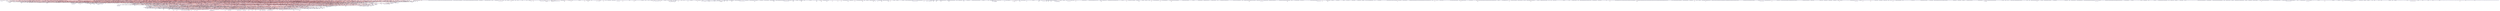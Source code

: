 digraph familyTree {
node [shape=box style=solid color=blue]
p00000000 [label="b: 26/08/1599"]
{ rank = same; p00000000 p00000184; }
p00000001 [label="b: 11/02/1599"]
{ rank = same; p00000001 p00000182; }
p00000002 [label="b: 11/01/1599"]
{ rank = same; p00000002 p00000184; }
p00000003 [label="b: 09/03/1599"]
{ rank = same; p00000003 p00000182; }
p00000004 [label="b: 25/07/1599"]
{ rank = same; p00000004 p00000184; }
p00000005 [label="b: 06/05/1599"]
{ rank = same; p00000005 p00000182; }
p00000006 [label="b: 13/08/1599"]
{ rank = same; p00000006 p00000184; }
p00000007 [label="b: 04/01/1599\nd: 28/08/1663"]
{ rank = same; p00000007 p00000182; }
p00000008 [label="b: 19/09/1599\nd: 27/08/1634"]
{ rank = same; p00000008 p00000184; }
p00000009 [label="b: 10/03/1599"]
{ rank = same; p00000009 p00000182; }
p00000010 [label="b: 06/08/1600\nd: 23/02/1602"]
{ rank = same; p00000010 p00000184; }
p00000011 [label="b: 07/03/1600\nd: 10/07/1600"]
{ rank = same; p00000011 p00000182; }
p00000012 [label="b: 05/12/1600\nd: 10/01/1603"]
{ rank = same; p00000012 p00000184; }
p00000013 [label="b: 05/02/1600\nd: 19/03/1600"]
{ rank = same; p00000013 p00000182; }
p00000014 [label="b: 11/10/1600\nd: 29/10/1604"]
{ rank = same; p00000014 p00000184; }
p00000015 [label="b: 17/08/1600\nd: 03/11/1601"]
{ rank = same; p00000015 p00000182; }
p00000016 [label="b: 06/09/1600\nd: 02/04/1604"]
{ rank = same; p00000016 p00000184; }
p00000017 [label="b: 06/12/1600\nd: 17/02/1604"]
{ rank = same; p00000017 p00000182; }
p00000018 [label="b: 11/02/1600\nd: 27/11/1605"]
{ rank = same; p00000018 p00000184; }
p00000019 [label="b: 01/06/1600\nd: 09/02/1605"]
{ rank = same; p00000019 p00000182; }
p00000020 [label="b: 30/10/1601\nd: 19/11/1601"]
{ rank = same; p00000020 p00000184; }
p00000021 [label="b: 06/10/1601\nd: 15/06/1603"]
{ rank = same; p00000021 p00000182; }
p00000022 [label="b: 07/09/1601\nd: 14/07/1602"]
{ rank = same; p00000022 p00000184; }
p00000023 [label="b: 12/02/1601\nd: 15/02/1604"]
{ rank = same; p00000023 p00000182; }
p00000024 [label="b: 25/02/1601\nd: 12/02/1607"]
{ rank = same; p00000024 p00000184; }
p00000025 [label="b: 23/03/1601\nd: 30/06/1607"]
{ rank = same; p00000025 p00000182; }
p00000026 [label="b: 04/06/1601\nd: 19/02/1608"]
{ rank = same; p00000026 p00000184; }
p00000027 [label="b: 14/02/1601\nd: 22/12/1608"]
{ rank = same; p00000027 p00000182; }
p00000028 [label="b: 02/11/1601\nd: 18/09/1608"]
{ rank = same; p00000028 p00000184; }
p00000029 [label="b: 07/11/1601\nd: 09/11/1608"]
{ rank = same; p00000029 p00000182; }
p00000030 [label="b: 18/01/1602\nd: 27/08/1612"]
{ rank = same; p00000030 p00000184; }
p00000031 [label="b: 25/10/1602"]
{ rank = same; p00000031 p00000182; }
p00000032 [label="b: 18/02/1602\nd: 01/12/1613"]
{ rank = same; p00000032 p00000184; }
p00000033 [label="b: 10/08/1602\nd: 14/11/1610"]
{ rank = same; p00000033 p00000182; }
p00000034 [label="b: 18/12/1602\nd: 19/01/1614"]
{ rank = same; p00000034 p00000184; }
p00000035 [label="b: 29/07/1602\nd: 09/08/1611"]
{ rank = same; p00000035 p00000182; }
p00000036 [label="b: 14/11/1602\nd: 20/02/1614"]
{ rank = same; p00000036 p00000184; }
p00000037 [label="b: 04/09/1602\nd: 30/12/1614"]
{ rank = same; p00000037 p00000182; }
p00000038 [label="b: 30/12/1602\nd: 08/05/1615"]
{ rank = same; p00000038 p00000184; }
p00000039 [label="b: 01/12/1602\nd: 21/04/1615"]
{ rank = same; p00000039 p00000182; }
p00000040 [label="b: 15/03/1603"]
{ rank = same; p00000040 p00000184; }
p00000041 [label="b: 28/09/1603\nd: 13/09/1617"]
{ rank = same; p00000041 p00000182; }
p00000042 [label="b: 30/11/1603\nd: 01/11/1611"]
{ rank = same; p00000042 p00000184; }
p00000043 [label="b: 12/11/1603\nd: 13/04/1618"]
{ rank = same; p00000043 p00000182; }
p00000044 [label="b: 14/04/1603\nd: 24/05/1617"]
{ rank = same; p00000044 p00000184; }
p00000045 [label="b: 11/01/1603\nd: 22/01/1618"]
{ rank = same; p00000045 p00000182; }
p00000046 [label="b: 10/06/1603\nd: 28/03/1617"]
{ rank = same; p00000046 p00000184; }
p00000047 [label="b: 03/03/1603\nd: 30/07/1619"]
{ rank = same; p00000047 p00000182; }
p00000048 [label="b: 10/08/1603\nd: 17/09/1618"]
{ rank = same; p00000048 p00000184; }
p00000049 [label="b: 25/02/1603\nd: 10/09/1620"]
{ rank = same; p00000049 p00000182; }
p00000050 [label="b: 21/11/1604\nd: 11/01/1624"]
{ rank = same; p00000050 p00000184; }
p00000051 [label="b: 26/01/1604\nd: 03/11/1614"]
{ rank = same; p00000051 p00000182; }
p00000052 [label="b: 12/03/1604\nd: 02/12/1624"]
{ rank = same; p00000052 p00000184; }
p00000053 [label="b: 01/10/1604\nd: 26/08/1614"]
{ rank = same; p00000053 p00000182; }
p00000054 [label="b: 16/02/1604"]
{ rank = same; p00000054 p00000184; }
p00000055 [label="b: 09/06/1604\nd: 24/12/1615"]
{ rank = same; p00000055 p00000182; }
p00000056 [label="b: 19/04/1604\nd: 09/02/1625"]
{ rank = same; p00000056 p00000184; }
p00000057 [label="b: 10/10/1604\nd: 08/10/1622"]
{ rank = same; p00000057 p00000182; }
p00000058 [label="b: 12/03/1604"]
{ rank = same; p00000058 p00000184; }
p00000059 [label="b: 27/12/1604"]
{ rank = same; p00000059 p00000182; }
p00000060 [label="b: 22/05/1605\nd: 23/09/1614"]
{ rank = same; p00000060 p00000184; }
p00000061 [label="b: 29/11/1605\nd: 18/08/1624"]
{ rank = same; p00000061 p00000182; }
p00000062 [label="b: 18/11/1605\nd: 30/12/1614"]
{ rank = same; p00000062 p00000184; }
p00000063 [label="b: 16/11/1605\nd: 01/07/1626"]
{ rank = same; p00000063 p00000182; }
p00000064 [label="b: 24/01/1605\nd: 31/01/1622"]
{ rank = same; p00000064 p00000184; }
p00000065 [label="b: 28/01/1605"]
{ rank = same; p00000065 p00000182; }
p00000066 [label="b: 23/03/1605\nd: 02/06/1622"]
{ rank = same; p00000066 p00000184; }
p00000067 [label="b: 22/10/1605"]
{ rank = same; p00000067 p00000182; }
p00000068 [label="b: 27/03/1605\nd: 28/12/1623"]
{ rank = same; p00000068 p00000184; }
p00000069 [label="b: 05/12/1605"]
{ rank = same; p00000069 p00000182; }
p00000070 [label="b: 30/12/1605\nd: 24/04/1627"]
{ rank = same; p00000070 p00000182; }
p00000071 [label="b: 19/09/1606\nd: 20/05/1625"]
{ rank = same; p00000071 p00000184; }
p00000072 [label="b: 18/09/1606\nd: 03/08/1628"]
{ rank = same; p00000072 p00000184; }
p00000073 [label="b: 15/10/1606\nd: 17/10/1626"]
{ rank = same; p00000073 p00000182; }
p00000074 [label="b: 05/10/1606\nd: 23/06/1634"]
{ rank = same; p00000074 p00000184; }
p00000075 [label="b: 15/03/1606\nd: 09/01/1629"]
{ rank = same; p00000075 p00000182; }
p00000076 [label="b: 21/02/1606\nd: 20/05/1634"]
{ rank = same; p00000076 p00000184; }
p00000077 [label="b: 08/05/1606"]
{ rank = same; p00000077 p00000182; }
p00000078 [label="b: 23/12/1606"]
{ rank = same; p00000078 p00000184; }
p00000079 [label="b: 11/05/1606\nd: 17/09/1630"]
{ rank = same; p00000079 p00000182; }
p00000080 [label="b: 09/10/1606"]
{ rank = same; p00000080 p00000184; }
p00000081 [label="b: 10/09/1605\nd: 21/07/1630"]
{ rank = same; p00000081 p00000182; }
p00000082 [label="b: 19/04/1607"]
{ rank = same; p00000082 p00000184; }
p00000083 [label="b: 09/10/1607\nd: 06/05/1634"]
{ rank = same; p00000083 p00000182; }
p00000084 [label="b: 13/05/1607\nd: 28/04/1634"]
{ rank = same; p00000084 p00000184; }
p00000085 [label="b: 17/04/1607\nd: 14/02/1635"]
{ rank = same; p00000085 p00000182; }
p00000086 [label="b: 26/06/1607\nd: 01/12/1637"]
{ rank = same; p00000086 p00000184; }
p00000087 [label="b: 11/05/1607\nd: 23/02/1636"]
{ rank = same; p00000087 p00000182; }
p00000088 [label="b: 03/02/1607\nd: 01/07/1632"]
{ rank = same; p00000088 p00000184; }
p00000089 [label="b: 11/05/1607"]
{ rank = same; p00000089 p00000182; }
p00000090 [label="b: 28/03/1607"]
{ rank = same; p00000090 p00000184; }
p00000091 [label="b: 13/01/1607\nd: 25/01/1637"]
{ rank = same; p00000091 p00000182; }
p00000092 [label="b: 18/09/1604\nd: 03/07/1628"]
{ rank = same; p00000092 p00000184; }
p00000093 [label="b: 16/01/1608\nd: 23/09/1640"]
{ rank = same; p00000093 p00000182; }
p00000094 [label="b: 20/10/1608"]
{ rank = same; p00000094 p00000184; }
p00000095 [label="b: 11/09/1608\nd: 29/09/1642"]
{ rank = same; p00000095 p00000182; }
p00000096 [label="b: 11/06/1608\nd: 15/09/1639"]
{ rank = same; p00000096 p00000184; }
p00000097 [label="b: 06/12/1608\nd: 25/08/1643"]
{ rank = same; p00000097 p00000182; }
p00000098 [label="b: 21/02/1608"]
{ rank = same; p00000098 p00000184; }
p00000099 [label="b: 08/11/1608\nd: 12/05/1644"]
{ rank = same; p00000099 p00000182; }
p00000100 [label="b: 13/01/1608"]
{ rank = same; p00000100 p00000184; }
p00000101 [label="b: 24/09/1608"]
{ rank = same; p00000101 p00000182; }
p00000102 [label="b: 15/11/1608\nd: 22/05/1640"]
{ rank = same; p00000102 p00000184; }
p00000103 [label="b: 19/04/1603\nd: 29/05/1619"]
{ rank = same; p00000103 p00000184; }
p00000104 [label="b: 09/12/1609"]
{ rank = same; p00000104 p00000182; }
p00000105 [label="b: 19/03/1609"]
{ rank = same; p00000105 p00000182; }
p00000106 [label="b: 26/04/1609\nd: 08/12/1645"]
{ rank = same; p00000106 p00000184; }
p00000107 [label="b: 11/05/1609"]
{ rank = same; p00000107 p00000182; }
p00000108 [label="b: 08/04/1609\nd: 26/12/1645"]
{ rank = same; p00000108 p00000184; }
p00000109 [label="b: 31/01/1609\nd: 15/11/1647"]
{ rank = same; p00000109 p00000182; }
p00000110 [label="b: 29/04/1609\nd: 09/03/1649"]
{ rank = same; p00000110 p00000184; }
p00000111 [label="b: 26/08/1609\nd: 15/11/1648"]
{ rank = same; p00000111 p00000182; }
p00000112 [label="b: 30/03/1609\nd: 24/11/1648"]
{ rank = same; p00000112 p00000184; }
p00000113 [label="b: 17/05/1609"]
{ rank = same; p00000113 p00000182; }
p00000114 [label="b: 03/03/1602\nd: 22/05/1615"]
{ rank = same; p00000114 p00000182; }
p00000115 [label="b: 23/10/1610\nd: 22/09/1653"]
{ rank = same; p00000115 p00000184; }
p00000116 [label="b: 25/06/1610\nd: 31/01/1651"]
{ rank = same; p00000116 p00000184; }
p00000117 [label="b: 28/02/1610"]
{ rank = same; p00000117 p00000182; }
p00000118 [label="b: 13/05/1610\nd: 08/10/1653"]
{ rank = same; p00000118 p00000184; }
p00000119 [label="b: 01/04/1610"]
{ rank = same; p00000119 p00000182; }
p00000120 [label="b: 13/08/1610\nd: 03/08/1654"]
{ rank = same; p00000120 p00000184; }
p00000121 [label="b: 15/12/1610"]
{ rank = same; p00000121 p00000182; }
p00000122 [label="b: 17/06/1610"]
{ rank = same; p00000122 p00000184; }
p00000123 [label="b: 20/01/1610\nd: 09/04/1641"]
{ rank = same; p00000123 p00000182; }
p00000124 [label="b: 21/05/1610\nd: 23/12/1651"]
{ rank = same; p00000124 p00000184; }
p00000125 [label="b: 11/10/1608\nd: 13/09/1642"]
{ rank = same; p00000125 p00000184; }
p00000126 [label="b: 13/02/1611"]
{ rank = same; p00000126 p00000182; }
p00000127 [label="b: 13/07/1611\nd: 05/07/1655"]
{ rank = same; p00000127 p00000182; }
p00000128 [label="b: 20/11/1611"]
{ rank = same; p00000128 p00000184; }
p00000129 [label="b: 13/01/1611\nd: 10/10/1655"]
{ rank = same; p00000129 p00000182; }
p00000130 [label="b: 07/04/1611\nd: 05/04/1656"]
{ rank = same; p00000130 p00000184; }
p00000131 [label="b: 03/04/1611"]
{ rank = same; p00000131 p00000182; }
p00000132 [label="b: 12/06/1611\nd: 13/06/1644"]
{ rank = same; p00000132 p00000184; }
p00000133 [label="b: 04/12/1611"]
{ rank = same; p00000133 p00000182; }
p00000134 [label="b: 07/02/1611\nd: 22/10/1657"]
{ rank = same; p00000134 p00000184; }
p00000135 [label="b: 29/11/1611\nd: 15/12/1656"]
{ rank = same; p00000135 p00000182; }
p00000136 [label="b: 09/01/1609\nd: 30/01/1648"]
{ rank = same; p00000136 p00000182; }
p00000137 [label="b: 11/03/1612"]
{ rank = same; p00000137 p00000184; }
p00000138 [label="b: 06/04/1612\nd: 14/06/1659"]
{ rank = same; p00000138 p00000184; }
p00000139 [label="b: 01/12/1612\nd: 26/06/1645"]
{ rank = same; p00000139 p00000182; }
p00000140 [label="b: 17/04/1612\nd: 15/05/1659"]
{ rank = same; p00000140 p00000184; }
p00000141 [label="b: 21/07/1612\nd: 20/10/1660"]
{ rank = same; p00000141 p00000182; }
p00000142 [label="b: 31/12/1612\nd: 22/10/1659"]
{ rank = same; p00000142 p00000184; }
p00000143 [label="b: 11/11/1612"]
{ rank = same; p00000143 p00000182; }
p00000144 [label="b: 07/04/1612"]
{ rank = same; p00000144 p00000184; }
p00000145 [label="b: 04/12/1612\nd: 30/01/1660"]
{ rank = same; p00000145 p00000182; }
p00000146 [label="b: 30/10/1612"]
{ rank = same; p00000146 p00000184; }
p00000147 [label="b: 26/12/1610\nd: 26/09/1641"]
{ rank = same; p00000147 p00000182; }
p00000148 [label="b: 25/07/1613\nd: 31/08/1663"]
{ rank = same; p00000148 p00000184; }
p00000149 [label="b: 28/05/1613\nd: 06/11/1663"]
{ rank = same; p00000149 p00000182; }
p00000150 [label="b: 14/05/1613\nd: 31/05/1664"]
{ rank = same; p00000150 p00000184; }
p00000151 [label="b: 06/09/1613"]
{ rank = same; p00000151 p00000182; }
p00000152 [label="b: 17/05/1613\nd: 04/02/1666"]
{ rank = same; p00000152 p00000184; }
p00000153 [label="b: 28/09/1613"]
{ rank = same; p00000153 p00000182; }
p00000154 [label="b: 15/06/1613\nd: 11/09/1665"]
{ rank = same; p00000154 p00000184; }
p00000155 [label="b: 12/03/1613"]
{ rank = same; p00000155 p00000182; }
p00000156 [label="b: 06/09/1613"]
{ rank = same; p00000156 p00000184; }
p00000157 [label="b: 15/01/1613\nd: 11/03/1664"]
{ rank = same; p00000157 p00000182; }
p00000158 [label="b: 06/02/1604"]
{ rank = same; p00000158 p00000182; }
p00000159 [label="b: 13/04/1614"]
{ rank = same; p00000159 p00000184; }
p00000160 [label="b: 16/12/1614"]
{ rank = same; p00000160 p00000184; }
p00000161 [label="b: 11/01/1614\nd: 05/09/1667"]
{ rank = same; p00000161 p00000182; }
p00000162 [label="b: 17/12/1614\nd: 26/04/1668"]
{ rank = same; p00000162 p00000184; }
p00000163 [label="b: 04/06/1614\nd: 20/03/1667"]
{ rank = same; p00000163 p00000182; }
p00000164 [label="b: 21/01/1614\nd: 08/08/1673"]
{ rank = same; p00000164 p00000184; }
p00000165 [label="b: 14/04/1614\nd: 23/01/1668"]
{ rank = same; p00000165 p00000182; }
p00000166 [label="b: 12/04/1614\nd: 15/07/1677"]
{ rank = same; p00000166 p00000184; }
p00000167 [label="b: 27/01/1614\nd: 23/02/1668"]
{ rank = same; p00000167 p00000182; }
p00000168 [label="b: 16/02/1614"]
{ rank = same; p00000168 p00000184; }
p00000169 [label="b: 26/07/1614"]
{ rank = same; p00000169 p00000182; }
p00000170 [label="b: 25/07/1608\nd: 17/06/1645"]
{ rank = same; p00000170 p00000184; }
p00000171 [label="b: 22/09/1615"]
{ rank = same; p00000171 p00000182; }
p00000172 [label="b: 03/12/1615"]
{ rank = same; p00000172 p00000184; }
p00000173 [label="b: 18/12/1615\nd: 17/02/1671"]
{ rank = same; p00000173 p00000182; }
p00000174 [label="b: 10/01/1615\nd: 05/07/1676"]
{ rank = same; p00000174 p00000184; }
p00000175 [label="b: 17/07/1615"]
{ rank = same; p00000175 p00000182; }
p00000176 [label="b: 02/02/1615\nd: 28/05/1679"]
{ rank = same; p00000176 p00000184; }
p00000177 [label="b: 13/04/1615\nd: 25/06/1672"]
{ rank = same; p00000177 p00000182; }
p00000178 [label="b: 18/02/1615"]
{ rank = same; p00000178 p00000184; }
p00000179 [label="b: 09/11/1615\nd: 14/01/1674"]
{ rank = same; p00000179 p00000182; }
p00000180 [label="b: 07/11/1615\nd: 07/05/1670"]
{ rank = same; p00000180 p00000184; }
p00000181 [label="b: 09/07/1608\nd: 23/05/1646"]
{ rank = same; p00000181 p00000184; }
p00000182 [label="b: 29/02/1616"]
p00000183 [label="b: 10/03/1616"]
p00000184 [label="b: 30/09/1616"]
p00000185 [label="b: 23/05/1616\nd: 12/03/1674"]
{ rank = same; p00000185 p00000416; }
p00000186 [label="b: 17/04/1616"]
{ rank = same; p00000186 p00000399; }
p00000187 [label="b: 15/05/1616\nd: 01/10/1679"]
{ rank = same; p00000187 p00000416; }
p00000188 [label="b: 30/03/1616\nd: 01/08/1674"]
{ rank = same; p00000188 p00000399; }
p00000189 [label="b: 21/06/1616"]
{ rank = same; p00000189 p00000416; }
p00000190 [label="b: 14/11/1616\nd: 29/07/1674"]
{ rank = same; p00000190 p00000399; }
p00000191 [label="b: 12/05/1616\nd: 06/02/1679"]
{ rank = same; p00000191 p00000416; }
p00000192 [label="b: 26/11/1607\nd: 25/06/1637"]
{ rank = same; p00000192 p00000182; }
p00000193 [label="b: 02/09/1617\nd: 29/05/1684"]
p00000194 [label="b: 07/06/1617\nd: 12/03/1685"]
p00000195 [label="b: 21/04/1617\nd: 15/04/1679"]
{ rank = same; p00000195 p00000257; }
p00000196 [label="b: 28/12/1617"]
{ rank = same; p00000196 p00000194; }
p00000197 [label="b: 29/03/1617"]
{ rank = same; p00000197 p00000257; }
p00000198 [label="b: 28/02/1617\nd: 10/08/1685"]
{ rank = same; p00000198 p00000194; }
p00000199 [label="b: 19/11/1617"]
{ rank = same; p00000199 p00000257; }
p00000200 [label="b: 22/09/1617\nd: 03/03/1684"]
{ rank = same; p00000200 p00000194; }
p00000201 [label="b: 05/01/1617"]
{ rank = same; p00000201 p00000257; }
p00000202 [label="b: 10/04/1617"]
{ rank = same; p00000202 p00000194; }
p00000203 [label="b: 23/07/1608\nd: 04/06/1645"]
{ rank = same; p00000203 p00000182; }
p00000204 [label="b: 29/03/1616"]
{ rank = same; p00000204 p00000416; }
p00000205 [label="b: 15/08/1618"]
p00000206 [label="b: 11/12/1618\nd: 15/10/1688"]
{ rank = same; p00000206 p00000415; }
p00000207 [label="b: 13/10/1618\nd: 24/07/1689"]
{ rank = same; p00000207 p00000257; }
p00000208 [label="b: 27/07/1618\nd: 06/07/1690"]
{ rank = same; p00000208 p00000415; }
p00000209 [label="b: 04/06/1618\nd: 11/06/1691"]
{ rank = same; p00000209 p00000257; }
p00000210 [label="b: 25/04/1618\nd: 02/08/1691"]
{ rank = same; p00000210 p00000415; }
p00000211 [label="b: 10/03/1618"]
{ rank = same; p00000211 p00000257; }
p00000212 [label="b: 22/06/1618\nd: 19/11/1691"]
{ rank = same; p00000212 p00000415; }
p00000213 [label="b: 05/08/1618\nd: 15/11/1693"]
{ rank = same; p00000213 p00000257; }
p00000214 [label="b: 19/10/1618\nd: 20/11/1692"]
{ rank = same; p00000214 p00000242; }
p00000215 [label="b: 14/07/1609\nd: 12/07/1649"]
{ rank = same; p00000215 p00000182; }
p00000216 [label="b: 04/10/1604\nd: 17/11/1622"]
{ rank = same; p00000216 p00000182; }
p00000217 [label="b: 18/09/1619\nd: 12/10/1619"]
{ rank = same; p00000217 p00000242; }
p00000218 [label="b: 12/04/1619"]
{ rank = same; p00000218 p00000242; }
p00000219 [label="b: 01/01/1619\nd: 14/06/1688"]
{ rank = same; p00000219 p00000257; }
p00000220 [label="b: 25/12/1619"]
{ rank = same; p00000220 p00000242; }
p00000221 [label="b: 21/10/1619"]
{ rank = same; p00000221 p00000257; }
p00000222 [label="b: 10/02/1619"]
{ rank = same; p00000222 p00000242; }
p00000223 [label="b: 12/06/1619"]
{ rank = same; p00000223 p00000257; }
p00000224 [label="b: 13/09/1619\nd: 11/11/1697"]
{ rank = same; p00000224 p00000242; }
p00000225 [label="b: 06/05/1619\nd: 19/01/1696"]
{ rank = same; p00000225 p00000257; }
p00000226 [label="b: 02/11/1619"]
{ rank = same; p00000226 p00000242; }
p00000227 [label="b: 05/02/1616"]
{ rank = same; p00000227 p00000193; }
p00000228 [label="b: 29/11/1609\nd: 20/02/1651"]
{ rank = same; p00000228 p00000182; }
p00000229 [label="b: 15/03/1620"]
{ rank = same; p00000229 p00000257; }
p00000230 [label="b: 25/04/1620\nd: 28/01/1691"]
{ rank = same; p00000230 p00000242; }
p00000231 [label="b: 16/01/1620\nd: 27/10/1700"]
{ rank = same; p00000231 p00000257; }
p00000232 [label="b: 25/04/1620"]
{ rank = same; p00000232 p00000242; }
p00000233 [label="b: 26/12/1620\nd: 11/07/1700"]
{ rank = same; p00000233 p00000257; }
p00000234 [label="b: 08/06/1620"]
{ rank = same; p00000234 p00000242; }
p00000235 [label="b: 22/09/1620"]
{ rank = same; p00000235 p00000257; }
p00000236 [label="b: 03/04/1620"]
{ rank = same; p00000236 p00000242; }
p00000237 [label="b: 27/09/1620\nd: 30/10/1700"]
{ rank = same; p00000237 p00000257; }
p00000238 [label="b: 24/09/1620"]
{ rank = same; p00000238 p00000242; }
p00000239 [label="b: 07/11/1620"]
{ rank = same; p00000239 p00000257; }
p00000240 [label="b: 23/11/1605\nd: 15/05/1631"]
{ rank = same; p00000240 p00000182; }
p00000241 [label="b: 11/07/1609\nd: 01/02/1651"]
{ rank = same; p00000241 p00000182; }
p00000242 [label="b: 17/01/1621"]
p00000243 [label="b: 22/12/1621\nd: 17/04/1703"]
p00000244 [label="b: 28/03/1621"]
p00000245 [label="b: 17/10/1621\nd: 28/10/1693"]
{ rank = same; p00000245 p00000257; }
p00000246 [label="b: 24/02/1621"]
{ rank = same; p00000246 p00001896; }
p00000247 [label="b: 08/03/1621\nd: 05/12/1693"]
{ rank = same; p00000247 p00000257; }
p00000248 [label="b: 05/11/1621"]
{ rank = same; p00000248 p00000255; }
p00000249 [label="b: 14/04/1621"]
{ rank = same; p00000249 p00000257; }
p00000250 [label="b: 23/02/1621\nd: 25/07/1705"]
{ rank = same; p00000250 p00000255; }
p00000251 [label="b: 04/07/1621"]
{ rank = same; p00000251 p00000257; }
p00000252 [label="b: 16/08/1618\nd: 21/07/1694"]
{ rank = same; p00000252 p00000257; }
p00000253 [label="b: 07/07/1599\nd: 10/10/1669"]
{ rank = same; p00000253 p00000182; }
p00000254 [label="b: 21/01/1599\nd: 05/09/1679"]
{ rank = same; p00000254 p00000184; }
p00000255 [label="b: 12/02/1621"]
p00000256 [label="b: 15/10/1622"]
p00000257 [label="b: 15/09/1622"]
p00000258 [label="b: 09/11/1622"]
{ rank = same; p00000258 p00000268; }
p00000259 [label="b: 31/12/1622\nd: 10/05/1689"]
{ rank = same; p00000259 p00000414; }
p00000260 [label="b: 15/07/1622"]
{ rank = same; p00000260 p00001896; }
p00000261 [label="b: 11/11/1622"]
{ rank = same; p00000261 p00000414; }
p00000262 [label="b: 15/10/1622"]
{ rank = same; p00000262 p00000268; }
p00000263 [label="b: 05/06/1622"]
{ rank = same; p00000263 p00000414; }
p00000264 [label="b: 21/11/1622"]
{ rank = same; p00000264 p00000268; }
p00000265 [label="b: 29/08/1622\nd: 21/04/1691"]
{ rank = same; p00000265 p00000414; }
p00000266 [label="b: 12/03/1613\nd: 21/03/1664"]
{ rank = same; p00000266 p00000182; }
p00000267 [label="b: 08/05/1599"]
{ rank = same; p00000267 p00000182; }
p00000268 [label="b: 22/12/1623\nd: 13/07/1699"]
p00000269 [label="b: 17/05/1623"]
{ rank = same; p00000269 p00000305; }
p00000270 [label="b: 24/11/1623\nd: 06/02/1702"]
{ rank = same; p00000270 p00000305; }
p00000271 [label="b: 15/02/1623\nd: 14/03/1687"]
{ rank = same; p00000271 p00000281; }
p00000272 [label="b: 15/07/1623"]
{ rank = same; p00000272 p00000305; }
p00000273 [label="b: 23/02/1623"]
{ rank = same; p00000273 p00000281; }
p00000274 [label="b: 06/09/1623\nd: 31/05/1701"]
{ rank = same; p00000274 p00000305; }
p00000275 [label="b: 08/09/1623\nd: 04/08/1689"]
{ rank = same; p00000275 p00000281; }
p00000276 [label="b: 19/08/1623\nd: 20/08/1701"]
{ rank = same; p00000276 p00000305; }
p00000277 [label="b: 23/03/1623"]
{ rank = same; p00000277 p00000281; }
p00000278 [label="b: 20/11/1623"]
{ rank = same; p00000278 p00000305; }
p00000279 [label="b: 08/06/1606\nd: 05/02/1634"]
{ rank = same; p00000279 p00000184; }
p00000280 [label="b: 28/10/1614\nd: 19/04/1674"]
{ rank = same; p00000280 p00000184; }
p00000281 [label="b: 23/05/1624"]
p00000282 [label="b: 05/05/1624\nd: 08/09/1685"]
p00000283 [label="b: 01/11/1624\nd: 10/08/1685"]
{ rank = same; p00000283 p00000413; }
p00000284 [label="b: 29/09/1624\nd: 13/01/1696"]
{ rank = same; p00000284 p00000305; }
p00000285 [label="b: 23/03/1624"]
{ rank = same; p00000285 p00000413; }
p00000286 [label="b: 05/07/1624\nd: 16/04/1693"]
{ rank = same; p00000286 p00000305; }
p00000287 [label="b: 19/11/1624\nd: 01/01/1686"]
{ rank = same; p00000287 p00000413; }
p00000288 [label="b: 24/02/1624\nd: 25/10/1694"]
{ rank = same; p00000288 p00000305; }
p00000289 [label="b: 19/10/1624"]
{ rank = same; p00000289 p00000413; }
p00000290 [label="b: 11/12/1624"]
{ rank = same; p00000290 p00000305; }
p00000291 [label="b: 26/10/1620\nd: 11/06/1695"]
{ rank = same; p00000291 p00000242; }
p00000292 [label="b: 28/01/1604\nd: 20/01/1627"]
{ rank = same; p00000292 p00000184; }
p00000293 [label="b: 25/02/1625"]
p00000294 [label="b: 03/01/1625\nd: 18/12/1684"]
{ rank = same; p00000294 p00000342; }
p00000295 [label="b: 26/05/1625\nd: 13/02/1701"]
{ rank = same; p00000295 p00000342; }
p00000296 [label="b: 04/03/1625\nd: 27/10/1691"]
{ rank = same; p00000296 p00000305; }
p00000297 [label="b: 25/07/1625"]
{ rank = same; p00000297 p00000342; }
p00000298 [label="b: 11/01/1625\nd: 14/07/1714"]
{ rank = same; p00000298 p00000305; }
p00000299 [label="b: 11/04/1625\nd: 08/10/1702"]
{ rank = same; p00000299 p00000342; }
p00000300 [label="b: 05/01/1625\nd: 10/03/1714"]
{ rank = same; p00000300 p00000305; }
p00000301 [label="b: 16/01/1625"]
{ rank = same; p00000301 p00000342; }
p00000302 [label="b: 20/05/1625"]
{ rank = same; p00000302 p00000305; }
p00000303 [label="b: 25/09/1620\nd: 21/09/1700"]
{ rank = same; p00000303 p00000257; }
p00000304 [label="b: 20/01/1610\nd: 25/01/1651"]
{ rank = same; p00000304 p00000182; }
p00000305 [label="b: 11/05/1626\nd: 17/09/1691"]
p00000306 [label="b: 04/08/1626"]
p00000307 [label="b: 29/07/1626"]
p00000308 [label="b: 20/01/1626"]
p00000309 [label="b: 02/03/1626"]
p00000310 [label="b: 31/10/1626\nd: 15/10/1709"]
{ rank = same; p00000310 p00000355; }
p00000311 [label="b: 08/03/1626\nd: 04/02/1683"]
{ rank = same; p00000311 p00000384; }
p00000312 [label="b: 30/06/1626"]
{ rank = same; p00000312 p00000355; }
p00000313 [label="b: 24/10/1626\nd: 16/05/1686"]
{ rank = same; p00000313 p00000384; }
p00000314 [label="b: 28/07/1626"]
{ rank = same; p00000314 p00000732; }
p00000315 [label="b: 28/05/1626"]
{ rank = same; p00000315 p00000384; }
p00000316 [label="b: 20/01/1615\nd: 21/08/1672"]
{ rank = same; p00000316 p00000184; }
p00000317 [label="b: 27/03/1610\nd: 23/08/1652"]
{ rank = same; p00000317 p00000184; }
p00000318 [label="b: 10/08/1627"]
p00000319 [label="b: 27/08/1627\nd: 19/03/1685"]
p00000320 [label="b: 26/07/1627"]
p00000321 [label="b: 26/02/1627"]
p00000322 [label="b: 23/05/1627\nd: 20/11/1690"]
{ rank = same; p00000322 p00001617; }
p00000323 [label="b: 21/09/1627\nd: 30/06/1685"]
{ rank = same; p00000323 p00000398; }
p00000324 [label="b: 15/09/1627\nd: 09/04/1711"]
{ rank = same; p00000324 p00001617; }
p00000325 [label="b: 04/01/1627\nd: 22/03/1685"]
{ rank = same; p00000325 p00000398; }
p00000326 [label="b: 16/01/1627"]
{ rank = same; p00000326 p00001617; }
p00000327 [label="b: 06/06/1627"]
{ rank = same; p00000327 p00000398; }
p00000328 [label="b: 29/01/1610\nd: 22/04/1653"]
{ rank = same; p00000328 p00000182; }
p00000329 [label="b: 31/05/1617\nd: 22/06/1684"]
{ rank = same; p00000329 p00000257; }
p00000330 [label="b: 09/04/1628"]
p00000331 [label="b: 04/09/1628\nd: 18/11/1718"]
{ rank = same; p00000331 p00000330; }
p00000332 [label="b: 14/09/1628\nd: 19/01/1718"]
{ rank = same; p00000332 p00000330; }
p00000333 [label="b: 19/12/1628"]
{ rank = same; p00000333 p00000345; }
p00000334 [label="b: 08/03/1628"]
{ rank = same; p00000334 p00000343; }
p00000335 [label="b: 11/12/1628\nd: 29/09/1684"]
{ rank = same; p00000335 p00000345; }
p00000336 [label="b: 15/10/1628\nd: 05/02/1721"]
{ rank = same; p00000336 p00000343; }
p00000337 [label="b: 16/06/1628"]
{ rank = same; p00000337 p00000345; }
p00000338 [label="b: 18/10/1628"]
{ rank = same; p00000338 p00000330; }
p00000339 [label="b: 02/04/1628"]
{ rank = same; p00000339 p00000345; }
p00000341 [label="b: 29/08/1607\nd: 12/06/1633"]
{ rank = same; p00000341 p00000184; }
p00000342 [label="b: 08/12/1625\nd: 28/01/1703"]
p00000343 [label="b: 22/03/1629\nd: 27/08/1691"]
p00000344 [label="b: 08/11/1629\nd: 19/10/1705"]
p00000345 [label="b: 23/03/1629"]
p00000346 [label="b: 07/05/1629"]
p00000347 [label="b: 23/01/1629"]
p00000348 [label="b: 05/07/1629\nd: 03/12/1705"]
p00000349 [label="b: 11/05/1629\nd: 04/06/1697"]
{ rank = same; p00000349 p00000579; }
p00000350 [label="b: 12/06/1629\nd: 01/02/1706"]
{ rank = same; p00000350 p00000383; }
p00000351 [label="b: 04/11/1629"]
{ rank = same; p00000351 p00000579; }
p00000352 [label="b: 11/02/1629\nd: 09/02/1705"]
{ rank = same; p00000352 p00000344; }
p00000353 [label="b: 07/11/1606\nd: 06/12/1630"]
{ rank = same; p00000353 p00000182; }
p00000354 [label="b: 14/12/1599\nd: 01/03/1655"]
{ rank = same; p00000354 p00000184; }
p00000355 [label="b: 13/03/1626\nd: 07/04/1709"]
p00000356 [label="b: 15/09/1630"]
p00000357 [label="b: 14/03/1630\nd: 26/02/1697"]
p00000358 [label="b: 14/03/1630\nd: 26/04/1710"]
{ rank = same; p00000358 p00000372; }
p00000359 [label="b: 27/04/1630\nd: 16/06/1697"]
{ rank = same; p00000359 p00000382; }
p00000360 [label="b: 16/02/1630"]
{ rank = same; p00000360 p00000372; }
p00000361 [label="b: 16/11/1630"]
{ rank = same; p00000361 p00000382; }
p00000362 [label="b: 10/02/1630"]
{ rank = same; p00000362 p00000372; }
p00000363 [label="b: 05/11/1630\nd: 14/04/1704"]
{ rank = same; p00000363 p00000382; }
p00000364 [label="b: 11/09/1630"]
{ rank = same; p00000364 p00000372; }
p00000365 [label="b: 13/01/1630"]
{ rank = same; p00000365 p00000382; }
p00000366 [label="b: 04/01/1630\nd: 27/03/1705"]
{ rank = same; p00000366 p00000372; }
p00000367 [label="b: 04/03/1606\nd: 31/12/1635"]
{ rank = same; p00000367 p00000184; }
p00000368 [label="b: 06/02/1615\nd: 12/12/1675"]
{ rank = same; p00000368 p00000182; }
p00000369 [label="b: 26/08/1607\nd: 14/12/1632"]
{ rank = same; p00000369 p00000184; }
p00000370 [label="b: 23/07/1631\nd: 27/02/1686"]
p00000371 [label="b: 31/07/1631"]
p00000372 [label="b: 27/07/1631\nd: 27/09/1692"]
p00000373 [label="b: 20/10/1631\nd: 24/12/1686"]
p00000374 [label="b: 01/11/1631\nd: 18/12/1718"]
p00000375 [label="b: 27/01/1631"]
p00000376 [label="b: 11/01/1631\nd: 05/10/1703"]
p00000377 [label="b: 27/10/1631"]
p00000378 [label="b: 28/04/1631\nd: 06/04/1715"]
p00000379 [label="b: 04/03/1631\nd: 04/05/1696"]
{ rank = same; p00000379 p00000445; }
p00000382 [label="b: 09/08/1630\nd: 10/12/1704"]
p00000383 [label="b: 14/08/1629\nd: 01/07/1706"]
p00000384 [label="b: 05/08/1626"]
p00000385 [label="b: 06/12/1632"]
p00000386 [label="b: 14/05/1632"]
p00000387 [label="b: 17/05/1632"]
p00000388 [label="b: 29/07/1632\nd: 28/02/1717"]
{ rank = same; p00000388 p00001892; }
p00000389 [label="b: 15/11/1632"]
{ rank = same; p00000389 p00000870; }
p00000390 [label="b: 10/03/1632\nd: 13/08/1718"]
{ rank = same; p00000390 p00000397; }
p00000391 [label="b: 27/12/1632\nd: 05/10/1695"]
{ rank = same; p00000391 p00000870; }
p00000392 [label="b: 29/05/1632"]
{ rank = same; p00000392 p00001892; }
p00000393 [label="b: 15/06/1632"]
{ rank = same; p00000393 p00000870; }
p00000394 [label="b: 15/11/1632"]
{ rank = same; p00000394 p00000397; }
p00000395 [label="b: 17/01/1599\nd: 27/04/1673"]
{ rank = same; p00000395 p00000182; }
p00000396 [label="b: 18/08/1599\nd: 27/03/1682"]
{ rank = same; p00000396 p00000184; }
p00000397 [label="b: 17/02/1632"]
p00000398 [label="b: 10/02/1627"]
p00000399 [label="b: 14/08/1616\nd: 28/04/1681"]
p00000400 [label="b: 12/10/1633\nd: 17/11/1633"]
p00000401 [label="b: 21/08/1633"]
p00000402 [label="b: 21/12/1633"]
p00000403 [label="b: 12/10/1633\nd: 22/06/1722"]
p00000404 [label="b: 03/08/1633\nd: 11/08/1713"]
p00000405 [label="b: 21/08/1633\nd: 24/12/1723"]
p00000406 [label="b: 05/09/1633\nd: 30/07/1703"]
p00000407 [label="b: 07/12/1633\nd: 14/04/1723"]
{ rank = same; p00000407 p00001889; }
p00000408 [label="b: 11/02/1633\nd: 08/06/1713"]
{ rank = same; p00000408 p00000404; }
p00000409 [label="b: 11/06/1633"]
{ rank = same; p00000409 p00001889; }
p00000410 [label="b: 22/10/1599"]
{ rank = same; p00000410 p00000182; }
p00000412 [label="b: 30/10/1626"]
p00000413 [label="b: 12/03/1624"]
p00000414 [label="b: 05/02/1622"]
p00000415 [label="b: 13/09/1618"]
p00000416 [label="b: 16/04/1616"]
p00000417 [label="b: 16/01/1634\nd: 17/01/1691"]
p00000418 [label="b: 04/05/1634\nd: 21/05/1716"]
p00000419 [label="b: 16/04/1634"]
p00000420 [label="b: 04/01/1634"]
p00000421 [label="b: 09/09/1634\nd: 05/04/1706"]
{ rank = same; p00000421 p00000433; }
p00000422 [label="b: 04/12/1634"]
{ rank = same; p00000422 p00000499; }
p00000423 [label="b: 21/08/1634\nd: 17/03/1706"]
{ rank = same; p00000423 p00000433; }
p00000424 [label="b: 04/12/1634\nd: 30/11/1717"]
{ rank = same; p00000424 p00000561; }
p00000425 [label="b: 11/10/1634\nd: 20/06/1706"]
{ rank = same; p00000425 p00000433; }
p00000426 [label="b: 13/05/1634"]
{ rank = same; p00000426 p00000561; }
p00000427 [label="b: 09/07/1634\nd: 29/09/1709"]
{ rank = same; p00000427 p00000433; }
p00000428 [label="b: 07/02/1620"]
{ rank = same; p00000428 p00000257; }
p00000429 [label="b: 15/07/1630"]
{ rank = same; p00000429 p00000372; }
p00000430 [label="b: 05/10/1621\nd: 29/10/1693"]
{ rank = same; p00000430 p00000257; }
p00000431 [label="b: 13/07/1635"]
p00000432 [label="b: 17/07/1635"]
p00000433 [label="b: 18/07/1635"]
p00000434 [label="b: 30/07/1635"]
p00000435 [label="b: 26/11/1635\nd: 27/12/1695"]
p00000436 [label="b: 29/09/1635"]
p00000437 [label="b: 28/09/1635\nd: 14/03/1695"]
{ rank = same; p00000437 p00000444; }
p00000438 [label="b: 03/03/1635\nd: 11/06/1710"]
{ rank = same; p00000438 p00000826; }
p00000439 [label="b: 24/04/1635"]
{ rank = same; p00000439 p00000444; }
p00000440 [label="b: 12/04/1635"]
{ rank = same; p00000440 p00000826; }
p00000441 [label="b: 17/03/1635"]
{ rank = same; p00000441 p00000444; }
p00000443 [label="b: 21/02/1615"]
{ rank = same; p00000443 p00000184; }
p00000444 [label="b: 20/06/1635"]
p00000445 [label="b: 10/06/1631"]
p00000446 [label="b: 07/09/1636\nd: 13/01/1709"]
p00000447 [label="b: 17/11/1636\nd: 19/01/1710"]
p00000448 [label="b: 07/05/1636"]
p00000449 [label="b: 23/05/1636\nd: 06/02/1695"]
p00000450 [label="b: 19/12/1636"]
p00000451 [label="b: 24/07/1636"]
p00000452 [label="b: 22/01/1636\nd: 23/07/1721"]
p00000453 [label="b: 25/06/1636"]
p00000454 [label="b: 25/06/1636"]
p00000455 [label="b: 17/02/1636\nd: 15/03/1712"]
p00000456 [label="b: 10/09/1636"]
p00000457 [label="b: 10/03/1619"]
{ rank = same; p00000457 p00000242; }
p00000458 [label="b: 02/10/1632\nd: 29/04/1696"]
{ rank = same; p00000458 p00000870; }
p00000459 [label="b: 04/09/1622"]
{ rank = same; p00000459 p00000268; }
p00000460 [label="b: 13/02/1637"]
p00000461 [label="b: 19/11/1637"]
p00000462 [label="b: 13/01/1637\nd: 12/06/1637"]
p00000463 [label="b: 25/08/1637\nd: 31/07/1714"]
p00000464 [label="b: 21/05/1637\nd: 30/06/1637"]
p00000465 [label="b: 04/09/1637"]
p00000466 [label="b: 30/11/1637\nd: 27/12/1721"]
p00000467 [label="b: 06/10/1637"]
{ rank = same; p00000467 p00000729; }
p00000468 [label="b: 13/02/1637"]
{ rank = same; p00000468 p00000466; }
p00000469 [label="b: 23/12/1637\nd: 10/10/1714"]
{ rank = same; p00000469 p00000729; }
p00000470 [label="b: 26/05/1624\nd: 01/05/1686"]
{ rank = same; p00000470 p00000637; }
p00000471 [label="b: 29/01/1614\nd: 29/01/1669"]
{ rank = same; p00000471 p00000182; }
p00000472 [label="b: 31/07/1613\nd: 28/01/1666"]
{ rank = same; p00000472 p00000184; }
p00000473 [label="b: 27/09/1638"]
p00000474 [label="b: 20/06/1638"]
p00000475 [label="b: 10/02/1638"]
p00000476 [label="b: 22/08/1638"]
p00000477 [label="b: 26/07/1638"]
p00000478 [label="b: 26/07/1638\nd: 28/09/1733"]
p00000479 [label="b: 30/03/1638"]
p00000480 [label="b: 17/06/1638"]
p00000481 [label="b: 07/04/1638\nd: 15/04/1688"]
{ rank = same; p00000481 p00000768; }
p00000482 [label="b: 23/12/1638"]
{ rank = same; p00000482 p00000492; }
p00000483 [label="b: 10/07/1615"]
{ rank = same; p00000483 p00000182; }
p00000484 [label="b: 09/03/1619"]
{ rank = same; p00000484 p00000242; }
p00000485 [label="b: 27/02/1636"]
p00000486 [label="b: 24/03/1639\nd: 10/03/1703"]
p00000487 [label="b: 07/12/1639"]
p00000488 [label="b: 23/08/1639"]
p00000489 [label="b: 06/05/1639\nd: 02/08/1705"]
p00000490 [label="b: 28/01/1639"]
p00000491 [label="b: 30/11/1639"]
p00000492 [label="b: 03/07/1639"]
p00000493 [label="b: 17/01/1639"]
{ rank = same; p00000493 p00000617; }
p00000494 [label="b: 11/08/1639\nd: 31/07/1694"]
{ rank = same; p00000494 p00001069; }
p00000495 [label="b: 19/10/1639\nd: 01/03/1705"]
{ rank = same; p00000495 p00000617; }
p00000496 [label="b: 01/05/1639"]
{ rank = same; p00000496 p00001627; }
p00000498 [label="b: 07/06/1612"]
{ rank = same; p00000498 p00000184; }
p00000499 [label="b: 05/09/1634"]
p00000500 [label="b: 13/09/1623\nd: 17/03/1689"]
{ rank = same; p00000500 p00000281; }
p00000501 [label="b: 15/01/1640\nd: 20/10/1697"]
p00000502 [label="b: 04/12/1640\nd: 08/11/1694"]
p00000503 [label="b: 19/03/1640"]
p00000504 [label="b: 19/03/1640\nd: 02/06/1719"]
p00000505 [label="b: 12/04/1640\nd: 24/02/1697"]
p00000506 [label="b: 29/01/1640\nd: 10/11/1719"]
p00000507 [label="b: 02/10/1640\nd: 12/11/1703"]
p00000508 [label="b: 23/10/1640"]
p00000509 [label="b: 25/09/1640\nd: 10/06/1710"]
{ rank = same; p00000509 p00000970; }
p00000510 [label="b: 18/07/1640"]
{ rank = same; p00000510 p00000502; }
p00000513 [label="b: 25/01/1636\nd: 25/10/1718"]
p00000514 [label="b: 09/01/1599\nd: 03/12/1682"]
{ rank = same; p00000514 p00000182; }
p00000515 [label="b: 05/08/1613\nd: 21/02/1665"]
{ rank = same; p00000515 p00000182; }
p00000516 [label="b: 07/01/1641"]
p00000517 [label="b: 05/10/1641"]
p00000518 [label="b: 07/02/1641"]
p00000519 [label="b: 12/08/1641\nd: 04/01/1690"]
p00000520 [label="b: 14/11/1641"]
p00000521 [label="b: 23/04/1641\nd: 02/12/1690"]
p00000522 [label="b: 17/05/1641"]
p00000523 [label="b: 13/03/1641"]
p00000524 [label="b: 27/06/1641"]
p00000525 [label="b: 03/02/1641"]
p00000526 [label="b: 11/05/1623\nd: 20/07/1702"]
{ rank = same; p00000526 p00000305; }
p00000527 [label="b: 11/11/1634"]
{ rank = same; p00000527 p00000431; }
p00000530 [label="b: 23/12/1640\nd: 20/08/1721"]
p00000531 [label="b: 26/05/1642"]
p00000532 [label="b: 14/07/1642\nd: 06/11/1713"]
p00000533 [label="b: 12/12/1642\nd: 14/04/1716"]
p00000534 [label="b: 07/08/1642"]
p00000535 [label="b: 24/08/1642"]
{ rank = same; p00000535 p00001422; }
p00000536 [label="b: 21/10/1642\nd: 21/01/1727"]
{ rank = same; p00000536 p00000546; }
p00000537 [label="b: 06/12/1642"]
{ rank = same; p00000537 p00001422; }
p00000538 [label="b: 03/07/1642"]
{ rank = same; p00000538 p00000546; }
p00000539 [label="b: 09/05/1642\nd: 20/10/1717"]
{ rank = same; p00000539 p00001422; }
p00000540 [label="b: 26/01/1642"]
{ rank = same; p00000540 p00000546; }
p00000541 [label="b: 15/08/1615"]
{ rank = same; p00000541 p00000182; }
p00000542 [label="b: 09/07/1619"]
{ rank = same; p00000542 p00000242; }
p00000543 [label="b: 16/06/1636"]
p00000544 [label="b: 01/02/1621\nd: 26/05/1694"]
{ rank = same; p00000544 p00000257; }
p00000545 [label="b: 03/05/1643"]
p00000546 [label="b: 08/11/1643"]
p00000547 [label="b: 17/06/1643"]
p00000548 [label="b: 07/05/1643"]
p00000549 [label="b: 22/03/1643"]
p00000550 [label="b: 23/08/1643\nd: 07/09/1717"]
p00000551 [label="b: 21/04/1643\nd: 17/07/1705"]
p00000552 [label="b: 06/06/1643\nd: 01/10/1717"]
p00000553 [label="b: 12/01/1643\nd: 12/08/1705"]
p00000554 [label="b: 29/09/1643\nd: 12/06/1725"]
p00000555 [label="b: 04/05/1643"]
p00000557 [label="b: 23/01/1622\nd: 30/11/1708"]
{ rank = same; p00000557 p00000268; }
p00000558 [label="b: 22/01/1639"]
p00000559 [label="b: 26/10/1611\nd: 02/10/1657"]
{ rank = same; p00000559 p00000182; }
p00000560 [label="b: 23/02/1612\nd: 16/01/1659"]
{ rank = same; p00000560 p00000184; }
p00000561 [label="b: 08/05/1634\nd: 22/09/1722"]
p00000562 [label="b: 26/05/1644\nd: 15/01/1711"]
p00000563 [label="b: 08/04/1644"]
p00000564 [label="b: 14/12/1644"]
p00000565 [label="b: 18/10/1644\nd: 20/02/1712"]
p00000566 [label="b: 30/07/1644\nd: 24/09/1696"]
p00000567 [label="b: 20/09/1644\nd: 11/04/1718"]
p00000568 [label="b: 25/11/1644\nd: 26/04/1724"]
{ rank = same; p00000568 p00000767; }
p00000569 [label="b: 26/07/1644"]
{ rank = same; p00000569 p00001283; }
p00000570 [label="b: 30/03/1644\nd: 16/10/1724"]
{ rank = same; p00000570 p00000767; }
p00000571 [label="b: 18/04/1644\nd: 15/02/1722"]
{ rank = same; p00000571 p00001283; }
p00000572 [label="b: 14/12/1644\nd: 28/08/1733"]
{ rank = same; p00000572 p00000767; }
p00000573 [label="b: 14/05/1622"]
{ rank = same; p00000573 p00000268; }
p00000576 [label="b: 08/03/1643\nd: 29/01/1728"]
p00000579 [label="b: 27/03/1629\nd: 12/01/1700"]
p00000580 [label="b: 17/07/1611\nd: 18/09/1657"]
{ rank = same; p00000580 p00000182; }
p00000581 [label="b: 07/11/1645"]
p00000582 [label="b: 18/05/1645\nd: 11/07/1707"]
p00000583 [label="b: 30/04/1645\nd: 06/04/1692"]
p00000584 [label="b: 19/09/1645\nd: 14/01/1717"]
p00000585 [label="b: 11/02/1645"]
p00000586 [label="b: 16/07/1645\nd: 23/03/1722"]
p00000587 [label="b: 16/07/1645"]
p00000588 [label="b: 23/02/1645\nd: 03/09/1717"]
p00000589 [label="b: 15/04/1645\nd: 06/10/1706"]
p00000590 [label="b: 13/01/1645"]
p00000591 [label="b: 16/07/1645"]
p00000592 [label="b: 29/12/1645"]
p00000593 [label="b: 26/07/1645"]
p00000594 [label="b: 08/10/1645\nd: 26/04/1723"]
p00000597 [label="b: 13/11/1638\nd: 03/08/1734"]
p00000598 [label="b: 21/05/1617\nd: 26/03/1685"]
{ rank = same; p00000598 p00000257; }
p00000599 [label="b: 14/05/1619\nd: 14/08/1688"]
{ rank = same; p00000599 p00000242; }
p00000600 [label="b: 02/03/1641"]
p00000601 [label="b: 12/07/1646\nd: 22/08/1646"]
p00000602 [label="b: 03/09/1646"]
p00000603 [label="b: 27/02/1646"]
p00000604 [label="b: 04/05/1646\nd: 24/07/1707"]
p00000605 [label="b: 22/06/1646\nd: 07/06/1705"]
p00000606 [label="b: 16/02/1646"]
p00000607 [label="b: 28/12/1646"]
p00000608 [label="b: 15/08/1646"]
p00000609 [label="b: 15/08/1646\nd: 14/03/1717"]
p00000610 [label="b: 22/12/1646\nd: 26/04/1707"]
p00000611 [label="b: 04/01/1642\nd: 28/03/1717"]
{ rank = same; p00000611 p00001422; }
p00000613 [label="b: 04/10/1612\nd: 12/05/1660"]
{ rank = same; p00000613 p00000184; }
p00000614 [label="b: 04/11/1634"]
p00000616 [label="b: 20/04/1622\nd: 14/09/1716"]
{ rank = same; p00000616 p00000268; }
p00000617 [label="b: 23/10/1639\nd: 18/07/1712"]
p00000618 [label="b: 26/10/1647\nd: 12/06/1734"]
p00000619 [label="b: 05/02/1647"]
p00000620 [label="b: 07/08/1647"]
p00000621 [label="b: 27/01/1647"]
p00000622 [label="b: 17/02/1647"]
p00000623 [label="b: 13/08/1647\nd: 31/07/1701"]
p00000624 [label="b: 17/08/1647\nd: 26/11/1734"]
p00000625 [label="b: 11/07/1647"]
p00000626 [label="b: 10/02/1647\nd: 24/01/1734"]
p00000627 [label="b: 05/03/1647"]
p00000628 [label="b: 10/07/1647\nd: 01/12/1735"]
p00000629 [label="b: 14/03/1647"]
p00000630 [label="b: 19/11/1640\nd: 07/04/1721"]
{ rank = same; p00000630 p00000530; }
p00000633 [label="b: 06/08/1641"]
p00000634 [label="b: 16/01/1599\nd: 01/06/1682"]
{ rank = same; p00000634 p00000182; }
p00000636 [label="b: 07/01/1626\nd: 30/10/1708"]
p00000637 [label="b: 16/01/1624\nd: 06/08/1699"]
p00000638 [label="b: 07/11/1622\nd: 24/12/1692"]
p00000639 [label="b: 05/08/1618\nd: 30/03/1692"]
p00000640 [label="b: 06/01/1616\nd: 18/06/1681"]
p00000641 [label="b: 13/04/1648"]
p00000642 [label="b: 17/02/1648"]
p00000643 [label="b: 06/05/1648\nd: 22/03/1721"]
p00000644 [label="b: 07/12/1648\nd: 01/11/1724"]
p00000645 [label="b: 06/06/1648"]
p00000646 [label="b: 28/08/1648\nd: 20/02/1724"]
p00000647 [label="b: 15/01/1648"]
p00000648 [label="b: 12/05/1648\nd: 18/06/1730"]
{ rank = same; p00000648 p00000896; }
p00000649 [label="b: 22/02/1648"]
{ rank = same; p00000649 p00001727; }
p00000650 [label="b: 04/01/1648"]
{ rank = same; p00000650 p00000662; }
p00000651 [label="b: 09/05/1648"]
{ rank = same; p00000651 p00001727; }
p00000652 [label="b: 22/10/1629"]
{ rank = same; p00000652 p00000730; }
p00000653 [label="b: 23/09/1617\nd: 19/01/1685"]
{ rank = same; p00000653 p00000257; }
p00000654 [label="b: 11/04/1611\nd: 15/02/1656"]
{ rank = same; p00000654 p00000184; }
p00000655 [label="b: 13/06/1643\nd: 12/04/1717"]
p00000656 [label="b: 12/08/1638"]
p00000657 [label="b: 03/12/1636\nd: 25/10/1727"]
p00000659 [label="b: 10/04/1627\nd: 19/09/1711"]
p00000660 [label="b: 23/08/1649"]
p00000661 [label="b: 07/05/1649\nd: 30/04/1713"]
p00000662 [label="b: 10/01/1649"]
p00000663 [label="b: 27/05/1649\nd: 23/07/1717"]
p00000664 [label="b: 10/04/1649\nd: 07/09/1699"]
p00000665 [label="b: 16/12/1649"]
p00000666 [label="b: 16/04/1649\nd: 19/03/1714"]
p00000667 [label="b: 20/02/1649\nd: 27/04/1717"]
p00000668 [label="b: 13/07/1649\nd: 21/02/1709"]
p00000669 [label="b: 10/10/1649"]
p00000670 [label="b: 25/12/1649"]
p00000671 [label="b: 19/05/1626\nd: 10/01/1691"]
{ rank = same; p00000671 p00000732; }
p00000672 [label="b: 27/09/1619\nd: 27/06/1695"]
{ rank = same; p00000672 p00000242; }
p00000673 [label="b: 10/01/1615\nd: 24/07/1676"]
{ rank = same; p00000673 p00000182; }
p00000675 [label="b: 01/03/1615\nd: 10/12/1679"]
{ rank = same; p00000675 p00000184; }
p00000676 [label="b: 08/12/1636\nd: 29/11/1692"]
p00000677 [label="b: 04/03/1635\nd: 30/04/1703"]
p00000678 [label="b: 21/05/1631\nd: 20/12/1696"]
p00000679 [label="b: 11/02/1650\nd: 13/05/1695"]
p00000680 [label="b: 02/11/1650"]
p00000681 [label="b: 04/07/1650"]
p00000682 [label="b: 22/07/1650"]
p00000683 [label="b: 06/11/1650\nd: 18/11/1713"]
p00000684 [label="b: 05/03/1650"]
p00000685 [label="b: 11/01/1650"]
p00000686 [label="b: 13/11/1650\nd: 08/12/1729"]
p00000687 [label="b: 25/05/1650"]
p00000688 [label="b: 23/06/1650\nd: 08/11/1731"]
p00000689 [label="b: 05/04/1650\nd: 17/05/1713"]
p00000690 [label="b: 20/12/1650\nd: 13/03/1733"]
p00000691 [label="b: 01/11/1639"]
{ rank = same; p00000691 p00001184; }
p00000693 [label="b: 16/04/1617\nd: 05/02/1685"]
{ rank = same; p00000693 p00000194; }
p00000694 [label="b: 21/10/1635"]
p00000697 [label="b: 20/01/1643"]
p00000698 [label="b: 07/11/1651\nd: 11/12/1709"]
p00000699 [label="b: 09/03/1651"]
p00000700 [label="b: 05/06/1651\nd: 21/06/1724"]
p00000701 [label="b: 25/08/1651"]
p00000702 [label="b: 23/07/1651"]
p00000703 [label="b: 03/11/1651\nd: 11/11/1704"]
p00000704 [label="b: 21/01/1651"]
p00000707 [label="b: 06/04/1645"]
p00000710 [label="b: 09/01/1621\nd: 31/12/1703"]
p00000711 [label="b: 14/04/1637"]
{ rank = same; p00000711 p00000466; }
p00000712 [label="b: 13/08/1613\nd: 23/01/1665"]
{ rank = same; p00000712 p00000182; }
p00000713 [label="b: 08/05/1652\nd: 19/10/1723"]
p00000714 [label="b: 05/01/1652\nd: 23/12/1723"]
p00000715 [label="b: 18/05/1652\nd: 28/11/1738"]
p00000716 [label="b: 01/10/1652\nd: 23/06/1730"]
p00000717 [label="b: 20/07/1652\nd: 05/11/1738"]
p00000718 [label="b: 22/12/1652"]
p00000719 [label="b: 30/05/1652"]
p00000720 [label="b: 29/04/1652"]
p00000721 [label="b: 19/03/1652"]
p00000722 [label="b: 13/07/1652\nd: 29/08/1730"]
p00000723 [label="b: 12/09/1652"]
p00000724 [label="b: 27/05/1652\nd: 02/12/1738"]
p00000726 [label="b: 20/06/1622"]
{ rank = same; p00000726 p00000268; }
p00000727 [label="b: 07/07/1650"]
p00000729 [label="b: 27/12/1637"]
p00000730 [label="b: 03/07/1629"]
p00000732 [label="b: 22/05/1626"]
p00000733 [label="b: 30/11/1653\nd: 18/03/1718"]
p00000734 [label="b: 03/01/1653"]
p00000735 [label="b: 14/12/1653"]
p00000736 [label="b: 01/06/1653\nd: 08/03/1744"]
p00000737 [label="b: 24/11/1653"]
p00000738 [label="b: 07/11/1653"]
p00000739 [label="b: 05/08/1653"]
p00000740 [label="b: 27/12/1653"]
p00000741 [label="b: 22/03/1653"]
p00000742 [label="b: 01/02/1653"]
p00000743 [label="b: 30/11/1621\nd: 09/11/1703"]
{ rank = same; p00000743 p00000243; }
p00000744 [label="b: 27/09/1630"]
{ rank = same; p00000744 p00000372; }
p00000747 [label="b: 11/05/1646\nd: 27/12/1719"]
p00000748 [label="b: 01/01/1635"]
{ rank = same; p00000748 p00000449; }
p00000749 [label="b: 22/05/1611\nd: 26/04/1658"]
{ rank = same; p00000749 p00000182; }
p00000750 [label="b: 24/11/1620\nd: 07/07/1701"]
{ rank = same; p00000750 p00000242; }
p00000751 [label="b: 27/07/1649"]
p00000752 [label="b: 08/06/1647\nd: 16/07/1701"]
p00000753 [label="b: 29/03/1645\nd: 18/10/1707"]
p00000754 [label="b: 28/07/1642\nd: 27/03/1712"]
p00000755 [label="b: 26/07/1654\nd: 31/08/1706"]
p00000756 [label="b: 27/07/1654\nd: 31/01/1718"]
p00000757 [label="b: 27/07/1654"]
p00000758 [label="b: 31/05/1654"]
p00000759 [label="b: 11/01/1654\nd: 23/03/1731"]
p00000760 [label="b: 28/03/1654"]
p00000761 [label="b: 06/11/1654\nd: 03/11/1731"]
p00000762 [label="b: 27/07/1654\nd: 02/12/1703"]
p00000763 [label="b: 12/07/1654\nd: 18/01/1732"]
p00000764 [label="b: 25/09/1612\nd: 29/12/1661"]
{ rank = same; p00000764 p00000182; }
p00000765 [label="b: 20/09/1614\nd: 31/08/1676"]
{ rank = same; p00000765 p00000184; }
p00000766 [label="b: 21/10/1647"]
p00000767 [label="b: 15/03/1644\nd: 04/08/1733"]
p00000768 [label="b: 05/09/1638"]
p00000769 [label="b: 07/04/1655"]
p00000770 [label="b: 05/08/1655\nd: 06/02/1737"]
p00000771 [label="b: 12/02/1655\nd: 18/12/1715"]
p00000772 [label="b: 01/08/1655\nd: 27/01/1738"]
p00000773 [label="b: 31/05/1655"]
p00000774 [label="b: 20/11/1655\nd: 06/03/1730"]
p00000775 [label="b: 20/06/1655\nd: 10/06/1727"]
p00000776 [label="b: 16/05/1655"]
p00000777 [label="b: 06/12/1655"]
p00000778 [label="b: 28/05/1655"]
p00000781 [label="b: 08/02/1649"]
p00000783 [label="b: 12/05/1622\nd: 02/04/1719"]
{ rank = same; p00000783 p00000268; }
p00000784 [label="b: 28/02/1650\nd: 18/06/1731"]
p00000786 [label="b: 23/07/1637\nd: 16/05/1715"]
p00000787 [label="b: 10/06/1629\nd: 06/03/1702"]
p00000789 [label="b: 13/12/1626\nd: 29/12/1707"]
p00000790 [label="b: 22/04/1656\nd: 30/05/1731"]
p00000791 [label="b: 28/08/1656"]
p00000792 [label="b: 06/09/1656\nd: 27/12/1736"]
p00000793 [label="b: 08/05/1656\nd: 14/09/1731"]
p00000794 [label="b: 08/05/1656"]
p00000795 [label="b: 09/01/1656"]
p00000796 [label="b: 16/05/1656"]
p00000797 [label="b: 03/08/1656\nd: 02/08/1736"]
p00000798 [label="b: 04/05/1656"]
p00000799 [label="b: 05/01/1656"]
p00000800 [label="b: 29/11/1656"]
p00000801 [label="b: 02/10/1656"]
p00000802 [label="b: 30/09/1656"]
p00000803 [label="b: 04/08/1656"]
p00000804 [label="b: 20/12/1656"]
p00000807 [label="b: 25/04/1649\nd: 18/03/1709"]
p00000808 [label="b: 22/02/1623\nd: 04/03/1703"]
{ rank = same; p00000808 p00000305; }
p00000809 [label="b: 03/07/1632\nd: 22/09/1711"]
{ rank = same; p00000809 p00000870; }
p00000810 [label="b: 09/11/1631"]
p00000811 [label="b: 15/10/1630\nd: 10/06/1690"]
{ rank = same; p00000811 p00000372; }
p00000812 [label="b: 26/06/1652"]
p00000815 [label="b: 02/02/1657\nd: 02/06/1708"]
p00000816 [label="b: 30/09/1657"]
p00000817 [label="b: 06/01/1657\nd: 10/03/1713"]
p00000818 [label="b: 07/05/1657"]
p00000819 [label="b: 26/02/1657\nd: 19/10/1727"]
p00000820 [label="b: 18/10/1657"]
p00000821 [label="b: 28/10/1620\nd: 22/12/1701"]
{ rank = same; p00000821 p00000257; }
p00000822 [label="b: 17/09/1619\nd: 09/12/1696"]
{ rank = same; p00000822 p00000242; }
p00000823 [label="b: 27/07/1637\nd: 22/01/1716"]
p00000825 [label="b: 03/06/1612\nd: 29/03/1661"]
{ rank = same; p00000825 p00000184; }
p00000826 [label="b: 09/04/1635\nd: 25/04/1710"]
p00000827 [label="b: 11/07/1658\nd: 13/05/1713"]
p00000828 [label="b: 04/03/1658\nd: 26/12/1748"]
p00000829 [label="b: 30/08/1658"]
p00000830 [label="b: 02/03/1658\nd: 13/06/1737"]
p00000831 [label="b: 24/09/1658\nd: 20/08/1713"]
p00000832 [label="b: 22/09/1658"]
p00000833 [label="b: 23/12/1658"]
p00000834 [label="b: 09/05/1658"]
p00000835 [label="b: 07/11/1658"]
p00000836 [label="b: 28/03/1658\nd: 14/01/1750"]
p00000839 [label="b: 16/04/1643\nd: 25/08/1730"]
p00000842 [label="b: 20/10/1627\nd: 10/08/1690"]
p00000843 [label="b: 28/10/1619\nd: 06/12/1697"]
{ rank = same; p00000843 p00000257; }
p00000844 [label="b: 04/03/1624\nd: 31/03/1699"]
{ rank = same; p00000844 p00000305; }
p00000845 [label="b: 22/08/1656\nd: 12/07/1736"]
p00000846 [label="b: 25/07/1655\nd: 30/05/1738"]
p00000847 [label="b: 26/07/1641\nd: 03/03/1690"]
p00000848 [label="b: 01/10/1659"]
p00000849 [label="b: 23/06/1659\nd: 03/09/1738"]
p00000850 [label="b: 08/07/1659"]
p00000851 [label="b: 03/06/1659"]
p00000852 [label="b: 25/08/1659"]
p00000853 [label="b: 25/02/1659"]
p00000854 [label="b: 25/04/1624\nd: 14/09/1699"]
{ rank = same; p00000854 p00000293; }
p00000857 [label="b: 12/09/1652"]
p00000858 [label="b: 19/07/1635\nd: 25/01/1705"]
{ rank = same; p00000858 p00000449; }
p00000859 [label="b: 02/11/1641\nd: 19/04/1724"]
p00000860 [label="b: 19/03/1657\nd: 24/05/1724"]
p00000863 [label="b: 06/11/1660\nd: 18/12/1660"]
p00000864 [label="b: 10/01/1660\nd: 07/07/1730"]
p00000865 [label="b: 04/10/1660"]
p00000866 [label="b: 22/02/1660\nd: 09/11/1733"]
p00000867 [label="b: 08/05/1660"]
p00000868 [label="b: 14/07/1660\nd: 05/02/1733"]
p00000869 [label="b: 13/10/1660"]
p00000870 [label="b: 01/08/1632"]
p00000871 [label="b: 30/10/1637\nd: 16/02/1709"]
{ rank = same; p00000871 p00000466; }
p00000872 [label="b: 04/02/1653\nd: 19/12/1720"]
p00000875 [label="b: 06/06/1625\nd: 08/03/1703"]
{ rank = same; p00000875 p00000307; }
p00000876 [label="b: 27/10/1626\nd: 03/10/1707"]
{ rank = same; p00000876 p00000355; }
p00000877 [label="b: 28/07/1661"]
p00000878 [label="b: 09/04/1661"]
p00000879 [label="b: 01/06/1661\nd: 28/10/1719"]
p00000880 [label="b: 14/01/1661"]
p00000881 [label="b: 14/04/1661"]
p00000882 [label="b: 09/02/1661"]
p00000883 [label="b: 10/11/1661\nd: 18/02/1719"]
p00000884 [label="b: 01/01/1661"]
p00000885 [label="b: 12/04/1661"]
p00000886 [label="b: 24/01/1661\nd: 28/02/1738"]
p00000887 [label="b: 18/10/1661"]
p00000888 [label="b: 27/06/1661"]
p00000889 [label="b: 08/06/1661"]
p00000892 [label="b: 18/07/1636"]
p00000894 [label="b: 07/03/1616\nd: 08/03/1682"]
{ rank = same; p00000894 p00000193; }
p00000895 [label="b: 22/06/1650"]
p00000896 [label="b: 19/07/1648\nd: 10/07/1739"]
p00000899 [label="b: 12/08/1638"]
p00000900 [label="b: 07/11/1662"]
p00000901 [label="b: 13/06/1662"]
p00000902 [label="b: 03/08/1662"]
p00000903 [label="b: 11/08/1662\nd: 11/12/1712"]
p00000904 [label="b: 30/10/1662"]
p00000905 [label="b: 01/08/1662"]
p00000906 [label="b: 16/04/1662"]
p00000907 [label="b: 27/04/1662\nd: 18/01/1712"]
p00000908 [label="b: 12/07/1662"]
p00000909 [label="b: 20/11/1662\nd: 26/06/1712"]
p00000910 [label="b: 19/10/1662\nd: 13/03/1731"]
p00000911 [label="b: 03/07/1662"]
p00000912 [label="b: 15/11/1662"]
p00000913 [label="b: 17/02/1622\nd: 29/12/1692"]
{ rank = same; p00000913 p00000281; }
p00000914 [label="b: 20/02/1630"]
{ rank = same; p00000914 p00000372; }
p00000915 [label="b: 02/11/1652\nd: 21/11/1740"]
p00000917 [label="b: 25/04/1638"]
p00000920 [label="b: 02/08/1641\nd: 02/05/1710"]
p00000921 [label="b: 19/09/1638"]
p00000922 [label="b: 23/11/1663"]
p00000923 [label="b: 15/01/1663\nd: 13/08/1739"]
p00000924 [label="b: 29/11/1663"]
p00000925 [label="b: 13/08/1663\nd: 13/04/1740"]
p00000926 [label="b: 06/10/1663"]
p00000927 [label="b: 02/02/1663\nd: 05/04/1741"]
p00000928 [label="b: 16/01/1663"]
p00000929 [label="b: 22/08/1663"]
p00000932 [label="b: 26/08/1638\nd: 11/01/1734"]
p00000933 [label="b: 28/03/1630\nd: 21/06/1703"]
{ rank = same; p00000933 p00000372; }
p00000934 [label="b: 05/02/1625\nd: 09/06/1691"]
{ rank = same; p00000934 p00000305; }
p00000937 [label="b: 03/09/1638"]
p00000938 [label="b: 28/07/1644\nd: 05/07/1724"]
{ rank = same; p00000938 p00001283; }
p00000939 [label="b: 15/04/1664\nd: 06/03/1725"]
p00000940 [label="b: 16/10/1664"]
p00000941 [label="b: 15/08/1664"]
p00000942 [label="b: 24/03/1664\nd: 18/08/1728"]
p00000943 [label="b: 10/02/1664"]
p00000944 [label="b: 14/08/1664"]
p00000945 [label="b: 13/09/1664"]
p00000946 [label="b: 22/08/1664"]
p00000947 [label="b: 20/02/1664"]
p00000948 [label="b: 18/05/1631"]
p00000949 [label="b: 12/07/1632\nd: 20/10/1720"]
p00000950 [label="b: 14/08/1662\nd: 06/10/1734"]
p00000951 [label="b: 28/04/1660\nd: 13/08/1722"]
p00000952 [label="b: 06/05/1656\nd: 10/05/1736"]
p00000957 [label="b: 10/06/1665\nd: 07/09/1728"]
p00000958 [label="b: 10/11/1665"]
p00000959 [label="b: 24/09/1665"]
p00000960 [label="b: 06/03/1665"]
p00000961 [label="b: 29/05/1665"]
p00000962 [label="b: 22/07/1665"]
p00000963 [label="b: 26/07/1665\nd: 17/02/1731"]
p00000964 [label="b: 22/09/1665"]
p00000965 [label="b: 09/11/1665"]
p00000968 [label="b: 13/09/1635"]
p00000969 [label="b: 03/03/1617\nd: 05/02/1684"]
{ rank = same; p00000969 p00000193; }
p00000970 [label="b: 12/11/1640"]
p00000971 [label="b: 26/09/1646"]
p00000972 [label="b: 21/01/1663"]
p00000973 [label="b: 08/10/1662"]
p00000978 [label="b: 07/11/1666"]
p00000979 [label="b: 26/07/1666"]
p00000980 [label="b: 27/10/1666"]
p00000981 [label="b: 31/01/1666"]
p00000982 [label="b: 12/12/1639"]
{ rank = same; p00000982 p00001069; }
p00000983 [label="b: 31/01/1630\nd: 18/06/1706"]
{ rank = same; p00000983 p00000370; }
p00000984 [label="b: 17/04/1630\nd: 13/10/1704"]
{ rank = same; p00000984 p00000372; }
p00000985 [label="b: 03/12/1654\nd: 25/01/1711"]
p00000988 [label="b: 23/12/1645\nd: 01/01/1706"]
p00000989 [label="b: 18/04/1667\nd: 27/01/1740"]
p00000990 [label="b: 21/12/1667"]
p00000991 [label="b: 27/08/1667\nd: 05/05/1740"]
p00000992 [label="b: 19/05/1667"]
p00000993 [label="b: 05/02/1667"]
p00000994 [label="b: 05/02/1667\nd: 20/08/1750"]
p00000995 [label="b: 26/09/1667"]
p00000996 [label="b: 02/01/1667"]
p00000997 [label="b: 08/04/1667"]
p00000998 [label="b: 05/06/1667\nd: 19/05/1743"]
p00000999 [label="b: 07/12/1667"]
p00001000 [label="b: 01/05/1667"]
p00001001 [label="b: 28/12/1667\nd: 28/12/1740"]
p00001002 [label="b: 09/10/1667"]
p00001003 [label="b: 19/07/1626"]
{ rank = same; p00001003 p00001170; }
p00001004 [label="b: 03/09/1633"]
p00001005 [label="b: 30/09/1663"]
p00001006 [label="b: 28/01/1661\nd: 25/03/1749"]
p00001007 [label="b: 13/12/1659"]
p00001008 [label="b: 26/08/1651"]
p00001010 [label="b: 13/09/1645"]
p00001013 [label="b: 05/06/1668"]
p00001014 [label="b: 21/10/1668\nd: 17/12/1744"]
p00001015 [label="b: 03/07/1668"]
p00001016 [label="b: 24/09/1668\nd: 04/02/1744"]
p00001019 [label="b: 30/10/1656\nd: 12/05/1727"]
p00001022 [label="b: 24/04/1639\nd: 10/07/1703"]
p00001023 [label="b: 14/03/1623\nd: 03/04/1697"]
{ rank = same; p00001023 p00000281; }
p00001025 [label="b: 22/09/1599\nd: 03/03/1678"]
{ rank = same; p00001025 p00000184; }
p00001026 [label="b: 02/10/1636\nd: 15/12/1692"]
p00001027 [label="b: 17/12/1640"]
p00001028 [label="b: 22/01/1646\nd: 31/08/1730"]
p00001029 [label="b: 11/07/1667\nd: 09/10/1748"]
p00001030 [label="b: 30/04/1663"]
p00001031 [label="b: 28/01/1662\nd: 05/04/1712"]
p00001036 [label="b: 29/03/1669\nd: 16/10/1737"]
p00001037 [label="b: 27/02/1669"]
p00001038 [label="b: 08/08/1669\nd: 29/07/1763"]
p00001039 [label="b: 28/07/1669"]
p00001040 [label="b: 10/10/1669"]
p00001041 [label="b: 12/10/1669\nd: 15/03/1746"]
p00001042 [label="b: 17/01/1669\nd: 17/10/1739"]
p00001043 [label="b: 20/11/1669\nd: 19/07/1746"]
p00001044 [label="b: 20/11/1669\nd: 11/10/1739"]
p00001045 [label="b: 24/06/1669"]
p00001046 [label="b: 12/09/1669"]
p00001047 [label="b: 05/03/1625\nd: 17/10/1704"]
{ rank = same; p00001047 p00000307; }
p00001048 [label="b: 25/07/1628"]
{ rank = same; p00001048 p00000343; }
p00001049 [label="b: 21/05/1662"]
p00001050 [label="b: 10/10/1657"]
p00001051 [label="b: 06/12/1656"]
p00001052 [label="b: 13/11/1655"]
p00001053 [label="b: 27/09/1670"]
p00001054 [label="b: 29/06/1670"]
p00001055 [label="b: 24/02/1670"]
p00001056 [label="b: 11/07/1670"]
p00001057 [label="b: 19/04/1670"]
p00001058 [label="b: 12/02/1670"]
p00001059 [label="b: 13/08/1670\nd: 17/10/1713"]
p00001060 [label="b: 10/11/1670"]
p00001061 [label="b: 15/04/1616\nd: 08/07/1681"]
p00001062 [label="b: 29/11/1628\nd: 22/10/1719"]
{ rank = same; p00001062 p00000330; }
p00001063 [label="b: 20/09/1656"]
p00001066 [label="b: 14/06/1648\nd: 09/07/1721"]
{ rank = same; p00001066 p00001727; }
p00001069 [label="b: 01/12/1639\nd: 10/04/1694"]
p00001070 [label="b: 29/08/1614\nd: 04/08/1673"]
{ rank = same; p00001070 p00000184; }
p00001071 [label="b: 11/09/1671"]
p00001072 [label="b: 16/05/1671"]
p00001073 [label="b: 20/12/1671\nd: 25/04/1724"]
p00001074 [label="b: 23/06/1671"]
p00001075 [label="b: 19/05/1671"]
p00001076 [label="b: 01/09/1671"]
p00001077 [label="b: 05/10/1671"]
p00001078 [label="b: 23/05/1671"]
p00001079 [label="b: 26/02/1671\nd: 27/09/1724"]
p00001080 [label="b: 04/06/1671\nd: 02/06/1725"]
p00001081 [label="b: 18/04/1671\nd: 30/01/1724"]
p00001082 [label="b: 22/05/1671\nd: 13/02/1760"]
p00001083 [label="b: 04/09/1671"]
p00001084 [label="b: 01/08/1671\nd: 06/05/1740"]
p00001085 [label="b: 21/08/1671"]
p00001086 [label="b: 22/04/1671"]
p00001087 [label="b: 12/05/1671\nd: 05/06/1733"]
p00001088 [label="b: 28/02/1671\nd: 12/06/1749"]
p00001089 [label="b: 12/02/1629\nd: 13/08/1702"]
{ rank = same; p00001089 p00000356; }
p00001090 [label="b: 01/08/1635\nd: 07/06/1716"]
p00001091 [label="b: 10/03/1671"]
p00001092 [label="b: 15/05/1669\nd: 30/08/1758"]
p00001093 [label="b: 27/11/1667"]
p00001094 [label="b: 04/12/1658"]
p00001097 [label="b: 10/09/1672\nd: 14/12/1756"]
p00001098 [label="b: 25/01/1672"]
p00001099 [label="b: 16/01/1672"]
p00001100 [label="b: 17/02/1672\nd: 26/06/1753"]
p00001101 [label="b: 10/09/1672"]
p00001102 [label="b: 22/03/1672"]
p00001103 [label="b: 08/08/1616\nd: 13/06/1682"]
{ rank = same; p00001103 p00000257; }
p00001106 [label="b: 21/01/1641\nd: 26/04/1697"]
p00001109 [label="b: 14/05/1650\nd: 14/05/1734"]
p00001112 [label="b: 06/08/1664\nd: 21/02/1733"]
p00001113 [label="b: 16/05/1638\nd: 09/06/1722"]
p00001114 [label="b: 01/05/1641\nd: 03/10/1724"]
p00001115 [label="b: 03/06/1671"]
p00001116 [label="b: 13/08/1668"]
p00001117 [label="b: 10/02/1666\nd: 03/01/1759"]
p00001118 [label="b: 21/04/1661\nd: 27/01/1746"]
p00001123 [label="b: 21/02/1673"]
p00001124 [label="b: 26/06/1673"]
p00001125 [label="b: 22/11/1673"]
p00001126 [label="b: 07/12/1673\nd: 24/06/1726"]
p00001127 [label="b: 14/04/1673"]
p00001128 [label="b: 07/08/1673\nd: 06/05/1726"]
p00001129 [label="b: 25/09/1673\nd: 27/06/1725"]
p00001130 [label="b: 06/08/1673"]
p00001131 [label="b: 24/10/1673"]
p00001132 [label="b: 10/04/1673"]
p00001135 [label="b: 04/09/1664\nd: 27/07/1734"]
p00001136 [label="b: 22/02/1638\nd: 13/03/1722"]
p00001137 [label="b: 09/06/1641\nd: 01/12/1725"]
p00001138 [label="b: 16/11/1671\nd: 06/10/1733"]
p00001139 [label="b: 13/10/1667\nd: 03/08/1750"]
p00001140 [label="b: 26/02/1664"]
p00001141 [label="b: 15/06/1663\nd: 23/11/1738"]
p00001142 [label="b: 05/02/1661\nd: 29/09/1737"]
p00001147 [label="b: 15/04/1674\nd: 22/01/1715"]
p00001148 [label="b: 07/07/1674"]
p00001149 [label="b: 23/03/1674"]
p00001150 [label="b: 15/10/1674"]
p00001151 [label="b: 15/05/1674\nd: 28/09/1722"]
p00001152 [label="b: 21/12/1674"]
p00001153 [label="b: 29/08/1674\nd: 14/01/1735"]
p00001154 [label="b: 24/12/1674"]
p00001155 [label="b: 03/05/1674"]
p00001156 [label="b: 26/05/1674\nd: 28/02/1722"]
p00001157 [label="b: 24/05/1674\nd: 31/01/1756"]
p00001158 [label="b: 05/05/1674"]
p00001159 [label="b: 05/05/1674\nd: 24/11/1756"]
p00001160 [label="b: 23/01/1674\nd: 01/07/1732"]
p00001161 [label="b: 25/05/1632\nd: 05/09/1718"]
{ rank = same; p00001161 p00001892; }
p00001164 [label="b: 06/05/1674\nd: 28/02/1773"]
p00001166 [label="b: 10/09/1620\nd: 03/04/1691"]
{ rank = same; p00001166 p00000242; }
p00001167 [label="b: 04/04/1659\nd: 17/08/1725"]
p00001170 [label="b: 31/05/1626"]
p00001173 [label="b: 23/09/1672"]
p00001174 [label="b: 17/11/1675\nd: 02/12/1675"]
p00001175 [label="b: 06/06/1675\nd: 16/10/1675"]
p00001176 [label="b: 01/11/1675\nd: 05/07/1721"]
p00001177 [label="b: 29/05/1675\nd: 17/06/1738"]
p00001178 [label="b: 25/10/1675"]
p00001179 [label="b: 07/06/1675"]
p00001180 [label="b: 29/09/1675\nd: 09/02/1752"]
p00001183 [label="b: 26/09/1651\nd: 20/06/1717"]
p00001184 [label="b: 03/10/1639\nd: 15/05/1715"]
p00001185 [label="b: 27/09/1635\nd: 26/03/1713"]
{ rank = same; p00001185 p00001434; }
p00001186 [label="b: 21/03/1662\nd: 26/11/1712"]
p00001187 [label="b: 13/03/1661\nd: 16/03/1746"]
p00001188 [label="b: 12/08/1660"]
p00001191 [label="b: 02/08/1676\nd: 31/08/1756"]
p00001192 [label="b: 02/08/1676\nd: 05/12/1758"]
p00001193 [label="b: 23/12/1676"]
p00001194 [label="b: 28/01/1676"]
p00001195 [label="b: 21/06/1676"]
p00001196 [label="b: 04/11/1676\nd: 21/08/1762"]
p00001197 [label="b: 08/02/1676"]
p00001198 [label="b: 15/04/1676\nd: 13/07/1762"]
p00001199 [label="b: 01/04/1676\nd: 01/08/1744"]
p00001200 [label="b: 08/05/1676"]
p00001203 [label="b: 03/04/1666\nd: 15/02/1723"]
p00001204 [label="b: 17/07/1628"]
{ rank = same; p00001204 p00000345; }
p00001205 [label="b: 03/01/1638"]
{ rank = same; p00001205 p00000492; }
p00001206 [label="b: 22/11/1671"]
p00001207 [label="b: 23/02/1661"]
p00001208 [label="b: 27/01/1659"]
p00001209 [label="b: 13/02/1655"]
p00001210 [label="b: 20/03/1677\nd: 11/12/1677"]
p00001211 [label="b: 30/06/1677\nd: 17/12/1758"]
p00001212 [label="b: 05/06/1677\nd: 20/02/1742"]
p00001213 [label="b: 17/01/1677"]
p00001214 [label="b: 08/08/1677"]
p00001215 [label="b: 10/02/1677\nd: 30/12/1758"]
p00001217 [label="b: 08/11/1619\nd: 13/12/1696"]
{ rank = same; p00001217 p00000242; }
p00001218 [label="b: 22/04/1636\nd: 24/09/1709"]
p00001219 [label="b: 05/03/1639\nd: 03/07/1715"]
{ rank = same; p00001219 p00000501; }
p00001220 [label="b: 25/05/1643\nd: 07/02/1730"]
p00001221 [label="b: 25/06/1674"]
p00001222 [label="b: 02/09/1673\nd: 13/02/1726"]
p00001223 [label="b: 02/04/1669"]
p00001226 [label="b: 29/08/1678\nd: 24/08/1745"]
p00001227 [label="b: 20/01/1678\nd: 27/02/1765"]
p00001228 [label="b: 02/08/1678"]
p00001229 [label="b: 09/06/1678"]
p00001230 [label="b: 13/09/1678\nd: 20/03/1750"]
p00001231 [label="b: 16/07/1678"]
p00001232 [label="b: 17/03/1619\nd: 30/12/1698"]
{ rank = same; p00001232 p00000257; }
p00001233 [label="b: 31/10/1621\nd: 13/01/1708"]
{ rank = same; p00001233 p00001258; }
p00001234 [label="b: 24/08/1650"]
p00001235 [label="b: 07/01/1641\nd: 22/08/1710"]
p00001238 [label="b: 10/02/1640\nd: 03/02/1710"]
p00001239 [label="b: 20/10/1637\nd: 12/05/1716"]
p00001240 [label="b: 20/05/1642\nd: 03/09/1712"]
{ rank = same; p00001240 p00000546; }
p00001241 [label="b: 15/12/1671"]
p00001244 [label="b: 04/08/1679\nd: 01/07/1747"]
p00001245 [label="b: 14/07/1679\nd: 09/05/1719"]
p00001246 [label="b: 18/06/1679\nd: 28/08/1758"]
p00001247 [label="b: 14/11/1679"]
p00001248 [label="b: 03/09/1679\nd: 15/02/1766"]
p00001249 [label="b: 12/12/1679"]
p00001250 [label="b: 21/10/1679"]
p00001251 [label="b: 06/09/1679"]
p00001252 [label="b: 08/07/1679"]
p00001253 [label="b: 06/12/1679\nd: 12/05/1739"]
p00001254 [label="b: 06/12/1679"]
p00001255 [label="b: 02/12/1679"]
p00001256 [label="b: 05/04/1648\nd: 28/08/1721"]
{ rank = same; p00001256 p00001727; }
p00001258 [label="b: 27/06/1621\nd: 13/01/1709"]
p00001259 [label="b: 11/11/1650"]
p00001260 [label="b: 06/11/1647\nd: 21/11/1716"]
p00001265 [label="b: 07/12/1663"]
p00001266 [label="b: 29/01/1620\nd: 20/06/1691"]
{ rank = same; p00001266 p00000242; }
p00001267 [label="b: 26/06/1680\nd: 27/08/1737"]
p00001268 [label="b: 19/09/1680"]
p00001269 [label="b: 16/07/1680"]
p00001270 [label="b: 19/07/1680"]
p00001271 [label="b: 14/11/1680"]
p00001272 [label="b: 20/04/1680\nd: 09/12/1732"]
p00001273 [label="b: 12/03/1680\nd: 26/06/1755"]
p00001274 [label="b: 29/12/1680"]
p00001277 [label="b: 17/08/1650"]
p00001280 [label="b: 10/09/1653"]
p00001283 [label="b: 28/07/1644\nd: 18/03/1724"]
p00001284 [label="b: 25/04/1622\nd: 03/11/1693"]
{ rank = same; p00001284 p00000281; }
p00001285 [label="b: 20/07/1649\nd: 19/04/1717"]
p00001286 [label="b: 16/04/1647"]
p00001287 [label="b: 19/04/1673"]
p00001288 [label="b: 13/06/1671\nd: 21/11/1733"]
p00001289 [label="b: 15/10/1670"]
p00001294 [label="b: 10/08/1681\nd: 05/10/1755"]
p00001295 [label="b: 02/02/1681"]
p00001296 [label="b: 10/06/1681"]
p00001297 [label="b: 01/04/1681\nd: 09/04/1755"]
p00001298 [label="b: 17/08/1681\nd: 01/03/1772"]
p00001299 [label="b: 28/06/1681"]
p00001300 [label="b: 23/11/1681"]
p00001301 [label="b: 23/01/1681\nd: 04/03/1728"]
p00001302 [label="b: 12/05/1681\nd: 06/10/1765"]
p00001303 [label="b: 14/12/1681"]
p00001304 [label="b: 27/12/1626"]
{ rank = same; p00001304 p00001843; }
p00001305 [label="b: 11/10/1633\nd: 03/09/1702"]
p00001306 [label="b: 01/01/1659"]
p00001308 [label="b: 31/10/1645"]
p00001311 [label="b: 16/05/1655\nd: 12/05/1727"]
p00001312 [label="b: 26/12/1654\nd: 11/11/1711"]
p00001313 [label="b: 30/08/1680\nd: 19/06/1756"]
p00001318 [label="b: 03/01/1682\nd: 11/06/1743"]
p00001319 [label="b: 04/10/1682"]
p00001320 [label="b: 16/09/1682\nd: 26/09/1755"]
p00001321 [label="b: 11/02/1682"]
p00001322 [label="b: 01/06/1682"]
p00001323 [label="b: 26/05/1682\nd: 04/03/1747"]
p00001324 [label="b: 12/02/1682"]
p00001325 [label="b: 26/01/1682\nd: 20/02/1747"]
p00001326 [label="b: 12/06/1682"]
p00001327 [label="b: 17/09/1620\nd: 28/09/1701"]
{ rank = same; p00001327 p00000257; }
p00001328 [label="b: 09/04/1627\nd: 09/06/1690"]
{ rank = same; p00001328 p00000320; }
p00001329 [label="b: 23/02/1653\nd: 21/09/1720"]
p00001330 [label="b: 07/10/1636\nd: 01/12/1719"]
p00001331 [label="b: 31/08/1652\nd: 27/03/1742"]
p00001332 [label="b: 07/10/1680"]
p00001333 [label="b: 19/03/1678\nd: 17/02/1753"]
p00001334 [label="b: 02/08/1673\nd: 17/02/1732"]
p00001335 [label="b: 14/12/1672"]
p00001336 [label="b: 02/07/1670"]
p00001341 [label="b: 21/06/1683\nd: 26/07/1734"]
p00001342 [label="b: 07/06/1683"]
p00001343 [label="b: 01/09/1683"]
p00001344 [label="b: 05/12/1683\nd: 13/02/1734"]
p00001345 [label="b: 31/03/1683\nd: 22/10/1742"]
p00001346 [label="b: 03/12/1683\nd: 27/02/1768"]
p00001347 [label="b: 04/02/1683"]
p00001348 [label="b: 22/11/1683"]
p00001349 [label="b: 04/01/1683"]
p00001350 [label="b: 23/06/1683"]
p00001353 [label="b: 27/02/1665"]
p00001356 [label="b: 11/01/1663\nd: 04/12/1741"]
p00001359 [label="b: 29/05/1638\nd: 14/12/1733"]
p00001362 [label="b: 25/12/1645\nd: 27/03/1726"]
p00001363 [label="b: 21/01/1646\nd: 22/07/1723"]
p00001364 [label="b: 30/05/1647\nd: 07/01/1735"]
p00001365 [label="b: 29/09/1674"]
p00001370 [label="b: 11/01/1684\nd: 27/11/1744"]
p00001371 [label="b: 06/08/1684\nd: 27/08/1761"]
p00001372 [label="b: 17/05/1684"]
p00001373 [label="b: 11/02/1684\nd: 12/04/1762"]
p00001374 [label="b: 26/07/1684"]
p00001375 [label="b: 22/05/1684\nd: 26/07/1764"]
p00001376 [label="b: 06/11/1684"]
p00001377 [label="b: 27/01/1684\nd: 16/04/1764"]
p00001378 [label="b: 16/02/1684"]
p00001379 [label="b: 06/09/1684\nd: 26/09/1766"]
p00001380 [label="b: 24/12/1684\nd: 07/03/1761"]
p00001383 [label="b: 13/04/1674"]
p00001386 [label="b: 12/10/1667"]
p00001389 [label="b: 24/12/1664"]
p00001392 [label="b: 21/05/1643\nd: 28/03/1730"]
p00001395 [label="b: 14/04/1667\nd: 04/08/1743"]
p00001398 [label="b: 06/01/1665\nd: 15/12/1731"]
p00001401 [label="b: 19/10/1653\nd: 06/12/1738"]
p00001402 [label="b: 19/04/1685"]
p00001403 [label="b: 18/10/1685\nd: 29/02/1768"]
p00001404 [label="b: 19/03/1685"]
p00001405 [label="b: 29/04/1685"]
p00001406 [label="b: 01/07/1685"]
p00001407 [label="b: 25/09/1685"]
p00001408 [label="b: 09/12/1685"]
p00001409 [label="b: 17/02/1658\nd: 25/09/1717"]
p00001410 [label="b: 02/10/1665"]
p00001411 [label="b: 04/04/1683\nd: 27/02/1765"]
p00001418 [label="b: 04/12/1659\nd: 28/08/1738"]
p00001419 [label="b: 28/11/1630\nd: 15/07/1707"]
{ rank = same; p00001419 p00000370; }
p00001422 [label="b: 09/06/1642\nd: 15/08/1724"]
p00001423 [label="b: 17/04/1623\nd: 30/08/1702"]
{ rank = same; p00001423 p00000305; }
p00001424 [label="b: 10/12/1686"]
p00001425 [label="b: 07/01/1686\nd: 13/05/1757"]
p00001426 [label="b: 29/03/1686\nd: 14/09/1730"]
p00001427 [label="b: 19/08/1686"]
p00001428 [label="b: 15/08/1628\nd: 30/11/1697"]
{ rank = same; p00001428 p00000345; }
p00001429 [label="b: 06/06/1638"]
{ rank = same; p00001429 p00000492; }
p00001430 [label="b: 25/07/1671"]
p00001431 [label="b: 04/10/1659"]
p00001432 [label="b: 23/10/1655"]
p00001433 [label="b: 30/04/1635\nd: 30/12/1706"]
{ rank = same; p00001433 p00000449; }
p00001434 [label="b: 11/07/1635\nd: 01/09/1713"]
p00001435 [label="b: 07/03/1662\nd: 24/11/1734"]
p00001436 [label="b: 05/09/1661\nd: 21/05/1749"]
p00001437 [label="b: 03/07/1658\nd: 25/10/1717"]
p00001440 [label="b: 14/11/1687"]
p00001441 [label="b: 09/11/1687\nd: 18/09/1748"]
p00001442 [label="b: 09/05/1687"]
p00001443 [label="b: 15/03/1687"]
p00001444 [label="b: 05/12/1687"]
p00001445 [label="b: 03/07/1687"]
p00001446 [label="b: 24/05/1687"]
p00001447 [label="b: 30/08/1687"]
p00001450 [label="b: 28/08/1654\nd: 03/04/1733"]
p00001453 [label="b: 26/01/1653\nd: 21/10/1722"]
p00001456 [label="b: 28/06/1632\nd: 29/10/1718"]
p00001459 [label="b: 14/06/1651\nd: 16/07/1702"]
p00001462 [label="b: 23/06/1672"]
p00001465 [label="b: 31/10/1645"]
p00001466 [label="b: 03/11/1653\nd: 30/07/1723"]
p00001467 [label="b: 02/12/1657\nd: 11/08/1724"]
p00001468 [label="b: 26/09/1678\nd: 27/03/1766"]
p00001473 [label="b: 05/10/1688"]
p00001474 [label="b: 15/06/1688"]
p00001475 [label="b: 16/06/1688"]
p00001476 [label="b: 09/10/1688"]
p00001477 [label="b: 26/03/1688"]
p00001478 [label="b: 26/03/1688"]
p00001479 [label="b: 06/05/1688\nd: 12/09/1746"]
p00001480 [label="b: 26/02/1688\nd: 16/12/1760"]
p00001481 [label="b: 09/01/1688\nd: 20/07/1756"]
p00001482 [label="b: 17/03/1688"]
p00001483 [label="b: 31/05/1688"]
p00001484 [label="b: 17/07/1688"]
p00001485 [label="b: 01/04/1688"]
p00001486 [label="b: 15/07/1688"]
p00001489 [label="b: 22/02/1663\nd: 05/09/1747"]
p00001490 [label="b: 02/08/1650\nd: 08/06/1724"]
p00001491 [label="b: 04/03/1649\nd: 04/07/1720"]
p00001492 [label="b: 13/07/1688\nd: 08/04/1760"]
p00001493 [label="b: 06/11/1681\nd: 28/12/1773"]
p00001494 [label="b: 30/04/1679"]
p00001495 [label="b: 30/04/1671\nd: 06/09/1764"]
p00001500 [label="b: 12/07/1689\nd: 22/04/1761"]
p00001501 [label="b: 20/01/1689"]
p00001502 [label="b: 27/11/1689\nd: 05/05/1765"]
p00001503 [label="b: 29/01/1689"]
p00001504 [label="b: 20/05/1689\nd: 18/02/1758"]
p00001505 [label="b: 27/06/1689"]
p00001506 [label="b: 07/07/1689"]
p00001507 [label="b: 01/06/1689"]
p00001508 [label="b: 28/02/1628\nd: 24/12/1697"]
{ rank = same; p00001508 p00000345; }
p00001509 [label="b: 16/04/1652\nd: 25/01/1740"]
p00001510 [label="b: 21/07/1658\nd: 22/12/1748"]
p00001511 [label="b: 26/05/1676\nd: 09/04/1762"]
p00001518 [label="b: 31/10/1660"]
p00001521 [label="b: 28/03/1631\nd: 29/04/1696"]
p00001522 [label="b: 28/11/1639\nd: 18/07/1703"]
{ rank = same; p00001522 p00000558; }
p00001523 [label="b: 10/04/1690\nd: 05/07/1760"]
p00001524 [label="b: 27/09/1690\nd: 16/02/1741"]
p00001525 [label="b: 22/10/1690"]
p00001526 [label="b: 03/11/1690\nd: 01/12/1760"]
p00001527 [label="b: 20/12/1690"]
p00001528 [label="b: 24/03/1690"]
p00001529 [label="b: 27/11/1690\nd: 21/04/1746"]
p00001532 [label="b: 22/05/1666\nd: 22/06/1726"]
p00001533 [label="b: 16/03/1628\nd: 05/12/1697"]
{ rank = same; p00001533 p00000345; }
p00001534 [label="b: 08/03/1646"]
p00001535 [label="b: 22/09/1679"]
p00001536 [label="b: 10/08/1676"]
p00001537 [label="b: 09/08/1674\nd: 25/04/1732"]
p00001542 [label="b: 24/05/1631\nd: 08/05/1713"]
p00001543 [label="b: 06/07/1691\nd: 13/07/1768"]
p00001544 [label="b: 13/01/1691"]
p00001545 [label="b: 30/07/1691\nd: 03/08/1768"]
p00001546 [label="b: 18/02/1691"]
p00001547 [label="b: 26/08/1691\nd: 22/12/1768"]
p00001548 [label="b: 12/06/1691"]
p00001549 [label="b: 13/01/1691"]
p00001550 [label="b: 15/02/1691"]
p00001551 [label="b: 23/02/1691"]
p00001552 [label="b: 25/10/1647\nd: 23/08/1726"]
p00001553 [label="b: 03/04/1655\nd: 02/06/1739"]
p00001554 [label="b: 20/03/1687\nd: 09/05/1748"]
p00001559 [label="b: 14/02/1646"]
p00001560 [label="b: 01/01/1649\nd: 24/03/1714"]
p00001561 [label="b: 04/04/1684"]
p00001562 [label="b: 16/07/1682\nd: 24/07/1749"]
p00001567 [label="b: 17/01/1692"]
p00001568 [label="b: 13/04/1692"]
p00001569 [label="b: 24/06/1692\nd: 24/12/1752"]
p00001570 [label="b: 09/07/1692"]
p00001571 [label="b: 17/09/1692\nd: 17/09/1758"]
p00001572 [label="b: 08/09/1692"]
p00001573 [label="b: 14/02/1692\nd: 22/12/1767"]
p00001574 [label="b: 09/05/1692"]
p00001575 [label="b: 09/03/1692\nd: 20/02/1767"]
p00001576 [label="b: 29/11/1692"]
p00001577 [label="b: 08/09/1692"]
p00001580 [label="b: 17/10/1650\nd: 19/09/1724"]
p00001583 [label="b: 29/07/1664\nd: 03/04/1748"]
p00001586 [label="b: 28/07/1647\nd: 04/03/1713"]
p00001587 [label="b: 01/12/1667"]
p00001588 [label="b: 21/07/1665"]
p00001589 [label="b: 15/01/1683\nd: 16/12/1766"]
p00001594 [label="b: 08/12/1649\nd: 25/02/1721"]
p00001595 [label="b: 26/06/1653\nd: 30/07/1744"]
p00001596 [label="b: 21/07/1689\nd: 15/01/1768"]
p00001597 [label="b: 08/08/1683\nd: 26/08/1766"]
p00001598 [label="b: 06/05/1681"]
p00001599 [label="b: 12/02/1679"]
p00001600 [label="b: 05/02/1673\nd: 09/04/1743"]
p00001605 [label="b: 08/06/1693"]
p00001606 [label="b: 28/12/1693\nd: 09/03/1768"]
p00001607 [label="b: 22/12/1693"]
p00001608 [label="b: 29/10/1693\nd: 02/06/1768"]
p00001609 [label="b: 28/11/1693"]
p00001610 [label="b: 25/09/1693\nd: 22/04/1772"]
p00001611 [label="b: 16/02/1693\nd: 24/02/1738"]
p00001614 [label="b: 31/01/1660"]
p00001617 [label="b: 18/01/1628\nd: 23/08/1714"]
p00001618 [label="b: 14/08/1642"]
{ rank = same; p00001618 p00000545; }
p00001621 [label="b: 29/08/1641\nd: 04/07/1718"]
p00001624 [label="b: 24/06/1627\nd: 05/07/1712"]
p00001625 [label="b: 22/02/1632\nd: 31/12/1718"]
{ rank = same; p00001625 p00001892; }
p00001626 [label="b: 09/03/1633\nd: 13/07/1724"]
{ rank = same; p00001626 p00001889; }
p00001627 [label="b: 01/07/1639\nd: 19/11/1710"]
p00001628 [label="b: 05/12/1667"]
p00001629 [label="b: 17/07/1662\nd: 29/12/1748"]
p00001632 [label="b: 28/07/1694"]
p00001633 [label="b: 24/07/1694"]
p00001634 [label="b: 23/03/1694"]
p00001635 [label="b: 07/08/1694"]
p00001638 [label="b: 31/10/1635\nd: 18/06/1710"]
p00001641 [label="b: 27/01/1656"]
p00001644 [label="b: 13/08/1656"]
p00001647 [label="b: 12/06/1665\nd: 07/09/1739"]
p00001650 [label="b: 09/05/1683"]
p00001653 [label="b: 13/05/1692\nd: 05/12/1779"]
p00001654 [label="b: 20/03/1655\nd: 28/05/1727"]
p00001655 [label="b: 28/03/1656"]
p00001656 [label="b: 08/10/1673\nd: 24/02/1752"]
p00001661 [label="b: 11/09/1695"]
p00001662 [label="b: 27/08/1695\nd: 30/09/1766"]
p00001663 [label="b: 09/06/1695"]
p00001664 [label="b: 14/05/1695\nd: 12/06/1775"]
p00001665 [label="b: 10/12/1695\nd: 24/01/1767"]
p00001666 [label="b: 15/09/1695\nd: 11/02/1783"]
p00001667 [label="b: 17/09/1695"]
p00001668 [label="b: 24/05/1695"]
p00001669 [label="b: 03/05/1695\nd: 26/04/1781"]
p00001670 [label="b: 21/03/1695\nd: 24/11/1775"]
p00001673 [label="b: 09/11/1659"]
p00001674 [label="b: 27/08/1638"]
p00001675 [label="b: 12/07/1645\nd: 12/07/1722"]
p00001676 [label="b: 10/09/1673"]
p00001677 [label="b: 05/09/1671\nd: 19/05/1735"]
p00001684 [label="b: 15/01/1665\nd: 21/12/1745"]
p00001685 [label="b: 14/03/1622\nd: 07/05/1707"]
{ rank = same; p00001685 p00001896; }
p00001686 [label="b: 15/05/1696\nd: 12/10/1751"]
p00001687 [label="b: 11/09/1696"]
p00001688 [label="b: 01/09/1696"]
p00001689 [label="b: 01/09/1696\nd: 20/03/1753"]
p00001690 [label="b: 20/09/1696\nd: 18/12/1772"]
p00001691 [label="b: 06/09/1696"]
p00001692 [label="b: 17/07/1696"]
p00001693 [label="b: 15/10/1696\nd: 16/01/1753"]
p00001694 [label="b: 20/12/1696"]
p00001695 [label="b: 24/04/1696\nd: 29/12/1759"]
p00001696 [label="b: 02/06/1665\nd: 14/03/1732"]
p00001697 [label="b: 22/02/1664\nd: 25/09/1753"]
p00001698 [label="b: 01/03/1694\nd: 17/10/1756"]
p00001699 [label="b: 26/01/1693\nd: 11/09/1777"]
p00001700 [label="b: 01/04/1687\nd: 28/03/1776"]
p00001707 [label="b: 29/11/1651\nd: 02/09/1717"]
p00001710 [label="b: 10/12/1696"]
p00001711 [label="b: 19/08/1697"]
p00001712 [label="b: 14/08/1697"]
p00001713 [label="b: 24/06/1697\nd: 30/08/1766"]
p00001714 [label="b: 29/11/1697"]
p00001715 [label="b: 08/03/1697\nd: 23/02/1775"]
p00001716 [label="b: 26/10/1697\nd: 22/07/1756"]
p00001717 [label="b: 29/12/1697"]
p00001720 [label="b: 14/04/1687\nd: 30/06/1762"]
p00001722 [label="b: 04/04/1634\nd: 27/08/1722"]
{ rank = same; p00001722 p00000431; }
p00001723 [label="b: 11/01/1668\nd: 15/10/1748"]
p00001726 [label="b: 19/09/1643\nd: 18/11/1730"]
p00001727 [label="b: 14/03/1648\nd: 27/09/1723"]
p00001728 [label="b: 13/07/1648"]
p00001729 [label="b: 24/01/1676\nd: 02/02/1755"]
p00001734 [label="b: 11/12/1698"]
p00001735 [label="b: 29/10/1698\nd: 11/04/1764"]
p00001736 [label="b: 07/03/1698\nd: 27/11/1779"]
p00001737 [label="b: 10/05/1698\nd: 10/07/1750"]
p00001738 [label="b: 24/05/1698"]
p00001739 [label="b: 17/05/1698"]
p00001741 [label="b: 15/08/1669"]
p00001742 [label="b: 18/05/1692"]
p00001743 [label="b: 28/11/1690"]
p00001744 [label="b: 11/04/1689"]
p00001749 [label="b: 18/04/1669\nd: 30/11/1758"]
p00001750 [label="b: 06/11/1642"]
{ rank = same; p00001750 p00000545; }
p00001753 [label="b: 12/07/1663\nd: 18/09/1741"]
p00001754 [label="b: 08/04/1699\nd: 30/05/1699"]
p00001755 [label="b: 23/12/1699\nd: 31/12/1699"]
p00001756 [label="b: 21/12/1699\nd: 25/04/1777"]
p00001757 [label="b: 24/09/1699"]
p00001758 [label="b: 09/06/1699"]
p00001759 [label="b: 25/04/1699"]
p00001760 [label="b: 19/03/1699\nd: 05/02/1776"]
p00001761 [label="b: 26/11/1699"]
p00001762 [label="b: 21/11/1699"]
p00001763 [label="b: 28/05/1699\nd: 18/07/1772"]
p00001764 [label="b: 21/09/1699\nd: 07/07/1777"]
p00001765 [label="b: 27/05/1699"]
p00001766 [label="b: 21/09/1699"]
p00001767 [label="b: 01/12/1662\nd: 09/12/1726"]
p00001768 [label="b: 25/05/1670"]
p00001769 [label="b: 26/04/1687\nd: 02/07/1748"]
p00001776 [label="b: 25/08/1686"]
p00001778 [label="b: 11/10/1642\nd: 29/06/1727"]
{ rank = same; p00001778 p00000546; }
p00001779 [label="b: 12/12/1673\nd: 18/12/1746"]
p00001782 [label="b: 21/02/1647\nd: 31/01/1731"]
p00001783 [label="b: 28/02/1700\nd: 13/02/1773"]
p00001784 [label="b: 28/02/1700"]
p00001785 [label="b: 11/04/1700"]
p00001786 [label="b: 19/09/1700"]
p00001787 [label="b: 18/06/1700"]
p00001788 [label="b: 24/03/1700"]
p00001789 [label="b: 09/04/1700"]
p00001790 [label="b: 07/11/1700\nd: 16/12/1792"]
p00001791 [label="b: 11/06/1700\nd: 13/05/1765"]
p00001792 [label="b: 15/02/1700\nd: 08/10/1779"]
p00001793 [label="b: 05/08/1670\nd: 15/01/1713"]
p00001794 [label="b: 28/01/1671\nd: 02/03/1749"]
p00001795 [label="b: 28/07/1698\nd: 28/03/1779"]
p00001800 [label="b: 17/05/1671\nd: 09/01/1735"]
p00001801 [label="b: 05/04/1671\nd: 29/12/1760"]
p00001802 [label="b: 04/03/1692"]
p00001807 [label="b: 19/07/1647"]
p00001808 [label="b: 06/12/1653"]
p00001809 [label="b: 21/10/1688"]
p00001810 [label="b: 11/01/1679\nd: 03/10/1748"]
p00001811 [label="b: 05/09/1678"]
p00001812 [label="b: 10/10/1677"]
p00001813 [label="b: 10/09/1676"]
p00001818 [label="b: 16/09/1701"]
p00001819 [label="b: 05/04/1701\nd: 11/08/1759"]
p00001820 [label="b: 01/06/1701"]
p00001821 [label="b: 04/08/1701\nd: 13/11/1765"]
p00001822 [label="b: 04/11/1701"]
p00001823 [label="b: 24/06/1701"]
p00001824 [label="b: 10/09/1701"]
p00001825 [label="b: 16/05/1659"]
p00001826 [label="b: 29/05/1661"]
p00001827 [label="b: 29/12/1691\nd: 26/02/1769"]
p00001834 [label="b: 21/02/1700\nd: 20/09/1779"]
p00001837 [label="b: 26/10/1652\nd: 02/03/1730"]
p00001840 [label="b: 27/06/1648\nd: 22/09/1731"]
p00001843 [label="b: 13/03/1626\nd: 14/04/1713"]
p00001844 [label="b: 20/08/1702"]
p00001845 [label="b: 16/09/1702\nd: 01/06/1774"]
p00001846 [label="b: 04/08/1702\nd: 24/11/1765"]
p00001847 [label="b: 16/07/1702"]
p00001848 [label="b: 06/10/1702"]
p00001849 [label="b: 22/03/1702"]
p00001850 [label="b: 06/09/1702"]
p00001851 [label="b: 08/11/1702"]
p00001852 [label="b: 09/07/1702"]
p00001855 [label="b: 26/10/1678\nd: 17/05/1771"]
p00001858 [label="b: 06/07/1699\nd: 14/06/1773"]
p00001859 [label="b: 19/01/1672"]
p00001860 [label="b: 09/07/1672"]
p00001861 [label="b: 10/12/1701"]
p00001862 [label="b: 18/07/1696"]
p00001867 [label="b: 23/06/1626"]
{ rank = same; p00001867 p00000318; }
p00001869 [label="b: 07/10/1645\nd: 03/11/1713"]
p00001870 [label="b: 17/09/1703"]
p00001871 [label="b: 06/03/1703"]
p00001872 [label="b: 10/05/1703\nd: 17/11/1757"]
p00001873 [label="b: 16/03/1703"]
p00001874 [label="b: 01/09/1703"]
p00001875 [label="b: 26/04/1703\nd: 03/01/1749"]
p00001876 [label="b: 30/09/1703\nd: 23/05/1786"]
p00001877 [label="b: 31/05/1703"]
p00001878 [label="b: 09/02/1703"]
p00001879 [label="b: 16/08/1703"]
p00001882 [label="b: 01/12/1634\nd: 17/03/1716"]
p00001883 [label="b: 03/05/1626\nd: 15/12/1714"]
{ rank = same; p00001883 p00000318; }
p00001886 [label="b: 02/10/1691"]
p00001889 [label="b: 01/11/1633"]
p00001892 [label="b: 06/04/1632"]
p00001893 [label="b: 20/06/1627\nd: 28/08/1712"]
{ rank = same; p00001893 p00000345; }
p00001896 [label="b: 15/11/1622"]
p00001897 [label="b: 08/09/1704"]
p00001898 [label="b: 12/01/1704\nd: 24/02/1753"]
p00001899 [label="b: 09/05/1704\nd: 24/12/1773"]
p00001900 [label="b: 06/01/1704"]
p00001901 [label="b: 28/02/1704"]
p00001904 [label="b: 12/01/1687\nd: 23/12/1766"]
p00001905 [label="b: 22/08/1679\nd: 18/06/1748"]
p00001906 [label="b: 24/12/1680\nd: 10/11/1744"]
p00001907 [label="b: 08/02/1704\nd: 10/05/1775"]
p00001908 [label="b: 20/08/1703"]
p00001909 [label="b: 05/06/1701"]
p00001910 [label="b: 06/03/1699\nd: 27/01/1754"]
p00001911 [label="b: 08/05/1698\nd: 26/10/1757"]
p00001916 [label="b: 03/09/1705"]
p00001917 [label="b: 11/06/1705\nd: 13/10/1761"]
p00001918 [label="b: 03/05/1705"]
p00001919 [label="b: 27/01/1705"]
p00001920 [label="b: 21/12/1705\nd: 16/03/1779"]
p00001921 [label="b: 23/08/1705\nd: 15/08/1761"]
p00001922 [label="b: 21/09/1705"]
p00001923 [label="b: 14/09/1705\nd: 24/10/1765"]
p00001924 [label="b: 01/06/1705\nd: 14/10/1779"]
p00001925 [label="b: 23/02/1705"]
p00001926 [label="b: 18/03/1642\nd: 28/04/1724"]
{ rank = same; p00001926 p00000545; }
p00001929 [label="b: 12/10/1659\nd: 24/07/1725"]
p00001930 [label="b: 11/06/1645\nd: 26/01/1726"]
p00001931 [label="b: 16/11/1648\nd: 26/11/1740"]
{ rank = same; p00001931 p00000662; }
p00001932 [label="b: 27/09/1674\nd: 05/02/1757"]
p00001937 [label="b: 26/08/1702\nd: 17/11/1788"]
p00001938 [label="b: 15/04/1668\nd: 11/12/1749"]
p00001939 [label="b: 18/08/1670\nd: 09/02/1755"]
p00001940 [label="b: 10/12/1693"]
p00001945 [label="b: 10/06/1706"]
p00001946 [label="b: 24/02/1706\nd: 01/10/1766"]
p00001947 [label="b: 13/02/1706"]
p00001948 [label="b: 24/06/1706"]
p00001949 [label="b: 30/01/1706\nd: 20/06/1760"]
p00001950 [label="b: 21/06/1706"]
p00001951 [label="b: 22/05/1706"]
p00001952 [label="b: 25/09/1706"]
p00001953 [label="b: 26/11/1706\nd: 03/02/1760"]
p00001954 [label="b: 27/07/1706\nd: 08/02/1795"]
p00001957 [label="b: 13/10/1682\nd: 02/09/1751"]
p00001960 [label="b: 11/04/1622\nd: 20/02/1707"]
p00001963 [label="b: 26/09/1659\nd: 01/10/1725"]
p00001966 [label="b: 09/01/1652\nd: 30/12/1741"]
p00001967 [label="b: 14/11/1637\nd: 30/08/1718"]
{ rank = same; p00001967 p00000475; }
p00001970 [label="b: 01/02/1684"]
p00001973 [label="b: 26/06/1645\nd: 08/06/1728"]
p00001974 [label="b: 07/06/1707"]
p00001975 [label="b: 14/05/1707\nd: 17/01/1770"]
p00001976 [label="b: 21/01/1707"]
p00001977 [label="b: 06/11/1707"]
p00001978 [label="b: 17/03/1707"]
p00001979 [label="b: 06/07/1707\nd: 11/02/1775"]
p00001980 [label="b: 28/05/1707"]
p00001981 [label="b: 03/09/1707"]
p00001982 [label="b: 31/08/1707\nd: 18/10/1772"]
p00001985 [label="b: 19/10/1686\nd: 31/05/1759"]
p00001988 [label="b: 11/10/1681\nd: 12/03/1772"]
p00001991 [label="b: 06/04/1656\nd: 08/10/1724"]
p00001992 [label="b: 01/06/1671\nd: 15/12/1735"]
p00001993 [label="b: 30/11/1674"]
p00001994 [label="b: 24/04/1705"]
p00002001 [label="b: 27/09/1658\nd: 17/10/1727"]
p00002002 [label="b: 23/06/1708"]
p00002003 [label="b: 24/01/1708\nd: 19/11/1775"]
p00002004 [label="b: 11/05/1708"]
p00002005 [label="b: 11/09/1708"]
p00002008 [label="b: 31/12/1701"]
p00002011 [label="b: 22/08/1656\nd: 18/09/1724"]
p00002012 [label="b: 14/08/1674\nd: 18/01/1757"]
p00002013 [label="b: 30/03/1674\nd: 07/05/1732"]
p00002014 [label="b: 20/04/1699"]
p00002019 [label="b: 07/05/1672"]
p00002020 [label="b: 18/07/1677"]
p00002021 [label="b: 10/03/1707"]
p00002022 [label="b: 31/01/1706"]
p00002023 [label="b: 24/03/1694\nd: 15/11/1767"]
p00002028 [label="b: 20/11/1709\nd: 13/01/1768"]
p00002029 [label="b: 27/07/1709\nd: 01/12/1768"]
p00002030 [label="b: 27/10/1709\nd: 21/01/1782"]
p00002031 [label="b: 06/09/1709"]
p00002032 [label="b: 07/02/1709\nd: 14/12/1782"]
p00002033 [label="b: 24/07/1709\nd: 13/04/1778"]
p00002034 [label="b: 14/09/1709"]
p00002035 [label="b: 11/05/1709"]
p00002036 [label="b: 27/03/1709"]
p00002037 [label="b: 05/06/1709"]
p00002038 [label="b: 28/02/1709\nd: 26/05/1784"]
p00002039 [label="b: 27/11/1709\nd: 12/08/1778"]
p00002040 [label="b: 23/06/1709\nd: 12/11/1795"]
p00002043 [label="b: 14/02/1674\nd: 27/06/1722"]
p00002045 [label="b: 16/12/1638\nd: 12/12/1736"]
{ rank = same; p00002045 p00000492; }
p00002046 [label="b: 26/09/1655\nd: 18/08/1737"]
p00002049 [label="b: 18/02/1651\nd: 05/08/1710"]
p00002052 [label="b: 20/02/1688"]
p00002055 [label="b: 05/04/1680\nd: 11/06/1732"]
p00002058 [label="b: 20/02/1706"]
p00002059 [label="b: 17/06/1710\nd: 22/10/1774"]
p00002060 [label="b: 28/05/1710\nd: 22/08/1775"]
p00002061 [label="b: 30/04/1710\nd: 18/07/1780"]
p00002062 [label="b: 24/08/1710"]
p00002063 [label="b: 27/07/1710\nd: 13/08/1780"]
p00002064 [label="b: 16/06/1710\nd: 31/12/1774"]
p00002065 [label="b: 06/03/1710\nd: 20/05/1789"]
p00002068 [label="b: 13/11/1650\nd: 19/05/1726"]
p00002069 [label="b: 11/10/1647"]
p00002070 [label="b: 29/07/1653"]
p00002071 [label="b: 02/11/1676"]
p00002078 [label="b: 24/12/1646\nd: 04/10/1713"]
p00002079 [label="b: 15/08/1662\nd: 26/03/1727"]
p00002080 [label="b: 25/02/1670\nd: 02/12/1755"]
p00002081 [label="b: 17/08/1688"]
p00002086 [label="b: 16/05/1711"]
p00002087 [label="b: 31/10/1711\nd: 22/07/1789"]
p00002088 [label="b: 05/03/1711"]
p00002089 [label="b: 25/11/1711"]
p00002090 [label="b: 02/03/1711"]
p00002091 [label="b: 09/10/1711"]
p00002092 [label="b: 05/06/1711"]
p00002093 [label="b: 26/10/1711\nd: 14/09/1788"]
p00002094 [label="b: 03/03/1711\nd: 18/09/1789"]
p00002095 [label="b: 29/11/1711\nd: 22/07/1789"]
p00002098 [label="b: 06/12/1700"]
p00002101 [label="b: 10/11/1664\nd: 25/01/1756"]
p00002102 [label="b: 02/08/1671\nd: 23/09/1736"]
p00002103 [label="b: 28/09/1675\nd: 01/01/1721"]
p00002104 [label="b: 21/10/1711\nd: 16/12/1790"]
p00002105 [label="b: 08/02/1697"]
p00002112 [label="b: 14/10/1670\nd: 11/06/1733"]
p00002113 [label="b: 04/08/1712"]
p00002114 [label="b: 25/07/1712"]
p00002115 [label="b: 26/11/1712\nd: 23/10/1778"]
p00002116 [label="b: 10/04/1712\nd: 25/09/1782"]
p00002117 [label="b: 22/05/1712\nd: 31/12/1786"]
p00002118 [label="b: 04/10/1712"]
p00002119 [label="b: 11/09/1712\nd: 02/10/1786"]
p00002122 [label="b: 22/04/1695"]
p00002125 [label="b: 07/06/1661"]
p00002127 [label="b: 27/10/1669\nd: 03/08/1761"]
p00002128 [label="b: 23/02/1707"]
p00002129 [label="b: 03/03/1692"]
p00002130 [label="b: 11/02/1690"]
p00002135 [label="b: 16/11/1706\nd: 09/12/1779"]
p00002136 [label="b: 14/08/1713\nd: 13/02/1789"]
p00002137 [label="b: 24/04/1713\nd: 16/12/1713"]
p00002138 [label="b: 26/02/1713"]
p00002139 [label="b: 22/04/1713\nd: 02/10/1761"]
p00002140 [label="b: 25/09/1713\nd: 09/02/1794"]
p00002141 [label="b: 02/06/1713\nd: 15/02/1768"]
p00002142 [label="b: 24/07/1713"]
p00002143 [label="b: 03/06/1713\nd: 07/12/1788"]
p00002146 [label="b: 13/05/1633\nd: 23/11/1724"]
p00002149 [label="b: 29/03/1632\nd: 23/07/1718"]
p00002150 [label="b: 08/12/1661\nd: 18/04/1746"]
p00002151 [label="b: 17/12/1665\nd: 18/11/1747"]
p00002152 [label="b: 30/03/1702"]
p00002153 [label="b: 15/06/1700\nd: 10/05/1790"]
p00002158 [label="b: 18/01/1660\nd: 20/08/1734"]
p00002159 [label="b: 16/02/1661\nd: 30/05/1749"]
p00002160 [label="b: 20/02/1687\nd: 27/06/1761"]
p00002161 [label="b: 03/06/1685\nd: 25/12/1756"]
p00002166 [label="b: 12/06/1714\nd: 20/04/1782"]
p00002167 [label="b: 31/01/1714"]
p00002168 [label="b: 22/12/1714\nd: 10/12/1782"]
p00002169 [label="b: 07/11/1714"]
p00002170 [label="b: 20/06/1714"]
p00002171 [label="b: 26/09/1714"]
p00002172 [label="b: 27/09/1714"]
p00002173 [label="b: 19/05/1714\nd: 02/08/1799"]
p00002174 [label="b: 07/07/1714"]
p00002175 [label="b: 11/02/1714\nd: 23/10/1799"]
p00002178 [label="b: 10/08/1656\nd: 22/05/1727"]
p00002181 [label="b: 02/12/1656\nd: 01/10/1737"]
p00002183 [label="b: 26/12/1628\nd: 05/04/1720"]
{ rank = same; p00002183 p00000330; }
p00002184 [label="b: 28/11/1657\nd: 31/10/1733"]
p00002185 [label="b: 11/12/1656\nd: 27/09/1738"]
p00002188 [label="b: 21/06/1690"]
p00002189 [label="b: 22/05/1680"]
p00002190 [label="b: 30/04/1684"]
p00002191 [label="b: 09/06/1714"]
p00002192 [label="b: 14/03/1712"]
p00002193 [label="b: 22/10/1709\nd: 03/09/1791"]
p00002198 [label="b: 17/09/1715\nd: 06/09/1757"]
p00002199 [label="b: 06/08/1715\nd: 10/06/1757"]
p00002200 [label="b: 04/01/1715\nd: 28/05/1777"]
p00002201 [label="b: 10/01/1715\nd: 07/06/1795"]
p00002202 [label="b: 11/07/1715\nd: 23/09/1786"]
p00002203 [label="b: 01/08/1715\nd: 28/07/1773"]
p00002204 [label="b: 20/07/1715\nd: 26/08/1786"]
p00002205 [label="b: 27/04/1672\nd: 03/07/1728"]
p00002206 [label="b: 23/07/1672\nd: 27/10/1753"]
p00002207 [label="b: 18/08/1703"]
p00002208 [label="b: 25/08/1701"]
p00002209 [label="b: 18/12/1696"]
p00002214 [label="b: 03/11/1672\nd: 08/06/1741"]
p00002215 [label="b: 29/11/1677\nd: 30/09/1739"]
p00002216 [label="b: 31/10/1712\nd: 04/05/1782"]
p00002217 [label="b: 30/10/1707\nd: 10/02/1772"]
p00002218 [label="b: 26/09/1706"]
p00002223 [label="b: 01/10/1716\nd: 01/09/1783"]
p00002224 [label="b: 20/04/1716"]
p00002225 [label="b: 12/01/1716\nd: 27/09/1783"]
p00002226 [label="b: 13/10/1716\nd: 13/05/1784"]
p00002227 [label="b: 19/07/1716"]
p00002228 [label="b: 24/11/1716"]
p00002229 [label="b: 30/06/1716"]
p00002230 [label="b: 03/10/1716\nd: 08/08/1809"]
p00002231 [label="b: 18/04/1716\nd: 22/04/1792"]
p00002232 [label="b: 28/02/1716"]
p00002233 [label="b: 22/10/1716"]
p00002234 [label="b: 02/11/1716"]
p00002237 [label="b: 02/10/1667\nd: 27/11/1741"]
p00002238 [label="b: 30/12/1685\nd: 04/01/1739"]
p00002239 [label="b: 16/12/1688\nd: 31/08/1788"]
p00002240 [label="b: 08/10/1716"]
p00002241 [label="b: 11/09/1714"]
p00002242 [label="b: 29/10/1709\nd: 01/12/1795"]
p00002247 [label="b: 17/02/1677\nd: 18/03/1761"]
p00002248 [label="b: 19/12/1674\nd: 06/12/1768"]
p00002249 [label="b: 26/04/1704"]
p00002254 [label="b: 26/04/1717\nd: 09/02/1792"]
p00002255 [label="b: 23/02/1717"]
p00002256 [label="b: 12/10/1717"]
p00002259 [label="b: 01/01/1676"]
p00002260 [label="b: 27/12/1662"]
p00002263 [label="b: 28/02/1653\nd: 11/03/1738"]
p00002266 [label="b: 10/07/1647\nd: 06/08/1731"]
p00002269 [label="b: 18/12/1685\nd: 01/01/1751"]
p00002272 [label="b: 06/04/1703"]
p00002275 [label="b: 16/12/1702"]
p00002276 [label="b: 25/12/1718"]
p00002277 [label="b: 22/02/1718"]
p00002278 [label="b: 07/05/1718"]
p00002279 [label="b: 05/09/1718"]
p00002280 [label="b: 28/10/1718"]
p00002281 [label="b: 13/09/1718\nd: 06/01/1781"]
p00002282 [label="b: 02/07/1718\nd: 19/04/1805"]
p00002283 [label="b: 12/10/1718\nd: 21/08/1781"]
p00002284 [label="b: 10/08/1718"]
p00002285 [label="b: 02/09/1718"]
p00002286 [label="b: 23/02/1646\nd: 19/06/1724"]
p00002288 [label="b: 16/11/1684\nd: 07/07/1762"]
p00002291 [label="b: 02/04/1634\nd: 26/11/1721"]
{ rank = same; p00002291 p00000417; }
p00002294 [label="b: 25/10/1702"]
p00002297 [label="b: 19/10/1685"]
p00002300 [label="b: 22/12/1679\nd: 13/06/1750"]
p00002303 [label="b: 04/06/1702"]
p00002304 [label="b: 15/07/1719"]
p00002305 [label="b: 12/05/1719"]
p00002306 [label="b: 23/02/1719"]
p00002309 [label="b: 12/10/1673\nd: 11/12/1744"]
p00002310 [label="b: 10/11/1682\nd: 28/05/1754"]
p00002311 [label="b: 03/05/1686\nd: 07/03/1749"]
p00002312 [label="b: 22/05/1718"]
p00002313 [label="b: 12/09/1710"]
p00002314 [label="b: 05/10/1708"]
p00002315 [label="b: 02/01/1707"]
p00002320 [label="b: 17/02/1720"]
p00002321 [label="b: 04/04/1720"]
p00002322 [label="b: 30/01/1720\nd: 20/05/1783"]
p00002323 [label="b: 02/04/1720\nd: 08/11/1758"]
p00002324 [label="b: 27/08/1720\nd: 14/01/1797"]
p00002325 [label="b: 16/12/1720\nd: 08/07/1800"]
p00002326 [label="b: 09/09/1720\nd: 30/08/1802"]
p00002327 [label="b: 01/08/1720"]
p00002328 [label="b: 14/02/1720"]
p00002329 [label="b: 06/12/1689\nd: 28/11/1768"]
p00002330 [label="b: 02/03/1688\nd: 04/08/1790"]
p00002331 [label="b: 01/05/1720"]
p00002332 [label="b: 21/05/1718"]
p00002333 [label="b: 30/11/1711\nd: 11/01/1790"]
p00002340 [label="b: 14/02/1691\nd: 25/02/1741"]
p00002343 [label="b: 05/04/1688\nd: 19/09/1760"]
p00002344 [label="b: 09/07/1721"]
p00002345 [label="b: 05/07/1721\nd: 01/07/1785"]
p00002346 [label="b: 12/12/1721"]
p00002347 [label="b: 12/12/1721\nd: 07/06/1793"]
p00002348 [label="b: 17/08/1721\nd: 05/02/1788"]
p00002349 [label="b: 14/12/1721"]
p00002350 [label="b: 30/05/1656\nd: 02/12/1738"]
p00002351 [label="b: 17/08/1667\nd: 25/12/1750"]
p00002352 [label="b: 21/06/1694"]
p00002359 [label="b: 27/04/1716\nd: 18/05/1809"]
p00002360 [label="b: 31/10/1679"]
p00002361 [label="b: 24/10/1676"]
p00002362 [label="b: 16/02/1706\nd: 27/06/1779"]
p00002367 [label="b: 07/12/1722\nd: 04/04/1802"]
p00002368 [label="b: 07/03/1722\nd: 15/12/1806"]
p00002369 [label="b: 07/06/1722\nd: 06/03/1774"]
p00002370 [label="b: 17/03/1722"]
p00002371 [label="b: 20/04/1722"]
p00002372 [label="b: 15/06/1722"]
p00002373 [label="b: 23/08/1722\nd: 03/10/1783"]
p00002374 [label="b: 16/10/1722"]
p00002375 [label="b: 22/08/1722"]
p00002376 [label="b: 21/08/1722"]
p00002377 [label="b: 01/01/1669\nd: 16/08/1758"]
p00002378 [label="b: 14/04/1666\nd: 28/04/1759"]
p00002379 [label="b: 02/04/1690\nd: 25/09/1757"]
p00002386 [label="b: 14/01/1718"]
p00002389 [label="b: 24/08/1698\nd: 03/03/1782"]
p00002392 [label="b: 08/09/1661\nd: 20/03/1738"]
p00002393 [label="b: 08/11/1660"]
p00002394 [label="b: 24/10/1672"]
p00002395 [label="b: 22/06/1703"]
p00002396 [label="b: 11/04/1699"]
p00002401 [label="b: 10/07/1723\nd: 18/02/1759"]
p00002402 [label="b: 18/12/1723"]
p00002403 [label="b: 18/12/1723\nd: 12/09/1794"]
p00002404 [label="b: 01/09/1723\nd: 01/12/1792"]
p00002405 [label="b: 02/09/1723\nd: 19/11/1802"]
p00002406 [label="b: 21/05/1723"]
p00002407 [label="b: 01/10/1723\nd: 24/11/1802"]
p00002408 [label="b: 12/08/1723"]
p00002409 [label="b: 15/09/1723\nd: 19/05/1811"]
p00002412 [label="b: 16/06/1703\nd: 10/11/1773"]
p00002413 [label="b: 20/09/1681\nd: 30/05/1751"]
p00002414 [label="b: 12/03/1683\nd: 10/04/1768"]
p00002415 [label="b: 20/09/1711\nd: 19/12/1799"]
p00002422 [label="b: 10/08/1638\nd: 25/10/1724"]
p00002425 [label="b: 01/08/1705\nd: 21/02/1787"]
p00002428 [label="b: 08/03/1660\nd: 23/11/1738"]
p00002429 [label="b: 17/04/1724"]
p00002430 [label="b: 18/08/1724"]
p00002431 [label="b: 22/10/1724"]
p00002432 [label="b: 06/02/1724"]
p00002433 [label="b: 21/08/1724"]
p00002435 [label="b: 10/02/1656\nd: 29/12/1727"]
p00002436 [label="b: 07/05/1684"]
p00002437 [label="b: 19/04/1679"]
p00002442 [label="b: 01/02/1683"]
p00002445 [label="b: 26/11/1704\nd: 08/02/1761"]
p00002448 [label="b: 24/08/1662\nd: 15/11/1748"]
p00002449 [label="b: 11/04/1725"]
p00002450 [label="b: 29/08/1725"]
p00002451 [label="b: 16/02/1725"]
p00002452 [label="b: 30/04/1725"]
p00002453 [label="b: 05/10/1725\nd: 10/02/1772"]
p00002454 [label="b: 18/08/1725\nd: 24/03/1806"]
p00002455 [label="b: 21/01/1725\nd: 26/09/1795"]
p00002456 [label="b: 25/07/1725\nd: 08/08/1811"]
p00002457 [label="b: 31/07/1725\nd: 07/02/1802"]
p00002458 [label="b: 01/05/1725"]
p00002459 [label="b: 16/04/1725\nd: 25/04/1802"]
p00002460 [label="b: 08/08/1725"]
p00002461 [label="b: 31/07/1704"]
p00002462 [label="b: 20/02/1700"]
p00002463 [label="b: 22/12/1725"]
p00002470 [label="b: 20/10/1638\nd: 10/06/1733"]
p00002473 [label="b: 18/07/1700"]
p00002476 [label="b: 02/09/1691\nd: 16/12/1769"]
p00002477 [label="b: 23/01/1726"]
p00002478 [label="b: 28/08/1726"]
p00002479 [label="b: 03/09/1726\nd: 25/05/1763"]
p00002480 [label="b: 20/07/1726"]
p00002481 [label="b: 14/08/1726"]
p00002482 [label="b: 20/01/1726\nd: 30/05/1790"]
p00002483 [label="b: 16/08/1726"]
p00002484 [label="b: 30/11/1726"]
p00002485 [label="b: 25/04/1726\nd: 19/03/1763"]
p00002488 [label="b: 18/09/1692\nd: 29/07/1765"]
p00002491 [label="b: 01/07/1685\nd: 03/03/1756"]
p00002493 [label="b: 25/01/1670"]
p00002494 [label="b: 05/06/1693\nd: 14/03/1738"]
p00002499 [label="b: 21/06/1699\nd: 21/02/1780"]
p00002500 [label="b: 26/02/1675\nd: 27/12/1738"]
p00002501 [label="b: 29/08/1680\nd: 22/01/1744"]
p00002502 [label="b: 15/12/1707\nd: 25/08/1781"]
p00002503 [label="b: 08/08/1701"]
p00002508 [label="b: 28/09/1727"]
p00002509 [label="b: 23/09/1727"]
p00002510 [label="b: 11/08/1727"]
p00002511 [label="b: 24/02/1727\nd: 18/08/1800"]
p00002512 [label="b: 22/11/1727"]
p00002513 [label="b: 23/01/1727\nd: 28/01/1801"]
p00002516 [label="b: 13/06/1724\nd: 25/05/1792"]
p00002518 [label="b: 11/05/1670\nd: 24/03/1756"]
p00002519 [label="b: 09/02/1700\nd: 04/12/1767"]
p00002520 [label="b: 10/10/1689\nd: 15/10/1774"]
p00002524 [label="b: 24/04/1672"]
p00002525 [label="b: 02/06/1699"]
p00002528 [label="b: 23/08/1728\nd: 11/01/1822"]
p00002529 [label="b: 06/04/1728"]
p00002530 [label="b: 31/08/1728\nd: 11/02/1820"]
p00002531 [label="b: 23/12/1728"]
p00002532 [label="b: 01/02/1728\nd: 05/09/1822"]
p00002533 [label="b: 19/05/1728"]
p00002534 [label="b: 17/06/1728\nd: 05/10/1807"]
p00002536 [label="b: 29/01/1669\nd: 06/03/1748"]
p00002537 [label="b: 30/01/1691\nd: 23/03/1741"]
p00002540 [label="b: 15/06/1697\nd: 23/01/1775"]
p00002541 [label="b: 31/01/1702\nd: 21/07/1788"]
p00002542 [label="b: 21/05/1721\nd: 03/01/1797"]
p00002548 [label="b: 11/08/1671"]
p00002549 [label="b: 21/02/1699\nd: 17/11/1754"]
p00002552 [label="b: 04/09/1729"]
p00002553 [label="b: 16/06/1729"]
p00002554 [label="b: 15/09/1729"]
p00002555 [label="b: 09/07/1729\nd: 07/10/1791"]
p00002556 [label="b: 21/08/1729\nd: 01/09/1816"]
p00002557 [label="b: 24/07/1729\nd: 01/02/1791"]
p00002558 [label="b: 13/11/1729"]
p00002561 [label="b: 15/12/1650\nd: 24/03/1731"]
p00002564 [label="b: 14/02/1665\nd: 19/06/1736"]
p00002567 [label="b: 20/09/1683\nd: 04/12/1767"]
p00002570 [label="b: 05/11/1673\nd: 05/01/1745"]
p00002571 [label="b: 26/12/1705\nd: 20/11/1767"]
p00002572 [label="b: 02/03/1703\nd: 13/01/1786"]
p00002573 [label="b: 24/12/1727\nd: 12/08/1805"]
p00002578 [label="b: 03/04/1730\nd: 18/06/1787"]
p00002579 [label="b: 08/01/1730"]
p00002580 [label="b: 08/04/1730"]
p00002581 [label="b: 19/04/1730\nd: 15/07/1802"]
p00002582 [label="b: 26/09/1730\nd: 20/02/1787"]
p00002583 [label="b: 19/04/1730"]
p00002584 [label="b: 01/02/1730\nd: 23/09/1818"]
p00002585 [label="b: 30/11/1730"]
p00002586 [label="b: 08/01/1730\nd: 06/05/1821"]
p00002589 [label="b: 25/11/1656\nd: 25/08/1739"]
p00002590 [label="b: 27/11/1691\nd: 03/08/1772"]
p00002591 [label="b: 15/01/1696\nd: 14/10/1785"]
p00002592 [label="b: 08/10/1726"]
p00002593 [label="b: 07/07/1724"]
p00002594 [label="b: 11/08/1722\nd: 14/05/1783"]
p00002599 [label="b: 06/03/1731"]
p00002600 [label="b: 16/01/1731"]
p00002601 [label="b: 27/02/1731"]
p00002602 [label="b: 09/03/1731"]
p00002603 [label="b: 18/10/1731\nd: 01/09/1789"]
p00002604 [label="b: 18/11/1731"]
p00002605 [label="b: 15/02/1731\nd: 27/12/1791"]
p00002606 [label="b: 01/10/1731"]
p00002607 [label="b: 30/08/1731"]
p00002610 [label="b: 07/12/1709"]
p00002613 [label="b: 02/06/1726\nd: 27/12/1763"]
p00002614 [label="b: 05/04/1697"]
p00002615 [label="b: 05/06/1696"]
p00002616 [label="b: 19/01/1714"]
p00002621 [label="b: 21/10/1687\nd: 19/11/1761"]
p00002622 [label="b: 07/06/1689\nd: 08/01/1745"]
p00002623 [label="b: 08/07/1727\nd: 10/11/1804"]
p00002624 [label="b: 22/04/1725\nd: 23/06/1809"]
p00002629 [label="b: 21/02/1732"]
p00002630 [label="b: 13/04/1732"]
p00002631 [label="b: 13/06/1732\nd: 15/07/1732"]
p00002632 [label="b: 25/01/1732"]
p00002633 [label="b: 23/10/1732\nd: 23/11/1732"]
p00002634 [label="b: 17/05/1732\nd: 12/05/1794"]
p00002637 [label="b: 06/12/1667\nd: 14/12/1741"]
p00002640 [label="b: 20/02/1665\nd: 24/10/1745"]
p00002643 [label="b: 21/02/1684\nd: 16/09/1772"]
p00002644 [label="b: 16/07/1679\nd: 20/10/1747"]
p00002647 [label="b: 31/03/1661"]
p00002650 [label="b: 21/06/1659\nd: 04/12/1740"]
p00002651 [label="b: 13/10/1733"]
p00002652 [label="b: 16/10/1733"]
p00002653 [label="b: 05/03/1733"]
p00002654 [label="b: 18/09/1733"]
p00002655 [label="b: 01/11/1733"]
p00002656 [label="b: 03/08/1733\nd: 19/06/1822"]
p00002657 [label="b: 08/04/1733\nd: 02/06/1788"]
p00002658 [label="b: 06/10/1733\nd: 14/03/1822"]
p00002659 [label="b: 26/07/1733\nd: 30/08/1788"]
p00002660 [label="b: 23/05/1688\nd: 02/02/1756"]
p00002661 [label="b: 13/02/1692\nd: 25/06/1780"]
p00002662 [label="b: 20/02/1726\nd: 14/11/1770"]
p00002663 [label="b: 03/04/1725\nd: 08/12/1811"]
p00002664 [label="b: 31/05/1713\nd: 02/02/1789"]
p00002671 [label="b: 29/09/1707\nd: 02/04/1774"]
p00002672 [label="b: 13/05/1734\nd: 11/08/1802"]
p00002673 [label="b: 03/06/1734\nd: 26/07/1815"]
p00002674 [label="b: 03/06/1734\nd: 04/11/1801"]
p00002675 [label="b: 26/12/1734"]
p00002676 [label="b: 14/12/1734"]
p00002677 [label="b: 22/03/1734\nd: 26/10/1816"]
p00002678 [label="b: 01/05/1734"]
p00002679 [label="b: 23/08/1734"]
p00002680 [label="b: 11/02/1734"]
p00002681 [label="b: 06/10/1734\nd: 02/02/1816"]
p00002683 [label="b: 21/05/1672\nd: 26/11/1746"]
p00002684 [label="b: 10/07/1699\nd: 18/10/1754"]
p00002687 [label="b: 12/03/1705\nd: 21/05/1767"]
p00002688 [label="b: 22/01/1706\nd: 03/05/1795"]
p00002689 [label="b: 16/07/1730"]
p00002694 [label="b: 14/03/1703\nd: 10/05/1798"]
p00002695 [label="b: 21/03/1709\nd: 15/12/1801"]
p00002696 [label="b: 26/11/1733"]
p00002701 [label="b: 11/06/1735"]
p00002702 [label="b: 13/08/1735"]
p00002703 [label="b: 01/12/1735"]
p00002706 [label="b: 31/03/1661\nd: 18/07/1738"]
p00002709 [label="b: 18/11/1731"]
p00002712 [label="b: 01/09/1658\nd: 04/12/1737"]
p00002715 [label="b: 06/06/1648\nd: 02/10/1738"]
p00002718 [label="b: 14/08/1670\nd: 09/10/1745"]
p00002721 [label="b: 20/01/1661\nd: 12/09/1755"]
p00002722 [label="b: 05/02/1736"]
p00002723 [label="b: 21/09/1736"]
p00002724 [label="b: 02/01/1736\nd: 14/08/1823"]
p00002725 [label="b: 29/09/1736"]
p00002726 [label="b: 05/05/1736"]
p00002727 [label="b: 24/02/1736"]
p00002729 [label="b: 16/10/1685\nd: 01/08/1769"]
p00002730 [label="b: 14/10/1717\nd: 13/10/1777"]
p00002731 [label="b: 12/02/1716\nd: 29/04/1793"]
p00002736 [label="b: 16/08/1724\nd: 06/03/1793"]
p00002739 [label="b: 03/03/1664\nd: 01/04/1756"]
p00002742 [label="b: 03/01/1719"]
p00002743 [label="b: 25/03/1737"]
p00002744 [label="b: 28/09/1737\nd: 20/05/1777"]
p00002745 [label="b: 16/05/1737"]
p00002746 [label="b: 07/09/1737"]
p00002747 [label="b: 16/12/1737"]
p00002748 [label="b: 29/04/1737\nd: 22/03/1777"]
p00002749 [label="b: 25/10/1737\nd: 28/07/1788"]
p00002750 [label="b: 01/08/1737"]
p00002751 [label="b: 26/10/1737\nd: 18/01/1796"]
p00002754 [label="b: 26/12/1682\nd: 12/04/1743"]
p00002757 [label="b: 05/01/1667\nd: 23/05/1742"]
p00002760 [label="b: 18/11/1729\nd: 15/04/1791"]
p00002763 [label="b: 04/01/1681\nd: 28/10/1751"]
p00002766 [label="b: 18/01/1720"]
p00002769 [label="b: 25/09/1703"]
p00002770 [label="b: 08/03/1738"]
p00002771 [label="b: 17/08/1738"]
p00002772 [label="b: 25/11/1738"]
p00002773 [label="b: 11/12/1738\nd: 01/01/1805"]
p00002774 [label="b: 20/06/1738\nd: 16/03/1821"]
p00002775 [label="b: 04/08/1738\nd: 13/04/1814"]
p00002776 [label="b: 27/07/1738"]
p00002777 [label="b: 01/06/1738\nd: 24/03/1814"]
p00002778 [label="b: 13/02/1738\nd: 29/03/1801"]
p00002781 [label="b: 10/05/1676"]
p00002782 [label="b: 29/06/1662"]
p00002783 [label="b: 05/12/1696"]
p00002784 [label="b: 02/05/1701\nd: 05/10/1786"]
p00002785 [label="b: 12/05/1732"]
p00002786 [label="b: 23/06/1731"]
p00002787 [label="b: 28/09/1718\nd: 02/09/1805"]
p00002792 [label="b: 25/06/1739\nd: 13/04/1814"]
p00002793 [label="b: 30/11/1739"]
p00002794 [label="b: 15/07/1739"]
p00002795 [label="b: 31/08/1739\nd: 28/05/1817"]
p00002796 [label="b: 21/04/1739"]
p00002797 [label="b: 12/07/1739"]
p00002798 [label="b: 01/06/1739"]
p00002799 [label="b: 03/01/1739"]
p00002802 [label="b: 06/04/1670\nd: 30/07/1752"]
p00002805 [label="b: 24/12/1667\nd: 21/02/1743"]
p00002808 [label="b: 03/11/1653\nd: 09/01/1742"]
p00002809 [label="b: 09/09/1667\nd: 20/05/1742"]
p00002810 [label="b: 31/07/1708\nd: 05/12/1799"]
p00002811 [label="b: 21/11/1738\nd: 22/12/1821"]
p00002812 [label="b: 19/05/1737"]
p00002813 [label="b: 20/06/1734"]
p00002818 [label="b: 01/08/1740"]
p00002819 [label="b: 05/10/1740"]
p00002820 [label="b: 15/05/1740\nd: 25/11/1803"]
p00002821 [label="b: 15/07/1740"]
p00002822 [label="b: 14/12/1740\nd: 30/11/1803"]
p00002823 [label="b: 04/12/1740\nd: 12/05/1803"]
p00002824 [label="b: 05/06/1740"]
p00002825 [label="b: 11/04/1740"]
p00002826 [label="b: 06/10/1740\nd: 01/01/1808"]
p00002827 [label="b: 22/10/1740"]
p00002828 [label="b: 24/06/1740\nd: 19/12/1808"]
p00002831 [label="b: 17/12/1727\nd: 02/09/1805"]
p00002833 [label="b: 10/03/1688"]
p00002834 [label="b: 21/12/1711\nd: 25/10/1789"]
p00002839 [label="b: 04/09/1681\nd: 29/06/1755"]
p00002841 [label="b: 22/12/1679"]
p00002842 [label="b: 23/02/1699"]
p00002845 [label="b: 03/12/1741\nd: 23/04/1790"]
p00002846 [label="b: 25/09/1741\nd: 02/04/1790"]
p00002847 [label="b: 13/10/1741\nd: 13/11/1805"]
p00002848 [label="b: 21/01/1741\nd: 19/10/1795"]
p00002849 [label="b: 13/03/1741"]
p00002850 [label="b: 23/06/1741"]
p00002853 [label="b: 26/08/1691\nd: 16/10/1767"]
p00002856 [label="b: 11/07/1676\nd: 29/12/1756"]
p00002859 [label="b: 09/03/1679\nd: 28/11/1747"]
p00002860 [label="b: 25/04/1703\nd: 23/07/1798"]
p00002861 [label="b: 28/09/1692"]
p00002862 [label="b: 15/11/1725\nd: 19/01/1809"]
p00002867 [label="b: 26/01/1742"]
p00002868 [label="b: 19/02/1742"]
p00002869 [label="b: 11/11/1742"]
p00002870 [label="b: 17/04/1742\nd: 26/07/1819"]
p00002871 [label="b: 25/01/1742"]
p00002874 [label="b: 05/11/1720"]
p00002877 [label="b: 06/09/1688\nd: 20/11/1770"]
p00002880 [label="b: 05/09/1663\nd: 07/08/1747"]
p00002883 [label="b: 01/01/1721"]
p00002884 [label="b: 05/02/1705"]
p00002885 [label="b: 07/11/1712"]
p00002886 [label="b: 12/07/1739"]
p00002887 [label="b: 12/01/1737"]
p00002888 [label="b: 13/11/1735"]
p00002889 [label="b: 01/07/1734"]
p00002894 [label="b: 03/09/1743\nd: 11/05/1796"]
p00002895 [label="b: 20/12/1743"]
p00002896 [label="b: 09/06/1743"]
p00002897 [label="b: 17/11/1743"]
p00002898 [label="b: 19/07/1743"]
p00002899 [label="b: 19/01/1743"]
p00002902 [label="b: 22/07/1684\nd: 22/09/1774"]
p00002905 [label="b: 20/01/1676\nd: 08/07/1756"]
p00002906 [label="b: 22/04/1662\nd: 28/08/1749"]
p00002909 [label="b: 14/04/1695\nd: 17/05/1781"]
p00002912 [label="b: 28/09/1692\nd: 18/12/1773"]
p00002915 [label="b: 20/05/1682\nd: 02/12/1749"]
p00002916 [label="b: 13/11/1744"]
p00002917 [label="b: 03/06/1744"]
p00002918 [label="b: 30/11/1744"]
p00002919 [label="b: 25/12/1744"]
p00002920 [label="b: 13/01/1744"]
p00002921 [label="b: 29/11/1744"]
p00002922 [label="b: 21/07/1744\nd: 02/10/1820"]
p00002925 [label="b: 15/10/1730"]
p00002928 [label="b: 28/01/1731"]
p00002929 [label="b: 25/07/1705"]
p00002930 [label="b: 20/03/1712"]
p00002931 [label="b: 16/09/1739\nd: 15/12/1817"]
p00002932 [label="b: 25/09/1737"]
p00002933 [label="b: 18/05/1735"]
p00002934 [label="b: 15/01/1734\nd: 30/12/1816"]
p00002939 [label="b: 17/08/1745"]
p00002940 [label="b: 11/02/1745"]
p00002941 [label="b: 06/06/1745"]
p00002942 [label="b: 02/06/1745"]
p00002943 [label="b: 20/09/1745"]
p00002944 [label="b: 10/03/1745\nd: 23/10/1825"]
p00002945 [label="b: 12/09/1745\nd: 18/02/1803"]
p00002948 [label="b: 04/03/1692\nd: 04/05/1775"]
p00002951 [label="b: 12/11/1683"]
p00002954 [label="b: 25/05/1664\nd: 16/03/1749"]
p00002957 [label="b: 27/12/1736"]
p00002960 [label="b: 14/10/1696\nd: 22/02/1766"]
p00002961 [label="b: 06/12/1699"]
p00002962 [label="b: 03/01/1706"]
p00002963 [label="b: 12/01/1730"]
p00002968 [label="b: 04/07/1746"]
p00002969 [label="b: 21/09/1746"]
p00002970 [label="b: 16/04/1746\nd: 26/05/1837"]
p00002971 [label="b: 22/03/1746\nd: 09/11/1826"]
p00002972 [label="b: 13/02/1746\nd: 10/11/1841"]
p00002973 [label="b: 16/03/1746\nd: 11/05/1826"]
p00002974 [label="b: 07/07/1688\nd: 11/06/1756"]
p00002975 [label="b: 02/05/1697\nd: 04/07/1756"]
p00002976 [label="b: 07/09/1730"]
p00002981 [label="b: 24/03/1690\nd: 04/04/1765"]
p00002982 [label="b: 05/07/1701"]
p00002983 [label="b: 01/10/1732"]
p00002984 [label="b: 01/07/1731\nd: 10/05/1791"]
p00002985 [label="b: 12/06/1718"]
p00002990 [label="b: 09/09/1747\nd: 16/02/1832"]
p00002991 [label="b: 21/04/1747"]
p00002992 [label="b: 20/11/1747\nd: 03/12/1832"]
p00002993 [label="b: 07/03/1747"]
p00002994 [label="b: 18/09/1747"]
p00002995 [label="b: 04/01/1747"]
p00002996 [label="b: 17/05/1747"]
p00002999 [label="b: 24/05/1747"]
p00003002 [label="b: 03/05/1690\nd: 21/02/1755"]
p00003003 [label="b: 10/07/1702\nd: 24/01/1774"]
p00003004 [label="b: 18/08/1706"]
p00003005 [label="b: 19/01/1728"]
p00003010 [label="b: 15/11/1704\nd: 10/03/1781"]
p00003011 [label="b: 07/10/1700\nd: 22/04/1790"]
p00003012 [label="b: 07/03/1731\nd: 01/09/1810"]
p00003013 [label="b: 01/02/1729"]
p00003014 [label="b: 24/06/1725"]
p00003019 [label="b: 23/01/1748"]
p00003020 [label="b: 13/06/1748"]
p00003021 [label="b: 05/10/1748\nd: 11/03/1835"]
p00003022 [label="b: 20/11/1748"]
p00003023 [label="b: 30/09/1748"]
p00003024 [label="b: 15/05/1748"]
p00003025 [label="b: 25/12/1748"]
p00003026 [label="b: 01/03/1748"]
p00003027 [label="b: 14/09/1716\nd: 22/11/1795"]
p00003028 [label="b: 16/05/1723"]
p00003029 [label="b: 14/12/1748"]
p00003030 [label="b: 20/09/1744"]
p00003031 [label="b: 06/07/1743\nd: 13/09/1799"]
p00003036 [label="b: 15/01/1694\nd: 18/06/1770"]
p00003037 [label="b: 04/05/1718\nd: 23/03/1808"]
p00003038 [label="b: 07/06/1739"]
p00003043 [label="b: 25/06/1749\nd: 02/12/1820"]
p00003044 [label="b: 09/09/1749"]
p00003045 [label="b: 29/06/1749"]
p00003048 [label="b: 10/03/1707"]
p00003051 [label="b: 06/12/1696"]
p00003054 [label="b: 09/03/1728\nd: 14/08/1822"]
p00003057 [label="b: 12/09/1679\nd: 23/09/1753"]
p00003060 [label="b: 13/02/1676\nd: 14/07/1756"]
p00003063 [label="b: 29/10/1716\nd: 18/08/1797"]
p00003064 [label="b: 19/09/1750\nd: 03/12/1750"]
p00003065 [label="b: 18/03/1750"]
p00003066 [label="b: 06/12/1750"]
p00003067 [label="b: 21/04/1750\nd: 05/02/1792"]
p00003068 [label="b: 20/11/1750"]
p00003069 [label="b: 02/12/1750\nd: 02/01/1802"]
p00003070 [label="b: 27/01/1750"]
p00003071 [label="b: 18/08/1750\nd: 23/01/1821"]
p00003074 [label="b: 26/09/1739\nd: 30/11/1822"]
p00003077 [label="b: 22/09/1695"]
p00003080 [label="b: 14/03/1743"]
p00003081 [label="b: 30/08/1695\nd: 01/06/1783"]
p00003082 [label="b: 26/12/1696\nd: 03/08/1783"]
p00003083 [label="b: 11/07/1735\nd: 08/10/1800"]
p00003088 [label="b: 12/11/1751"]
p00003089 [label="b: 20/10/1751"]
p00003090 [label="b: 04/04/1751"]
p00003091 [label="b: 02/07/1751\nd: 26/08/1820"]
p00003092 [label="b: 08/06/1751\nd: 06/08/1818"]
p00003095 [label="b: 23/04/1697\nd: 08/11/1779"]
p00003098 [label="b: 11/03/1701\nd: 17/12/1767"]
p00003101 [label="b: 08/01/1709\nd: 26/01/1791"]
p00003104 [label="b: 09/02/1730\nd: 14/05/1821"]
p00003107 [label="b: 22/02/1685\nd: 14/09/1766"]
p00003109 [label="b: 13/09/1696\nd: 31/05/1783"]
p00003110 [label="b: 30/07/1714\nd: 05/02/1786"]
p00003113 [label="b: 22/03/1752\nd: 01/04/1817"]
p00003114 [label="b: 08/03/1752\nd: 24/01/1830"]
p00003115 [label="b: 12/12/1752"]
p00003116 [label="b: 24/01/1752"]
p00003117 [label="b: 05/02/1752\nd: 31/01/1817"]
p00003118 [label="b: 19/11/1752"]
p00003119 [label="b: 24/01/1752\nd: 22/11/1828"]
p00003120 [label="b: 03/04/1752"]
p00003123 [label="b: 01/02/1688\nd: 30/09/1770"]
p00003124 [label="b: 14/09/1697"]
p00003125 [label="b: 12/10/1701\nd: 13/07/1770"]
p00003126 [label="b: 14/05/1727"]
p00003133 [label="b: 07/05/1732"]
p00003136 [label="b: 18/10/1706\nd: 28/01/1781"]
p00003137 [label="b: 19/03/1753\nd: 24/12/1812"]
p00003138 [label="b: 05/06/1753\nd: 31/12/1812"]
p00003139 [label="b: 02/03/1753\nd: 13/12/1823"]
p00003140 [label="b: 04/09/1753"]
p00003141 [label="b: 07/08/1753"]
p00003142 [label="b: 31/03/1753"]
p00003143 [label="b: 13/10/1753\nd: 29/04/1827"]
p00003146 [label="b: 13/04/1689\nd: 23/03/1774"]
p00003149 [label="b: 22/07/1683\nd: 29/12/1767"]
p00003152 [label="b: 02/02/1725\nd: 29/01/1815"]
p00003153 [label="b: 07/06/1720"]
p00003154 [label="b: 06/07/1719"]
p00003155 [label="b: 10/05/1750"]
p00003156 [label="b: 28/04/1748"]
p00003157 [label="b: 03/10/1747\nd: 10/04/1814"]
p00003158 [label="b: 30/05/1741\nd: 19/02/1795"]
p00003159 [label="b: 28/08/1739"]
p00003160 [label="b: 10/05/1736"]
p00003165 [label="b: 23/03/1754"]
p00003166 [label="b: 25/08/1754\nd: 10/01/1810"]
p00003167 [label="b: 28/04/1754\nd: 16/02/1810"]
p00003168 [label="b: 16/02/1754"]
p00003169 [label="b: 04/04/1754\nd: 29/06/1844"]
p00003170 [label="b: 27/08/1754"]
p00003173 [label="b: 03/01/1688\nd: 22/10/1785"]
p00003176 [label="b: 10/08/1693\nd: 02/02/1760"]
p00003177 [label="b: 16/05/1680\nd: 11/09/1759"]
p00003178 [label="b: 18/07/1684\nd: 09/04/1774"]
p00003179 [label="b: 03/09/1733\nd: 30/09/1804"]
p00003180 [label="b: 17/08/1714"]
p00003185 [label="b: 14/08/1755"]
p00003186 [label="b: 30/07/1755"]
p00003187 [label="b: 30/03/1755"]
p00003188 [label="b: 18/10/1755"]
p00003189 [label="b: 11/09/1755"]
p00003190 [label="b: 30/09/1755\nd: 25/02/1841"]
p00003191 [label="b: 03/08/1755\nd: 10/01/1836"]
p00003192 [label="b: 14/04/1755"]
p00003193 [label="b: 17/11/1755"]
p00003194 [label="b: 24/02/1755"]
p00003197 [label="b: 17/08/1732\nd: 14/11/1802"]
p00003200 [label="b: 29/09/1737\nd: 11/02/1777"]
p00003201 [label="b: 12/11/1716\nd: 10/09/1799"]
p00003202 [label="b: 13/04/1717\nd: 13/05/1792"]
p00003203 [label="b: 27/07/1744\nd: 10/07/1801"]
p00003204 [label="b: 17/01/1740\nd: 27/06/1806"]
p00003209 [label="b: 29/02/1756\nd: 01/07/1804"]
p00003210 [label="b: 06/12/1756"]
p00003211 [label="b: 05/05/1756"]
p00003212 [label="b: 15/07/1756"]
p00003213 [label="b: 18/05/1756"]
p00003214 [label="b: 26/05/1756"]
p00003215 [label="b: 14/06/1756\nd: 09/04/1804"]
p00003216 [label="b: 21/07/1756"]
p00003217 [label="b: 05/05/1756\nd: 02/04/1810"]
p00003218 [label="b: 05/06/1756\nd: 15/08/1840"]
p00003219 [label="b: 14/10/1756\nd: 07/05/1820"]
p00003220 [label="b: 15/12/1756"]
p00003223 [label="b: 04/01/1694\nd: 21/06/1779"]
p00003224 [label="b: 10/03/1721\nd: 20/04/1797"]
p00003225 [label="b: 05/04/1725"]
p00003226 [label="b: 28/10/1754"]
p00003233 [label="b: 23/12/1718\nd: 16/10/1784"]
p00003234 [label="b: 19/08/1714\nd: 15/11/1800"]
p00003235 [label="b: 13/02/1713\nd: 10/05/1790"]
p00003236 [label="b: 19/11/1748"]
p00003237 [label="b: 07/12/1746\nd: 08/09/1841"]
p00003238 [label="b: 28/09/1744\nd: 23/07/1801"]
p00003239 [label="b: 29/09/1736\nd: 10/09/1806"]
p00003244 [label="b: 03/03/1757\nd: 07/10/1837"]
p00003245 [label="b: 25/08/1757"]
p00003246 [label="b: 13/10/1757"]
p00003247 [label="b: 24/12/1757\nd: 07/10/1828"]
p00003248 [label="b: 13/03/1757\nd: 18/01/1837"]
p00003249 [label="b: 01/04/1757"]
p00003250 [label="b: 29/06/1757"]
p00003253 [label="b: 21/08/1671\nd: 15/10/1758"]
p00003256 [label="b: 31/12/1734"]
p00003258 [label="b: 11/05/1688"]
p00003259 [label="b: 16/02/1714"]
p00003264 [label="b: 27/08/1720\nd: 27/02/1800"]
p00003267 [label="b: 26/04/1754\nd: 20/09/1844"]
p00003268 [label="b: 05/10/1758"]
p00003269 [label="b: 02/11/1758"]
p00003270 [label="b: 26/08/1758\nd: 01/08/1799"]
p00003271 [label="b: 03/12/1758\nd: 25/07/1799"]
p00003272 [label="b: 18/05/1758"]
p00003275 [label="b: 29/03/1703\nd: 09/08/1786"]
p00003278 [label="b: 15/08/1740\nd: 29/12/1806"]
p00003280 [label="b: 27/10/1679\nd: 30/08/1766"]
p00003281 [label="b: 07/02/1699\nd: 30/08/1776"]
p00003286 [label="b: 16/03/1739\nd: 04/03/1822"]
p00003289 [label="b: 20/10/1703\nd: 18/10/1798"]
p00003290 [label="b: 19/06/1759"]
p00003291 [label="b: 30/08/1759\nd: 09/10/1805"]
p00003292 [label="b: 30/11/1759\nd: 08/08/1821"]
p00003293 [label="b: 30/11/1759\nd: 18/10/1805"]
p00003294 [label="b: 16/06/1759\nd: 21/02/1821"]
p00003295 [label="b: 08/02/1759"]
p00003296 [label="b: 23/09/1759"]
p00003297 [label="b: 07/04/1759\nd: 08/08/1834"]
p00003298 [label="b: 06/04/1718\nd: 31/08/1789"]
p00003300 [label="b: 06/08/1745\nd: 25/11/1829"]
p00003305 [label="b: 16/12/1729\nd: 27/08/1814"]
p00003306 [label="b: 04/08/1702\nd: 13/10/1774"]
p00003307 [label="b: 30/03/1705\nd: 24/01/1787"]
p00003308 [label="b: 05/04/1737"]
p00003309 [label="b: 11/07/1735\nd: 14/08/1806"]
p00003314 [label="b: 29/05/1760"]
p00003315 [label="b: 03/03/1760\nd: 05/12/1830"]
p00003316 [label="b: 21/11/1760"]
p00003317 [label="b: 15/02/1760"]
p00003318 [label="b: 08/12/1760"]
p00003320 [label="b: 28/04/1708\nd: 27/05/1792"]
p00003321 [label="b: 01/04/1746"]
p00003322 [label="b: 11/05/1739\nd: 30/11/1827"]
p00003323 [label="b: 12/09/1734\nd: 05/12/1821"]
p00003328 [label="b: 18/02/1706\nd: 28/12/1766"]
p00003331 [label="b: 18/12/1699\nd: 06/03/1782"]
p00003332 [label="b: 29/11/1761\nd: 20/05/1833"]
p00003333 [label="b: 31/08/1761\nd: 12/05/1827"]
p00003334 [label="b: 05/08/1761\nd: 28/06/1834"]
p00003335 [label="b: 01/12/1761\nd: 27/02/1827"]
p00003336 [label="b: 14/07/1761"]
p00003339 [label="b: 01/03/1726\nd: 25/09/1799"]
p00003340 [label="b: 29/12/1709\nd: 02/07/1791"]
p00003341 [label="b: 15/10/1701\nd: 10/02/1783"]
p00003342 [label="b: 16/06/1740\nd: 04/10/1809"]
p00003349 [label="b: 04/03/1751"]
p00003352 [label="b: 12/11/1757\nd: 20/03/1830"]
p00003353 [label="b: 08/10/1762"]
p00003354 [label="b: 02/03/1762"]
p00003355 [label="b: 23/07/1762"]
p00003356 [label="b: 02/11/1762\nd: 20/08/1837"]
p00003357 [label="b: 11/12/1762\nd: 16/06/1830"]
p00003358 [label="b: 06/11/1762"]
p00003359 [label="b: 26/05/1762\nd: 18/09/1834"]
p00003362 [label="b: 31/07/1696\nd: 29/05/1776"]
p00003363 [label="b: 08/09/1726\nd: 29/12/1783"]
p00003364 [label="b: 10/07/1734\nd: 11/04/1818"]
p00003365 [label="b: 18/08/1760"]
p00003372 [label="b: 25/07/1758"]
p00003373 [label="b: 30/11/1728\nd: 19/03/1794"]
p00003375 [label="b: 25/10/1757\nd: 13/07/1837"]
p00003376 [label="b: 31/08/1755"]
p00003377 [label="b: 18/04/1752"]
p00003380 [label="b: 09/07/1763"]
p00003381 [label="b: 18/09/1763\nd: 17/11/1832"]
p00003382 [label="b: 05/06/1763\nd: 02/06/1833"]
p00003383 [label="b: 10/06/1763"]
p00003384 [label="b: 08/09/1763"]
p00003385 [label="b: 02/06/1763"]
p00003386 [label="b: 06/07/1763"]
p00003387 [label="b: 02/12/1763\nd: 12/09/1846"]
p00003388 [label="b: 22/08/1763"]
p00003389 [label="b: 26/10/1742\nd: 07/02/1810"]
p00003390 [label="b: 11/03/1746"]
p00003391 [label="b: 29/01/1763"]
p00003397 [label="b: 26/12/1724"]
p00003398 [label="b: 25/10/1751"]
p00003399 [label="b: 26/09/1749\nd: 22/08/1820"]
p00003400 [label="b: 08/12/1747"]
p00003403 [label="b: 07/12/1764"]
p00003404 [label="b: 07/05/1764"]
p00003405 [label="b: 19/04/1764"]
p00003406 [label="b: 25/03/1764\nd: 17/05/1828"]
p00003407 [label="b: 28/11/1764"]
p00003410 [label="b: 01/07/1719\nd: 13/03/1775"]
p00003413 [label="b: 20/02/1700\nd: 04/04/1771"]
p00003416 [label="b: 19/08/1695\nd: 13/09/1785"]
p00003417 [label="b: 24/01/1734"]
p00003418 [label="b: 22/06/1734"]
p00003419 [label="b: 16/12/1764"]
p00003420 [label="b: 01/08/1760"]
p00003421 [label="b: 09/11/1759"]
p00003422 [label="b: 27/04/1752"]
p00003427 [label="b: 02/09/1765"]
p00003428 [label="b: 05/02/1765"]
p00003429 [label="b: 15/01/1765\nd: 24/02/1854"]
p00003430 [label="b: 16/06/1765\nd: 08/06/1853"]
p00003431 [label="b: 04/11/1765"]
p00003432 [label="b: 07/05/1700\nd: 10/07/1771"]
p00003433 [label="b: 16/04/1720\nd: 12/10/1801"]
p00003434 [label="b: 23/06/1737\nd: 28/10/1823"]
p00003441 [label="b: 22/11/1692\nd: 27/02/1775"]
p00003444 [label="b: 06/01/1753"]
p00003447 [label="b: 27/11/1733\nd: 22/05/1811"]
p00003448 [label="b: 23/02/1766"]
p00003449 [label="b: 23/05/1766\nd: 01/11/1847"]
p00003450 [label="b: 17/01/1736\nd: 16/04/1806"]
p00003451 [label="b: 28/09/1739\nd: 26/12/1790"]
p00003452 [label="b: 03/08/1764"]
p00003453 [label="b: 28/01/1762\nd: 21/04/1837"]
p00003454 [label="b: 29/04/1761\nd: 01/01/1834"]
p00003455 [label="b: 30/05/1757"]
p00003460 [label="b: 03/05/1767"]
p00003461 [label="b: 15/07/1767\nd: 04/09/1838"]
p00003462 [label="b: 22/12/1767"]
p00003463 [label="b: 16/12/1767\nd: 08/12/1838"]
p00003464 [label="b: 03/05/1767\nd: 16/01/1841"]
p00003465 [label="b: 24/03/1767"]
p00003466 [label="b: 16/05/1767\nd: 16/07/1841"]
p00003467 [label="b: 31/07/1767"]
p00003468 [label="b: 24/11/1702\nd: 14/10/1778"]
p00003469 [label="b: 17/03/1707\nd: 22/06/1787"]
p00003470 [label="b: 12/09/1726\nd: 07/03/1802"]
p00003475 [label="b: 14/06/1731"]
p00003476 [label="b: 28/03/1729"]
p00003477 [label="b: 03/10/1755"]
p00003482 [label="b: 08/07/1768\nd: 09/01/1850"]
p00003483 [label="b: 06/03/1768\nd: 22/06/1808"]
p00003484 [label="b: 28/10/1768"]
p00003485 [label="b: 04/07/1768"]
p00003488 [label="b: 03/05/1740"]
p00003491 [label="b: 12/01/1734"]
p00003494 [label="b: 08/01/1692\nd: 07/01/1778"]
p00003495 [label="b: 07/11/1714\nd: 02/11/1800"]
p00003496 [label="b: 18/02/1731\nd: 29/10/1808"]
p00003497 [label="b: 08/11/1758"]
p00003502 [label="b: 06/06/1769"]
p00003503 [label="b: 12/12/1769"]
p00003504 [label="b: 14/01/1769"]
p00003505 [label="b: 12/04/1769\nd: 16/09/1803"]
p00003506 [label="b: 05/11/1769\nd: 10/05/1865"]
p00003507 [label="b: 17/09/1769\nd: 18/05/1803"]
p00003508 [label="b: 20/10/1769"]
p00003511 [label="b: 26/07/1758\nd: 22/09/1797"]
p00003512 [label="b: 21/08/1730"]
p00003513 [label="b: 29/08/1736"]
p00003514 [label="b: 12/05/1769"]
p00003515 [label="b: 09/11/1763\nd: 11/08/1846"]
p00003516 [label="b: 19/12/1762\nd: 15/07/1834"]
p00003517 [label="b: 03/07/1756"]
p00003518 [label="b: 15/05/1753"]
p00003523 [label="b: 31/03/1770"]
p00003524 [label="b: 17/06/1770"]
p00003525 [label="b: 18/02/1770"]
p00003526 [label="b: 26/08/1770"]
p00003527 [label="b: 16/09/1770"]
p00003530 [label="b: 13/06/1702\nd: 15/04/1778"]
p00003533 [label="b: 11/04/1702\nd: 30/08/1778"]
p00003536 [label="b: 09/08/1712\nd: 26/01/1778"]
p00003539 [label="b: 26/08/1703\nd: 10/08/1799"]
p00003540 [label="b: 08/12/1719\nd: 05/05/1784"]
p00003541 [label="b: 26/01/1726\nd: 30/01/1802"]
p00003542 [label="b: 11/01/1749\nd: 27/10/1784"]
p00003547 [label="b: 28/11/1771"]
p00003548 [label="b: 26/09/1771\nd: 08/08/1856"]
p00003549 [label="b: 16/02/1771"]
p00003550 [label="b: 03/07/1771"]
p00003551 [label="b: 28/10/1771\nd: 21/06/1849"]
p00003553 [label="b: 21/12/1718\nd: 03/12/1808"]
p00003554 [label="b: 09/01/1758"]
p00003555 [label="b: 22/06/1756"]
p00003556 [label="b: 18/08/1748\nd: 31/05/1835"]
p00003559 [label="b: 05/08/1720\nd: 22/04/1800"]
p00003560 [label="b: 07/02/1714\nd: 28/12/1798"]
p00003561 [label="b: 04/04/1744\nd: 16/02/1823"]
p00003566 [label="b: 21/06/1772"]
p00003567 [label="b: 21/11/1772"]
p00003568 [label="b: 16/12/1772\nd: 23/08/1850"]
p00003569 [label="b: 28/02/1772\nd: 16/11/1840"]
p00003570 [label="b: 16/11/1772\nd: 16/02/1860"]
p00003571 [label="b: 29/01/1772"]
p00003572 [label="b: 08/11/1772\nd: 23/06/1850"]
p00003573 [label="b: 19/10/1772"]
p00003574 [label="b: 08/08/1772"]
p00003577 [label="b: 14/01/1719\nd: 04/12/1794"]
p00003578 [label="b: 12/11/1722\nd: 15/06/1783"]
p00003579 [label="b: 10/04/1722\nd: 16/09/1807"]
p00003580 [label="b: 05/02/1756\nd: 24/03/1831"]
p00003585 [label="b: 27/07/1731\nd: 27/05/1791"]
p00003586 [label="b: 15/01/1729\nd: 22/04/1814"]
p00003587 [label="b: 24/12/1755\nd: 18/04/1836"]
p00003592 [label="b: 11/04/1773\nd: 12/02/1834"]
p00003593 [label="b: 06/02/1773"]
p00003594 [label="b: 09/01/1773\nd: 29/05/1856"]
p00003595 [label="b: 03/01/1773\nd: 26/03/1859"]
p00003596 [label="b: 10/06/1773\nd: 14/02/1856"]
p00003597 [label="b: 26/01/1773\nd: 22/02/1861"]
p00003598 [label="b: 10/06/1773"]
p00003601 [label="b: 05/01/1711"]
p00003604 [label="b: 19/08/1716\nd: 01/09/1809"]
p00003607 [label="b: 12/03/1710\nd: 14/04/1794"]
p00003610 [label="b: 03/11/1765\nd: 24/03/1853"]
p00003611 [label="b: 16/06/1742"]
p00003612 [label="b: 18/07/1740"]
p00003613 [label="b: 30/05/1770"]
p00003618 [label="b: 07/11/1774\nd: 21/06/1855"]
p00003619 [label="b: 05/11/1774\nd: 13/07/1855"]
p00003620 [label="b: 23/03/1774"]
p00003621 [label="b: 26/09/1774\nd: 16/03/1856"]
p00003622 [label="b: 09/04/1774\nd: 04/12/1850"]
p00003623 [label="b: 20/02/1774"]
p00003626 [label="b: 01/10/1707\nd: 30/06/1787"]
p00003629 [label="b: 20/06/1706\nd: 24/06/1795"]
p00003632 [label="b: 08/05/1756\nd: 22/05/1833"]
p00003633 [label="b: 11/07/1731\nd: 01/03/1795"]
p00003634 [label="b: 11/02/1743\nd: 04/07/1822"]
p00003635 [label="b: 04/11/1764"]
p00003636 [label="b: 21/03/1763\nd: 14/08/1840"]
p00003637 [label="b: 02/01/1760\nd: 03/08/1826"]
p00003642 [label="b: 25/02/1775"]
p00003643 [label="b: 31/12/1775\nd: 31/12/1775"]
p00003644 [label="b: 15/10/1775"]
p00003645 [label="b: 15/10/1775"]
p00003646 [label="b: 01/11/1775"]
p00003647 [label="b: 02/01/1775"]
p00003649 [label="b: 26/04/1688\nd: 10/11/1785"]
p00003650 [label="b: 20/09/1714\nd: 16/11/1786"]
p00003655 [label="b: 23/10/1711\nd: 21/12/1794"]
p00003656 [label="b: 30/07/1708\nd: 22/05/1789"]
p00003657 [label="b: 27/03/1745\nd: 27/01/1803"]
p00003658 [label="b: 28/08/1755"]
p00003659 [label="b: 14/06/1772"]
p00003664 [label="b: 06/01/1776\nd: 19/08/1867"]
p00003665 [label="b: 29/01/1776"]
p00003666 [label="b: 25/09/1776\nd: 19/08/1842"]
p00003667 [label="b: 29/10/1776"]
p00003668 [label="b: 04/03/1776"]
p00003669 [label="b: 12/09/1776\nd: 02/08/1850"]
p00003672 [label="b: 12/02/1747\nd: 20/10/1832"]
p00003675 [label="b: 22/09/1737\nd: 18/12/1825"]
p00003678 [label="b: 11/12/1724\nd: 13/01/1798"]
p00003681 [label="b: 29/11/1712\nd: 08/05/1781"]
p00003684 [label="b: 13/11/1705\nd: 24/05/1784"]
p00003685 [label="b: 13/10/1777"]
p00003686 [label="b: 02/04/1777"]
p00003689 [label="b: 30/08/1742"]
p00003692 [label="b: 21/11/1722\nd: 12/10/1802"]
p00003695 [label="b: 06/11/1721\nd: 11/12/1805"]
p00003696 [label="b: 23/12/1733"]
p00003697 [label="b: 15/12/1732\nd: 23/08/1807"]
p00003698 [label="b: 20/04/1769"]
p00003699 [label="b: 25/04/1767"]
p00003700 [label="b: 04/09/1765"]
p00003701 [label="b: 06/02/1762"]
p00003706 [label="b: 23/07/1778\nd: 17/03/1851"]
p00003707 [label="b: 29/05/1778"]
p00003708 [label="b: 27/11/1778"]
p00003709 [label="b: 31/07/1778"]
p00003710 [label="b: 22/11/1778\nd: 25/05/1857"]
p00003711 [label="b: 03/03/1778"]
p00003712 [label="b: 10/12/1778\nd: 21/02/1857"]
p00003715 [label="b: 28/09/1747\nd: 09/05/1833"]
p00003718 [label="b: 24/04/1743\nd: 08/07/1818"]
p00003719 [label="b: 22/05/1747\nd: 16/07/1814"]
p00003720 [label="b: 10/01/1755"]
p00003721 [label="b: 10/08/1776\nd: 24/11/1847"]
p00003726 [label="b: 19/11/1779"]
p00003727 [label="b: 11/02/1779"]
p00003728 [label="b: 22/10/1779\nd: 22/10/1856"]
p00003729 [label="b: 02/09/1779"]
p00003730 [label="b: 04/09/1779"]
p00003731 [label="b: 28/08/1779\nd: 24/11/1842"]
p00003732 [label="b: 28/07/1779"]
p00003733 [label="b: 25/10/1779"]
p00003736 [label="b: 08/10/1754\nd: 31/10/1844"]
p00003739 [label="b: 04/07/1707\nd: 23/09/1787"]
p00003741 [label="b: 26/12/1695\nd: 07/08/1783"]
p00003742 [label="b: 02/10/1729"]
p00003747 [label="b: 11/01/1688\nd: 26/09/1785"]
p00003748 [label="b: 12/12/1780\nd: 03/12/1840"]
p00003749 [label="b: 17/09/1780\nd: 23/05/1835"]
p00003750 [label="b: 14/02/1780"]
p00003751 [label="b: 23/11/1780"]
p00003752 [label="b: 19/08/1780"]
p00003753 [label="b: 25/08/1780\nd: 06/08/1840"]
p00003754 [label="b: 09/05/1780"]
p00003755 [label="b: 12/07/1780"]
p00003756 [label="b: 10/03/1780\nd: 16/03/1840"]
p00003758 [label="b: 25/04/1701\nd: 09/02/1786"]
p00003759 [label="b: 05/12/1732\nd: 06/01/1802"]
p00003762 [label="b: 10/02/1718\nd: 26/01/1791"]
p00003763 [label="b: 27/07/1723\nd: 08/01/1784"]
p00003764 [label="b: 13/04/1745\nd: 12/10/1817"]
p00003769 [label="b: 24/11/1781"]
p00003770 [label="b: 08/02/1781\nd: 07/11/1781"]
p00003771 [label="b: 06/01/1781\nd: 08/02/1835"]
p00003772 [label="b: 18/11/1781\nd: 03/12/1781"]
p00003773 [label="b: 04/08/1730\nd: 16/06/1802"]
p00003774 [label="b: 10/04/1731"]
p00003775 [label="b: 09/03/1759\nd: 14/01/1822"]
p00003780 [label="b: 06/11/1743\nd: 10/11/1820"]
p00003781 [label="b: 30/09/1738"]
p00003782 [label="b: 23/09/1759\nd: 11/07/1821"]
p00003787 [label="b: 07/07/1782"]
p00003788 [label="b: 15/07/1782\nd: 02/02/1851"]
p00003789 [label="b: 07/06/1782\nd: 10/01/1852"]
p00003790 [label="b: 06/12/1782"]
p00003791 [label="b: 14/11/1782"]
p00003792 [label="b: 21/11/1782\nd: 02/05/1871"]
p00003793 [label="b: 17/08/1782\nd: 03/10/1852"]
p00003794 [label="b: 31/07/1782"]
p00003795 [label="b: 27/09/1782\nd: 15/11/1852"]
p00003796 [label="b: 18/06/1782"]
p00003797 [label="b: 21/10/1697\nd: 16/12/1784"]
p00003799 [label="b: 13/08/1727\nd: 07/11/1805"]
p00003804 [label="b: 04/06/1729\nd: 24/07/1794"]
p00003807 [label="b: 20/04/1724"]
p00003808 [label="b: 16/10/1734"]
p00003810 [label="b: 14/02/1764"]
p00003811 [label="b: 09/04/1760"]
p00003812 [label="b: 15/10/1759"]
p00003813 [label="b: 25/05/1752"]
p00003816 [label="b: 08/05/1783"]
p00003817 [label="b: 17/12/1783\nd: 23/05/1835"]
p00003818 [label="b: 23/07/1783"]
p00003819 [label="b: 24/01/1783"]
p00003820 [label="b: 21/02/1783"]
p00003821 [label="b: 09/06/1753\nd: 20/09/1827"]
p00003822 [label="b: 22/04/1756\nd: 14/11/1840"]
p00003823 [label="b: 07/05/1782"]
p00003824 [label="b: 08/07/1780\nd: 10/09/1847"]
p00003825 [label="b: 14/04/1779"]
p00003826 [label="b: 22/03/1775\nd: 03/07/1822"]
p00003831 [label="b: 05/05/1784"]
p00003832 [label="b: 22/07/1784"]
p00003833 [label="b: 20/01/1784\nd: 03/05/1845"]
p00003834 [label="b: 11/04/1784"]
p00003835 [label="b: 09/07/1784\nd: 13/09/1845"]
p00003836 [label="b: 13/07/1784"]
p00003837 [label="b: 04/09/1784"]
p00003838 [label="b: 04/05/1784\nd: 23/12/1875"]
p00003839 [label="b: 03/08/1784"]
p00003842 [label="b: 17/08/1770\nd: 04/11/1822"]
p00003843 [label="b: 05/06/1734"]
p00003845 [label="b: 17/01/1764\nd: 26/04/1825"]
p00003846 [label="b: 23/12/1760\nd: 16/12/1836"]
p00003847 [label="b: 27/01/1759\nd: 08/07/1834"]
p00003848 [label="b: 12/02/1752"]
p00003851 [label="b: 24/02/1785\nd: 01/06/1860"]
p00003852 [label="b: 25/05/1785\nd: 04/05/1860"]
p00003853 [label="b: 29/01/1785\nd: 07/06/1842"]
p00003854 [label="b: 15/12/1785"]
p00003855 [label="b: 30/04/1741\nd: 01/08/1806"]
p00003856 [label="b: 21/12/1754"]
p00003857 [label="b: 04/09/1782"]
p00003858 [label="b: 26/02/1780"]
p00003859 [label="b: 24/04/1778"]
p00003864 [label="b: 10/12/1786\nd: 30/06/1844"]
p00003865 [label="b: 21/07/1786\nd: 04/09/1852"]
p00003866 [label="b: 31/07/1786\nd: 14/02/1844"]
p00003867 [label="b: 31/07/1786"]
p00003870 [label="b: 14/07/1744\nd: 17/09/1823"]
p00003871 [label="b: 30/09/1730\nd: 09/06/1811"]
p00003872 [label="b: 14/01/1737\nd: 10/10/1832"]
p00003873 [label="b: 29/05/1772"]
p00003874 [label="b: 02/07/1767\nd: 30/06/1843"]
p00003875 [label="b: 22/02/1766\nd: 05/03/1852"]
p00003876 [label="b: 04/05/1763\nd: 21/03/1833"]
p00003881 [label="b: 24/10/1787"]
p00003882 [label="b: 24/06/1787\nd: 31/01/1861"]
p00003883 [label="b: 12/07/1787\nd: 14/07/1843"]
p00003884 [label="b: 16/06/1787"]
p00003885 [label="b: 03/07/1787"]
p00003886 [label="b: 23/06/1787\nd: 18/03/1851"]
p00003887 [label="b: 05/10/1787"]
p00003890 [label="b: 16/05/1714\nd: 03/10/1801"]
p00003891 [label="b: 20/03/1740"]
p00003892 [label="b: 12/05/1743\nd: 25/09/1822"]
p00003893 [label="b: 03/10/1772\nd: 27/02/1850"]
p00003894 [label="b: 18/03/1767\nd: 28/07/1841"]
p00003899 [label="b: 14/07/1788"]
p00003900 [label="b: 03/09/1788\nd: 07/03/1855"]
p00003903 [label="b: 12/08/1733\nd: 13/05/1802"]
p00003906 [label="b: 22/12/1728\nd: 22/04/1803"]
p00003909 [label="b: 25/01/1722\nd: 20/08/1802"]
p00003912 [label="b: 24/09/1725\nd: 17/05/1791"]
p00003915 [label="b: 09/05/1764\nd: 23/11/1828"]
p00003916 [label="b: 14/02/1789"]
p00003917 [label="b: 27/11/1789"]
p00003918 [label="b: 30/05/1789"]
p00003919 [label="b: 26/06/1789\nd: 05/09/1848"]
p00003922 [label="b: 26/10/1784\nd: 20/11/1865"]
p00003925 [label="b: 29/01/1771\nd: 19/02/1843"]
p00003926 [label="b: 11/03/1745\nd: 04/01/1817"]
p00003927 [label="b: 26/11/1750\nd: 19/10/1830"]
p00003928 [label="b: 06/03/1784"]
p00003929 [label="b: 12/07/1783\nd: 27/02/1828"]
p00003930 [label="b: 24/09/1775\nd: 01/04/1828"]
p00003931 [label="b: 04/09/1775\nd: 03/11/1857"]
p00003936 [label="b: 04/10/1790"]
p00003937 [label="b: 10/04/1790\nd: 20/11/1864"]
p00003938 [label="b: 06/09/1790\nd: 30/10/1874"]
p00003939 [label="b: 27/02/1790"]
p00003940 [label="b: 30/01/1790\nd: 01/10/1874"]
p00003942 [label="b: 29/01/1720\nd: 13/01/1802"]
p00003943 [label="b: 19/03/1757\nd: 19/08/1830"]
p00003944 [label="b: 09/02/1755\nd: 20/05/1837"]
p00003949 [label="b: 28/01/1731\nd: 08/10/1803"]
p00003952 [label="b: 21/05/1776\nd: 22/03/1857"]
p00003953 [label="b: 20/08/1791\nd: 17/04/1862"]
p00003954 [label="b: 20/08/1791\nd: 18/08/1879"]
p00003955 [label="b: 20/07/1791"]
p00003956 [label="b: 20/05/1791\nd: 02/08/1878"]
p00003957 [label="b: 16/05/1791"]
p00003958 [label="b: 15/07/1791"]
p00003959 [label="b: 18/11/1791"]
p00003960 [label="b: 19/10/1791\nd: 23/08/1878"]
p00003961 [label="b: 03/06/1791"]
p00003962 [label="b: 22/05/1791\nd: 02/10/1878"]
p00003965 [label="b: 22/09/1742\nd: 08/02/1810"]
p00003968 [label="b: 03/12/1740\nd: 24/01/1806"]
p00003971 [label="b: 05/02/1724\nd: 24/12/1798"]
p00003972 [label="b: 06/06/1740"]
p00003973 [label="b: 12/01/1748"]
p00003974 [label="b: 23/03/1779"]
p00003975 [label="b: 19/05/1778"]
p00003976 [label="b: 17/10/1769\nd: 27/09/1865"]
p00003981 [label="b: 25/06/1792"]
p00003982 [label="b: 25/06/1792"]
p00003983 [label="b: 06/06/1792\nd: 04/08/1861"]
p00003984 [label="b: 24/08/1792\nd: 14/12/1860"]
p00003985 [label="b: 13/10/1792\nd: 22/05/1864"]
p00003986 [label="b: 07/05/1792\nd: 06/03/1860"]
p00003987 [label="b: 15/10/1792\nd: 17/07/1880"]
p00003988 [label="b: 28/01/1751\nd: 31/07/1824"]
p00003989 [label="b: 24/01/1756"]
p00003990 [label="b: 19/06/1792"]
p00003991 [label="b: 01/12/1792"]
p00003992 [label="b: 12/02/1780"]
p00003997 [label="b: 14/10/1793"]
p00003998 [label="b: 07/05/1793"]
p00003999 [label="b: 29/04/1793\nd: 08/05/1856"]
p00004000 [label="b: 29/10/1793"]
p00004001 [label="b: 15/08/1793\nd: 06/01/1880"]
p00004002 [label="b: 26/08/1793\nd: 07/07/1875"]
p00004005 [label="b: 18/09/1774\nd: 22/02/1850"]
p00004008 [label="b: 08/02/1750"]
p00004009 [label="b: 02/09/1744"]
p00004012 [label="b: 23/09/1750\nd: 13/05/1819"]
p00004013 [label="b: 05/01/1739\nd: 19/04/1830"]
p00004014 [label="b: 20/02/1736\nd: 29/03/1809"]
p00004015 [label="b: 03/05/1794"]
p00004016 [label="b: 15/02/1794"]
p00004017 [label="b: 05/07/1794\nd: 05/01/1867"]
p00004018 [label="b: 06/09/1794"]
p00004019 [label="b: 20/07/1794\nd: 30/12/1878"]
p00004022 [label="b: 25/12/1724\nd: 09/10/1798"]
p00004025 [label="b: 04/12/1731\nd: 11/12/1803"]
p00004028 [label="b: 02/01/1711\nd: 04/12/1799"]
p00004029 [label="b: 07/04/1733\nd: 30/11/1818"]
p00004030 [label="b: 10/06/1737\nd: 30/01/1829"]
p00004031 [label="b: 16/04/1771\nd: 02/01/1850"]
p00004032 [label="b: 16/05/1770\nd: 16/05/1832"]
p00004037 [label="b: 22/01/1795"]
p00004038 [label="b: 27/12/1795"]
p00004039 [label="b: 16/09/1795"]
p00004040 [label="b: 19/03/1795"]
p00004041 [label="b: 07/11/1795"]
p00004044 [label="b: 28/07/1776"]
p00004047 [label="b: 20/04/1760\nd: 14/08/1836"]
p00004048 [label="b: 10/08/1735\nd: 28/01/1804"]
p00004050 [label="b: 17/03/1779\nd: 07/05/1855"]
p00004055 [label="b: 20/12/1750\nd: 31/12/1819"]
p00004056 [label="b: 29/06/1744\nd: 25/11/1823"]
p00004057 [label="b: 04/11/1796"]
p00004058 [label="b: 12/04/1796\nd: 12/09/1865"]
p00004059 [label="b: 30/10/1796\nd: 23/09/1892"]
p00004060 [label="b: 02/12/1796"]
p00004061 [label="b: 05/03/1796"]
p00004062 [label="b: 09/08/1796\nd: 13/09/1894"]
p00004063 [label="b: 29/01/1796"]
p00004064 [label="b: 06/09/1740\nd: 21/07/1811"]
p00004065 [label="b: 17/10/1748\nd: 22/04/1830"]
p00004066 [label="b: 01/06/1779\nd: 24/01/1859"]
p00004067 [label="b: 24/12/1778\nd: 27/03/1857"]
p00004072 [label="b: 04/07/1763\nd: 21/10/1846"]
p00004073 [label="b: 04/02/1768\nd: 23/03/1817"]
p00004074 [label="b: 22/10/1795\nd: 15/05/1863"]
p00004075 [label="b: 26/07/1791\nd: 05/07/1867"]
p00004076 [label="b: 30/07/1790"]
p00004078 [label="b: 02/04/1784\nd: 17/08/1845"]
p00004083 [label="b: 12/11/1797\nd: 04/02/1873"]
p00004084 [label="b: 07/01/1797\nd: 22/08/1869"]
p00004085 [label="b: 24/11/1797\nd: 02/12/1863"]
p00004086 [label="b: 03/02/1797\nd: 27/08/1863"]
p00004087 [label="b: 28/04/1797\nd: 01/02/1876"]
p00004088 [label="b: 07/06/1748\nd: 20/09/1838"]
p00004089 [label="b: 07/12/1751\nd: 15/03/1818"]
p00004090 [label="b: 25/09/1784\nd: 22/02/1878"]
p00004091 [label="b: 18/05/1783\nd: 25/11/1841"]
p00004096 [label="b: 07/02/1730\nd: 22/09/1813"]
p00004097 [label="b: 27/01/1736\nd: 21/08/1809"]
p00004098 [label="b: 14/09/1769\nd: 11/09/1852"]
p00004103 [label="b: 05/05/1798\nd: 10/02/1855"]
p00004104 [label="b: 01/08/1798\nd: 10/07/1855"]
p00004105 [label="b: 03/01/1798"]
p00004106 [label="b: 29/06/1798\nd: 08/01/1855"]
p00004107 [label="b: 14/02/1798"]
p00004108 [label="b: 02/12/1734\nd: 18/10/1825"]
p00004110 [label="b: 26/03/1752\nd: 17/05/1811"]
p00004115 [label="b: 28/12/1784\nd: 17/01/1852"]
p00004118 [label="b: 30/03/1763\nd: 17/12/1848"]
p00004121 [label="b: 08/12/1742\nd: 06/10/1816"]
p00004122 [label="b: 26/10/1799"]
p00004123 [label="b: 24/03/1799\nd: 21/05/1884"]
p00004124 [label="b: 12/08/1799"]
p00004125 [label="b: 04/05/1799\nd: 07/10/1825"]
p00004126 [label="b: 12/09/1799\nd: 23/04/1888"]
p00004127 [label="b: 10/10/1799"]
p00004128 [label="b: 08/08/1799\nd: 23/02/1890"]
p00004131 [label="b: 07/09/1742\nd: 12/02/1819"]
p00004133 [label="b: 06/05/1753\nd: 29/05/1811"]
p00004134 [label="b: 17/09/1773"]
p00004135 [label="b: 22/01/1772\nd: 17/12/1842"]
p00004140 [label="b: 11/02/1716\nd: 30/06/1809"]
p00004141 [label="b: 19/06/1800\nd: 01/02/1879"]
p00004142 [label="b: 17/07/1800"]
p00004143 [label="b: 03/08/1800\nd: 07/09/1881"]
p00004146 [label="b: 13/04/1756\nd: 20/12/1821"]
p00004149 [label="b: 08/09/1723\nd: 17/06/1806"]
p00004152 [label="b: 17/11/1738\nd: 01/03/1819"]
p00004155 [label="b: 29/04/1752\nd: 24/03/1812"]
p00004158 [label="b: 20/10/1725\nd: 09/01/1806"]
p00004159 [label="b: 02/06/1801\nd: 11/06/1801"]
p00004160 [label="b: 05/02/1801"]
p00004163 [label="b: 26/07/1740\nd: 06/09/1813"]
p00004166 [label="b: 13/08/1722\nd: 05/04/1806"]
p00004169 [label="b: 23/05/1746\nd: 08/03/1836"]
p00004172 [label="b: 14/10/1772"]
p00004175 [label="b: 20/05/1718\nd: 23/10/1803"]
p00004176 [label="b: 10/09/1802"]
p00004177 [label="b: 22/02/1802\nd: 29/04/1874"]
p00004178 [label="b: 17/09/1802"]
p00004179 [label="b: 06/12/1802\nd: 24/07/1874"]
p00004180 [label="b: 06/12/1802"]
p00004181 [label="b: 03/12/1802"]
p00004182 [label="b: 01/07/1802"]
p00004183 [label="b: 15/09/1802"]
p00004184 [label="b: 17/07/1802"]
p00004185 [label="b: 09/08/1802"]
p00004186 [label="b: 13/11/1802"]
p00004188 [label="b: 02/06/1723\nd: 02/05/1806"]
p00004189 [label="b: 03/11/1760\nd: 26/09/1838"]
p00004190 [label="b: 14/12/1745\nd: 10/03/1809"]
p00004195 [label="b: 06/04/1747\nd: 25/07/1808"]
p00004198 [label="b: 30/01/1756\nd: 14/01/1821"]
p00004199 [label="b: 01/04/1803\nd: 29/12/1836"]
p00004200 [label="b: 25/08/1803"]
p00004201 [label="b: 20/09/1803\nd: 20/04/1861"]
p00004202 [label="b: 01/09/1803\nd: 29/05/1884"]
p00004203 [label="b: 11/10/1803"]
p00004204 [label="b: 29/01/1803\nd: 13/12/1884"]
p00004205 [label="b: 03/11/1803"]
p00004206 [label="b: 18/10/1803"]
p00004207 [label="b: 15/08/1803\nd: 03/10/1865"]
p00004208 [label="b: 01/10/1803"]
p00004209 [label="b: 30/06/1779"]
p00004210 [label="b: 28/11/1775"]
p00004211 [label="b: 27/12/1802"]
p00004218 [label="b: 18/03/1733\nd: 12/01/1818"]
p00004219 [label="b: 05/11/1767\nd: 14/07/1844"]
p00004220 [label="b: 10/01/1763\nd: 22/04/1850"]
p00004221 [label="b: 12/01/1793\nd: 08/02/1876"]
p00004226 [label="b: 29/08/1804"]
p00004227 [label="b: 10/06/1804\nd: 27/06/1836"]
p00004228 [label="b: 02/12/1804\nd: 18/02/1857"]
p00004229 [label="b: 02/07/1770\nd: 04/04/1832"]
p00004230 [label="b: 30/12/1752\nd: 08/01/1830"]
p00004231 [label="b: 18/02/1789\nd: 18/11/1848"]
p00004238 [label="b: 20/12/1734\nd: 29/06/1816"]
p00004239 [label="b: 01/07/1736\nd: 21/09/1810"]
p00004240 [label="b: 21/08/1738\nd: 15/08/1821"]
p00004241 [label="b: 25/05/1755\nd: 02/08/1839"]
p00004246 [label="b: 09/06/1805"]
p00004247 [label="b: 10/02/1805"]
p00004248 [label="b: 03/05/1805"]
p00004249 [label="b: 30/08/1805"]
p00004250 [label="b: 17/05/1805\nd: 11/12/1898"]
p00004251 [label="b: 03/12/1805"]
p00004252 [label="b: 12/09/1805"]
p00004253 [label="b: 04/12/1805\nd: 20/05/1860"]
p00004255 [label="b: 03/07/1755"]
p00004256 [label="b: 10/09/1793\nd: 06/10/1880"]
p00004257 [label="b: 18/05/1784"]
p00004258 [label="b: 08/01/1782\nd: 30/08/1854"]
p00004261 [label="b: 25/11/1764\nd: 29/04/1828"]
p00004262 [label="b: 31/10/1765\nd: 04/08/1854"]
p00004263 [label="b: 07/11/1787\nd: 01/01/1860"]
p00004268 [label="b: 09/09/1806"]
p00004269 [label="b: 23/09/1806"]
p00004270 [label="b: 01/04/1806\nd: 19/06/1890"]
p00004271 [label="b: 10/04/1779\nd: 24/05/1859"]
p00004272 [label="b: 21/12/1775\nd: 04/06/1857"]
p00004273 [label="b: 03/11/1802\nd: 25/02/1888"]
p00004280 [label="b: 14/06/1778"]
p00004281 [label="b: 28/10/1807"]
p00004282 [label="b: 13/12/1807"]
p00004283 [label="b: 17/03/1807\nd: 26/09/1860"]
p00004284 [label="b: 20/11/1807"]
p00004285 [label="b: 18/08/1807"]
p00004286 [label="b: 03/11/1807\nd: 05/07/1901"]
p00004289 [label="b: 08/11/1796"]
p00004290 [label="b: 05/05/1780\nd: 16/08/1847"]
p00004291 [label="b: 04/03/1779\nd: 13/11/1856"]
p00004292 [label="b: 26/02/1805\nd: 10/12/1878"]
p00004293 [label="b: 12/11/1803\nd: 30/07/1854"]
p00004294 [label="b: 06/05/1799\nd: 27/05/1825"]
p00004299 [label="b: 06/08/1808"]
p00004300 [label="b: 15/12/1808\nd: 20/06/1879"]
p00004303 [label="b: 24/12/1778"]
p00004304 [label="b: 22/07/1748\nd: 13/03/1838"]
p00004305 [label="b: 05/10/1753"]
p00004306 [label="b: 15/03/1782\nd: 17/07/1860"]
p00004307 [label="b: 17/06/1770\nd: 03/12/1837"]
p00004312 [label="b: 14/08/1809"]
p00004313 [label="b: 01/02/1809"]
p00004314 [label="b: 08/10/1809"]
p00004315 [label="b: 07/09/1809\nd: 19/02/1886"]
p00004316 [label="b: 12/06/1809\nd: 13/04/1873"]
p00004317 [label="b: 25/03/1809\nd: 14/05/1886"]
p00004318 [label="b: 13/01/1809"]
p00004321 [label="b: 01/04/1756"]
p00004324 [label="b: 26/12/1779\nd: 10/08/1859"]
p00004325 [label="b: 14/05/1764\nd: 04/12/1828"]
p00004328 [label="b: 02/11/1780"]
p00004329 [label="b: 14/10/1810"]
p00004330 [label="b: 24/01/1810"]
p00004331 [label="b: 17/02/1810"]
p00004334 [label="b: 23/09/1796"]
p00004337 [label="b: 16/05/1796\nd: 25/12/1856"]
p00004340 [label="b: 10/07/1755\nd: 20/09/1829"]
p00004343 [label="b: 24/01/1807"]
p00004344 [label="b: 05/09/1811"]
p00004345 [label="b: 23/10/1811"]
p00004346 [label="b: 23/03/1811"]
p00004347 [label="b: 15/04/1811\nd: 09/08/1874"]
p00004348 [label="b: 21/05/1811\nd: 21/12/1883"]
p00004349 [label="b: 07/06/1811"]
p00004350 [label="b: 15/04/1784\nd: 29/07/1868"]
p00004351 [label="b: 26/09/1787\nd: 11/06/1867"]
p00004352 [label="b: 15/06/1807\nd: 24/07/1871"]
p00004359 [label="b: 19/05/1791"]
p00004360 [label="b: 10/10/1812"]
p00004361 [label="b: 10/01/1812"]
p00004362 [label="b: 14/03/1812"]
p00004363 [label="b: 12/06/1812"]
p00004364 [label="b: 18/10/1812"]
p00004367 [label="b: 29/10/1757\nd: 18/03/1836"]
p00004370 [label="b: 25/08/1752\nd: 11/10/1829"]
p00004373 [label="b: 17/12/1744\nd: 01/04/1819"]
p00004376 [label="b: 01/03/1748\nd: 13/09/1840"]
p00004379 [label="b: 17/01/1748\nd: 05/11/1821"]
p00004380 [label="b: 04/09/1813\nd: 05/07/1858"]
p00004381 [label="b: 10/05/1813\nd: 01/07/1879"]
p00004382 [label="b: 30/10/1813\nd: 23/03/1882"]
p00004383 [label="b: 13/06/1813\nd: 23/12/1884"]
p00004386 [label="b: 16/08/1790\nd: 29/07/1865"]
p00004388 [label="b: 05/04/1750\nd: 31/08/1819"]
p00004389 [label="b: 16/10/1768\nd: 30/05/1819"]
p00004394 [label="b: 20/06/1738\nd: 27/10/1819"]
p00004395 [label="b: 29/03/1814"]
p00004396 [label="b: 11/04/1814"]
p00004397 [label="b: 28/11/1814\nd: 24/06/1892"]
p00004398 [label="b: 30/09/1814"]
p00004399 [label="b: 25/08/1814"]
p00004401 [label="b: 06/12/1780\nd: 31/07/1873"]
p00004402 [label="b: 02/11/1810\nd: 05/04/1867"]
p00004403 [label="b: 16/10/1809\nd: 04/11/1885"]
p00004404 [label="b: 12/08/1802"]
p00004407 [label="b: 09/02/1815"]
p00004408 [label="b: 20/09/1815\nd: 23/01/1889"]
p00004409 [label="b: 15/03/1815"]
p00004412 [label="b: 05/06/1802\nd: 22/05/1893"]
p00004415 [label="b: 19/04/1758\nd: 08/04/1836"]
p00004416 [label="b: 16/04/1778\nd: 29/05/1863"]
p00004417 [label="b: 30/09/1780\nd: 22/07/1840"]
p00004418 [label="b: 07/07/1814\nd: 01/02/1897"]
p00004423 [label="b: 10/01/1816"]
p00004424 [label="b: 30/09/1816\nd: 28/08/1894"]
p00004425 [label="b: 07/08/1816"]
p00004426 [label="b: 02/11/1816\nd: 25/07/1902"]
p00004427 [label="b: 23/06/1816"]
p00004428 [label="b: 16/09/1816"]
p00004429 [label="b: 11/11/1790\nd: 08/10/1869"]
p00004430 [label="b: 24/09/1795\nd: 22/09/1880"]
p00004431 [label="b: 28/07/1816"]
p00004432 [label="b: 27/12/1815\nd: 18/03/1871"]
p00004437 [label="b: 18/10/1817"]
p00004438 [label="b: 07/11/1817\nd: 06/08/1901"]
p00004439 [label="b: 19/07/1817\nd: 21/11/1886"]
p00004440 [label="b: 14/06/1817\nd: 22/01/1905"]
p00004441 [label="b: 15/09/1817"]
p00004444 [label="b: 23/02/1758\nd: 25/05/1840"]
p00004447 [label="b: 28/04/1755\nd: 24/08/1831"]
p00004449 [label="b: 20/02/1754\nd: 22/04/1844"]
p00004450 [label="b: 06/06/1787\nd: 19/06/1864"]
p00004451 [label="b: 29/07/1782\nd: 23/02/1855"]
p00004454 [label="b: 20/04/1818\nd: 01/02/1907"]
p00004455 [label="b: 22/09/1818\nd: 16/08/1891"]
p00004456 [label="b: 27/11/1818"]
p00004457 [label="b: 10/05/1818\nd: 16/11/1891"]
p00004458 [label="b: 27/09/1765\nd: 08/05/1821"]
p00004459 [label="b: 03/02/1772\nd: 07/07/1859"]
p00004460 [label="b: 29/05/1805\nd: 14/02/1866"]
p00004461 [label="b: 04/06/1803"]
p00004462 [label="b: 10/05/1798"]
p00004467 [label="b: 01/04/1819"]
p00004468 [label="b: 27/06/1819\nd: 02/08/1904"]
p00004469 [label="b: 04/01/1819\nd: 25/02/1889"]
p00004470 [label="b: 12/06/1819\nd: 22/03/1904"]
p00004471 [label="b: 17/01/1819"]
p00004474 [label="b: 29/04/1804\nd: 09/01/1854"]
p00004477 [label="b: 14/09/1756\nd: 14/06/1837"]
p00004480 [label="b: 02/12/1795"]
p00004483 [label="b: 23/10/1796\nd: 21/03/1867"]
p00004484 [label="b: 03/05/1820"]
p00004485 [label="b: 28/08/1820"]
p00004486 [label="b: 13/02/1820"]
p00004487 [label="b: 27/07/1820"]
p00004488 [label="b: 07/02/1820"]
p00004491 [label="b: 31/07/1748\nd: 24/08/1840"]
p00004492 [label="b: 22/03/1772"]
p00004493 [label="b: 13/04/1775"]
p00004494 [label="b: 13/07/1805"]
p00004495 [label="b: 05/12/1803"]
p00004496 [label="b: 28/09/1802"]
p00004501 [label="b: 20/10/1821\nd: 25/05/1858"]
p00004502 [label="b: 28/10/1821\nd: 13/04/1880"]
p00004503 [label="b: 01/02/1821\nd: 19/12/1881"]
p00004506 [label="b: 01/07/1753\nd: 26/11/1840"]
p00004509 [label="b: 13/03/1798"]
p00004512 [label="b: 04/09/1814\nd: 22/07/1896"]
p00004513 [label="b: 08/06/1774\nd: 18/05/1856"]
p00004514 [label="b: 26/02/1778\nd: 24/04/1865"]
p00004515 [label="b: 11/12/1806"]
p00004520 [label="b: 28/01/1822"]
p00004521 [label="b: 11/12/1822"]
p00004522 [label="b: 28/02/1822\nd: 21/05/1887"]
p00004523 [label="b: 28/08/1822"]
p00004524 [label="b: 04/08/1822\nd: 30/01/1895"]
p00004525 [label="b: 22/04/1822"]
p00004526 [label="b: 14/08/1822"]
p00004527 [label="b: 13/07/1822"]
p00004530 [label="b: 17/02/1755\nd: 16/10/1837"]
p00004531 [label="b: 17/10/1777\nd: 22/06/1842"]
p00004532 [label="b: 30/07/1773\nd: 07/06/1850"]
p00004533 [label="b: 18/01/1808\nd: 09/08/1859"]
p00004538 [label="b: 24/05/1823"]
p00004539 [label="b: 08/07/1823"]
p00004540 [label="b: 22/12/1823"]
p00004541 [label="b: 21/05/1823\nd: 24/05/1885"]
p00004542 [label="b: 25/01/1823"]
p00004543 [label="b: 06/06/1823"]
p00004544 [label="b: 19/07/1767\nd: 04/05/1844"]
p00004545 [label="b: 28/03/1779\nd: 18/07/1863"]
p00004546 [label="b: 06/03/1820"]
p00004547 [label="b: 11/02/1812"]
p00004552 [label="b: 07/09/1824\nd: 12/08/1892"]
p00004553 [label="b: 17/08/1824\nd: 09/10/1896"]
p00004554 [label="b: 15/05/1824"]
p00004555 [label="b: 14/09/1824"]
p00004556 [label="b: 18/01/1824\nd: 21/11/1912"]
p00004557 [label="b: 29/04/1824\nd: 13/07/1902"]
p00004558 [label="b: 23/11/1824\nd: 19/02/1912"]
p00004559 [label="b: 01/04/1824"]
p00004560 [label="b: 22/09/1781\nd: 15/01/1835"]
p00004561 [label="b: 28/02/1780"]
p00004562 [label="b: 01/10/1811\nd: 03/06/1874"]
p00004563 [label="b: 25/11/1809"]
p00004564 [label="b: 30/07/1802"]
p00004569 [label="b: 01/09/1825"]
p00004570 [label="b: 12/08/1825\nd: 27/07/1904"]
p00004571 [label="b: 02/08/1825\nd: 22/12/1847"]
p00004572 [label="b: 05/06/1825\nd: 16/08/1905"]
p00004573 [label="b: 09/10/1825\nd: 17/03/1877"]
p00004574 [label="b: 25/01/1825\nd: 17/07/1905"]
p00004575 [label="b: 13/06/1786"]
p00004576 [label="b: 07/02/1794\nd: 02/10/1838"]
p00004577 [label="b: 07/01/1824\nd: 11/10/1902"]
p00004578 [label="b: 26/04/1822"]
p00004579 [label="b: 17/02/1812\nd: 27/10/1882"]
p00004584 [label="b: 03/04/1826\nd: 18/02/1896"]
p00004585 [label="b: 27/04/1826"]
p00004586 [label="b: 01/10/1826\nd: 09/08/1900"]
p00004587 [label="b: 23/11/1826"]
p00004588 [label="b: 27/10/1826\nd: 11/03/1896"]
p00004589 [label="b: 24/05/1795"]
p00004590 [label="b: 26/10/1789\nd: 30/06/1848"]
p00004591 [label="b: 04/04/1817"]
p00004598 [label="b: 08/08/1799\nd: 03/01/1864"]
p00004599 [label="b: 04/07/1827"]
p00004600 [label="b: 04/10/1827\nd: 19/08/1893"]
p00004601 [label="b: 21/08/1827"]
p00004602 [label="b: 20/12/1827"]
p00004603 [label="b: 02/11/1827\nd: 19/09/1893"]
p00004604 [label="b: 03/08/1827\nd: 23/08/1865"]
p00004607 [label="b: 01/09/1756\nd: 05/12/1837"]
p00004608 [label="b: 29/07/1770\nd: 08/12/1839"]
p00004609 [label="b: 15/10/1783\nd: 16/11/1855"]
p00004610 [label="b: 07/09/1809\nd: 02/09/1886"]
p00004615 [label="b: 06/08/1828\nd: 02/07/1897"]
p00004616 [label="b: 06/09/1828\nd: 23/11/1908"]
p00004617 [label="b: 27/02/1828\nd: 21/05/1908"]
p00004618 [label="b: 21/12/1828\nd: 16/09/1896"]
p00004619 [label="b: 02/01/1828"]
p00004620 [label="b: 02/02/1828"]
p00004623 [label="b: 24/03/1796"]
p00004624 [label="b: 02/04/1803"]
p00004625 [label="b: 03/12/1807"]
p00004626 [label="b: 04/09/1828"]
p00004631 [label="b: 02/03/1829"]
p00004632 [label="b: 07/11/1829"]
p00004633 [label="b: 04/02/1829\nd: 11/06/1868"]
p00004634 [label="b: 20/10/1829"]
p00004635 [label="b: 29/07/1829"]
p00004636 [label="b: 22/06/1829"]
p00004639 [label="b: 17/08/1799\nd: 21/03/1879"]
p00004642 [label="b: 15/09/1751\nd: 03/08/1835"]
p00004645 [label="b: 11/10/1755\nd: 17/08/1841"]
p00004646 [label="b: 30/06/1795"]
p00004647 [label="b: 07/10/1792\nd: 25/02/1863"]
p00004648 [label="b: 01/02/1826"]
p00004653 [label="b: 24/01/1830\nd: 14/03/1830"]
p00004654 [label="b: 05/08/1830"]
p00004655 [label="b: 14/05/1830"]
p00004656 [label="b: 04/02/1830"]
p00004659 [label="b: 14/11/1791\nd: 08/03/1879"]
p00004662 [label="b: 24/01/1802\nd: 05/02/1895"]
p00004665 [label="b: 13/03/1762\nd: 14/05/1837"]
p00004668 [label="b: 18/12/1762\nd: 18/12/1842"]
p00004669 [label="b: 12/05/1831\nd: 11/11/1860"]
p00004670 [label="b: 23/04/1831\nd: 05/04/1883"]
p00004671 [label="b: 10/05/1831"]
p00004674 [label="b: 29/09/1786\nd: 28/08/1852"]
p00004675 [label="b: 09/11/1787\nd: 17/01/1864"]
p00004676 [label="b: 19/07/1793\nd: 26/07/1875"]
p00004677 [label="b: 02/05/1812\nd: 02/11/1856"]
p00004678 [label="b: 12/02/1811\nd: 24/06/1876"]
p00004679 [label="b: 26/03/1809\nd: 22/05/1873"]
p00004684 [label="b: 27/10/1832"]
p00004685 [label="b: 06/05/1832"]
p00004686 [label="b: 04/01/1832"]
p00004687 [label="b: 14/12/1832"]
p00004688 [label="b: 20/05/1832"]
p00004689 [label="b: 12/10/1778\nd: 26/09/1863"]
p00004690 [label="b: 15/02/1783\nd: 03/12/1869"]
p00004691 [label="b: 13/05/1814\nd: 27/12/1896"]
p00004692 [label="b: 28/10/1807\nd: 28/01/1901"]
p00004693 [label="b: 22/12/1805"]
p00004694 [label="b: 18/02/1803\nd: 29/06/1854"]
p00004699 [label="b: 27/04/1833"]
p00004700 [label="b: 04/01/1833"]
p00004701 [label="b: 29/07/1833"]
p00004702 [label="b: 21/06/1833"]
p00004703 [label="b: 01/02/1833"]
p00004706 [label="b: 19/11/1777\nd: 22/06/1842"]
p00004707 [label="b: 29/12/1803"]
p00004708 [label="b: 02/05/1806"]
p00004709 [label="b: 28/10/1833"]
p00004710 [label="b: 16/04/1832"]
p00004711 [label="b: 29/06/1822"]
p00004716 [label="b: 04/10/1834\nd: 18/01/1877"]
p00004717 [label="b: 22/06/1834"]
p00004718 [label="b: 11/11/1834\nd: 22/06/1877"]
p00004719 [label="b: 12/04/1834"]
p00004720 [label="b: 18/09/1834"]
p00004721 [label="b: 21/05/1834"]
p00004724 [label="b: 20/07/1802\nd: 23/06/1876"]
p00004727 [label="b: 03/01/1829\nd: 28/09/1898"]
p00004730 [label="b: 02/04/1773\nd: 08/08/1841"]
p00004733 [label="b: 28/04/1755\nd: 22/11/1839"]
p00004734 [label="b: 18/04/1835"]
p00004735 [label="b: 15/01/1803\nd: 14/06/1870"]
p00004736 [label="b: 06/11/1807\nd: 06/10/1902"]
p00004737 [label="b: 30/10/1828"]
p00004744 [label="b: 03/06/1769\nd: 05/02/1861"]
p00004745 [label="b: 31/05/1836"]
p00004746 [label="b: 11/09/1836"]
p00004747 [label="b: 16/06/1836\nd: 15/04/1908"]
p00004748 [label="b: 18/08/1836"]
p00004749 [label="b: 02/07/1836"]
p00004752 [label="b: 24/02/1771\nd: 05/07/1850"]
p00004755 [label="b: 12/10/1823\nd: 22/01/1894"]
p00004758 [label="b: 04/05/1769\nd: 05/02/1861"]
p00004761 [label="b: 30/03/1785"]
p00004762 [label="b: 06/11/1837"]
p00004763 [label="b: 01/08/1837\nd: 16/04/1902"]
p00004764 [label="b: 04/01/1837"]
p00004765 [label="b: 01/01/1837"]
p00004766 [label="b: 20/06/1837\nd: 03/03/1923"]
p00004767 [label="b: 27/12/1837"]
p00004768 [label="b: 24/04/1837"]
p00004769 [label="b: 01/08/1772"]
p00004770 [label="b: 31/03/1775"]
p00004771 [label="b: 06/11/1805"]
p00004772 [label="b: 11/03/1803"]
p00004777 [label="b: 29/10/1838\nd: 17/03/1899"]
p00004778 [label="b: 11/03/1838"]
p00004779 [label="b: 02/06/1838"]
p00004780 [label="b: 10/03/1838\nd: 22/01/1911"]
p00004781 [label="b: 01/07/1838\nd: 23/06/1863"]
p00004782 [label="b: 06/07/1838"]
p00004783 [label="b: 13/04/1772\nd: 25/04/1852"]
p00004784 [label="b: 26/07/1775\nd: 22/02/1861"]
p00004785 [label="b: 07/07/1805\nd: 24/10/1879"]
p00004786 [label="b: 28/11/1803"]
p00004791 [label="b: 21/04/1839"]
p00004792 [label="b: 25/05/1839"]
p00004793 [label="b: 24/03/1789\nd: 29/10/1848"]
p00004794 [label="b: 17/09/1788\nd: 09/08/1855"]
p00004795 [label="b: 06/01/1825\nd: 15/01/1904"]
p00004796 [label="b: 02/03/1824"]
p00004797 [label="b: 29/03/1823\nd: 23/07/1894"]
p00004802 [label="b: 06/03/1840"]
p00004803 [label="b: 08/04/1840"]
p00004804 [label="b: 10/04/1840"]
p00004805 [label="b: 27/04/1840\nd: 24/11/1909"]
p00004806 [label="b: 31/07/1840"]
p00004809 [label="b: 16/09/1798"]
p00004812 [label="b: 29/07/1785\nd: 17/03/1848"]
p00004813 [label="b: 25/02/1795\nd: 24/04/1869"]
p00004814 [label="b: 09/06/1794\nd: 25/03/1864"]
p00004815 [label="b: 28/04/1829\nd: 19/08/1868"]
p00004816 [label="b: 21/11/1823"]
p00004817 [label="b: 21/10/1822"]
p00004822 [label="b: 30/08/1841"]
p00004823 [label="b: 09/08/1841\nd: 17/03/1860"]
p00004824 [label="b: 14/01/1841\nd: 04/10/1923"]
p00004825 [label="b: 11/11/1841\nd: 19/08/1888"]
p00004826 [label="b: 28/11/1841"]
p00004827 [label="b: 30/01/1841"]
p00004830 [label="b: 19/06/1795"]
p00004833 [label="b: 24/11/1802\nd: 19/10/1879"]
p00004836 [label="b: 15/01/1802\nd: 22/06/1896"]
p00004839 [label="b: 28/07/1823"]
p00004840 [label="b: 20/05/1842"]
p00004841 [label="b: 27/10/1842"]
p00004842 [label="b: 27/10/1842"]
p00004843 [label="b: 21/10/1842"]
p00004844 [label="b: 21/10/1842\nd: 19/06/1932"]
p00004845 [label="b: 22/05/1842\nd: 06/07/1862"]
p00004846 [label="b: 12/10/1842"]
p00004848 [label="b: 13/11/1812\nd: 21/12/1887"]
p00004849 [label="b: 05/11/1836"]
p00004850 [label="b: 04/09/1833"]
p00004851 [label="b: 30/05/1829\nd: 08/11/1887"]
p00004854 [label="b: 11/11/1843"]
p00004855 [label="b: 22/04/1843\nd: 03/08/1886"]
p00004856 [label="b: 29/03/1843"]
p00004857 [label="b: 12/10/1843\nd: 25/09/1903"]
p00004858 [label="b: 11/07/1843"]
p00004859 [label="b: 30/04/1815\nd: 24/07/1898"]
p00004860 [label="b: 23/12/1820"]
p00004861 [label="b: 16/06/1840"]
p00004866 [label="b: 27/07/1805"]
p00004867 [label="b: 16/10/1810"]
p00004868 [label="b: 03/03/1839"]
p00004869 [label="b: 09/08/1838"]
p00004870 [label="b: 14/10/1837"]
p00004871 [label="b: 25/12/1828"]
p00004876 [label="b: 09/06/1844"]
p00004877 [label="b: 29/09/1844\nd: 03/02/1905"]
p00004878 [label="b: 24/07/1844\nd: 31/12/1919"]
p00004879 [label="b: 16/04/1844"]
p00004880 [label="b: 06/12/1844"]
p00004881 [label="b: 07/05/1844"]
p00004882 [label="b: 01/08/1802\nd: 15/11/1896"]
p00004883 [label="b: 13/04/1812\nd: 25/07/1885"]
p00004884 [label="b: 01/04/1834"]
p00004890 [label="b: 27/04/1805\nd: 04/10/1897"]
p00004891 [label="b: 15/12/1836\nd: 10/04/1917"]
p00004892 [label="b: 07/05/1835\nd: 02/11/1856"]
p00004893 [label="b: 07/09/1834"]
p00004896 [label="b: 09/01/1845\nd: 20/05/1901"]
p00004897 [label="b: 15/07/1845\nd: 25/11/1872"]
p00004898 [label="b: 08/07/1845"]
p00004899 [label="b: 24/12/1845\nd: 12/02/1872"]
p00004900 [label="b: 21/06/1845"]
p00004901 [label="b: 25/04/1845"]
p00004902 [label="b: 25/02/1845\nd: 23/05/1925"]
p00004903 [label="b: 09/07/1845"]
p00004906 [label="b: 06/08/1817\nd: 22/03/1897"]
p00004907 [label="b: 10/09/1795\nd: 21/12/1871"]
p00004908 [label="b: 03/09/1820\nd: 18/02/1903"]
p00004909 [label="b: 22/06/1842"]
p00004910 [label="b: 23/06/1842"]
p00004915 [label="b: 30/03/1846"]
p00004916 [label="b: 15/02/1846\nd: 07/10/1911"]
p00004917 [label="b: 21/04/1846"]
p00004918 [label="b: 24/10/1846\nd: 13/01/1922"]
p00004919 [label="b: 07/07/1846\nd: 29/05/1928"]
p00004920 [label="b: 10/02/1846\nd: 07/04/1911"]
p00004921 [label="b: 01/06/1803"]
p00004922 [label="b: 04/02/1806"]
p00004923 [label="b: 07/09/1840"]
p00004924 [label="b: 24/07/1833"]
p00004925 [label="b: 14/12/1832"]
p00004926 [label="b: 11/01/1822"]
p00004931 [label="b: 09/08/1847"]
p00004932 [label="b: 06/02/1847"]
p00004933 [label="b: 14/09/1847"]
p00004934 [label="b: 16/09/1847\nd: 04/01/1896"]
p00004937 [label="b: 18/02/1830"]
p00004940 [label="b: 17/11/1836"]
p00004943 [label="b: 25/02/1807\nd: 01/05/1902"]
p00004946 [label="b: 14/08/1791\nd: 17/07/1869"]
p00004947 [label="b: 05/09/1848\nd: 31/10/1910"]
p00004948 [label="b: 01/12/1848\nd: 20/04/1929"]
p00004949 [label="b: 01/07/1848"]
p00004950 [label="b: 26/05/1848"]
p00004953 [label="b: 18/08/1791\nd: 12/01/1869"]
p00004956 [label="b: 23/11/1791"]
p00004959 [label="b: 20/05/1816\nd: 27/11/1894"]
p00004962 [label="b: 10/01/1782\nd: 23/05/1855"]
p00004965 [label="b: 09/12/1776\nd: 10/04/1851"]
p00004966 [label="b: 03/10/1849"]
p00004967 [label="b: 17/12/1849"]
p00004970 [label="b: 28/11/1824\nd: 24/08/1905"]
p00004973 [label="b: 01/07/1803"]
p00004976 [label="b: 30/01/1841\nd: 27/10/1888"]
p00004979 [label="b: 26/07/1772\nd: 09/05/1850"]
p00004980 [label="b: 19/11/1850"]
p00004981 [label="b: 09/05/1850"]
p00004982 [label="b: 04/07/1811\nd: 16/03/1876"]
p00004983 [label="b: 25/11/1819\nd: 11/01/1906"]
p00004984 [label="b: 05/11/1843"]
p00004985 [label="b: 06/07/1841"]
p00004986 [label="b: 20/01/1840\nd: 23/04/1913"]
p00004991 [label="b: 23/03/1851"]
p00004992 [label="b: 06/10/1851"]
p00004993 [label="b: 03/10/1851"]
p00004994 [label="b: 03/10/1851"]
p00004995 [label="b: 20/09/1851"]
p00004998 [label="b: 12/05/1802\nd: 22/08/1885"]
p00005001 [label="b: 15/09/1801"]
p00005003 [label="b: 05/05/1812\nd: 22/11/1887"]
p00005004 [label="b: 23/10/1836"]
p00005005 [label="b: 25/12/1833"]
p00005006 [label="b: 03/05/1831"]
p00005009 [label="b: 25/05/1852"]
p00005010 [label="b: 13/04/1852"]
p00005011 [label="b: 15/03/1852"]
p00005012 [label="b: 10/06/1852"]
p00005013 [label="b: 25/08/1852\nd: 15/08/1905"]
p00005016 [label="b: 11/07/1836\nd: 26/02/1914"]
p00005019 [label="b: 15/02/1837\nd: 15/03/1924"]
p00005022 [label="b: 30/07/1802"]
p00005025 [label="b: 14/12/1830\nd: 04/06/1900"]
p00005026 [label="b: 03/01/1853"]
p00005027 [label="b: 29/08/1853"]
p00005028 [label="b: 16/04/1853\nd: 04/05/1899"]
p00005029 [label="b: 06/12/1853"]
p00005030 [label="b: 29/10/1853"]
p00005031 [label="b: 23/05/1822\nd: 15/03/1896"]
p00005032 [label="b: 27/04/1823\nd: 20/10/1900"]
p00005033 [label="b: 03/08/1851"]
p00005034 [label="b: 01/03/1851\nd: 09/06/1923"]
p00005035 [label="b: 24/03/1849\nd: 01/12/1925"]
p00005036 [label="b: 14/03/1844"]
p00005041 [label="b: 03/07/1854\nd: 10/02/1921"]
p00005042 [label="b: 04/07/1854\nd: 19/12/1854"]
p00005043 [label="b: 11/01/1854"]
p00005044 [label="b: 28/10/1798\nd: 05/03/1873"]
p00005045 [label="b: 09/03/1806\nd: 06/09/1885"]
p00005046 [label="b: 02/01/1829\nd: 31/08/1913"]
p00005047 [label="b: 23/12/1822"]
p00005052 [label="b: 10/01/1855"]
p00005053 [label="b: 20/10/1855"]
p00005054 [label="b: 05/12/1855"]
p00005055 [label="b: 26/02/1855"]
p00005056 [label="b: 03/07/1855\nd: 08/01/1938"]
p00005059 [label="b: 20/09/1828\nd: 03/05/1895"]
p00005060 [label="b: 27/12/1816"]
p00005061 [label="b: 22/09/1818"]
p00005062 [label="b: 31/01/1852"]
p00005063 [label="b: 25/02/1851"]
p00005064 [label="b: 11/02/1847"]
p00005065 [label="b: 11/03/1846"]
p00005066 [label="b: 26/05/1845"]
p00005071 [label="b: 15/01/1856"]
p00005072 [label="b: 30/07/1856"]
p00005075 [label="b: 01/01/1784\nd: 31/07/1865"]
p00005078 [label="b: 23/09/1795\nd: 11/02/1871"]
p00005081 [label="b: 12/11/1794\nd: 06/11/1878"]
p00005082 [label="b: 14/01/1798"]
p00005083 [label="b: 19/05/1796"]
p00005084 [label="b: 08/08/1843\nd: 07/10/1932"]
p00005089 [label="b: 11/05/1857"]
p00005090 [label="b: 10/04/1857"]
p00005091 [label="b: 28/05/1857"]
p00005092 [label="b: 05/09/1857\nd: 11/10/1942"]
p00005093 [label="b: 23/01/1857"]
p00005094 [label="b: 25/05/1857"]
p00005095 [label="b: 20/01/1805"]
p00005096 [label="b: 04/07/1810"]
p00005097 [label="b: 16/11/1839\nd: 21/12/1914"]
p00005098 [label="b: 30/11/1838"]
p00005099 [label="b: 23/12/1837"]
p00005104 [label="b: 13/09/1858\nd: 23/05/1928"]
p00005105 [label="b: 05/06/1858\nd: 02/09/1935"]
p00005106 [label="b: 14/04/1858\nd: 03/10/1932"]
p00005107 [label="b: 30/05/1858"]
p00005108 [label="b: 28/09/1858\nd: 09/04/1939"]
p00005109 [label="b: 06/04/1858"]
p00005110 [label="b: 07/10/1858\nd: 01/04/1944"]
p00005111 [label="b: 05/03/1858\nd: 19/08/1949"]
p00005114 [label="b: 27/01/1841\nd: 13/01/1925"]
p00005115 [label="b: 20/04/1814\nd: 11/04/1893"]
p00005116 [label="b: 21/02/1823\nd: 03/03/1894"]
p00005117 [label="b: 05/06/1844"]
p00005118 [label="b: 02/03/1842\nd: 11/02/1862"]
p00005123 [label="b: 10/11/1859"]
p00005124 [label="b: 14/02/1859\nd: 26/06/1907"]
p00005125 [label="b: 08/02/1859"]
p00005126 [label="b: 02/12/1859"]
p00005127 [label="b: 09/07/1819\nd: 09/07/1901"]
p00005129 [label="b: 17/08/1845\nd: 06/09/1901"]
p00005132 [label="b: 03/05/1824\nd: 12/11/1903"]
p00005133 [label="b: 02/03/1827\nd: 17/09/1882"]
p00005134 [label="b: 02/01/1856\nd: 03/11/1925"]
p00005139 [label="b: 29/12/1860\nd: 01/11/1931"]
p00005140 [label="b: 21/09/1860\nd: 06/11/1936"]
p00005141 [label="b: 01/08/1860\nd: 05/11/1883"]
p00005142 [label="b: 18/11/1820"]
p00005143 [label="b: 15/01/1817"]
p00005144 [label="b: 26/07/1837"]
p00005151 [label="b: 16/09/1801\nd: 21/05/1870"]
p00005152 [label="b: 23/10/1861"]
p00005153 [label="b: 28/03/1861\nd: 15/09/1919"]
p00005154 [label="b: 20/03/1861\nd: 17/10/1938"]
p00005155 [label="b: 14/07/1861"]
p00005156 [label="b: 17/12/1861"]
p00005157 [label="b: 01/01/1861"]
p00005158 [label="b: 14/12/1803\nd: 21/06/1870"]
p00005159 [label="b: 24/05/1806\nd: 04/08/1885"]
p00005160 [label="b: 16/08/1840\nd: 20/03/1913"]
p00005161 [label="b: 12/03/1822"]
p00005166 [label="b: 29/01/1862"]
p00005167 [label="b: 06/12/1862"]
p00005168 [label="b: 18/06/1862"]
p00005169 [label="b: 21/09/1862\nd: 14/10/1862"]
p00005170 [label="b: 11/02/1862\nd: 01/03/1946"]
p00005171 [label="b: 25/11/1862\nd: 14/12/1862"]
p00005172 [label="b: 19/01/1862"]
p00005175 [label="b: 13/06/1831\nd: 13/06/1906"]
p00005176 [label="b: 19/05/1834\nd: 19/12/1901"]
p00005177 [label="b: 20/09/1829\nd: 15/12/1919"]
p00005178 [label="b: 14/12/1857"]
p00005179 [label="b: 23/02/1856"]
p00005180 [label="b: 09/10/1853\nd: 23/09/1907"]
p00005181 [label="b: 09/09/1852"]
p00005182 [label="b: 30/04/1850\nd: 06/12/1934"]
p00005187 [label="b: 26/12/1863\nd: 22/07/1914"]
p00005188 [label="b: 25/01/1863\nd: 02/06/1942"]
p00005189 [label="b: 03/08/1863\nd: 15/02/1914"]
p00005190 [label="b: 11/03/1810\nd: 09/06/1867"]
p00005191 [label="b: 02/05/1811\nd: 16/04/1883"]
p00005192 [label="b: 27/11/1844\nd: 10/04/1925"]
p00005193 [label="b: 18/12/1843\nd: 25/02/1926"]
p00005194 [label="b: 30/03/1837\nd: 12/12/1908"]
p00005199 [label="b: 09/05/1864\nd: 16/11/1953"]
p00005200 [label="b: 10/12/1864"]
p00005203 [label="b: 15/07/1803\nd: 02/01/1871"]
p00005205 [label="b: 07/05/1780\nd: 02/11/1868"]
p00005206 [label="b: 09/08/1809\nd: 06/09/1873"]
p00005211 [label="b: 28/11/1782\nd: 04/01/1867"]
p00005212 [label="b: 12/08/1865"]
p00005213 [label="b: 20/11/1865"]
p00005214 [label="b: 21/06/1865\nd: 09/09/1924"]
p00005215 [label="b: 25/07/1805\nd: 23/06/1880"]
p00005216 [label="b: 22/03/1810\nd: 30/06/1873"]
p00005217 [label="b: 17/08/1837"]
p00005222 [label="b: 12/05/1866"]
p00005223 [label="b: 24/04/1866\nd: 09/06/1949"]
p00005224 [label="b: 18/02/1866"]
p00005227 [label="b: 03/08/1840\nd: 06/03/1912"]
p00005228 [label="b: 02/04/1822"]
p00005229 [label="b: 03/04/1832"]
p00005230 [label="b: 04/12/1858"]
p00005231 [label="b: 06/04/1857"]
p00005232 [label="b: 04/02/1855"]
p00005237 [label="b: 06/07/1867"]
p00005238 [label="b: 22/12/1867\nd: 18/12/1958"]
p00005239 [label="b: 02/11/1867"]
p00005240 [label="b: 25/12/1867"]
p00005241 [label="b: 29/11/1867\nd: 12/03/1929"]
p00005242 [label="b: 07/09/1867"]
p00005245 [label="b: 31/03/1826\nd: 06/03/1890"]
p00005246 [label="b: 06/07/1827\nd: 03/03/1908"]
p00005247 [label="b: 29/11/1839\nd: 20/05/1914"]
p00005248 [label="b: 19/05/1867\nd: 06/01/1933"]
p00005249 [label="b: 03/10/1865\nd: 24/02/1937"]
p00005250 [label="b: 08/05/1861\nd: 27/03/1948"]
p00005255 [label="b: 15/02/1868"]
p00005256 [label="b: 02/04/1868"]
p00005257 [label="b: 11/01/1868\nd: 25/10/1929"]
p00005258 [label="b: 22/01/1868"]
p00005259 [label="b: 22/10/1868\nd: 02/11/1939"]
p00005262 [label="b: 05/10/1843"]
p00005265 [label="b: 19/12/1802"]
p00005268 [label="b: 29/12/1855"]
p00005271 [label="b: 10/08/1798\nd: 10/09/1880"]
p00005274 [label="b: 27/11/1796\nd: 28/09/1882"]
p00005275 [label="b: 12/10/1869\nd: 09/04/1942"]
p00005276 [label="b: 31/12/1869"]
p00005277 [label="b: 30/04/1869\nd: 10/12/1944"]
p00005278 [label="b: 21/04/1869\nd: 15/08/1935"]
p00005279 [label="b: 22/01/1869\nd: 16/07/1949"]
p00005280 [label="b: 09/12/1869"]
p00005283 [label="b: 26/12/1822\nd: 19/08/1898"]
p00005284 [label="b: 14/02/1816"]
p00005285 [label="b: 21/04/1818\nd: 08/06/1907"]
p00005286 [label="b: 25/08/1852"]
p00005287 [label="b: 08/11/1851"]
p00005288 [label="b: 20/08/1847\nd: 29/09/1924"]
p00005289 [label="b: 07/05/1846\nd: 07/09/1928"]
p00005290 [label="b: 24/12/1845\nd: 03/09/1925"]
p00005295 [label="b: 19/03/1870\nd: 01/07/1933"]
p00005296 [label="b: 20/05/1870"]
p00005297 [label="b: 23/02/1870"]
p00005298 [label="b: 28/02/1870\nd: 17/07/1943"]
p00005299 [label="b: 07/07/1870\nd: 21/11/1933"]
p00005300 [label="b: 21/12/1870\nd: 09/03/1945"]
p00005301 [label="b: 02/12/1826"]
p00005302 [label="b: 22/09/1820\nd: 08/11/1906"]
p00005303 [label="b: 08/07/1847"]
p00005305 [label="b: 16/09/1846\nd: 11/11/1936"]
p00005306 [label="b: 24/05/1845\nd: 20/11/1901"]
p00005307 [label="b: 30/07/1838\nd: 22/08/1901"]
p00005312 [label="b: 09/09/1871\nd: 15/03/1934"]
p00005313 [label="b: 05/10/1871"]
p00005314 [label="b: 17/04/1871"]
p00005315 [label="b: 08/03/1871"]
p00005318 [label="b: 09/05/1791\nd: 11/12/1880"]
p00005321 [label="b: 23/11/1800\nd: 25/07/1881"]
p00005324 [label="b: 14/12/1832\nd: 10/06/1923"]
p00005325 [label="b: 24/09/1822"]
p00005326 [label="b: 20/11/1832"]
p00005327 [label="b: 09/11/1870"]
p00005328 [label="b: 27/05/1858"]
p00005329 [label="b: 05/12/1857"]
p00005330 [label="b: 04/08/1855"]
p00005335 [label="b: 13/07/1872"]
p00005336 [label="b: 22/03/1872\nd: 15/01/1962"]
p00005337 [label="b: 06/01/1872\nd: 18/02/1957"]
p00005338 [label="b: 31/01/1872\nd: 11/03/1958"]
p00005339 [label="b: 22/05/1872"]
p00005340 [label="b: 08/05/1872\nd: 19/02/1973"]
p00005343 [label="b: 06/06/1820\nd: 06/01/1895"]
p00005346 [label="b: 29/12/1822\nd: 23/11/1896"]
p00005347 [label="b: 15/08/1833\nd: 21/12/1910"]
p00005348 [label="b: 22/09/1838\nd: 20/12/1911"]
p00005349 [label="b: 09/06/1868"]
p00005350 [label="b: 20/04/1861"]
p00005351 [label="b: 17/04/1857\nd: 09/04/1956"]
p00005356 [label="b: 11/10/1873\nd: 26/12/1934"]
p00005357 [label="b: 19/01/1873"]
p00005358 [label="b: 17/11/1873\nd: 25/03/1934"]
p00005359 [label="b: 11/01/1837\nd: 02/11/1908"]
p00005360 [label="b: 22/03/1837\nd: 10/05/1924"]
p00005361 [label="b: 04/10/1866"]
p00005368 [label="b: 14/01/1855\nd: 18/01/1940"]
p00005369 [label="b: 19/08/1874\nd: 16/02/1946"]
p00005370 [label="b: 06/04/1850\nd: 25/07/1918"]
p00005371 [label="b: 13/12/1843\nd: 16/07/1928"]
p00005372 [label="b: 12/08/1871"]
p00005377 [label="b: 11/08/1875"]
p00005378 [label="b: 02/12/1875\nd: 04/06/1943"]
p00005379 [label="b: 29/07/1875"]
p00005380 [label="b: 31/01/1875"]
p00005383 [label="b: 31/05/1834\nd: 14/12/1902"]
p00005386 [label="b: 24/07/1826\nd: 17/08/1890"]
p00005389 [label="b: 17/12/1796\nd: 12/02/1892"]
p00005392 [label="b: 06/02/1792\nd: 11/08/1880"]
p00005393 [label="b: 16/02/1876"]
p00005394 [label="b: 10/09/1876"]
p00005395 [label="b: 12/11/1876"]
p00005396 [label="b: 12/06/1876"]
p00005397 [label="b: 18/11/1847"]
p00005398 [label="b: 05/11/1847"]
p00005399 [label="b: 18/01/1872"]
p00005404 [label="b: 26/05/1877"]
p00005405 [label="b: 15/12/1877\nd: 04/08/1946"]
p00005406 [label="b: 07/07/1877"]
p00005407 [label="b: 01/02/1877"]
p00005408 [label="b: 20/11/1877\nd: 24/01/1959"]
p00005409 [label="b: 19/09/1877\nd: 07/05/1946"]
p00005411 [label="b: 19/12/1849"]
p00005412 [label="b: 01/07/1866"]
p00005417 [label="b: 27/01/1868\nd: 29/03/1926"]
p00005418 [label="b: 09/10/1878\nd: 04/12/1895"]
p00005419 [label="b: 17/12/1878"]
p00005422 [label="b: 14/10/1869"]
p00005423 [label="b: 05/07/1848\nd: 05/10/1911"]
p00005424 [label="b: 17/07/1855\nd: 30/03/1938"]
p00005425 [label="b: 05/08/1876\nd: 25/12/1950"]
p00005430 [label="b: 24/04/1879"]
p00005431 [label="b: 20/09/1879"]
p00005432 [label="b: 31/05/1879"]
p00005433 [label="b: 24/07/1879"]
p00005434 [label="b: 24/02/1879"]
p00005435 [label="b: 24/06/1822\nd: 16/02/1896"]
p00005436 [label="b: 30/05/1832"]
p00005437 [label="b: 19/02/1870\nd: 01/02/1933"]
p00005438 [label="b: 16/03/1858"]
p00005439 [label="b: 17/08/1857"]
p00005444 [label="b: 07/02/1880"]
p00005445 [label="b: 07/02/1880\nd: 17/06/1965"]
p00005446 [label="b: 01/04/1880\nd: 19/11/1968"]
p00005447 [label="b: 25/05/1880"]
p00005450 [label="b: 29/01/1840\nd: 19/07/1926"]
p00005451 [label="b: 03/03/1847"]
p00005452 [label="b: 03/09/1847"]
p00005453 [label="b: 16/04/1872\nd: 10/12/1924"]
p00005458 [label="b: 19/10/1881"]
p00005459 [label="b: 04/12/1881"]
p00005460 [label="b: 14/02/1881"]
p00005461 [label="b: 07/07/1881"]
p00005462 [label="b: 29/05/1881"]
p00005465 [label="b: 14/03/1851\nd: 23/06/1919"]
p00005468 [label="b: 23/06/1865\nd: 31/05/1944"]
p00005471 [label="b: 13/06/1877\nd: 22/02/1939"]
p00005472 [label="b: 02/05/1882"]
p00005473 [label="b: 05/11/1882\nd: 08/12/1947"]
p00005474 [label="b: 09/07/1882"]
p00005475 [label="b: 09/06/1882"]
p00005478 [label="b: 07/11/1802\nd: 16/08/1888"]
p00005481 [label="b: 26/02/1805\nd: 08/04/1885"]
p00005484 [label="b: 28/08/1866\nd: 18/04/1936"]
p00005485 [label="b: 25/05/1883"]
p00005486 [label="b: 29/12/1883"]
p00005487 [label="b: 13/08/1883\nd: 15/06/1949"]
p00005488 [label="b: 24/08/1883\nd: 29/08/1958"]
p00005489 [label="b: 29/04/1883"]
p00005490 [label="b: 02/04/1883\nd: 07/11/1958"]
p00005491 [label="b: 22/07/1883"]
p00005494 [label="b: 11/09/1816\nd: 16/11/1901"]
p00005497 [label="b: 26/05/1855\nd: 09/09/1940"]
p00005498 [label="b: 15/08/1833\nd: 25/04/1910"]
p00005499 [label="b: 25/08/1842\nd: 25/03/1932"]
p00005500 [label="b: 09/11/1876\nd: 08/11/1950"]
p00005501 [label="b: 23/03/1871\nd: 21/01/1934"]
p00005502 [label="b: 28/09/1870"]
p00005507 [label="b: 09/01/1884"]
p00005510 [label="b: 03/04/1827\nd: 18/07/1909"]
p00005513 [label="b: 04/06/1856\nd: 07/10/1930"]
p00005516 [label="b: 19/12/1847\nd: 17/10/1896"]
p00005517 [label="b: 22/12/1885\nd: 10/08/1974"]
p00005518 [label="b: 27/10/1885"]
p00005519 [label="b: 07/12/1885"]
p00005520 [label="b: 25/10/1885\nd: 31/05/1975"]
p00005521 [label="b: 21/07/1885"]
p00005522 [label="b: 19/04/1885\nd: 06/12/1974"]
p00005525 [label="b: 20/07/1853\nd: 21/05/1899"]
p00005528 [label="b: 30/10/1848"]
p00005531 [label="b: 09/06/1867\nd: 24/01/1960"]
p00005532 [label="b: 10/01/1886\nd: 10/09/1973"]
p00005533 [label="b: 25/09/1886\nd: 27/07/1973"]
p00005534 [label="b: 24/03/1886"]
p00005535 [label="b: 11/01/1886"]
p00005538 [label="b: 15/05/1833"]
p00005541 [label="b: 25/06/1830"]
p00005543 [label="b: 21/12/1842"]
p00005544 [label="b: 15/05/1861\nd: 21/11/1920"]
p00005547 [label="b: 27/06/1887"]
p00005548 [label="b: 20/02/1887"]
p00005549 [label="b: 11/02/1887"]
p00005550 [label="b: 27/06/1887"]
p00005551 [label="b: 23/09/1838\nd: 29/01/1893"]
p00005552 [label="b: 04/01/1834"]
p00005553 [label="b: 20/07/1868\nd: 16/03/1921"]
p00005554 [label="b: 04/02/1867\nd: 25/01/1935"]
p00005555 [label="b: 09/01/1859\nd: 28/06/1909"]
p00005560 [label="b: 11/10/1888\nd: 01/11/1961"]
p00005561 [label="b: 25/02/1888"]
p00005562 [label="b: 19/02/1888"]
p00005563 [label="b: 03/05/1888\nd: 07/11/1952"]
p00005566 [label="b: 16/02/1828\nd: 04/07/1908"]
p00005569 [label="b: 21/02/1852"]
p00005572 [label="b: 18/04/1852\nd: 13/08/1919"]
p00005573 [label="b: 01/09/1889"]
p00005574 [label="b: 19/01/1889"]
p00005577 [label="b: 26/10/1857"]
p00005580 [label="b: 07/07/1842\nd: 10/11/1904"]
p00005583 [label="b: 26/11/1820\nd: 21/10/1903"]
p00005586 [label="b: 06/04/1817\nd: 14/08/1897"]
p00005587 [label="b: 17/05/1890\nd: 08/06/1963"]
p00005588 [label="b: 30/01/1890\nd: 08/06/1973"]
p00005589 [label="b: 02/05/1890\nd: 30/11/1963"]
p00005590 [label="b: 10/05/1890\nd: 17/11/1978"]
p00005591 [label="b: 01/01/1890\nd: 05/03/1964"]
p00005592 [label="b: 23/02/1890"]
p00005593 [label="b: 29/06/1836"]
p00005594 [label="b: 01/05/1844"]
p00005595 [label="b: 17/10/1862\nd: 27/03/1946"]
p00005600 [label="b: 01/08/1891\nd: 07/08/1949"]
p00005601 [label="b: 12/05/1891\nd: 28/06/1953"]
p00005602 [label="b: 01/09/1891"]
p00005603 [label="b: 03/01/1891"]
p00005604 [label="b: 10/12/1891"]
p00005607 [label="b: 14/11/1822\nd: 13/04/1911"]
p00005610 [label="b: 03/06/1822\nd: 08/07/1911"]
p00005613 [label="b: 03/07/1833"]
p00005616 [label="b: 01/02/1830\nd: 09/02/1912"]
p00005617 [label="b: 28/08/1892"]
p00005618 [label="b: 11/09/1892"]
p00005619 [label="b: 12/10/1892"]
p00005620 [label="b: 16/12/1892"]
p00005621 [label="b: 18/12/1892"]
p00005622 [label="b: 21/04/1892\nd: 22/12/1971"]
p00005625 [label="b: 08/12/1852\nd: 10/05/1919"]
p00005628 [label="b: 31/10/1823\nd: 12/09/1899"]
p00005631 [label="b: 11/03/1834\nd: 25/11/1910"]
p00005634 [label="b: 09/04/1830\nd: 04/11/1900"]
p00005635 [label="b: 07/02/1893\nd: 27/01/1954"]
p00005636 [label="b: 15/04/1893"]
p00005637 [label="b: 25/10/1893"]
p00005640 [label="b: 13/11/1892\nd: 25/04/1971"]
p00005643 [label="b: 08/01/1853\nd: 18/12/1932"]
p00005646 [label="b: 19/01/1833"]
p00005647 [label="b: 27/03/1894"]
p00005648 [label="b: 20/09/1894\nd: 23/08/1966"]
p00005649 [label="b: 08/03/1894\nd: 26/05/1971"]
p00005650 [label="b: 19/04/1894\nd: 07/04/1976"]
p00005651 [label="b: 05/04/1894\nd: 15/08/1971"]
p00005654 [label="b: 27/02/1844"]
p00005657 [label="b: 21/09/1836\nd: 14/07/1915"]
p00005660 [label="b: 29/08/1885\nd: 03/07/1974"]
p00005661 [label="b: 15/01/1895\nd: 18/10/1975"]
p00005662 [label="b: 24/02/1895"]
p00005663 [label="b: 04/11/1895\nd: 11/07/1975"]
p00005664 [label="b: 05/04/1895"]
p00005665 [label="b: 23/06/1895\nd: 02/06/1976"]
p00005666 [label="b: 27/10/1895\nd: 10/12/1981"]
p00005667 [label="b: 22/11/1895"]
p00005670 [label="b: 15/03/1844\nd: 23/05/1898"]
p00005671 [label="b: 05/04/1866"]
p00005672 [label="b: 15/04/1868"]
p00005673 [label="b: 17/03/1895"]
p00005674 [label="b: 01/03/1892"]
p00005675 [label="b: 31/07/1891"]
p00005676 [label="b: 05/01/1890"]
p00005677 [label="b: 25/12/1888"]
p00005682 [label="b: 13/08/1896\nd: 04/05/1950"]
p00005683 [label="b: 03/06/1896"]
p00005684 [label="b: 12/07/1896\nd: 14/11/1896"]
p00005687 [label="b: 19/05/1816\nd: 04/04/1902"]
p00005690 [label="b: 17/02/1853\nd: 24/07/1936"]
p00005693 [label="b: 20/07/1847\nd: 12/10/1916"]
p00005694 [label="b: 31/01/1897"]
p00005695 [label="b: 25/02/1897\nd: 07/09/1898"]
p00005696 [label="b: 11/01/1897"]
p00005697 [label="b: 04/06/1897\nd: 15/01/1957"]
p00005698 [label="b: 17/10/1897"]
p00005699 [label="b: 17/11/1897"]
p00005700 [label="b: 20/10/1871"]
p00005701 [label="b: 26/03/1879\nd: 18/08/1966"]
p00005702 [label="b: 11/08/1895"]
p00005709 [label="b: 24/04/1862\nd: 12/02/1940"]
p00005710 [label="b: 02/11/1861\nd: 17/02/1925"]
p00005711 [label="b: 17/05/1869\nd: 28/11/1935"]
p00005712 [label="b: 18/08/1886"]
p00005717 [label="b: 09/11/1899"]
p00005718 [label="b: 03/12/1899\nd: 14/12/1976"]
p00005721 [label="b: 07/08/1816\nd: 10/01/1901"]
p00005724 [label="b: 18/05/1887"]
p00005727 [label="b: 19/10/1844"]
p00005728 [label="b: 22/02/1900\nd: 13/11/1971"]
p00005729 [label="b: 10/10/1900\nd: 26/04/1971"]
p00005730 [label="b: 30/11/1900"]
p00005733 [label="b: 30/01/1834\nd: 21/10/1911"]
p00005735 [label="b: 13/02/1820\nd: 11/12/1903"]
p00005736 [label="b: 29/09/1845\nd: 24/08/1925"]
p00005739 [label="b: 15/10/1901\nd: 12/04/1966"]
p00005740 [label="b: 22/02/1901"]
p00005741 [label="b: 24/09/1901"]
p00005742 [label="b: 08/10/1901"]
p00005745 [label="b: 08/03/1871\nd: 12/02/1913"]
p00005748 [label="b: 17/02/1857\nd: 25/02/1922"]
p00005750 [label="b: 14/05/1859\nd: 11/08/1907"]
p00005751 [label="b: 18/11/1881"]
p00005754 [label="b: 16/06/1902"]
p00005755 [label="b: 17/05/1902\nd: 08/08/1955"]
p00005756 [label="b: 22/08/1902\nd: 04/07/1996"]
p00005757 [label="b: 31/01/1902\nd: 19/08/1955"]
p00005758 [label="b: 18/12/1902"]
p00005759 [label="b: 15/03/1902\nd: 22/12/1955"]
p00005760 [label="b: 10/09/1857\nd: 11/11/1932"]
p00005761 [label="b: 13/10/1861\nd: 04/03/1938"]
p00005762 [label="b: 13/03/1883\nd: 15/02/1949"]
p00005767 [label="b: 19/11/1903\nd: 17/06/1970"]
p00005768 [label="b: 12/09/1903\nd: 11/04/1968"]
p00005769 [label="b: 07/12/1903"]
p00005772 [label="b: 19/06/1879"]
p00005775 [label="b: 24/01/1842\nd: 09/12/1908"]
p00005778 [label="b: 07/10/1841\nd: 31/12/1923"]
p00005781 [label="b: 22/01/1836\nd: 25/07/1919"]
p00005782 [label="b: 05/04/1904\nd: 31/07/1987"]
p00005783 [label="b: 08/03/1904"]
p00005784 [label="b: 09/08/1904"]
p00005785 [label="b: 12/08/1904\nd: 20/11/1979"]
p00005786 [label="b: 22/08/1904"]
p00005787 [label="b: 05/04/1832\nd: 24/07/1908"]
p00005788 [label="b: 20/11/1832\nd: 12/12/1924"]
p00005789 [label="b: 28/06/1862\nd: 29/01/1940"]
p00005794 [label="b: 08/11/1905"]
p00005795 [label="b: 11/04/1905"]
p00005796 [label="b: 27/11/1905"]
p00005797 [label="b: 04/11/1905"]
p00005798 [label="b: 15/06/1905\nd: 15/06/1979"]
p00005799 [label="b: 05/08/1883\nd: 16/11/1949"]
p00005800 [label="b: 23/11/1887\nd: 27/12/1937"]
p00005801 [label="b: 28/07/1904"]
p00005806 [label="b: 21/09/1906"]
p00005807 [label="b: 12/05/1906\nd: 27/12/1963"]
p00005808 [label="b: 09/03/1906"]
p00005809 [label="b: 01/12/1906\nd: 05/01/1974"]
p00005810 [label="b: 19/12/1906"]
p00005811 [label="b: 27/07/1906"]
p00005814 [label="b: 20/08/1833\nd: 17/02/1917"]
p00005817 [label="b: 05/02/1832\nd: 11/02/1924"]
p00005818 [label="b: 22/11/1866"]
p00005819 [label="b: 17/03/1868"]
p00005820 [label="b: 26/06/1895"]
p00005821 [label="b: 22/10/1892"]
p00005822 [label="b: 17/08/1891\nd: 10/03/1953"]
p00005823 [label="b: 26/08/1890\nd: 24/05/1978"]
p00005824 [label="b: 17/09/1888"]
p00005829 [label="b: 28/01/1907"]
p00005830 [label="b: 28/01/1907\nd: 08/11/1977"]
p00005831 [label="b: 06/03/1907"]
p00005834 [label="b: 19/11/1842\nd: 19/03/1916"]
p00005835 [label="b: 01/03/1882\nd: 17/05/1954"]
p00005836 [label="b: 29/11/1887\nd: 12/01/1937"]
p00005837 [label="b: 21/04/1906\nd: 09/04/1992"]
p00005842 [label="b: 02/10/1908"]
p00005843 [label="b: 13/11/1908\nd: 05/08/1972"]
p00005844 [label="b: 30/05/1908"]
p00005845 [label="b: 23/12/1908"]
p00005848 [label="b: 08/03/1875\nd: 12/10/1943"]
p00005851 [label="b: 09/02/1905"]
p00005852 [label="b: 03/09/1851\nd: 16/12/1929"]
p00005853 [label="b: 14/06/1852\nd: 05/01/1940"]
p00005854 [label="b: 25/06/1879\nd: 29/07/1962"]
p00005859 [label="b: 18/08/1909"]
p00005860 [label="b: 06/06/1909"]
p00005861 [label="b: 24/11/1909"]
p00005862 [label="b: 03/02/1909"]
p00005865 [label="b: 04/03/1833\nd: 01/11/1917"]
p00005868 [label="b: 08/05/1852\nd: 08/06/1940"]
p00005871 [label="b: 23/07/1844\nd: 16/05/1925"]
p00005872 [label="b: 30/10/1910"]
p00005873 [label="b: 05/10/1910\nd: 28/12/1977"]
p00005874 [label="b: 09/01/1910"]
p00005875 [label="b: 05/03/1910\nd: 27/08/1980"]
p00005878 [label="b: 04/03/1832\nd: 23/05/1924"]
p00005879 [label="b: 03/06/1857\nd: 17/04/1933"]
p00005880 [label="b: 19/10/1869\nd: 08/01/1938"]
p00005881 [label="b: 04/07/1906\nd: 04/10/1975"]
p00005882 [label="b: 03/12/1897\nd: 08/10/1977"]
p00005883 [label="b: 22/10/1896\nd: 20/01/1950"]
p00005888 [label="b: 01/05/1911"]
p00005889 [label="b: 28/05/1911"]
p00005890 [label="b: 21/11/1911"]
p00005893 [label="b: 02/04/1851"]
p00005896 [label="b: 22/06/1906"]
p00005899 [label="b: 10/11/1833\nd: 08/05/1918"]
p00005900 [label="b: 07/06/1912\nd: 09/09/1995"]
p00005901 [label="b: 26/08/1912"]
p00005902 [label="b: 10/09/1912"]
p00005903 [label="b: 12/10/1912\nd: 07/07/1995"]
p00005904 [label="b: 04/07/1912"]
p00005905 [label="b: 07/09/1912"]
p00005906 [label="b: 13/07/1912"]
p00005907 [label="b: 01/02/1912"]
p00005908 [label="b: 25/03/1912"]
p00005911 [label="b: 17/08/1895\nd: 17/10/1976"]
p00005914 [label="b: 26/04/1844\nd: 31/12/1931"]
p00005917 [label="b: 31/07/1873\nd: 23/08/1930"]
p00005918 [label="b: 16/06/1913"]
p00005919 [label="b: 30/10/1913"]
p00005920 [label="b: 11/08/1913"]
p00005921 [label="b: 28/06/1913"]
p00005922 [label="b: 04/08/1883\nd: 08/08/1949"]
p00005923 [label="b: 18/09/1885\nd: 26/12/1975"]
p00005924 [label="b: 16/09/1913"]
p00005925 [label="b: 10/05/1912\nd: 26/02/2004"]
p00005930 [label="b: 21/12/1914\nd: 08/09/1973"]
p00005931 [label="b: 09/05/1914"]
p00005932 [label="b: 29/01/1914"]
p00005935 [label="b: 09/06/1906"]
p00005938 [label="b: 01/12/1897\nd: 02/06/1990"]
p00005941 [label="b: 07/07/1912"]
p00005942 [label="b: 12/04/1915"]
p00005943 [label="b: 06/08/1915"]
p00005944 [label="b: 21/10/1915"]
p00005947 [label="b: 21/02/1854\nd: 15/04/1921"]
p00005950 [label="b: 27/08/1848\nd: 15/03/1926"]
p00005951 [label="b: 29/10/1887"]
p00005952 [label="b: 03/11/1892"]
p00005953 [label="b: 15/12/1911"]
p00005958 [label="b: 29/11/1916\nd: 21/10/1956"]
p00005959 [label="b: 08/01/1916\nd: 08/12/1956"]
p00005960 [label="b: 07/04/1916"]
p00005961 [label="b: 28/01/1916\nd: 02/05/1971"]
p00005962 [label="b: 18/03/1887"]
p00005963 [label="b: 26/03/1892"]
p00005964 [label="b: 09/07/1911"]
p00005969 [label="b: 14/09/1917"]
p00005970 [label="b: 16/01/1917"]
p00005971 [label="b: 12/05/1917\nd: 11/05/1955"]
p00005972 [label="b: 10/11/1883\nd: 14/07/1954"]
p00005973 [label="b: 22/12/1891\nd: 08/12/1955"]
p00005974 [label="b: 12/12/1913"]
p00005979 [label="b: 12/11/1918\nd: 06/12/1993"]
p00005980 [label="b: 28/02/1918\nd: 05/11/1993"]
p00005981 [label="b: 16/03/1918\nd: 16/04/1974"]
p00005982 [label="b: 27/11/1918"]
p00005983 [label="b: 02/08/1918\nd: 18/03/1979"]
p00005986 [label="b: 10/07/1851\nd: 08/10/1942"]
p00005989 [label="b: 27/05/1837\nd: 26/04/1923"]
p00005992 [label="b: 28/03/1867\nd: 09/06/1958"]
p00005993 [label="b: 19/08/1919\nd: 18/07/1968"]
p00005994 [label="b: 01/05/1919\nd: 15/04/1968"]
p00005995 [label="b: 18/11/1919"]
p00005998 [label="b: 10/06/1916"]
p00006001 [label="b: 28/07/1849\nd: 08/01/1928"]
p00006002 [label="b: 20/05/1879"]
p00006003 [label="b: 24/06/1871"]
p00006004 [label="b: 26/04/1897"]
p00006009 [label="b: 19/01/1920"]
p00006010 [label="b: 01/02/1920"]
p00006011 [label="b: 14/02/1920\nd: 03/08/1988"]
p00006014 [label="b: 06/02/1885\nd: 10/01/1964"]
p00006015 [label="b: 26/01/1866"]
p00006016 [label="b: 05/08/1868\nd: 12/07/1921"]
p00006017 [label="b: 04/12/1892\nd: 27/02/1967"]
p00006018 [label="b: 10/04/1888\nd: 22/04/1958"]
p00006023 [label="b: 01/02/1921"]
p00006024 [label="b: 22/12/1921\nd: 06/01/1999"]
p00006025 [label="b: 07/11/1921\nd: 07/03/1973"]
p00006026 [label="b: 21/04/1921"]
p00006027 [label="b: 19/12/1886"]
p00006028 [label="b: 21/02/1892"]
p00006029 [label="b: 15/12/1917"]
p00006034 [label="b: 26/10/1922\nd: 20/09/2002"]
p00006037 [label="b: 25/08/1855\nd: 07/07/1943"]
p00006038 [label="b: 11/03/1851\nd: 08/09/1929"]
p00006039 [label="b: 10/08/1859\nd: 30/08/1931"]
p00006040 [label="b: 19/12/1881\nd: 01/03/1959"]
p00006045 [label="b: 21/07/1923"]
p00006046 [label="b: 25/12/1923"]
p00006047 [label="b: 15/11/1923\nd: 01/11/2001"]
p00006048 [label="b: 25/01/1923\nd: 03/07/1999"]
p00006051 [label="b: 17/10/1908"]
p00006052 [label="b: 22/10/1858\nd: 01/11/1949"]
p00006053 [label="b: 24/05/1862\nd: 12/07/1946"]
p00006054 [label="b: 16/10/1881\nd: 03/07/1952"]
p00006059 [label="b: 07/12/1924\nd: 19/01/1996"]
p00006060 [label="b: 20/04/1924"]
p00006061 [label="b: 24/07/1878"]
p00006062 [label="b: 24/11/1882\nd: 08/09/1942"]
p00006063 [label="b: 30/05/1908"]
p00006064 [label="b: 11/03/1907\nd: 29/01/1952"]
p00006069 [label="b: 17/06/1925\nd: 23/08/2010"]
p00006070 [label="b: 16/08/1925\nd: 09/07/2010"]
p00006071 [label="b: 19/08/1925"]
p00006072 [label="b: 17/09/1925"]
p00006073 [label="b: 06/06/1925\nd: 22/12/1975"]
p00006074 [label="b: 14/02/1925"]
p00006075 [label="b: 18/11/1925\nd: 02/06/1975"]
p00006078 [label="b: 18/04/1913"]
p00006079 [label="b: 02/02/1889\nd: 03/12/1937"]
p00006080 [label="b: 01/09/1887\nd: 24/12/1942"]
p00006081 [label="b: 31/01/1906"]
p00006086 [label="b: 23/06/1926"]
p00006087 [label="b: 01/07/1926\nd: 08/06/2010"]
p00006088 [label="b: 06/12/1926"]
p00006091 [label="b: 17/09/1880\nd: 17/07/1935"]
p00006093 [label="b: 10/09/1893"]
p00006094 [label="b: 11/07/1923"]
p00006097 [label="b: 25/04/1927"]
p00006098 [label="b: 23/08/1927"]
p00006099 [label="b: 11/06/1927\nd: 20/11/1987"]
p00006100 [label="b: 11/07/1927"]
p00006101 [label="b: 23/01/1927"]
p00006102 [label="b: 05/10/1927"]
p00006103 [label="b: 21/06/1927"]
p00006104 [label="b: 02/02/1927\nd: 18/08/1993"]
p00006105 [label="b: 16/10/1927"]
p00006108 [label="b: 03/10/1927\nd: 05/07/1995"]
p00006111 [label="b: 19/09/1889\nd: 25/02/1966"]
p00006114 [label="b: 19/11/1917\nd: 22/09/1975"]
p00006115 [label="b: 05/11/1928\nd: 07/05/1964"]
p00006116 [label="b: 17/02/1887\nd: 03/12/1946"]
p00006117 [label="b: 11/08/1892"]
p00006118 [label="b: 04/09/1911\nd: 13/06/1980"]
p00006123 [label="b: 29/08/1929"]
p00006124 [label="b: 29/10/1929"]
p00006125 [label="b: 11/06/1929"]
p00006126 [label="b: 30/01/1929"]
p00006129 [label="b: 12/10/1897"]
p00006132 [label="b: 05/08/1864\nd: 01/07/1946"]
p00006135 [label="b: 21/04/1858\nd: 04/11/1951"]
p00006136 [label="b: 04/11/1930"]
p00006139 [label="b: 29/08/1891\nd: 03/02/1955"]
p00006142 [label="b: 19/07/1880"]
p00006145 [label="b: 19/11/1876\nd: 13/11/1936"]
p00006146 [label="b: 23/10/1931"]
p00006147 [label="b: 04/02/1931"]
p00006148 [label="b: 10/09/1931"]
p00006149 [label="b: 10/09/1931\nd: 07/10/2012"]
p00006152 [label="b: 21/12/1927\nd: 19/07/1987"]
p00006153 [label="b: 07/12/1911"]
p00006154 [label="b: 15/09/1911"]
p00006155 [label="b: 13/07/1927"]
p00006160 [label="b: 21/01/1932"]
p00006161 [label="b: 21/02/1932"]
p00006162 [label="b: 18/10/1932\nd: 11/11/1999"]
p00006163 [label="b: 18/12/1932"]
p00006164 [label="b: 19/09/1932\nd: 28/04/1999"]
p00006165 [label="b: 01/07/1905"]
p00006166 [label="b: 17/12/1904"]
p00006167 [label="b: 09/08/1932"]
p00006168 [label="b: 09/01/1930\nd: 30/12/2011"]
p00006169 [label="b: 11/04/1927"]
p00006174 [label="b: 27/12/1933\nd: 29/09/2010"]
p00006175 [label="b: 11/12/1933"]
p00006176 [label="b: 24/12/1879"]
p00006177 [label="b: 09/10/1881"]
p00006178 [label="b: 26/11/1920"]
p00006179 [label="b: 22/06/1912"]
p00006180 [label="b: 11/01/1910"]
p00006181 [label="b: 09/09/1909"]
p00006186 [label="b: 17/12/1934"]
p00006187 [label="b: 02/06/1934\nd: 09/04/2010"]
p00006188 [label="b: 01/01/1934"]
p00006191 [label="b: 17/10/1913\nd: 25/03/1992"]
p00006194 [label="b: 20/06/1897\nd: 28/02/1967"]
p00006195 [label="b: 05/02/1879\nd: 26/10/1949"]
p00006196 [label="b: 22/10/1871\nd: 01/12/1952"]
p00006197 [label="b: 29/04/1897\nd: 29/12/1984"]
p00006202 [label="b: 08/12/1935\nd: 05/09/2005"]
p00006203 [label="b: 30/06/1935"]
p00006204 [label="b: 02/04/1935"]
p00006205 [label="b: 04/07/1879\nd: 26/03/1961"]
p00006206 [label="b: 25/02/1876\nd: 14/10/1952"]
p00006207 [label="b: 12/06/1905\nd: 11/07/1987"]
p00006212 [label="b: 10/05/1936"]
p00006213 [label="b: 27/04/1936"]
p00006214 [label="b: 15/09/1936"]
p00006217 [label="b: 15/12/1892\nd: 14/01/1970"]
p00006220 [label="b: 05/05/1913\nd: 16/10/1972"]
p00006221 [label="b: 18/04/1877\nd: 05/10/1953"]
p00006222 [label="b: 02/05/1877\nd: 26/03/1956"]
p00006223 [label="b: 16/02/1907\nd: 29/04/1952"]
p00006228 [label="b: 21/06/1937"]
p00006229 [label="b: 11/11/1937"]
p00006230 [label="b: 07/02/1937"]
p00006231 [label="b: 07/02/1937"]
p00006232 [label="b: 27/04/1937"]
p00006235 [label="b: 30/11/1875\nd: 11/11/1952"]
p00006238 [label="b: 16/03/1919"]
p00006241 [label="b: 04/10/1920\nd: 25/07/1988"]
p00006242 [label="b: 11/11/1938"]
p00006243 [label="b: 27/03/1938"]
p00006244 [label="b: 20/03/1938"]
p00006245 [label="b: 19/08/1938\nd: 21/10/1938"]
p00006246 [label="b: 21/07/1938"]
p00006247 [label="b: 16/02/1870\nd: 03/11/1944"]
p00006248 [label="b: 27/04/1872\nd: 04/04/1973"]
p00006249 [label="b: 22/12/1895\nd: 15/04/1976"]
p00006254 [label="b: 24/04/1939"]
p00006255 [label="b: 02/05/1939"]
p00006256 [label="b: 14/11/1939\nd: 25/05/1984"]
p00006257 [label="b: 18/04/1939"]
p00006258 [label="b: 06/12/1912\nd: 18/08/1996"]
p00006259 [label="b: 03/08/1913\nd: 19/10/1972"]
p00006260 [label="b: 01/09/1935"]
p00006265 [label="b: 13/06/1940"]
p00006266 [label="b: 08/05/1940"]
p00006267 [label="b: 16/11/1940\nd: 24/08/2003"]
p00006268 [label="b: 07/10/1940"]
p00006271 [label="b: 19/12/1892\nd: 09/06/1970"]
p00006274 [label="b: 20/09/1893\nd: 02/03/1962"]
p00006277 [label="b: 24/06/1892\nd: 04/12/1968"]
p00006278 [label="b: 25/11/1941"]
p00006279 [label="b: 21/03/1875\nd: 23/04/1956"]
p00006280 [label="b: 24/02/1881"]
p00006281 [label="b: 21/06/1927"]
p00006286 [label="b: 14/11/1942"]
p00006287 [label="b: 06/01/1942"]
p00006288 [label="b: 11/05/1942"]
p00006289 [label="b: 06/04/1942"]
p00006292 [label="b: 18/06/1880\nd: 04/03/1965"]
p00006295 [label="b: 10/12/1913\nd: 26/07/1992"]
p00006298 [label="b: 09/01/1866\nd: 14/11/1949"]
p00006299 [label="b: 15/09/1943"]
p00006302 [label="b: 31/07/1916\nd: 10/10/1974"]
p00006303 [label="b: 02/12/1908"]
p00006304 [label="b: 10/09/1912\nd: 06/09/2005"]
p00006305 [label="b: 25/07/1942"]
p00006306 [label="b: 02/06/1929\nd: 14/10/1989"]
p00006311 [label="b: 01/01/1944"]
p00006312 [label="b: 11/12/1944\nd: 23/01/1988"]
p00006313 [label="b: 23/03/1944"]
p00006314 [label="b: 07/12/1944"]
p00006315 [label="b: 27/10/1944"]
p00006318 [label="b: 30/04/1886\nd: 13/06/1973"]
p00006321 [label="b: 24/07/1881\nd: 09/05/1952"]
p00006324 [label="b: 12/04/1931"]
p00006325 [label="b: 14/11/1945"]
p00006328 [label="b: 13/05/1932\nd: 14/04/2015"]
p00006331 [label="b: 19/09/1857\nd: 27/09/1950"]
p00006334 [label="b: 19/09/1905\nd: 17/12/1979"]
p00006337 [label="b: 07/02/1888\nd: 11/10/1956"]
p00006338 [label="b: 13/05/1946"]
p00006339 [label="b: 13/02/1946"]
p00006340 [label="b: 15/12/1946"]
p00006343 [label="b: 06/04/1886\nd: 22/02/1974"]
p00006346 [label="b: 24/10/1893\nd: 13/04/1960"]
p00006349 [label="b: 01/09/1881\nd: 12/01/1962"]
p00006350 [label="b: 11/06/1947"]
p00006351 [label="b: 23/07/1947"]
p00006352 [label="b: 22/08/1947"]
p00006353 [label="b: 06/04/1947"]
p00006354 [label="b: 08/02/1879\nd: 27/09/1965"]
p00006355 [label="b: 30/04/1881\nd: 17/07/1967"]
p00006356 [label="b: 12/08/1920"]
p00006357 [label="b: 01/12/1910"]
p00006358 [label="b: 27/02/1909\nd: 25/03/1961"]
p00006363 [label="b: 06/08/1948"]
p00006364 [label="b: 25/09/1948"]
p00006366 [label="b: 24/07/1899\nd: 20/06/1955"]
p00006367 [label="b: 16/02/1931"]
p00006368 [label="b: 02/02/1927\nd: 28/03/1995"]
p00006369 [label="b: 19/11/1925\nd: 19/03/1975"]
p00006371 [label="b: 18/03/1924"]
p00006374 [label="b: 01/04/1949"]
p00006375 [label="b: 24/04/1949"]
p00006376 [label="b: 03/01/1949"]
p00006377 [label="b: 10/02/1949"]
p00006378 [label="b: 23/11/1949"]
p00006381 [label="b: 02/01/1902\nd: 17/08/1989"]
p00006384 [label="b: 12/03/1945"]
p00006387 [label="b: 01/05/1909\nd: 31/10/1985"]
p00006388 [label="b: 28/03/1950"]
p00006389 [label="b: 29/07/1950"]
p00006390 [label="b: 12/10/1950"]
p00006391 [label="b: 17/06/1950"]
p00006392 [label="b: 30/03/1908\nd: 19/12/1987"]
p00006393 [label="b: 31/12/1901\nd: 01/02/1985"]
p00006394 [label="b: 22/06/1929\nd: 15/03/2002"]
p00006399 [label="b: 20/05/1951"]
p00006400 [label="b: 13/12/1951"]
p00006401 [label="b: 05/02/1951"]
p00006402 [label="b: 07/10/1901"]
p00006403 [label="b: 09/08/1902"]
p00006404 [label="b: 29/09/1932\nd: 21/12/2015"]
p00006409 [label="b: 13/01/1952"]
p00006410 [label="b: 15/09/1952"]
p00006411 [label="b: 19/12/1952\nd: 26/09/2013"]
p00006414 [label="b: 11/10/1903\nd: 18/06/1977"]
p00006416 [label="b: 22/08/1908\nd: 07/04/1988"]
p00006417 [label="b: 14/10/1948"]
p00006418 [label="b: 11/12/1947"]
p00006419 [label="b: 29/12/1931\nd: 13/06/2013"]
p00006422 [label="b: 21/12/1953\nd: 22/12/1953"]
p00006425 [label="b: 12/07/1882\nd: 29/07/1954"]
p00006428 [label="b: 22/06/1951"]
p00006429 [label="b: 19/12/1901\nd: 08/06/1979"]
p00006430 [label="b: 29/06/1912\nd: 31/07/1995"]
p00006431 [label="b: 21/03/1947"]
p00006432 [label="b: 04/04/1940"]
p00006433 [label="b: 04/04/1939\nd: 23/01/2008"]
p00006438 [label="b: 22/02/1954"]
p00006439 [label="b: 30/10/1954"]
p00006440 [label="b: 16/03/1954"]
p00006441 [label="b: 29/07/1924"]
p00006442 [label="b: 16/02/1927"]
p00006443 [label="b: 05/02/1952"]
p00006448 [label="b: 14/09/1955"]
p00006449 [label="b: 29/10/1955"]
p00006450 [label="b: 02/01/1955"]
p00006451 [label="b: 31/05/1955"]
p00006452 [label="b: 15/05/1955"]
p00006453 [label="b: 22/01/1955"]
p00006454 [label="b: 22/07/1955"]
p00006455 [label="b: 03/05/1955"]
p00006456 [label="b: 06/07/1911\nd: 04/05/1983"]
p00006457 [label="b: 08/01/1911\nd: 21/06/1983"]
p00006458 [label="b: 09/07/1944"]
p00006459 [label="b: 18/08/1941\nd: 27/01/1998"]
p00006460 [label="b: 08/04/1937"]
p00006461 [label="b: 13/03/1936\nd: 01/10/2013"]
p00006462 [label="b: 16/08/1927\nd: 28/09/1997"]
p00006467 [label="b: 25/02/1956"]
p00006468 [label="b: 12/04/1956"]
p00006469 [label="b: 04/12/1956"]
p00006470 [label="b: 16/09/1956"]
p00006471 [label="b: 19/03/1956"]
p00006472 [label="b: 02/04/1956"]
p00006474 [label="b: 18/11/1884\nd: 01/09/1964"]
p00006475 [label="b: 06/03/1915\nd: 27/06/1989"]
p00006480 [label="b: 29/04/1947\nd: 22/11/2004"]
p00006481 [label="b: 07/08/1957\nd: 01/06/2003"]
p00006482 [label="b: 29/12/1957"]
p00006483 [label="b: 26/11/1957"]
p00006486 [label="b: 29/04/1952"]
p00006489 [label="b: 12/10/1914\nd: 01/12/1987"]
p00006490 [label="b: 21/12/1919\nd: 11/09/1984"]
p00006491 [label="b: 22/01/1925"]
p00006492 [label="b: 28/06/1946"]
p00006499 [label="b: 17/07/1909"]
p00006500 [label="b: 19/10/1905\nd: 08/02/1989"]
p00006501 [label="b: 07/03/1904\nd: 09/03/1977"]
p00006502 [label="b: 06/02/1927"]
p00006507 [label="b: 17/04/1959"]
p00006508 [label="b: 18/11/1959"]
p00006509 [label="b: 09/10/1959"]
p00006510 [label="b: 03/04/1959"]
p00006513 [label="b: 18/03/1878\nd: 16/02/1962"]
p00006515 [label="b: 16/03/1904\nd: 21/02/1980"]
p00006516 [label="b: 22/05/1939"]
p00006517 [label="b: 03/08/1937"]
p00006520 [label="b: 13/04/1960"]
p00006523 [label="b: 16/06/1894\nd: 09/08/1970"]
p00006526 [label="b: 04/08/1929\nd: 25/08/1993"]
p00006527 [label="b: 19/02/1912\nd: 30/07/1996"]
p00006528 [label="b: 20/08/1918\nd: 02/01/1995"]
p00006529 [label="b: 29/11/1942\nd: 04/08/2004"]
p00006534 [label="b: 04/02/1961"]
p00006535 [label="b: 16/06/1961"]
p00006536 [label="b: 28/12/1961"]
p00006537 [label="b: 10/11/1961"]
p00006538 [label="b: 03/06/1961"]
p00006539 [label="b: 15/09/1961"]
p00006540 [label="b: 12/12/1961"]
p00006543 [label="b: 22/07/1940"]
p00006544 [label="b: 10/07/1915"]
p00006545 [label="b: 26/02/1921\nd: 02/04/2000"]
p00006546 [label="b: 08/03/1944"]
p00006547 [label="b: 10/06/1937"]
p00006552 [label="b: 24/02/1962"]
p00006553 [label="b: 14/08/1962"]
p00006556 [label="b: 04/11/1909"]
p00006559 [label="b: 14/09/1927\nd: 18/07/2009"]
p00006562 [label="b: 22/04/1914\nd: 18/02/1968"]
p00006563 [label="b: 04/04/1963"]
p00006564 [label="b: 13/02/1963"]
p00006565 [label="b: 02/04/1963"]
p00006566 [label="b: 29/08/1963"]
p00006567 [label="b: 11/04/1963"]
p00006570 [label="b: 06/02/1946\nd: 13/06/2011"]
p00006573 [label="b: 01/12/1915\nd: 12/08/1989"]
p00006574 [label="b: 01/10/1933\nd: 10/12/2008"]
p00006575 [label="b: 20/10/1936"]
p00006576 [label="b: 10/11/1959"]
p00006581 [label="b: 29/03/1964"]
p00006582 [label="b: 29/07/1964"]
p00006583 [label="b: 13/07/1964"]
p00006584 [label="b: 29/09/1964"]
p00006585 [label="b: 20/08/1912\nd: 01/09/1996"]
p00006586 [label="b: 24/04/1917\nd: 22/12/1979"]
p00006587 [label="b: 15/12/1939\nd: 08/02/2008"]
p00006592 [label="b: 07/05/1965"]
p00006593 [label="b: 11/08/1965"]
p00006594 [label="b: 11/11/1965"]
p00006595 [label="b: 10/09/1965"]
p00006598 [label="b: 30/03/1934"]
p00006599 [label="b: 18/07/1906"]
p00006600 [label="b: 27/03/1923"]
p00006601 [label="b: 16/01/1950"]
p00006606 [label="b: 16/01/1966"]
p00006607 [label="b: 01/04/1942\nd: 01/11/2014"]
p00006608 [label="b: 08/06/1947\nd: 18/07/2004"]
p00006609 [label="b: 24/12/1965"]
p00006614 [label="b: 30/04/1967"]
p00006615 [label="b: 22/04/1920"]
p00006616 [label="b: 25/08/1938"]
p00006617 [label="b: 09/05/1955"]
p00006622 [label="b: 28/01/1968"]
p00006625 [label="b: 14/09/1961"]
p00006626 [label="b: 10/04/1924"]
p00006627 [label="b: 04/03/1927"]
p00006628 [label="b: 04/09/1962"]
p00006629 [label="b: 08/05/1961"]
p00006630 [label="b: 03/03/1952"]
p00006635 [label="b: 27/06/1969"]
p00006636 [label="b: 07/10/1969"]
p00006637 [label="b: 10/01/1969"]
p00006638 [label="b: 10/07/1969"]
p00006639 [label="b: 03/01/1931"]
p00006640 [label="b: 17/04/1938"]
p00006641 [label="b: 23/06/1955"]
p00006646 [label="b: 10/07/1970"]
p00006649 [label="b: 09/09/1908\nd: 17/09/1994"]
p00006652 [label="b: 03/03/1906\nd: 18/03/1991"]
p00006653 [label="b: 19/03/1906"]
p00006654 [label="b: 10/02/1923"]
p00006655 [label="b: 08/09/1950"]
p00006660 [label="b: 19/07/1971"]
p00006661 [label="b: 04/06/1971"]
p00006664 [label="b: 20/02/1934\nd: 08/11/2006"]
p00006665 [label="b: 25/10/1915\nd: 02/05/1989"]
p00006666 [label="b: 09/06/1925"]
p00006667 [label="b: 11/05/1949"]
p00006672 [label="b: 02/09/1972"]
p00006673 [label="b: 28/07/1972"]
p00006674 [label="b: 13/06/1972"]
p00006675 [label="b: 18/06/1972"]
p00006676 [label="b: 30/07/1972"]
p00006677 [label="b: 15/07/1972"]
p00006678 [label="b: 16/06/1972"]
p00006681 [label="b: 01/02/1960"]
p00006684 [label="b: 12/08/1912\nd: 28/01/1994"]
p00006687 [label="b: 18/04/1904\nd: 12/12/1979"]
p00006688 [label="b: 25/05/1973"]
p00006689 [label="b: 17/11/1973"]
p00006692 [label="b: 07/07/1895\nd: 28/04/1976"]
p00006693 [label="b: 21/04/1906\nd: 13/05/1975"]
p00006694 [label="b: 11/09/1923\nd: 18/11/1994"]
p00006695 [label="b: 14/01/1950"]
p00006700 [label="b: 06/10/1974"]
p00006701 [label="b: 23/07/1974"]
p00006702 [label="b: 29/12/1974"]
p00006705 [label="b: 23/10/1902\nd: 05/01/1989"]
p00006708 [label="b: 03/08/1901\nd: 25/07/1979"]
p00006709 [label="b: 08/03/1949"]
p00006710 [label="b: 14/07/1950"]
p00006711 [label="b: 20/11/1973"]
p00006716 [label="b: 16/04/1975\nd: 06/02/2010"]
p00006717 [label="b: 06/10/1929\nd: 25/05/1996"]
p00006718 [label="b: 18/05/1926\nd: 17/11/2006"]
p00006719 [label="b: 13/08/1957"]
p00006720 [label="b: 04/03/1950"]
p00006725 [label="b: 30/01/1976"]
p00006726 [label="b: 20/09/1949\nd: 21/12/2008"]
p00006727 [label="b: 12/06/1950"]
p00006728 [label="b: 03/06/1973"]
p00006733 [label="b: 11/09/1977"]
p00006734 [label="b: 16/09/1977"]
p00006735 [label="b: 25/09/1977"]
p00006736 [label="b: 26/11/1977"]
p00006737 [label="b: 26/02/1977"]
p00006738 [label="b: 11/03/1977"]
p00006741 [label="b: 06/11/1934\nd: 04/05/2013"]
p00006743 [label="b: 12/08/1923\nd: 12/05/1994"]
p00006744 [label="b: 28/04/1949"]
p00006747 [label="b: 18/11/1978"]
p00006748 [label="b: 24/11/1978"]
p00006749 [label="b: 25/09/1978"]
p00006750 [label="b: 05/12/1978"]
p00006753 [label="b: 06/02/1910\nd: 09/11/1994"]
p00006756 [label="b: 06/07/1909\nd: 03/09/1985"]
p00006757 [label="b: 24/09/1979"]
p00006758 [label="b: 24/09/1979"]
p00006759 [label="b: 30/01/1979"]
p00006760 [label="b: 08/10/1979"]
p00006763 [label="b: 21/07/1964"]
p00006766 [label="b: 28/07/1938"]
p00006769 [label="b: 02/11/1920\nd: 14/04/1997"]
p00006772 [label="b: 21/01/1947"]
p00006775 [label="b: 19/06/1900\nd: 02/06/1982"]
p00006776 [label="b: 10/09/1981"]
p00006777 [label="b: 17/11/1981"]
p00006778 [label="b: 22/07/1981"]
p00006779 [label="b: 06/09/1981"]
p00006780 [label="b: 20/06/1981"]
p00006781 [label="b: 27/03/1981"]
p00006782 [label="b: 12/04/1981"]
p00006785 [label="b: 28/06/1979"]
p00006788 [label="b: 26/12/1931"]
p00006789 [label="b: 04/02/1982"]
p00006790 [label="b: 14/03/1982"]
p00006793 [label="b: 20/02/1955"]
p00006796 [label="b: 19/05/1910\nd: 23/07/2001"]
p00006797 [label="b: 10/11/1983"]
p00006798 [label="b: 04/03/1983"]
p00006799 [label="b: 01/07/1983"]
p00006800 [label="b: 05/01/1983"]
p00006801 [label="b: 11/02/1983"]
p00006802 [label="b: 18/04/1983"]
p00006805 [label="b: 28/09/1925\nd: 29/04/2010"]
p00006806 [label="b: 23/05/1950"]
p00006807 [label="b: 11/02/1957"]
p00006808 [label="b: 14/01/1982"]
p00006809 [label="b: 18/10/1981"]
p00006810 [label="b: 04/11/1977"]
p00006815 [label="b: 22/04/1984"]
p00006816 [label="b: 30/05/1984"]
p00006817 [label="b: 15/11/1984"]
p00006820 [label="b: 28/03/1964"]
p00006821 [label="b: 08/03/1924\nd: 02/01/1997"]
p00006822 [label="b: 24/01/1927\nd: 30/12/1995"]
p00006823 [label="b: 15/09/1962"]
p00006828 [label="b: 29/03/1985"]
p00006829 [label="b: 03/08/1985"]
p00006830 [label="b: 15/11/1985"]
p00006831 [label="b: 30/07/1985"]
p00006832 [label="b: 02/05/1985"]
p00006833 [label="b: 12/06/1985"]
p00006836 [label="b: 09/05/1940\nd: 27/07/2003"]
p00006839 [label="b: 18/11/1956"]
p00006840 [label="b: 24/01/1986"]
p00006841 [label="b: 12/10/1986"]
p00006842 [label="b: 25/12/1986"]
p00006843 [label="b: 21/04/1986"]
p00006846 [label="b: 11/03/1974"]
p00006849 [label="b: 29/05/1905\nd: 07/04/1990"]
p00006852 [label="b: 28/01/1932\nd: 25/01/2003"]
p00006853 [label="b: 10/12/1987"]
p00006854 [label="b: 11/08/1987"]
p00006855 [label="b: 30/01/1987\nd: 14/03/1987"]
p00006858 [label="b: 20/04/1970"]
p00006861 [label="b: 15/01/1977"]
p00006862 [label="b: 26/08/1988"]
p00006863 [label="b: 08/01/1988"]
p00006864 [label="b: 30/01/1988"]
p00006865 [label="b: 17/12/1952"]
p00006866 [label="b: 07/05/1959"]
p00006867 [label="b: 04/03/1986"]
p00006868 [label="b: 17/09/1985"]
p00006869 [label="b: 10/11/1981"]
p00006874 [label="b: 06/04/1989"]
p00006875 [label="b: 01/01/1989"]
p00006876 [label="b: 27/11/1950"]
p00006877 [label="b: 29/03/1955"]
p00006878 [label="b: 18/07/1978"]
p00006883 [label="b: 29/11/1990"]
p00006884 [label="b: 21/11/1990"]
p00006885 [label="b: 12/03/1990"]
p00006886 [label="b: 23/12/1990"]
p00006889 [label="b: 03/08/1951"]
p00006892 [label="b: 10/02/1921\nd: 16/11/1999"]
p00006893 [label="b: 24/03/1991"]
p00006894 [label="b: 11/02/1991"]
p00006895 [label="b: 04/07/1991"]
p00006896 [label="b: 30/07/1991"]
p00006897 [label="b: 30/12/1991"]
p00006900 [label="b: 28/08/1935"]
p00006901 [label="b: 24/12/1950"]
p00006902 [label="b: 25/03/1955"]
p00006903 [label="b: 11/02/1978"]
p00006908 [label="b: 10/11/1992"]
p00006911 [label="b: 19/10/1979"]
p00006912 [label="b: 03/06/1927\nd: 28/09/2009"]
p00006913 [label="b: 18/02/1936"]
p00006914 [label="b: 29/10/1972"]
p00006915 [label="b: 29/11/1966\nd: 25/07/2010"]
p00006920 [label="b: 19/08/1993"]
p00006923 [label="b: 10/05/1956"]
p00006926 [label="b: 20/04/1909\nd: 13/10/2004"]
p00006927 [label="b: 19/05/1994"]
p00006928 [label="b: 06/05/1994"]
p00006931 [label="b: 27/11/1952"]
p00006934 [label="b: 22/11/1946"]
p00006935 [label="b: 14/08/1995"]
p00006936 [label="b: 31/01/1995"]
p00006937 [label="b: 31/01/1995"]
p00006938 [label="b: 07/02/1995"]
p00006941 [label="b: 15/12/1976"]
p00006944 [label="b: 08/09/1961"]
p00006945 [label="b: 19/03/1996"]
p00006946 [label="b: 11/07/1996"]
p00006949 [label="b: 08/01/1936\nd: 20/04/2001"]
p00006952 [label="b: 10/03/1942"]
p00006953 [label="b: 23/10/1997"]
p00006954 [label="b: 23/10/1997"]
p00006955 [label="b: 18/01/1997"]
p00006956 [label="b: 03/04/1997"]
p00006959 [label="b: 31/03/1961"]
p00006960 [label="b: 11/05/1950"]
p00006961 [label="b: 13/12/1957\nd: 09/03/2006"]
p00006962 [label="b: 18/07/1984"]
p00006963 [label="b: 13/10/1982"]
p00006964 [label="b: 18/06/1981"]
p00006965 [label="b: 05/02/1977"]
p00006970 [label="b: 22/07/1998"]
p00006971 [label="b: 30/11/1998"]
p00006972 [label="b: 19/06/1998"]
p00006975 [label="b: 21/06/1998"]
p00006978 [label="b: 06/03/1931"]
p00006979 [label="b: 05/10/1999"]
p00006980 [label="b: 06/01/1999"]
p00006981 [label="b: 18/08/1999"]
p00006982 [label="b: 11/01/1999"]
p00006983 [label="b: 17/12/1959"]
p00006984 [label="b: 14/08/1961"]
p00006985 [label="b: 26/11/1981"]
p00006990 [label="b: 30/05/2000"]
p00006991 [label="b: 30/01/2000"]
p00006994 [label="b: 29/08/1972"]
p00006997 [label="b: 24/04/1938"]
p00006998 [label="b: 01/10/2001"]
p00006999 [label="b: 12/02/2001"]
p00007000 [label="b: 22/12/2001"]
p00007001 [label="b: 15/04/1954\nd: 19/07/2012"]
p00007002 [label="b: 04/04/1955"]
p00007003 [label="b: 19/01/1978"]
p00007008 [label="b: 24/11/2002"]
p00007011 [label="b: 12/12/1956"]
p00007012 [label="b: 26/01/1939"]
p00007013 [label="b: 17/10/1961"]
p00007014 [label="b: 16/05/2001"]
p00007015 [label="b: 09/11/1997"]
p00007016 [label="b: 28/11/1997"]
p00007017 [label="b: 09/12/1995"]
p00007018 [label="b: 09/01/1983"]
p00007023 [label="b: 10/06/2003"]
p00007024 [label="b: 31/10/2003"]
p00007025 [label="b: 18/06/2003"]
p00007026 [label="b: 19/10/2003"]
p00007029 [label="b: 06/04/1978"]
p00007032 [label="b: 17/05/1999"]
p00007033 [label="b: 12/07/2004"]
p00007034 [label="b: 06/01/2004"]
p00007035 [label="b: 18/06/2004"]
p00007036 [label="b: 30/08/2004"]
p00007039 [label="b: 07/03/2002"]
p00007040 [label="b: 25/07/1948"]
p00007042 [label="b: 21/06/1985"]
p00007043 [label="b: 20/07/1981"]
p00007044 [label="b: 02/10/1977"]
p00007047 [label="b: 29/04/2005"]
p00007048 [label="b: 25/04/1952"]
p00007049 [label="b: 27/07/1959"]
p00007050 [label="b: 24/09/1996"]
p00007051 [label="b: 23/03/1986"]
p00007052 [label="b: 03/11/1985"]
p00007053 [label="b: 03/01/1981"]
p00007058 [label="b: 30/01/2006"]
p00007059 [label="b: 24/06/2006"]
p00007062 [label="b: 23/07/1938"]
p00007065 [label="b: 27/10/1994"]
p00007066 [label="b: 25/04/2007"]
p00007067 [label="b: 01/02/2007"]
p00007068 [label="b: 03/12/2007"]
p00007069 [label="b: 27/01/2007"]
p00007070 [label="b: 27/03/2007"]
p00007071 [label="b: 04/09/2007"]
p00007074 [label="b: 06/11/1961"]
p00007077 [label="b: 24/03/1943\nd: 15/01/2012"]
p00007078 [label="b: 20/12/2008"]
p00007079 [label="b: 08/06/2008"]
p00007080 [label="b: 21/06/1972"]
p00007081 [label="b: 04/08/1963"]
p00007082 [label="b: 04/10/1991"]
p00007087 [label="b: 25/08/2009"]
p00007088 [label="b: 31/12/2009"]
p00007091 [label="b: 05/12/1979"]
p00007093 [label="b: 30/05/1946"]
p00007094 [label="b: 15/03/1985"]
p00007095 [label="b: 19/05/1984"]
p00007098 [label="b: 21/06/2010"]
p00007099 [label="b: 12/05/2010"]
p00007102 [label="b: 04/08/2007"]
p00007105 [label="b: 27/01/1926\nd: 10/05/2012"]
p00007106 [label="b: 03/03/2011"]
p00007107 [label="b: 05/08/2011"]
p00007108 [label="b: 09/03/2011"]
p00007109 [label="b: 21/11/2011"]
p00007110 [label="b: 08/04/1969"]
p00007111 [label="b: 27/10/1974"]
p00007112 [label="b: 09/03/2000"]
p00007113 [label="b: 01/09/1999"]
p00007114 [label="b: 02/03/1991"]
p00007119 [label="b: 09/11/2012"]
p00007120 [label="b: 17/09/2012"]
p00007121 [label="b: 01/07/2012"]
p00007124 [label="b: 03/02/2000"]
p00007127 [label="b: 11/10/1951"]
p00007128 [label="b: 23/03/2013\nd: 10/04/2013"]
p00007129 [label="b: 25/10/2013"]
p00007130 [label="b: 23/05/2013\nd: 04/07/2013"]
p00007133 [label="b: 24/09/1971"]
p00007134 [label="b: 16/12/1962"]
p00007135 [label="b: 29/04/1972"]
p00007136 [label="b: 08/08/2003"]
p00007137 [label="b: 28/06/1990"]
p00007138 [label="b: 01/05/1989"]
p00007143 [label="b: 21/09/2014"]
p00007144 [label="b: 11/09/2014"]
p00007145 [label="b: 08/06/1950"]
p00007146 [label="b: 17/11/1949"]
p00007147 [label="b: 12/01/1977"]
p00007152 [label="b: 03/06/2015"]
p00007155 [label="b: 04/06/1999"]
p00007156 [label="b: 11/04/1978"]
p00007157 [label="b: 30/07/1981"]
p00007158 [label="b: 04/03/2011"]
p00007159 [label="b: 27/01/2008"]
p00007160 [label="b: 27/12/2007"]
p00007161 [label="b: 28/10/2003"]
p00000006 -> m00000000 [color=red arrowhead=none]
m00000000 -> p00000007 [color=red arrowhead=none]
m00000000 [shape=box color=red label="m: 13/05/1617"]
{ rank = same; p00000006 p00000007 m00000000; }
m00000000 -> p00000182
m00000000 -> p00000193
m00000000 -> p00000244
p00000004 -> m00000001 [color=red arrowhead=none]
m00000001 -> p00000003 [color=red arrowhead=none]
m00000001 [shape=box color=red label="m: 16/01/1616"]
{ rank = same; p00000004 p00000003 m00000001; }
m00000001 -> p00000183
m00000001 -> p00000194
m00000001 -> p00000205
m00000001 -> p00000257
m00000001 -> p00000281
m00000001 -> p00000307
p00000000 -> m00000002 [color=red arrowhead=none]
m00000002 -> p00000001 [color=red arrowhead=none]
m00000002 [shape=box color=red label="m: 09/11/1615"]
{ rank = same; p00000000 p00000001 m00000002; }
m00000002 -> p00000184
m00000002 -> p00000318
m00000002 -> p00000385
p00000002 -> m00000003 [color=red arrowhead=none]
m00000003 -> p00000005 [color=red arrowhead=none]
m00000003 [shape=box color=red label="m: null"]
{ rank = same; p00000002 p00000005 m00000003; }
m00000003 -> p00000242
p00000008 -> m00000004 [color=red arrowhead=none]
m00000004 -> p00000001 [color=red arrowhead=none]
m00000004 [shape=box color=red label="m: 31/07/1625"]
{ rank = same; p00000008 p00000001 m00000004; }
m00000004 -> p00000243
m00000004 -> p00000319
p00000068 -> m00000006 [color=red arrowhead=none]
m00000006 -> p00000007 [color=red arrowhead=none]
m00000006 [shape=box color=red label="m: null"]
{ rank = same; p00000068 p00000007 m00000006; }
m00000006 -> p00000268
p00000084 -> m00000007 [color=red arrowhead=none]
m00000007 -> p00000253 [color=red arrowhead=none]
m00000007 [shape=box color=red label="m: 19/08/1625"]
{ rank = same; p00000084 p00000253 m00000007; }
m00000007 -> p00000282
m00000007 -> p00000345
m00000007 -> p00000401
p00000082 -> m00000008 [color=red arrowhead=none]
m00000008 -> p00000253 [color=red arrowhead=none]
m00000008 [shape=box color=red label="m: null"]
{ rank = same; p00000082 p00000253 m00000008; }
m00000008 -> p00000293
p00000254 -> m00000009 [color=red arrowhead=none]
m00000009 -> p00000267 [color=red arrowhead=none]
m00000009 [shape=box color=red label="m: 17/02/1624"]
{ rank = same; p00000254 p00000267 m00000009; }
m00000009 -> p00000305
m00000009 -> p00000371
m00000009 -> p00000447
p00000006 -> m00000010 [color=red arrowhead=none]
m00000010 -> p00000077 [color=red arrowhead=none]
m00000010 [shape=box color=red label="m: 18/09/1623"]
{ rank = same; p00000006 p00000077 m00000010; }
m00000010 -> p00000306
p00000086 -> m00000011 [color=red arrowhead=none]
m00000011 -> p00000070 [color=red arrowhead=none]
m00000011 [shape=box color=red label="m: 28/05/1625"]
{ rank = same; p00000086 p00000070 m00000011; }
m00000011 -> p00000308
p00000090 -> m00000012 [color=red arrowhead=none]
m00000012 -> p00000240 [color=red arrowhead=none]
m00000012 [shape=box color=red label="m: 21/03/1624"]
{ rank = same; p00000090 p00000240 m00000012; }
m00000012 -> p00000309
m00000012 -> p00000346
m00000012 -> p00000356
p00000092 -> m00000013 [color=red arrowhead=none]
m00000013 -> p00000267 [color=red arrowhead=none]
m00000013 [shape=box color=red label="m: null"]
{ rank = same; p00000092 p00000267 m00000013; }
m00000013 -> p00000320
p00000128 -> m00000014 [color=red arrowhead=none]
m00000014 -> p00000075 [color=red arrowhead=none]
m00000014 [shape=box color=red label="m: null"]
{ rank = same; p00000128 p00000075 m00000014; }
m00000014 -> p00000321
p00000138 -> m00000015 [color=red arrowhead=none]
m00000015 -> p00000007 [color=red arrowhead=none]
m00000015 [shape=box color=red label="m: 08/04/1628"]
{ rank = same; p00000138 p00000007 m00000015; }
m00000015 -> p00000330
p00000279 -> m00000017 [color=red arrowhead=none]
m00000017 -> p00000001 [color=red arrowhead=none]
m00000017 [shape=box color=red label="m: null"]
{ rank = same; p00000279 p00000001 m00000017; }
m00000017 -> p00000343
p00000074 -> m00000018 [color=red arrowhead=none]
m00000018 -> p00000003 [color=red arrowhead=none]
m00000018 [shape=box color=red label="m: null"]
{ rank = same; p00000074 p00000003 m00000018; }
m00000018 -> p00000344
p00000086 -> m00000019 [color=red arrowhead=none]
m00000019 -> p00000241 [color=red arrowhead=none]
m00000019 [shape=box color=red label="m: 30/10/1627"]
{ rank = same; p00000086 p00000241 m00000019; }
m00000019 -> p00000347
m00000019 -> p00000400
m00000019 -> p00000461
p00000134 -> m00000020 [color=red arrowhead=none]
m00000020 -> p00000192 [color=red arrowhead=none]
m00000020 [shape=box color=red label="m: 20/10/1627"]
{ rank = same; p00000134 p00000192 m00000020; }
m00000020 -> p00000348
m00000020 -> p00000449
p00000130 -> m00000022 [color=red arrowhead=none]
m00000022 -> p00000093 [color=red arrowhead=none]
m00000022 [shape=box color=red label="m: 16/12/1627"]
{ rank = same; p00000130 p00000093 m00000022; }
m00000022 -> p00000357
m00000022 -> p00000503
m00000022 -> p00000504
p00000354 -> m00000023 [color=red arrowhead=none]
m00000023 -> p00000267 [color=red arrowhead=none]
m00000023 [shape=box color=red label="m: 13/03/1631"]
{ rank = same; p00000354 p00000267 m00000023; }
m00000023 -> p00000370
m00000023 -> p00000446
p00000004 -> m00000024 [color=red arrowhead=none]
m00000024 -> p00000240 [color=red arrowhead=none]
m00000024 [shape=box color=red label="m: null"]
{ rank = same; p00000004 p00000240 m00000024; }
m00000024 -> p00000372
p00000076 -> m00000025 [color=red arrowhead=none]
m00000025 -> p00000192 [color=red arrowhead=none]
m00000025 [shape=box color=red label="m: null"]
{ rank = same; p00000076 p00000192 m00000025; }
m00000025 -> p00000373
p00000125 -> m00000026 [color=red arrowhead=none]
m00000026 -> p00000215 [color=red arrowhead=none]
m00000026 [shape=box color=red label="m: 18/02/1628"]
{ rank = same; p00000125 p00000215 m00000026; }
m00000026 -> p00000374
p00000102 -> m00000027 [color=red arrowhead=none]
m00000027 -> p00000003 [color=red arrowhead=none]
m00000027 [shape=box color=red label="m: null"]
{ rank = same; p00000102 p00000003 m00000027; }
m00000027 -> p00000375
p00000132 -> m00000028 [color=red arrowhead=none]
m00000028 -> p00000003 [color=red arrowhead=none]
m00000028 [shape=box color=red label="m: null"]
{ rank = same; p00000132 p00000003 m00000028; }
m00000028 -> p00000376
p00000172 -> m00000029 [color=red arrowhead=none]
m00000029 -> p00000215 [color=red arrowhead=none]
m00000029 [shape=box color=red label="m: 04/05/1633"]
{ rank = same; p00000172 p00000215 m00000029; }
m00000029 -> p00000377
m00000029 -> p00000433
p00000176 -> m00000030 [color=red arrowhead=none]
m00000030 -> p00000240 [color=red arrowhead=none]
m00000030 [shape=box color=red label="m: null"]
{ rank = same; p00000176 p00000240 m00000030; }
m00000030 -> p00000378
p00000367 -> m00000032 [color=red arrowhead=none]
m00000032 -> p00000003 [color=red arrowhead=none]
m00000032 [shape=box color=red label="m: null"]
{ rank = same; p00000367 p00000003 m00000032; }
m00000032 -> p00000386
p00000118 -> m00000033 [color=red arrowhead=none]
m00000033 -> p00000368 [color=red arrowhead=none]
m00000033 [shape=box color=red label="m: 18/02/1632"]
{ rank = same; p00000118 p00000368 m00000033; }
m00000033 -> p00000387
m00000033 -> p00000698
p00000110 -> m00000035 [color=red arrowhead=none]
m00000035 -> p00000085 [color=red arrowhead=none]
m00000035 [shape=box color=red label="m: 02/03/1631"]
{ rank = same; p00000110 p00000085 m00000035; }
m00000035 -> p00000402
p00000142 -> m00000036 [color=red arrowhead=none]
m00000036 -> p00000203 [color=red arrowhead=none]
m00000036 [shape=box color=red label="m: 19/04/1632"]
{ rank = same; p00000142 p00000203 m00000036; }
m00000036 -> p00000403
p00000152 -> m00000037 [color=red arrowhead=none]
m00000037 -> p00000328 [color=red arrowhead=none]
m00000037 [shape=box color=red label="m: 09/06/1630"]
{ rank = same; p00000152 p00000328 m00000037; }
m00000037 -> p00000404
m00000037 -> p00000563
m00000037 -> p00000618
p00000194 -> m00000038 [color=red arrowhead=none]
m00000038 -> p00000179 [color=red arrowhead=none]
m00000038 [shape=box color=red label="m: 18/07/1633"]
{ rank = same; p00000194 p00000179 m00000038; }
m00000038 -> p00000405
m00000038 -> p00000489
m00000038 -> p00000519
m00000038 -> p00000552
m00000038 -> p00000621
p00000198 -> m00000039 [color=red arrowhead=none]
m00000039 -> p00000304 [color=red arrowhead=none]
m00000039 [shape=box color=red label="m: 28/07/1633"]
{ rank = same; p00000198 p00000304 m00000039; }
m00000039 -> p00000406
m00000039 -> p00000490
m00000039 -> p00000532
m00000039 -> p00000551
p00000181 -> m00000041 [color=red arrowhead=none]
m00000041 -> p00000241 [color=red arrowhead=none]
m00000041 [shape=box color=red label="m: 27/02/1634"]
{ rank = same; p00000181 p00000241 m00000041; }
m00000041 -> p00000417
m00000041 -> p00000462
m00000041 -> p00000545
p00000170 -> m00000042 [color=red arrowhead=none]
m00000042 -> p00000093 [color=red arrowhead=none]
m00000042 [shape=box color=red label="m: null"]
{ rank = same; p00000170 p00000093 m00000042; }
m00000042 -> p00000418
p00000144 -> m00000043 [color=red arrowhead=none]
m00000043 -> p00000133 [color=red arrowhead=none]
m00000043 [shape=box color=red label="m: 03/11/1629"]
{ rank = same; p00000144 p00000133 m00000043; }
m00000043 -> p00000419
p00000137 -> m00000044 [color=red arrowhead=none]
m00000044 -> p00000087 [color=red arrowhead=none]
m00000044 [shape=box color=red label="m: 30/12/1629"]
{ rank = same; p00000137 p00000087 m00000044; }
m00000044 -> p00000420
p00000146 -> m00000045 [color=red arrowhead=none]
m00000045 -> p00000127 [color=red arrowhead=none]
m00000045 [shape=box color=red label="m: 19/06/1631"]
{ rank = same; p00000146 p00000127 m00000045; }
m00000045 -> p00000431
p00000140 -> m00000046 [color=red arrowhead=none]
m00000046 -> p00000099 [color=red arrowhead=none]
m00000046 [shape=box color=red label="m: 29/03/1633"]
{ rank = same; p00000140 p00000099 m00000046; }
m00000046 -> p00000432
p00000176 -> m00000047 [color=red arrowhead=none]
m00000047 -> p00000161 [color=red arrowhead=none]
m00000047 [shape=box color=red label="m: 09/11/1632"]
{ rank = same; p00000176 p00000161 m00000047; }
m00000047 -> p00000434
m00000047 -> p00000455
m00000047 -> p00000464
p00000193 -> m00000048 [color=red arrowhead=none]
m00000048 -> p00000095 [color=red arrowhead=none]
m00000048 [shape=box color=red label="m: 26/12/1634"]
{ rank = same; p00000193 p00000095 m00000048; }
m00000048 -> p00000435
p00000196 -> m00000049 [color=red arrowhead=none]
m00000049 -> p00000215 [color=red arrowhead=none]
m00000049 [shape=box color=red label="m: null"]
{ rank = same; p00000196 p00000215 m00000049; }
m00000049 -> p00000436
p00000004 -> m00000051 [color=red arrowhead=none]
m00000051 -> p00000410 [color=red arrowhead=none]
m00000051 [shape=box color=red label="m: null"]
{ rank = same; p00000004 p00000410 m00000051; }
m00000051 -> p00000448
p00000128 -> m00000052 [color=red arrowhead=none]
m00000052 -> p00000199 [color=red arrowhead=none]
m00000052 [shape=box color=red label="m: 14/01/1634"]
{ rank = same; p00000128 p00000199 m00000052; }
m00000052 -> p00000450
m00000052 -> p00000476
m00000052 -> p00000546
p00000166 -> m00000053 [color=red arrowhead=none]
m00000053 -> p00000219 [color=red arrowhead=none]
m00000053 [shape=box color=red label="m: 21/06/1635"]
{ rank = same; p00000166 p00000219 m00000053; }
m00000053 -> p00000451
m00000053 -> p00000550
m00000053 -> p00000586
m00000053 -> p00000587
m00000053 -> p00000620
p00000164 -> m00000054 [color=red arrowhead=none]
m00000054 -> p00000131 [color=red arrowhead=none]
m00000054 [shape=box color=red label="m: 28/10/1632"]
{ rank = same; p00000164 p00000131 m00000054; }
m00000054 -> p00000452
p00000220 -> m00000055 [color=red arrowhead=none]
m00000055 -> p00000175 [color=red arrowhead=none]
m00000055 [shape=box color=red label="m: 16/04/1636"]
{ rank = same; p00000220 p00000175 m00000055; }
m00000055 -> p00000456
p00000174 -> m00000056 [color=red arrowhead=none]
m00000056 -> p00000192 [color=red arrowhead=none]
m00000056 [shape=box color=red label="m: null"]
{ rank = same; p00000174 p00000192 m00000056; }
m00000056 -> p00000463
p00000457 -> m00000057 [color=red arrowhead=none]
m00000057 -> p00000235 [color=red arrowhead=none]
m00000057 [shape=box color=red label="m: 13/07/1637"]
{ rank = same; p00000457 p00000235 m00000057; }
m00000057 -> p00000465
p00000226 -> m00000058 [color=red arrowhead=none]
m00000058 -> p00000141 [color=red arrowhead=none]
m00000058 [shape=box color=red label="m: 31/12/1636"]
{ rank = same; p00000226 p00000141 m00000058; }
m00000058 -> p00000466
p00000096 -> m00000059 [color=red arrowhead=none]
m00000059 -> p00000095 [color=red arrowhead=none]
m00000059 [shape=box color=red label="m: null"]
{ rank = same; p00000096 p00000095 m00000059; }
m00000059 -> p00000473
p00000116 -> m00000060 [color=red arrowhead=none]
m00000060 -> p00000261 [color=red arrowhead=none]
m00000060 [shape=box color=red label="m: null"]
{ rank = same; p00000116 p00000261 m00000060; }
m00000060 -> p00000474
p00000317 -> m00000061 [color=red arrowhead=none]
m00000061 -> p00000267 [color=red arrowhead=none]
m00000061 [shape=box color=red label="m: null"]
{ rank = same; p00000317 p00000267 m00000061; }
m00000061 -> p00000475
p00000134 -> m00000062 [color=red arrowhead=none]
m00000062 -> p00000215 [color=red arrowhead=none]
m00000062 [shape=box color=red label="m: 15/06/1639"]
{ rank = same; p00000134 p00000215 m00000062; }
m00000062 -> p00000477
m00000062 -> p00000487
m00000062 -> p00000517
p00000162 -> m00000063 [color=red arrowhead=none]
m00000063 -> p00000161 [color=red arrowhead=none]
m00000063 [shape=box color=red label="m: null"]
{ rank = same; p00000162 p00000161 m00000063; }
m00000063 -> p00000478
p00000160 -> m00000064 [color=red arrowhead=none]
m00000064 -> p00000143 [color=red arrowhead=none]
m00000064 [shape=box color=red label="m: 03/08/1636"]
{ rank = same; p00000160 p00000143 m00000064; }
m00000064 -> p00000479
m00000064 -> p00000549
m00000064 -> p00000564
m00000064 -> p00000619
p00000256 -> m00000065 [color=red arrowhead=none]
m00000065 -> p00000195 [color=red arrowhead=none]
m00000065 [shape=box color=red label="m: null"]
{ rank = same; p00000256 p00000195 m00000065; }
m00000065 -> p00000480
p00000110 -> m00000067 [color=red arrowhead=none]
m00000067 -> p00000095 [color=red arrowhead=none]
m00000067 [shape=box color=red label="m: 28/12/1639"]
{ rank = same; p00000110 p00000095 m00000067; }
m00000067 -> p00000486
m00000067 -> p00000502
p00000188 -> m00000068 [color=red arrowhead=none]
m00000068 -> p00000185 [color=red arrowhead=none]
m00000068 [shape=box color=red label="m: 28/02/1636"]
{ rank = same; p00000188 p00000185 m00000068; }
m00000068 -> p00000488
p00000264 -> m00000069 [color=red arrowhead=none]
m00000069 -> p00000368 [color=red arrowhead=none]
m00000069 [shape=box color=red label="m: null"]
{ rank = same; p00000264 p00000368 m00000069; }
m00000069 -> p00000491
p00000262 -> m00000070 [color=red arrowhead=none]
m00000070 -> p00000410 [color=red arrowhead=none]
m00000070 [shape=box color=red label="m: null"]
{ rank = same; p00000262 p00000410 m00000070; }
m00000070 -> p00000492
p00000112 -> m00000072 [color=red arrowhead=none]
m00000072 -> p00000275 [color=red arrowhead=none]
m00000072 [shape=box color=red label="m: 29/09/1639"]
{ rank = same; p00000112 p00000275 m00000072; }
m00000072 -> p00000501
p00000472 -> m00000073 [color=red arrowhead=none]
m00000073 -> p00000127 [color=red arrowhead=none]
m00000073 [shape=box color=red label="m: null"]
{ rank = same; p00000472 p00000127 m00000073; }
m00000073 -> p00000505
p00000148 -> m00000074 [color=red arrowhead=none]
m00000074 -> p00000109 [color=red arrowhead=none]
m00000074 [shape=box color=red label="m: 18/08/1635"]
{ rank = same; p00000148 p00000109 m00000074; }
m00000074 -> p00000506
p00000200 -> m00000075 [color=red arrowhead=none]
m00000075 -> p00000209 [color=red arrowhead=none]
m00000075 [shape=box color=red label="m: 02/02/1638"]
{ rank = same; p00000200 p00000209 m00000075; }
m00000075 -> p00000507
p00000202 -> m00000076 [color=red arrowhead=none]
m00000076 -> p00000143 [color=red arrowhead=none]
m00000076 [shape=box color=red label="m: null"]
{ rank = same; p00000202 p00000143 m00000076; }
m00000076 -> p00000508
p00000227 -> m00000078 [color=red arrowhead=none]
m00000078 -> p00000328 [color=red arrowhead=none]
m00000078 [shape=box color=red label="m: 30/11/1643"]
{ rank = same; p00000227 p00000328 m00000078; }
m00000078 -> p00000518
m00000078 -> p00000601
m00000078 -> p00000642
m00000078 -> p00000680
p00000222 -> m00000079 [color=red arrowhead=none]
m00000079 -> p00000201 [color=red arrowhead=none]
m00000079 [shape=box color=red label="m: 04/05/1638"]
{ rank = same; p00000222 p00000201 m00000079; }
m00000079 -> p00000520
p00000224 -> m00000080 [color=red arrowhead=none]
m00000080 -> p00000266 [color=red arrowhead=none]
m00000080 [shape=box color=red label="m: 28/04/1637"]
{ rank = same; p00000224 p00000266 m00000080; }
m00000080 -> p00000521
m00000080 -> p00000553
m00000080 -> p00000565
m00000080 -> p00000602
m00000080 -> p00000757
p00000246 -> m00000081 [color=red arrowhead=none]
m00000081 -> p00000223 [color=red arrowhead=none]
m00000081 [shape=box color=red label="m: 17/12/1640"]
{ rank = same; p00000246 p00000223 m00000081; }
m00000081 -> p00000522
m00000081 -> p00000681
m00000081 -> p00000702
p00000286 -> m00000082 [color=red arrowhead=none]
m00000082 -> p00000275 [color=red arrowhead=none]
m00000082 [shape=box color=red label="m: null"]
{ rank = same; p00000286 p00000275 m00000082; }
m00000082 -> p00000523
p00000284 -> m00000083 [color=red arrowhead=none]
m00000083 -> p00000245 [color=red arrowhead=none]
m00000083 [shape=box color=red label="m: 14/06/1641"]
{ rank = same; p00000284 p00000245 m00000083; }
m00000083 -> p00000524
m00000083 -> p00000606
m00000083 -> p00000628
m00000083 -> p00000758
p00000290 -> m00000084 [color=red arrowhead=none]
m00000084 -> p00000221 [color=red arrowhead=none]
m00000084 [shape=box color=red label="m: 15/01/1641"]
{ rank = same; p00000290 p00000221 m00000084; }
m00000084 -> p00000525
m00000084 -> p00000769
m00000084 -> p00000791
p00000150 -> m00000086 [color=red arrowhead=none]
m00000086 -> p00000191 [color=red arrowhead=none]
m00000086 [shape=box color=red label="m: 22/10/1639"]
{ rank = same; p00000150 p00000191 m00000086; }
m00000086 -> p00000531
p00000230 -> m00000087 [color=red arrowhead=none]
m00000087 -> p00000252 [color=red arrowhead=none]
m00000087 [shape=box color=red label="m: 13/10/1639"]
{ rank = same; p00000230 p00000252 m00000087; }
m00000087 -> p00000533
m00000087 -> p00000623
m00000087 -> p00000661
m00000087 -> p00000716
p00000232 -> m00000088 [color=red arrowhead=none]
m00000088 -> p00000126 [color=red arrowhead=none]
m00000088 [shape=box color=red label="m: 18/02/1638"]
{ rank = same; p00000232 p00000126 m00000088; }
m00000088 -> p00000534
m00000088 -> p00000592
m00000088 -> p00000625
m00000088 -> p00000662
p00000168 -> m00000090 [color=red arrowhead=none]
m00000090 -> p00000252 [color=red arrowhead=none]
m00000090 [shape=box color=red label="m: null"]
{ rank = same; p00000168 p00000252 m00000090; }
m00000090 -> p00000547
p00000280 -> m00000091 [color=red arrowhead=none]
m00000091 -> p00000141 [color=red arrowhead=none]
m00000091 [shape=box color=red label="m: null"]
{ rank = same; p00000280 p00000141 m00000091; }
m00000091 -> p00000548
p00000258 -> m00000092 [color=red arrowhead=none]
m00000092 -> p00000219 [color=red arrowhead=none]
m00000092 [shape=box color=red label="m: null"]
{ rank = same; p00000258 p00000219 m00000092; }
m00000092 -> p00000554
p00000459 -> m00000093 [color=red arrowhead=none]
m00000093 -> p00000149 [color=red arrowhead=none]
m00000093 [shape=box color=red label="m: 17/11/1640"]
{ rank = same; p00000459 p00000149 m00000093; }
m00000093 -> p00000555
p00000170 -> m00000096 [color=red arrowhead=none]
m00000096 -> p00000328 [color=red arrowhead=none]
m00000096 [shape=box color=red label="m: null"]
{ rank = same; p00000170 p00000328 m00000096; }
m00000096 -> p00000562
p00000288 -> m00000097 [color=red arrowhead=none]
m00000097 -> p00000231 [color=red arrowhead=none]
m00000097 [shape=box color=red label="m: 22/04/1642"]
{ rank = same; p00000288 p00000231 m00000097; }
m00000097 -> p00000566
m00000097 -> p00000770
m00000097 -> p00000792
p00000322 -> m00000098 [color=red arrowhead=none]
m00000098 -> p00000252 [color=red arrowhead=none]
m00000098 [shape=box color=red label="m: 04/07/1647"]
{ rank = same; p00000322 p00000252 m00000098; }
m00000098 -> p00000567
m00000098 -> p00000645
m00000098 -> p00000664
m00000098 -> p00000793
p00000108 -> m00000101 [color=red arrowhead=none]
m00000101 -> p00000315 [color=red arrowhead=none]
m00000101 [shape=box color=red label="m: 06/03/1644"]
{ rank = same; p00000108 p00000315 m00000101; }
m00000101 -> p00000581
p00000106 -> m00000102 [color=red arrowhead=none]
m00000102 -> p00000579 [color=red arrowhead=none]
m00000102 [shape=box color=red label="m: 08/05/1645"]
{ rank = same; p00000106 p00000579 m00000102; }
m00000102 -> p00000582
p00000120 -> m00000103 [color=red arrowhead=none]
m00000103 -> p00000163 [color=red arrowhead=none]
m00000103 [shape=box color=red label="m: 29/03/1642"]
{ rank = same; p00000120 p00000163 m00000103; }
m00000103 -> p00000583
m00000103 -> p00000699
m00000103 -> p00000713
p00000115 -> m00000104 [color=red arrowhead=none]
m00000104 -> p00000139 [color=red arrowhead=none]
m00000104 [shape=box color=red label="m: 06/05/1642"]
{ rank = same; p00000115 p00000139 m00000104; }
m00000104 -> p00000584
p00000124 -> m00000105 [color=red arrowhead=none]
m00000105 -> p00000136 [color=red arrowhead=none]
m00000105 [shape=box color=red label="m: 03/09/1642"]
{ rank = same; p00000124 p00000136 m00000105; }
m00000105 -> p00000585
p00000399 -> m00000106 [color=red arrowhead=none]
m00000106 -> p00000173 [color=red arrowhead=none]
m00000106 [shape=box color=red label="m: 09/05/1642"]
{ rank = same; p00000399 p00000173 m00000106; }
m00000106 -> p00000588
p00000190 -> m00000107 [color=red arrowhead=none]
m00000107 -> p00000136 [color=red arrowhead=none]
m00000107 [shape=box color=red label="m: null"]
{ rank = same; p00000190 p00000136 m00000107; }
m00000107 -> p00000589
p00000234 -> m00000108 [color=red arrowhead=none]
m00000108 -> p00000195 [color=red arrowhead=none]
m00000108 [shape=box color=red label="m: 13/12/1657"]
{ rank = same; p00000234 p00000195 m00000108; }
m00000108 -> p00000590
m00000108 -> p00000848
p00000291 -> m00000109 [color=red arrowhead=none]
m00000109 -> p00000215 [color=red arrowhead=none]
m00000109 [shape=box color=red label="m: 23/08/1645"]
{ rank = same; p00000291 p00000215 m00000109; }
m00000109 -> p00000591
m00000109 -> p00000624
m00000109 -> p00000660
p00000326 -> m00000110 [color=red arrowhead=none]
m00000110 -> p00000428 [color=red arrowhead=none]
m00000110 [shape=box color=red label="m: 11/02/1644"]
{ rank = same; p00000326 p00000428 m00000110; }
m00000110 -> p00000593
m00000110 -> p00000607
m00000110 -> p00000647
m00000110 -> p00000665
m00000110 -> p00000737
p00000324 -> m00000111 [color=red arrowhead=none]
m00000111 -> p00000157 [color=red arrowhead=none]
m00000111 [shape=box color=red label="m: 24/03/1644"]
{ rank = same; p00000324 p00000157 m00000111; }
m00000111 -> p00000594
m00000111 -> p00000646
m00000111 -> p00000736
m00000111 -> p00000772
m00000111 -> p00000877
p00000248 -> m00000114 [color=red arrowhead=none]
m00000114 -> p00000265 [color=red arrowhead=none]
m00000114 [shape=box color=red label="m: 05/07/1643"]
{ rank = same; p00000248 p00000265 m00000114; }
m00000114 -> p00000603
p00000255 -> m00000115 [color=red arrowhead=none]
m00000115 -> p00000271 [color=red arrowhead=none]
m00000115 [shape=box color=red label="m: 25/02/1643"]
{ rank = same; p00000255 p00000271 m00000115; }
m00000115 -> p00000604
m00000115 -> p00000683
p00000243 -> m00000116 [color=red arrowhead=none]
m00000116 -> p00000329 [color=red arrowhead=none]
m00000116 [shape=box color=red label="m: 31/01/1643"]
{ rank = same; p00000243 p00000329 m00000116; }
m00000116 -> p00000605
p00000366 -> m00000117 [color=red arrowhead=none]
m00000117 -> p00000430 [color=red arrowhead=none]
m00000117 [shape=box color=red label="m: 27/03/1646"]
{ rank = same; p00000366 p00000430 m00000117; }
m00000117 -> p00000608
m00000117 -> p00000609
m00000117 -> p00000669
m00000117 -> p00000774
p00000358 -> m00000118 [color=red arrowhead=none]
m00000118 -> p00000277 [color=red arrowhead=none]
m00000118 [shape=box color=red label="m: 18/04/1646"]
{ rank = same; p00000358 p00000277 m00000118; }
m00000118 -> p00000610
m00000118 -> p00000722
m00000118 -> p00000738
m00000118 -> p00000775
m00000118 -> p00000819
p00000214 -> m00000121 [color=red arrowhead=none]
m00000121 -> p00000219 [color=red arrowhead=none]
m00000121 [shape=box color=red label="m: 01/07/1650"]
{ rank = same; p00000214 p00000219 m00000121; }
m00000121 -> p00000622
m00000121 -> p00000715
m00000121 -> p00000733
m00000121 -> p00000790
p00000250 -> m00000122 [color=red arrowhead=none]
m00000122 -> p00000231 [color=red arrowhead=none]
m00000122 [shape=box color=red label="m: null"]
{ rank = same; p00000250 p00000231 m00000122; }
m00000122 -> p00000626
p00000244 -> m00000123 [color=red arrowhead=none]
m00000123 -> p00000155 [color=red arrowhead=none]
m00000123 [shape=box color=red label="m: 16/05/1643"]
{ rank = same; p00000244 p00000155 m00000123; }
m00000123 -> p00000627
m00000123 -> p00000682
m00000123 -> p00000701
p00000296 -> m00000124 [color=red arrowhead=none]
m00000124 -> p00000204 [color=red arrowhead=none]
m00000124 [shape=box color=red label="m: 11/07/1644"]
{ rank = same; p00000296 p00000204 m00000124; }
m00000124 -> p00000629
p00000174 -> m00000127 [color=red arrowhead=none]
m00000127 -> p00000370 [color=red arrowhead=none]
m00000127 [shape=box color=red label="m: 15/08/1647"]
{ rank = same; p00000174 p00000370 m00000127; }
m00000127 -> p00000641
m00000127 -> p00000679
p00000302 -> m00000128 [color=red arrowhead=none]
m00000128 -> p00000342 [color=red arrowhead=none]
m00000128 [shape=box color=red label="m: 17/12/1644"]
{ rank = same; p00000302 p00000342 m00000128; }
m00000128 -> p00000643
p00000300 -> m00000129 [color=red arrowhead=none]
m00000129 -> p00000303 [color=red arrowhead=none]
m00000129 [shape=box color=red label="m: 21/02/1646"]
{ rank = same; p00000300 p00000303 m00000129; }
m00000129 -> p00000644
p00000298 -> m00000132 [color=red arrowhead=none]
m00000132 -> p00000313 [color=red arrowhead=none]
m00000132 [shape=box color=red label="m: 16/04/1646"]
{ rank = same; p00000298 p00000313 m00000132; }
m00000132 -> p00000663
p00000330 -> m00000133 [color=red arrowhead=none]
m00000133 -> p00000311 [color=red arrowhead=none]
m00000133 [shape=box color=red label="m: 02/09/1645"]
{ rank = same; p00000330 p00000311 m00000133; }
m00000133 -> p00000666
m00000133 -> p00000797
m00000133 -> p00000817
m00000133 -> p00000849
p00000336 -> m00000134 [color=red arrowhead=none]
m00000134 -> p00000245 [color=red arrowhead=none]
m00000134 [shape=box color=red label="m: 28/02/1653"]
{ rank = same; p00000336 p00000245 m00000134; }
m00000134 -> p00000667
m00000134 -> p00000796
m00000134 -> p00000818
m00000134 -> p00000900
p00000383 -> m00000135 [color=red arrowhead=none]
m00000135 -> p00000225 [color=red arrowhead=none]
m00000135 [shape=box color=red label="m: 01/08/1647"]
{ rank = same; p00000383 p00000225 m00000135; }
m00000135 -> p00000668
p00000402 -> m00000136 [color=red arrowhead=none]
m00000136 -> p00000315 [color=red arrowhead=none]
m00000136 [shape=box color=red label="m: 24/12/1649"]
{ rank = same; p00000402 p00000315 m00000136; }
m00000136 -> p00000670
m00000136 -> p00000704
m00000136 -> p00000851
m00000136 -> p00000880
m00000136 -> p00000924
p00000573 -> m00000138 [color=red arrowhead=none]
m00000138 -> p00000241 [color=red arrowhead=none]
m00000138 [shape=box color=red label="m: 14/05/1646"]
{ rank = same; p00000573 p00000241 m00000138; }
m00000138 -> p00000684
p00000269 -> m00000139 [color=red arrowhead=none]
m00000139 -> p00000500 [color=red arrowhead=none]
m00000139 [shape=box color=red label="m: 16/03/1648"]
{ rank = same; p00000269 p00000500 m00000139; }
m00000139 -> p00000685
p00000270 -> m00000140 [color=red arrowhead=none]
m00000140 -> p00000177 [color=red arrowhead=none]
m00000140 [shape=box color=red label="m: 03/10/1648"]
{ rank = same; p00000270 p00000177 m00000140; }
m00000140 -> p00000686
p00000350 -> m00000141 [color=red arrowhead=none]
m00000141 -> p00000282 [color=red arrowhead=none]
m00000141 [shape=box color=red label="m: 04/02/1648"]
{ rank = same; p00000350 p00000282 m00000141; }
m00000141 -> p00000687
p00000348 -> m00000142 [color=red arrowhead=none]
m00000142 -> p00000187 [color=red arrowhead=none]
m00000142 [shape=box color=red label="m: 11/08/1647"]
{ rank = same; p00000348 p00000187 m00000142; }
m00000142 -> p00000688
p00000408 -> m00000143 [color=red arrowhead=none]
m00000143 -> p00000384 [color=red arrowhead=none]
m00000143 [shape=box color=red label="m: 26/03/1649"]
{ rank = same; p00000408 p00000384 m00000143; }
m00000143 -> p00000689
m00000143 -> p00000703
m00000143 -> p00000763
p00000404 -> m00000144 [color=red arrowhead=none]
m00000144 -> p00000579 [color=red arrowhead=none]
m00000144 [shape=box color=red label="m: 01/09/1650"]
{ rank = same; p00000404 p00000579 m00000144; }
m00000144 -> p00000690
m00000144 -> p00000801
m00000144 -> p00000830
m00000144 -> p00000879
p00000115 -> m00000147 [color=red arrowhead=none]
m00000147 -> p00000228 [color=red arrowhead=none]
m00000147 [shape=box color=red label="m: 31/07/1648"]
{ rank = same; p00000115 p00000228 m00000147; }
m00000147 -> p00000700
p00000130 -> m00000150 [color=red arrowhead=none]
m00000150 -> p00000673 [color=red arrowhead=none]
m00000150 [shape=box color=red label="m: 08/03/1650"]
{ rank = same; p00000130 p00000673 m00000150; }
m00000150 -> p00000714
p00000291 -> m00000151 [color=red arrowhead=none]
m00000151 -> p00000129 [color=red arrowhead=none]
m00000151 [shape=box color=red label="m: 30/09/1649"]
{ rank = same; p00000291 p00000129 m00000151; }
m00000151 -> p00000717
p00000355 -> m00000152 [color=red arrowhead=none]
m00000152 -> p00000678 [color=red arrowhead=none]
m00000152 [shape=box color=red label="m: 22/08/1650"]
{ rank = same; p00000355 p00000678 m00000152; }
m00000152 -> p00000718
p00000320 -> m00000153 [color=red arrowhead=none]
m00000153 -> p00000363 [color=red arrowhead=none]
m00000153 [shape=box color=red label="m: 03/09/1649"]
{ rank = same; p00000320 p00000363 m00000153; }
m00000153 -> p00000719
m00000153 -> p00000759
m00000153 -> p00000771
p00000360 -> m00000154 [color=red arrowhead=none]
m00000154 -> p00000371 [color=red arrowhead=none]
m00000154 [shape=box color=red label="m: 02/04/1649"]
{ rank = same; p00000360 p00000371 m00000154; }
m00000154 -> p00000720
p00000364 -> m00000155 [color=red arrowhead=none]
m00000155 -> p00000261 [color=red arrowhead=none]
m00000155 [shape=box color=red label="m: 12/01/1652"]
{ rank = same; p00000364 p00000261 m00000155; }
m00000155 -> p00000721
p00000394 -> m00000156 [color=red arrowhead=none]
m00000156 -> p00000407 [color=red arrowhead=none]
m00000156 [shape=box color=red label="m: 21/06/1650"]
{ rank = same; p00000394 p00000407 m00000156; }
m00000156 -> p00000723
p00000390 -> m00000157 [color=red arrowhead=none]
m00000157 -> p00000638 [color=red arrowhead=none]
m00000157 [shape=box color=red label="m: 07/11/1650"]
{ rank = same; p00000390 p00000638 m00000157; }
m00000157 -> p00000724
p00000310 -> m00000161 [color=red arrowhead=none]
m00000161 -> p00000637 [color=red arrowhead=none]
m00000161 [shape=box color=red label="m: 03/09/1650"]
{ rank = same; p00000310 p00000637 m00000161; }
m00000161 -> p00000734
p00000312 -> m00000162 [color=red arrowhead=none]
m00000162 -> p00000259 [color=red arrowhead=none]
m00000162 [shape=box color=red label="m: 29/10/1651"]
{ rank = same; p00000312 p00000259 m00000162; }
m00000162 -> p00000735
p00000374 -> m00000163 [color=red arrowhead=none]
m00000163 -> p00000295 [color=red arrowhead=none]
m00000163 [shape=box color=red label="m: 19/05/1650"]
{ rank = same; p00000374 p00000295 m00000163; }
m00000163 -> p00000739
m00000163 -> p00000761
m00000163 -> p00000799
m00000163 -> p00000829
p00000432 -> m00000164 [color=red arrowhead=none]
m00000164 -> p00000458 [color=red arrowhead=none]
m00000164 [shape=box color=red label="m: 03/09/1652"]
{ rank = same; p00000432 p00000458 m00000164; }
m00000164 -> p00000740
p00000711 -> m00000165 [color=red arrowhead=none]
m00000165 -> p00000387 [color=red arrowhead=none]
m00000165 [shape=box color=red label="m: null"]
{ rank = same; p00000711 p00000387 m00000165; }
m00000165 -> p00000741
p00000466 -> m00000166 [color=red arrowhead=none]
m00000166 -> p00000337 [color=red arrowhead=none]
m00000166 [shape=box color=red label="m: 06/10/1662"]
{ rank = same; p00000466 p00000337 m00000166; }
m00000166 -> p00000742
m00000166 -> p00000906
m00000166 -> p00000927
m00000166 -> p00000957
p00000154 -> m00000169 [color=red arrowhead=none]
m00000169 -> p00000451 [color=red arrowhead=none]
m00000169 [shape=box color=red label="m: 08/06/1654"]
{ rank = same; p00000154 p00000451 m00000169; }
m00000169 -> p00000755
p00000672 -> m00000170 [color=red arrowhead=none]
m00000170 -> p00000297 [color=red arrowhead=none]
m00000170 [shape=box color=red label="m: 07/03/1652"]
{ rank = same; p00000672 p00000297 m00000170; }
m00000170 -> p00000756
p00000744 -> m00000171 [color=red arrowhead=none]
m00000171 -> p00000361 [color=red arrowhead=none]
m00000171 [shape=box color=red label="m: 31/03/1651"]
{ rank = same; p00000744 p00000361 m00000171; }
m00000171 -> p00000760
p00000406 -> m00000172 [color=red arrowhead=none]
m00000172 -> p00000368 [color=red arrowhead=none]
m00000172 [shape=box color=red label="m: 02/03/1654"]
{ rank = same; p00000406 p00000368 m00000172; }
m00000172 -> p00000762
m00000172 -> p00001097
p00000334 -> m00000174 [color=red arrowhead=none]
m00000174 -> p00000301 [color=red arrowhead=none]
m00000174 [shape=box color=red label="m: 27/11/1655"]
{ rank = same; p00000334 p00000301 m00000174; }
m00000174 -> p00000773
m00000174 -> p00000795
m00000174 -> p00000816
m00000174 -> p00000901
p00000478 -> m00000175 [color=red arrowhead=none]
m00000175 -> p00000677 [color=red arrowhead=none]
m00000175 [shape=box color=red label="m: null"]
{ rank = same; p00000478 p00000677 m00000175; }
m00000175 -> p00000776
p00000473 -> m00000176 [color=red arrowhead=none]
m00000176 -> p00000299 [color=red arrowhead=none]
m00000176 [shape=box color=red label="m: 07/06/1655"]
{ rank = same; p00000473 p00000299 m00000176; }
m00000176 -> p00000777
p00000482 -> m00000177 [color=red arrowhead=none]
m00000177 -> p00000333 [color=red arrowhead=none]
m00000177 [shape=box color=red label="m: 05/02/1655"]
{ rank = same; p00000482 p00000333 m00000177; }
m00000177 -> p00000778
m00000177 -> p00000852
m00000177 -> p00000885
m00000177 -> p00001075
m00000177 -> p00001174
p00000338 -> m00000182 [color=red arrowhead=none]
m00000182 -> p00000182 [color=red arrowhead=none]
m00000182 [shape=box color=red label="m: null"]
{ rank = same; p00000338 p00000182 m00000182; }
m00000182 -> p00000794
p00000378 -> m00000183 [color=red arrowhead=none]
m00000183 -> p00000382 [color=red arrowhead=none]
m00000183 [shape=box color=red label="m: 30/08/1660"]
{ rank = same; p00000378 p00000382 m00000183; }
m00000183 -> p00000798
m00000183 -> p00000923
m00000183 -> p00000940
p00000397 -> m00000184 [color=red arrowhead=none]
m00000184 -> p00000375 [color=red arrowhead=none]
m00000184 [shape=box color=red label="m: 01/01/1652"]
{ rank = same; p00000397 p00000375 m00000184; }
m00000184 -> p00000800
m00000184 -> p00000865
m00000184 -> p00000902
p00000426 -> m00000185 [color=red arrowhead=none]
m00000185 -> p00000427 [color=red arrowhead=none]
m00000185 [shape=box color=red label="m: null"]
{ rank = same; p00000426 p00000427 m00000185; }
m00000185 -> p00000802
p00000527 -> m00000186 [color=red arrowhead=none]
m00000186 -> p00000323 [color=red arrowhead=none]
m00000186 [shape=box color=red label="m: 01/02/1654"]
{ rank = same; p00000527 p00000323 m00000186; }
m00000186 -> p00000803
m00000186 -> p00000832
m00000186 -> p00000866
m00000186 -> p00000989
m00000186 -> p00001013
p00000561 -> m00000187 [color=red arrowhead=none]
m00000187 -> p00000294 [color=red arrowhead=none]
m00000187 [shape=box color=red label="m: 02/04/1653"]
{ rank = same; p00000561 p00000294 m00000187; }
m00000187 -> p00000804
p00000808 -> m00000191 [color=red arrowhead=none]
m00000191 -> p00000233 [color=red arrowhead=none]
m00000191 [shape=box color=red label="m: 20/10/1652"]
{ rank = same; p00000808 p00000233 m00000191; }
m00000191 -> p00000815
p00000633 -> m00000192 [color=red arrowhead=none]
m00000192 -> p00000439 [color=red arrowhead=none]
m00000192 [shape=box color=red label="m: null"]
{ rank = same; p00000633 p00000439 m00000192; }
m00000192 -> p00000820
p00000331 -> m00000195 [color=red arrowhead=none]
m00000195 -> p00000379 [color=red arrowhead=none]
m00000195 [shape=box color=red label="m: 07/06/1653"]
{ rank = same; p00000331 p00000379 m00000195; }
m00000195 -> p00000827
p00000332 -> m00000196 [color=red arrowhead=none]
m00000196 -> p00000325 [color=red arrowhead=none]
m00000196 [shape=box color=red label="m: null"]
{ rank = same; p00000332 p00000325 m00000196; }
m00000196 -> p00000828
p00000614 -> m00000197 [color=red arrowhead=none]
m00000197 -> p00000435 [color=red arrowhead=none]
m00000197 [shape=box color=red label="m: 07/11/1655"]
{ rank = same; p00000614 p00000435 m00000197; }
m00000197 -> p00000831
p00000434 -> m00000198 [color=red arrowhead=none]
m00000198 -> p00000748 [color=red arrowhead=none]
m00000198 [shape=box color=red label="m: 29/07/1661"]
{ rank = same; p00000434 p00000748 m00000198; }
m00000198 -> p00000833
m00000198 -> p00000882
m00000198 -> p00000904
p00000826 -> m00000199 [color=red arrowhead=none]
m00000199 -> p00000391 [color=red arrowhead=none]
m00000199 [shape=box color=red label="m: 02/11/1654"]
{ rank = same; p00000826 p00000391 m00000199; }
m00000199 -> p00000834
m00000199 -> p00000883
m00000199 -> p00000926
p00000694 -> m00000200 [color=red arrowhead=none]
m00000200 -> p00000652 [color=red arrowhead=none]
m00000200 [shape=box color=red label="m: 08/10/1655"]
{ rank = same; p00000694 p00000652 m00000200; }
m00000200 -> p00000835
m00000200 -> p00000990
m00000200 -> p00001037
m00000200 -> p00001071
p00000630 -> m00000201 [color=red arrowhead=none]
m00000201 -> p00000319 [color=red arrowhead=none]
m00000201 [shape=box color=red label="m: 24/10/1657"]
{ rank = same; p00000630 p00000319 m00000201; }
m00000201 -> p00000836
p00000372 -> m00000205 [color=red arrowhead=none]
m00000205 -> p00000373 [color=red arrowhead=none]
m00000205 [shape=box color=red label="m: null"]
{ rank = same; p00000372 p00000373 m00000205; }
m00000205 -> p00000850
p00000504 -> m00000206 [color=red arrowhead=none]
m00000206 -> p00000437 [color=red arrowhead=none]
m00000206 [shape=box color=red label="m: 19/07/1656"]
{ rank = same; p00000504 p00000437 m00000206; }
m00000206 -> p00000853
p00000344 -> m00000210 [color=red arrowhead=none]
m00000210 -> p00000327 [color=red arrowhead=none]
m00000210 [shape=box color=red label="m: null"]
{ rank = same; p00000344 p00000327 m00000210; }
m00000210 -> p00000863
p00000376 -> m00000211 [color=red arrowhead=none]
m00000211 -> p00000449 [color=red arrowhead=none]
m00000211 [shape=box color=red label="m: 17/03/1656"]
{ rank = same; p00000376 p00000449 m00000211; }
m00000211 -> p00000864
p00000440 -> m00000212 [color=red arrowhead=none]
m00000212 -> p00000487 [color=red arrowhead=none]
m00000212 [shape=box color=red label="m: 04/11/1656"]
{ rank = same; p00000440 p00000487 m00000212; }
m00000212 -> p00000867
m00000212 -> p00000881
m00000212 -> p00000905
p00000438 -> m00000213 [color=red arrowhead=none]
m00000213 -> p00000349 [color=red arrowhead=none]
m00000213 [shape=box color=red label="m: 22/03/1668"]
{ rank = same; p00000438 p00000349 m00000213; }
m00000213 -> p00000868
m00000213 -> p00000991
m00000213 -> p00001036
p00000530 -> m00000214 [color=red arrowhead=none]
m00000214 -> p00000507 [color=red arrowhead=none]
m00000214 [shape=box color=red label="m: 15/07/1660"]
{ rank = same; p00000530 p00000507 m00000214; }
m00000214 -> p00000869
m00000214 -> p00001175
m00000214 -> p00001191
m00000214 -> p00001192
p00000386 -> m00000217 [color=red arrowhead=none]
m00000217 -> p00000401 [color=red arrowhead=none]
m00000217 [shape=box color=red label="m: 19/03/1659"]
{ rank = same; p00000386 p00000401 m00000217; }
m00000217 -> p00000878
p00000597 -> m00000218 [color=red arrowhead=none]
m00000218 -> p00000403 [color=red arrowhead=none]
m00000218 [shape=box color=red label="m: 14/10/1657"]
{ rank = same; p00000597 p00000403 m00000218; }
m00000218 -> p00000884
p00000506 -> m00000219 [color=red arrowhead=none]
m00000219 -> p00000463 [color=red arrowhead=none]
m00000219 [shape=box color=red label="m: null"]
{ rank = same; p00000506 p00000463 m00000219; }
m00000219 -> p00000886
p00000524 -> m00000220 [color=red arrowhead=none]
m00000220 -> p00000537 [color=red arrowhead=none]
m00000220 [shape=box color=red label="m: 11/04/1659"]
{ rank = same; p00000524 p00000537 m00000220; }
m00000220 -> p00000887
m00000220 -> p00000979
m00000220 -> p00000995
p00000518 -> m00000221 [color=red arrowhead=none]
m00000221 -> p00000768 [color=red arrowhead=none]
m00000221 [shape=box color=red label="m: 06/10/1658"]
{ rank = same; p00000518 p00000768 m00000221; }
m00000221 -> p00000888
m00000221 -> p00000928
m00000221 -> p00000945
m00000221 -> p00000996
m00000221 -> p00001077
p00000516 -> m00000222 [color=red arrowhead=none]
m00000222 -> p00000475 [color=red arrowhead=none]
m00000222 [shape=box color=red label="m: 21/05/1657"]
{ rank = same; p00000516 p00000475 m00000222; }
m00000222 -> p00000889
m00000222 -> p00000980
m00000222 -> p00001015
m00000222 -> p00001076
p00000418 -> m00000226 [color=red arrowhead=none]
m00000226 -> p00000659 [color=red arrowhead=none]
m00000226 [shape=box color=red label="m: null"]
{ rank = same; p00000418 p00000659 m00000226; }
m00000226 -> p00000903
p00000496 -> m00000227 [color=red arrowhead=none]
m00000227 -> p00000509 [color=red arrowhead=none]
m00000227 [shape=box color=red label="m: 04/02/1659"]
{ rank = same; p00000496 p00000509 m00000227; }
m00000227 -> p00000907
m00000227 -> p00000959
p00000490 -> m00000228 [color=red arrowhead=none]
m00000228 -> p00000409 [color=red arrowhead=none]
m00000228 [shape=box color=red label="m: 18/04/1659"]
{ rank = same; p00000490 p00000409 m00000228; }
m00000228 -> p00000908
m00000228 -> p00000958
m00000228 -> p00000993
m00000228 -> p00000994
p00000488 -> m00000229 [color=red arrowhead=none]
m00000229 -> p00000237 [color=red arrowhead=none]
m00000229 [shape=box color=red label="m: 27/01/1660"]
{ rank = same; p00000488 p00000237 m00000229; }
m00000229 -> p00000909
m00000229 -> p00001039
m00000229 -> p00001053
p00000604 -> m00000230 [color=red arrowhead=none]
m00000230 -> p00000617 [color=red arrowhead=none]
m00000230 [shape=box color=red label="m: 11/05/1671"]
{ rank = same; p00000604 p00000617 m00000230; }
m00000230 -> p00000910
m00000230 -> p00001151
m00000230 -> p00001176
p00000606 -> m00000231 [color=red arrowhead=none]
m00000231 -> p00000503 [color=red arrowhead=none]
m00000231 [shape=box color=red label="m: 19/02/1662"]
{ rank = same; p00000606 p00000503 m00000231; }
m00000231 -> p00000911
m00000231 -> p00000929
p00000610 -> m00000232 [color=red arrowhead=none]
m00000232 -> p00000469 [color=red arrowhead=none]
m00000232 [shape=box color=red label="m: 12/01/1673"]
{ rank = same; p00000610 p00000469 m00000232; }
m00000232 -> p00000912
m00000232 -> p00001152
m00000232 -> p00001193
m00000232 -> p00001248
p00000417 -> m00000236 [color=red arrowhead=none]
m00000236 -> p00000455 [color=red arrowhead=none]
m00000236 [shape=box color=red label="m: 06/07/1660"]
{ rank = same; p00000417 p00000455 m00000236; }
m00000236 -> p00000925
p00000933 -> m00000239 [color=red arrowhead=none]
m00000239 -> p00000555 [color=red arrowhead=none]
m00000239 [shape=box color=red label="m: null"]
{ rank = same; p00000933 p00000555 m00000239; }
m00000239 -> p00000939
p00000424 -> m00000240 [color=red arrowhead=none]
m00000240 -> p00000636 [color=red arrowhead=none]
m00000240 [shape=box color=red label="m: 09/04/1661"]
{ rank = same; p00000424 p00000636 m00000240; }
m00000240 -> p00000941
p00000899 -> m00000241 [color=red arrowhead=none]
m00000241 -> p00000467 [color=red arrowhead=none]
m00000241 [shape=box color=red label="m: 08/03/1662"]
{ rank = same; p00000899 p00000467 m00000241; }
m00000241 -> p00000942
p00000932 -> m00000242 [color=red arrowhead=none]
m00000242 -> p00000405 [color=red arrowhead=none]
m00000242 [shape=box color=red label="m: null"]
{ rank = same; p00000932 p00000405 m00000242; }
m00000242 -> p00000943
p00000558 -> m00000243 [color=red arrowhead=none]
m00000243 -> p00000839 [color=red arrowhead=none]
m00000243 [shape=box color=red label="m: 07/06/1661"]
{ rank = same; p00000558 p00000839 m00000243; }
m00000243 -> p00000944
p00000536 -> m00000244 [color=red arrowhead=none]
m00000244 -> p00000481 [color=red arrowhead=none]
m00000244 [shape=box color=red label="m: 08/03/1661"]
{ rank = same; p00000536 p00000481 m00000244; }
m00000244 -> p00000946
m00000244 -> p00001055
m00000244 -> p00001079
m00000244 -> p00001210
p00000540 -> m00000245 [color=red arrowhead=none]
m00000245 -> p00000357 [color=red arrowhead=none]
m00000245 [shape=box color=red label="m: 11/08/1660"]
{ rank = same; p00000540 p00000357 m00000245; }
m00000245 -> p00000947
m00000245 -> p00001054
m00000245 -> p00001080
m00000245 -> p00001123
p00000572 -> m00000249 [color=red arrowhead=none]
m00000249 -> p00000938 [color=red arrowhead=none]
m00000249 [shape=box color=red label="m: null"]
{ rank = same; p00000572 p00000938 m00000249; }
m00000249 -> p00000960
p00000767 -> m00000250 [color=red arrowhead=none]
m00000250 -> p00000489 [color=red arrowhead=none]
m00000250 [shape=box color=red label="m: 26/10/1661"]
{ rank = same; p00000767 p00000489 m00000250; }
m00000250 -> p00000961
m00000250 -> p00001246
m00000250 -> p00001267
p00000707 -> m00000251 [color=red arrowhead=none]
m00000251 -> p00000921 [color=red arrowhead=none]
m00000251 [shape=box color=red label="m: 04/09/1670"]
{ rank = same; p00000707 p00000921 m00000251; }
m00000251 -> p00000962
m00000251 -> p00001056
m00000251 -> p00001083
m00000251 -> p00001125
p00000650 -> m00000252 [color=red arrowhead=none]
m00000252 -> p00000585 [color=red arrowhead=none]
m00000252 [shape=box color=red label="m: 16/01/1665"]
{ rank = same; p00000650 p00000585 m00000252; }
m00000252 -> p00000963
m00000252 -> p00000981
m00000252 -> p00001044
m00000252 -> p00001155
p00000644 -> m00000253 [color=red arrowhead=none]
m00000253 -> p00000643 [color=red arrowhead=none]
m00000253 [shape=box color=red label="m: 22/08/1665"]
{ rank = same; p00000644 p00000643 m00000253; }
m00000253 -> p00000964
p00000646 -> m00000254 [color=red arrowhead=none]
m00000254 -> p00000611 [color=red arrowhead=none]
m00000254 [shape=box color=red label="m: 24/10/1665"]
{ rank = same; p00000646 p00000611 m00000254; }
m00000254 -> p00000965
p00000502 -> m00000259 [color=red arrowhead=none]
m00000259 -> p00000583 [color=red arrowhead=none]
m00000259 [shape=box color=red label="m: 24/02/1663"]
{ rank = same; p00000502 p00000583 m00000259; }
m00000259 -> p00000978
p00000452 -> m00000262 [color=red arrowhead=none]
m00000262 -> p00000495 [color=red arrowhead=none]
m00000262 [shape=box color=red label="m: null"]
{ rank = same; p00000452 p00000495 m00000262; }
m00000262 -> p00000992
p00000550 -> m00000263 [color=red arrowhead=none]
m00000263 -> p00000547 [color=red arrowhead=none]
m00000263 [shape=box color=red label="m: null"]
{ rank = same; p00000550 p00000547 m00000263; }
m00000263 -> p00000997
p00000552 -> m00000264 [color=red arrowhead=none]
m00000264 -> p00000587 [color=red arrowhead=none]
m00000264 [shape=box color=red label="m: 02/04/1664"]
{ rank = same; p00000552 p00000587 m00000264; }
m00000264 -> p00000998
p00000554 -> m00000265 [color=red arrowhead=none]
m00000265 -> p00000786 [color=red arrowhead=none]
m00000265 [shape=box color=red label="m: 02/11/1664"]
{ rank = same; p00000554 p00000786 m00000265; }
m00000265 -> p00000999
p00000700 -> m00000266 [color=red arrowhead=none]
m00000266 -> p00000576 [color=red arrowhead=none]
m00000266 [shape=box color=red label="m: 10/04/1669"]
{ rank = same; p00000700 p00000576 m00000266; }
m00000266 -> p00001001
m00000266 -> p00001101
m00000266 -> p00001158
m00000266 -> p00001159
p00000702 -> m00000267 [color=red arrowhead=none]
m00000267 -> p00000523 [color=red arrowhead=none]
m00000267 [shape=box color=red label="m: 27/07/1667"]
{ rank = same; p00000702 p00000523 m00000267; }
m00000267 -> p00001002
m00000267 -> p00001100
p00000937 -> m00000271 [color=red arrowhead=none]
m00000271 -> p00000505 [color=red arrowhead=none]
m00000271 [shape=box color=red label="m: 29/04/1666"]
{ rank = same; p00000937 p00000505 m00000271; }
m00000271 -> p00001014
p00000608 -> m00000272 [color=red arrowhead=none]
m00000272 -> p00000339 [color=red arrowhead=none]
m00000272 [shape=box color=red label="m: 03/12/1669"]
{ rank = same; p00000608 p00000339 m00000272; }
m00000272 -> p00001016
m00000272 -> p00001150
m00000272 -> p00001194
m00000272 -> p00001247
p00001022 -> m00000279 [color=red arrowhead=none]
m00000279 -> p00000513 [color=red arrowhead=none]
m00000279 [shape=box color=red label="m: 10/12/1666"]
{ rank = same; p00001022 p00000513 m00000279; }
m00000279 -> p00001038
p00000548 -> m00000280 [color=red arrowhead=none]
m00000280 -> p00000691 [color=red arrowhead=none]
m00000280 [shape=box color=red label="m: null"]
{ rank = same; p00000548 p00000691 m00000280; }
m00000280 -> p00001040
m00000280 -> p00001124
m00000280 -> p00001149
p00000568 -> m00000281 [color=red arrowhead=none]
m00000281 -> p00000752 [color=red arrowhead=none]
m00000281 [shape=box color=red label="m: 12/06/1665"]
{ rank = same; p00000568 p00000752 m00000281; }
m00000281 -> p00001041
p00000566 -> m00000282 [color=red arrowhead=none]
m00000282 -> p00000519 [color=red arrowhead=none]
m00000282 [shape=box color=red label="m: 14/12/1665"]
{ rank = same; p00000566 p00000519 m00000282; }
m00000282 -> p00001042
p00000570 -> m00000283 [color=red arrowhead=none]
m00000283 -> p00000423 [color=red arrowhead=none]
m00000283 [shape=box color=red label="m: 04/10/1667"]
{ rank = same; p00000570 p00000423 m00000283; }
m00000283 -> p00001043
p00000668 -> m00000284 [color=red arrowhead=none]
m00000284 -> p00000589 [color=red arrowhead=none]
m00000284 [shape=box color=red label="m: null"]
{ rank = same; p00000668 p00000589 m00000284; }
m00000284 -> p00001045
p00000660 -> m00000285 [color=red arrowhead=none]
m00000285 -> p00000603 [color=red arrowhead=none]
m00000285 [shape=box color=red label="m: 21/04/1666"]
{ rank = same; p00000660 p00000603 m00000285; }
m00000285 -> p00001046
m00000285 -> p00001319
m00000285 -> p00001372
p00000622 -> m00000287 [color=red arrowhead=none]
m00000287 -> p00000665 [color=red arrowhead=none]
m00000287 [shape=box color=red label="m: 25/10/1667"]
{ rank = same; p00000622 p00000665 m00000287; }
m00000287 -> p00001058
m00000287 -> p00001085
m00000287 -> p00001127
p00000626 -> m00000288 [color=red arrowhead=none]
m00000288 -> p00000565 [color=red arrowhead=none]
m00000288 [shape=box color=red label="m: 13/02/1668"]
{ rank = same; p00000626 p00000565 m00000288; }
m00000288 -> p00001059
p00000857 -> m00000289 [color=red arrowhead=none]
m00000289 -> p00000892 [color=red arrowhead=none]
m00000289 [shape=box color=red label="m: 03/08/1669"]
{ rank = same; p00000857 p00000892 m00000289; }
m00000289 -> p00001060
m00000289 -> p00001102
m00000289 -> p00001130
m00000289 -> p00001228
m00000289 -> p00001268
p00000657 -> m00000293 [color=red arrowhead=none]
m00000293 -> p00000501 [color=red arrowhead=none]
m00000293 [shape=box color=red label="m: null"]
{ rank = same; p00000657 p00000501 m00000293; }
m00000293 -> p00001072
p00000447 -> m00000294 [color=red arrowhead=none]
m00000294 -> p00000486 [color=red arrowhead=none]
m00000294 [shape=box color=red label="m: 12/05/1668"]
{ rank = same; p00000447 p00000486 m00000294; }
m00000294 -> p00001073
p00000446 -> m00000295 [color=red arrowhead=none]
m00000295 -> p00000421 [color=red arrowhead=none]
m00000295 [shape=box color=red label="m: 28/09/1667"]
{ rank = same; p00000446 p00000421 m00000295; }
m00000295 -> p00001074
p00000538 -> m00000296 [color=red arrowhead=none]
m00000296 -> p00000460 [color=red arrowhead=none]
m00000296 [shape=box color=red label="m: null"]
{ rank = same; p00000538 p00000460 m00000296; }
m00000296 -> p00001078
p00000588 -> m00000297 [color=red arrowhead=none]
m00000297 -> p00000593 [color=red arrowhead=none]
m00000297 [shape=box color=red label="m: null"]
{ rank = same; p00000588 p00000593 m00000297; }
m00000297 -> p00001081
p00000584 -> m00000298 [color=red arrowhead=none]
m00000298 -> p00000809 [color=red arrowhead=none]
m00000298 [shape=box color=red label="m: 23/10/1667"]
{ rank = same; p00000584 p00000809 m00000298; }
m00000298 -> p00001082
p00000781 -> m00000299 [color=red arrowhead=none]
m00000299 -> p00000687 [color=red arrowhead=none]
m00000299 [shape=box color=red label="m: 05/05/1681"]
{ rank = same; p00000781 p00000687 m00000299; }
m00000299 -> p00001086
m00000299 -> p00001249
m00000299 -> p00001296
m00000299 -> p00001473
p00000734 -> m00000300 [color=red arrowhead=none]
m00000300 -> p00000667 [color=red arrowhead=none]
m00000300 [shape=box color=red label="m: 28/02/1669"]
{ rank = same; p00000734 p00000667 m00000300; }
m00000300 -> p00001087
m00000300 -> p00001342
m00000300 -> p00001373
m00000300 -> p00001474
m00000300 -> p00001500
p00000736 -> m00000301 [color=red arrowhead=none]
m00000301 -> p00000532 [color=red arrowhead=none]
m00000301 [shape=box color=red label="m: 21/12/1669"]
{ rank = same; p00000736 p00000532 m00000301; }
m00000301 -> p00001088
m00000301 -> p00001299
m00000301 -> p00001320
m00000301 -> p00001374
m00000301 -> p00001475
p00000618 -> m00000304 [color=red arrowhead=none]
m00000304 -> p00000747 [color=red arrowhead=none]
m00000304 [shape=box color=red label="m: 01/11/1669"]
{ rank = same; p00000618 p00000747 m00000304; }
m00000304 -> p00001098
p00000666 -> m00000305 [color=red arrowhead=none]
m00000305 -> p00000663 [color=red arrowhead=none]
m00000305 [shape=box color=red label="m: 04/05/1679"]
{ rank = same; p00000666 p00000663 m00000305; }
m00000305 -> p00001099
m00000305 -> p00001318
m00000305 -> p00001341
p00000624 -> m00000312 [color=red arrowhead=none]
m00000312 -> p00001066 [color=red arrowhead=none]
m00000312 [shape=box color=red label="m: 29/05/1670"]
{ rank = same; p00000624 p00001066 m00000312; }
m00000312 -> p00001126
p00000648 -> m00000313 [color=red arrowhead=none]
m00000313 -> p00000719 [color=red arrowhead=none]
m00000313 [shape=box color=red label="m: 09/03/1672"]
{ rank = same; p00000648 p00000719 m00000313; }
m00000313 -> p00001128
p00000896 -> m00000314 [color=red arrowhead=none]
m00000314 -> p00000571 [color=red arrowhead=none]
m00000314 [shape=box color=red label="m: null"]
{ rank = same; p00000896 p00000571 m00000314; }
m00000314 -> p00001129
p00000740 -> m00000315 [color=red arrowhead=none]
m00000315 -> p00000669 [color=red arrowhead=none]
m00000315 [shape=box color=red label="m: 21/08/1670"]
{ rank = same; p00000740 p00000669 m00000315; }
m00000315 -> p00001131
m00000315 -> p00001250
m00000315 -> p00001300
m00000315 -> p00001343
m00000315 -> p00001501
p00001063 -> m00000316 [color=red arrowhead=none]
m00000316 -> p00001052 [color=red arrowhead=none]
m00000316 [shape=box color=red label="m: 01/11/1672"]
{ rank = same; p00001063 p00001052 m00000316; }
m00000316 -> p00001132
p00000620 -> m00000321 [color=red arrowhead=none]
m00000321 -> p00000607 [color=red arrowhead=none]
m00000321 [shape=box color=red label="m: null"]
{ rank = same; p00000620 p00000607 m00000321; }
m00000321 -> p00001154
p00000664 -> m00000322 [color=red arrowhead=none]
m00000322 -> p00000562 [color=red arrowhead=none]
m00000322 [shape=box color=red label="m: 04/01/1672"]
{ rank = same; p00000664 p00000562 m00000322; }
m00000322 -> p00001156
p00000807 -> m00000323 [color=red arrowhead=none]
m00000323 -> p00001106 [color=red arrowhead=none]
m00000323 [shape=box color=red label="m: 06/10/1670"]
{ rank = same; p00000807 p00001106 m00000323; }
m00000323 -> p00001157
p00000860 -> m00000324 [color=red arrowhead=none]
m00000324 -> p00000915 [color=red arrowhead=none]
m00000324 [shape=box color=red label="m: 26/06/1678"]
{ rank = same; p00000860 p00000915 m00000324; }
m00000324 -> p00001160
m00000324 -> p00001271
m00000324 -> p00001322
m00000324 -> p00001379
m00000324 -> p00001425
p00000628 -> m00000329 [color=red arrowhead=none]
m00000329 -> p00000521 [color=red arrowhead=none]
m00000329 [shape=box color=red label="m: null"]
{ rank = same; p00000628 p00000521 m00000329; }
m00000329 -> p00001177
p00000724 -> m00000330 [color=red arrowhead=none]
m00000330 -> p00000713 [color=red arrowhead=none]
m00000330 [shape=box color=red label="m: 17/12/1672"]
{ rank = same; p00000724 p00000713 m00000330; }
m00000330 -> p00001178
p00000812 -> m00000331 [color=red arrowhead=none]
m00000331 -> p00000647 [color=red arrowhead=none]
m00000331 [shape=box color=red label="m: 07/10/1672"]
{ rank = same; p00000812 p00000647 m00000331; }
m00000331 -> p00001179
p00000952 -> m00000332 [color=red arrowhead=none]
m00000332 -> p00000365 [color=red arrowhead=none]
m00000332 [shape=box color=red label="m: 04/06/1673"]
{ rank = same; p00000952 p00000365 m00000332; }
m00000332 -> p00001180
m00000332 -> p00001230
m00000332 -> p00001270
m00000332 -> p00001301
p00000641 -> m00000336 [color=red arrowhead=none]
m00000336 -> p00000645 [color=red arrowhead=none]
m00000336 [shape=box color=red label="m: null"]
{ rank = same; p00000641 p00000645 m00000336; }
m00000336 -> p00001195
p00000742 -> m00000337 [color=red arrowhead=none]
m00000337 -> p00000872 [color=red arrowhead=none]
m00000337 [shape=box color=red label="m: null"]
{ rank = same; p00000742 p00000872 m00000337; }
m00000337 -> p00001196
p00000738 -> m00000338 [color=red arrowhead=none]
m00000338 -> p00000629 [color=red arrowhead=none]
m00000338 [shape=box color=red label="m: 06/06/1672"]
{ rank = same; p00000738 p00000629 m00000338; }
m00000338 -> p00001197
m00000338 -> p00001213
m00000338 -> p00001229
m00000338 -> p00001251
m00000338 -> p00001476
p00000830 -> m00000339 [color=red arrowhead=none]
m00000339 -> p00000703 [color=red arrowhead=none]
m00000339 [shape=box color=red label="m: 21/08/1674"]
{ rank = same; p00000830 p00000703 m00000339; }
m00000339 -> p00001198
p00000832 -> m00000340 [color=red arrowhead=none]
m00000340 -> p00000717 [color=red arrowhead=none]
m00000340 [shape=box color=red label="m: 18/05/1675"]
{ rank = same; p00000832 p00000717 m00000340; }
m00000340 -> p00001199
m00000340 -> p00001480
m00000340 -> p00001503
m00000340 -> p00001569
p00000834 -> m00000341 [color=red arrowhead=none]
m00000341 -> p00000723 [color=red arrowhead=none]
m00000341 [shape=box color=red label="m: 24/06/1675"]
{ rank = same; p00000834 p00000723 m00000341; }
m00000341 -> p00001200
p00000698 -> m00000344 [color=red arrowhead=none]
m00000344 -> p00000685 [color=red arrowhead=none]
m00000344 [shape=box color=red label="m: null"]
{ rank = same; p00000698 p00000685 m00000344; }
m00000344 -> p00001211
p00001008 -> m00000345 [color=red arrowhead=none]
m00000345 -> p00000701 [color=red arrowhead=none]
m00000345 [shape=box color=red label="m: 25/08/1675"]
{ rank = same; p00001008 p00000701 m00000345; }
m00000345 -> p00001212
p00000796 -> m00000346 [color=red arrowhead=none]
m00000346 -> p00000803 [color=red arrowhead=none]
m00000346 [shape=box color=red label="m: 02/07/1674"]
{ rank = same; p00000796 p00000803 m00000346; }
m00000346 -> p00001214
p00000792 -> m00000347 [color=red arrowhead=none]
m00000347 -> p00000609 [color=red arrowhead=none]
m00000347 [shape=box color=red label="m: 04/02/1684"]
{ rank = same; p00000792 p00000609 m00000347; }
m00000347 -> p00001215
m00000347 -> p00001424
m00000347 -> p00001477
m00000347 -> p00001478
p00000716 -> m00000351 [color=red arrowhead=none]
m00000351 -> p00000988 [color=red arrowhead=none]
m00000351 [shape=box color=red label="m: 23/03/1676"]
{ rank = same; p00000716 p00000988 m00000351; }
m00000351 -> p00001226
p00000722 -> m00000352 [color=red arrowhead=none]
m00000352 -> p00000823 [color=red arrowhead=none]
m00000352 [shape=box color=red label="m: 05/05/1675"]
{ rank = same; p00000722 p00000823 m00000352; }
m00000352 -> p00001227
p00000818 -> m00000353 [color=red arrowhead=none]
m00000353 -> p00000739 [color=red arrowhead=none]
m00000353 [shape=box color=red label="m: null"]
{ rank = same; p00000818 p00000739 m00000353; }
m00000353 -> p00001231
p00000406 -> m00000358 [color=red arrowhead=none]
m00000358 -> p00000213 [color=red arrowhead=none]
m00000358 [shape=box color=red label="m: 02/10/1677"]
{ rank = same; p00000406 p00000213 m00000358; }
m00000358 -> p00001244
p00000798 -> m00000359 [color=red arrowhead=none]
m00000359 -> p00000771 [color=red arrowhead=none]
m00000359 [shape=box color=red label="m: 07/05/1681"]
{ rank = same; p00000798 p00000771 m00000359; }
m00000359 -> p00001252
m00000359 -> p00001378
m00000359 -> p00001404
p00001019 -> m00000360 [color=red arrowhead=none]
m00000360 -> p00001234 [color=red arrowhead=none]
m00000360 [shape=box color=red label="m: 27/12/1677"]
{ rank = same; p00001019 p00001234 m00000360; }
m00000360 -> p00001253
p00001006 -> m00000361 [color=red arrowhead=none]
m00000361 -> p00000733 [color=red arrowhead=none]
m00000361 [shape=box color=red label="m: 07/11/1677"]
{ rank = same; p00001006 p00000733 m00000361; }
m00000361 -> p00001254
m00000361 -> p00001302
m00000361 -> p00001325
m00000361 -> p00001442
p00000926 -> m00000362 [color=red arrowhead=none]
m00000362 -> p00001187 [color=red arrowhead=none]
m00000362 [shape=box color=red label="m: 24/11/1679"]
{ rank = same; p00000926 p00001187 m00000362; }
m00000362 -> p00001255
p00000758 -> m00000366 [color=red arrowhead=none]
m00000366 -> p00000777 [color=red arrowhead=none]
m00000366 [shape=box color=red label="m: null"]
{ rank = same; p00000758 p00000777 m00000366; }
m00000366 -> p00001269
p00000828 -> m00000367 [color=red arrowhead=none]
m00000367 -> p00000714 [color=red arrowhead=none]
m00000367 [shape=box color=red label="m: 17/01/1678"]
{ rank = same; p00000828 p00000714 m00000367; }
m00000367 -> p00001272
m00000367 -> p00001345
m00000367 -> p00001380
p00000836 -> m00000368 [color=red arrowhead=none]
m00000368 -> p00000533 [color=red arrowhead=none]
m00000368 [shape=box color=red label="m: null"]
{ rank = same; p00000836 p00000533 m00000368; }
m00000368 -> p00001273
m00000368 -> p00001479
m00000368 -> p00001502
m00000368 -> p00001568
p00001265 -> m00000369 [color=red arrowhead=none]
m00000369 -> p00000849 [color=red arrowhead=none]
m00000369 [shape=box color=red label="m: 23/12/1680"]
{ rank = same; p00001265 p00000849 m00000369; }
m00000369 -> p00001274
m00000369 -> p00001445
m00000369 -> p00001482
p00000594 -> m00000376 [color=red arrowhead=none]
m00000376 -> p00000847 [color=red arrowhead=none]
m00000376 [shape=box color=red label="m: 05/05/1678"]
{ rank = same; p00000594 p00000847 m00000376; }
m00000376 -> p00001294
m00000376 -> p00001370
m00000376 -> p00001402
p00000586 -> m00000377 [color=red arrowhead=none]
m00000377 -> p00001238 [color=red arrowhead=none]
m00000377 [shape=box color=red label="m: 02/03/1677"]
{ rank = same; p00000586 p00001238 m00000377; }
m00000377 -> p00001295
m00000377 -> p00001371
m00000377 -> p00001403
p00000690 -> m00000378 [color=red arrowhead=none]
m00000378 -> p00000756 [color=red arrowhead=none]
m00000378 [shape=box color=red label="m: null"]
{ rank = same; p00000690 p00000756 m00000378; }
m00000378 -> p00001297
p00001109 -> m00000379 [color=red arrowhead=none]
m00000379 -> p00001183 [color=red arrowhead=none]
m00000379 [shape=box color=red label="m: 30/10/1678"]
{ rank = same; p00001109 p00001183 m00000379; }
m00000379 -> p00001298
p00001141 -> m00000380 [color=red arrowhead=none]
m00000380 -> p00001280 [color=red arrowhead=none]
m00000380 [shape=box color=red label="m: null"]
{ rank = same; p00001141 p00001280 m00000380; }
m00000380 -> p00001303
p00000985 -> m00000387 [color=red arrowhead=none]
m00000387 -> p00000775 [color=red arrowhead=none]
m00000387 [shape=box color=red label="m: null"]
{ rank = same; p00000985 p00000775 m00000387; }
m00000387 -> p00001321
p00000850 -> m00000388 [color=red arrowhead=none]
m00000388 -> p00000887 [color=red arrowhead=none]
m00000388 [shape=box color=red label="m: 07/05/1680"]
{ rank = same; p00000850 p00000887 m00000388; }
m00000388 -> p00001323
m00000388 -> p00001524
m00000388 -> p00001570
p00001167 -> m00000389 [color=red arrowhead=none]
m00000389 -> p00000790 [color=red arrowhead=none]
m00000389 [shape=box color=red label="m: 18/08/1678"]
{ rank = same; p00001167 p00000790 m00000389; }
m00000389 -> p00001324
p00000960 -> m00000390 [color=red arrowhead=none]
m00000390 -> p00001207 [color=red arrowhead=none]
m00000390 [shape=box color=red label="m: 19/03/1701"]
{ rank = same; p00000960 p00001207 m00000390; }
m00000390 -> p00001326
m00000390 -> p00001786
m00000390 -> p00001844
p00000762 -> m00000395 [color=red arrowhead=none]
m00000395 -> p00001256 [color=red arrowhead=none]
m00000395 [shape=box color=red label="m: 03/04/1681"]
{ rank = same; p00000762 p00001256 m00000395; }
m00000395 -> p00001344
p00000877 -> m00000396 [color=red arrowhead=none]
m00000396 -> p00001188 [color=red arrowhead=none]
m00000396 [shape=box color=red label="m: 14/01/1687"]
{ rank = same; p00000877 p00001188 m00000396; }
m00000396 -> p00001346
m00000396 -> p00001406
m00000396 -> p00001426
m00000396 -> p00001443
p00000886 -> m00000397 [color=red arrowhead=none]
m00000397 -> p00000683 [color=red arrowhead=none]
m00000397 [shape=box color=red label="m: 21/04/1680"]
{ rank = same; p00000886 p00000683 m00000397; }
m00000397 -> p00001347
p00000964 -> m00000398 [color=red arrowhead=none]
m00000398 -> p00000959 [color=red arrowhead=none]
m00000398 [shape=box color=red label="m: 27/09/1681"]
{ rank = same; p00000964 p00000959 m00000398; }
m00000398 -> p00001348
p00000962 -> m00000399 [color=red arrowhead=none]
m00000399 -> p00000995 [color=red arrowhead=none]
m00000399 [shape=box color=red label="m: null"]
{ rank = same; p00000962 p00000995 m00000399; }
m00000399 -> p00001349
p00000958 -> m00000400 [color=red arrowhead=none]
m00000400 -> p00000829 [color=red arrowhead=none]
m00000400 [shape=box color=red label="m: 09/03/1683"]
{ rank = same; p00000958 p00000829 m00000400; }
m00000400 -> p00001350
p00000770 -> m00000408 [color=red arrowhead=none]
m00000408 -> p00000763 [color=red arrowhead=none]
m00000408 [shape=box color=red label="m: null"]
{ rank = same; p00000770 p00000763 m00000408; }
m00000408 -> p00001375
p00000772 -> m00000409 [color=red arrowhead=none]
m00000409 -> p00000689 [color=red arrowhead=none]
m00000409 [shape=box color=red label="m: 16/05/1682"]
{ rank = same; p00000772 p00000689 m00000409; }
m00000409 -> p00001376
p00000846 -> m00000410 [color=red arrowhead=none]
m00000410 -> p00000567 [color=red arrowhead=none]
m00000410 [shape=box color=red label="m: 14/07/1681"]
{ rank = same; p00000846 p00000567 m00000410; }
m00000410 -> p00001377
p00000866 -> m00000418 [color=red arrowhead=none]
m00000418 -> p00000797 [color=red arrowhead=none]
m00000418 [shape=box color=red label="m: null"]
{ rank = same; p00000866 p00000797 m00000418; }
m00000418 -> p00001405
p00000944 -> m00000419 [color=red arrowhead=none]
m00000419 -> p00001112 [color=red arrowhead=none]
m00000419 [shape=box color=red label="m: 09/01/1683"]
{ rank = same; p00000944 p00001112 m00000419; }
m00000419 -> p00001407
p00000942 -> m00000420 [color=red arrowhead=none]
m00000420 -> p00000793 [color=red arrowhead=none]
m00000420 [shape=box color=red label="m: 13/01/1683"]
{ rank = same; p00000942 p00000793 m00000420; }
m00000420 -> p00001408
p00001053 -> m00000426 [color=red arrowhead=none]
m00000426 -> p00000907 [color=red arrowhead=none]
m00000426 [shape=box color=red label="m: 31/05/1687"]
{ rank = same; p00001053 p00000907 m00000426; }
m00000426 -> p00001427
m00000426 -> p00001486
m00000426 -> p00001507
m00000426 -> p00001690
m00000426 -> p00001787
p00000776 -> m00000430 [color=red arrowhead=none]
m00000430 -> p00000621 [color=red arrowhead=none]
m00000430 [shape=box color=red label="m: 24/07/1685"]
{ rank = same; p00000776 p00000621 m00000430; }
m00000430 -> p00001440
p00001431 -> m00000431 [color=red arrowhead=none]
m00000431 -> p00000815 [color=red arrowhead=none]
m00000431 [shape=box color=red label="m: 14/03/1685"]
{ rank = same; p00001431 p00000815 m00000431; }
m00000431 -> p00001441
m00000431 -> p00001523
m00000431 -> p00001543
m00000431 -> p00001686
p00000906 -> m00000432 [color=red arrowhead=none]
m00000432 -> p00001398 [color=red arrowhead=none]
m00000432 [shape=box color=red label="m: 02/04/1684"]
{ rank = same; p00000906 p00001398 m00000432; }
m00000432 -> p00001444
m00000432 -> p00001545
m00000432 -> p00001572
p00000946 -> m00000433 [color=red arrowhead=none]
m00000433 -> p00001353 [color=red arrowhead=none]
m00000433 [shape=box color=red label="m: 27/06/1684"]
{ rank = same; p00000946 p00001353 m00000433; }
m00000433 -> p00001446
m00000433 -> p00001605
m00000433 -> p00001632
p00001336 -> m00000434 [color=red arrowhead=none]
m00000434 -> p00001049 [color=red arrowhead=none]
m00000434 [shape=box color=red label="m: null"]
{ rank = same; p00001336 p00001049 m00000434; }
m00000434 -> p00001447
p00001436 -> m00000444 [color=red arrowhead=none]
m00000444 -> p00001422 [color=red arrowhead=none]
m00000444 [shape=box color=red label="m: 13/01/1685"]
{ rank = same; p00001436 p00001422 m00000444; }
m00000444 -> p00001481
p00001029 -> m00000445 [color=red arrowhead=none]
m00000445 -> p00000831 [color=red arrowhead=none]
m00000445 [shape=box color=red label="m: null"]
{ rank = same; p00001029 p00000831 m00000445; }
m00000445 -> p00001483
p00001139 -> m00000446 [color=red arrowhead=none]
m00000446 -> p00000817 [color=red arrowhead=none]
m00000446 [shape=box color=red label="m: 29/05/1685"]
{ rank = same; p00001139 p00000817 m00000446; }
m00000446 -> p00001484
m00000446 -> p00001663
m00000446 -> p00001688
m00000446 -> p00001689
p00001056 -> m00000447 [color=red arrowhead=none]
m00000447 -> p00000900 [color=red arrowhead=none]
m00000447 [shape=box color=red label="m: 05/04/1687"]
{ rank = same; p00001056 p00000900 m00000447; }
m00000447 -> p00001485
p00001489 -> m00000452 [color=red arrowhead=none]
m00000452 -> p00000869 [color=red arrowhead=none]
m00000452 [shape=box color=red label="m: 11/10/1686"]
{ rank = same; p00001489 p00000869 m00000452; }
m00000452 -> p00001504
p00001223 -> m00000453 [color=red arrowhead=none]
m00000453 -> p00000947 [color=red arrowhead=none]
m00000453 [shape=box color=red label="m: 01/05/1690"]
{ rank = same; p00001223 p00000947 m00000453; }
m00000453 -> p00001505
m00000453 -> p00001527
m00000453 -> p00001574
p00001038 -> m00000454 [color=red arrowhead=none]
m00000454 -> p00000715 [color=red arrowhead=none]
m00000454 [shape=box color=red label="m: 31/10/1685"]
{ rank = same; p00001038 p00000715 m00000454; }
m00000454 -> p00001506
m00000454 -> p00001528
m00000454 -> p00001548
m00000454 -> p00001575
m00000454 -> p00001664
p00000978 -> m00000460 [color=red arrowhead=none]
m00000460 -> p00001045 [color=red arrowhead=none]
m00000460 [shape=box color=red label="m: null"]
{ rank = same; p00000978 p00001045 m00000460; }
m00000460 -> p00001525
p00001042 -> m00000461 [color=red arrowhead=none]
m00000461 -> p00001186 [color=red arrowhead=none]
m00000461 [shape=box color=red label="m: 10/09/1686"]
{ rank = same; p00001042 p00001186 m00000461; }
m00000461 -> p00001526
p00001097 -> m00000462 [color=red arrowhead=none]
m00000462 -> p00001016 [color=red arrowhead=none]
m00000462 [shape=box color=red label="m: 28/06/1689"]
{ rank = same; p00001097 p00001016 m00000462; }
m00000462 -> p00001529
m00000462 -> p00001577
m00000462 -> p00001634
m00000462 -> p00001737
m00000462 -> p00001872
p00000878 -> m00000467 [color=red arrowhead=none]
m00000467 -> p00001306 [color=red arrowhead=none]
m00000467 [shape=box color=red label="m: null"]
{ rank = same; p00000878 p00001306 m00000467; }
m00000467 -> p00001544
p00001046 -> m00000468 [color=red arrowhead=none]
m00000468 -> p00000997 [color=red arrowhead=none]
m00000468 [shape=box color=red label="m: 23/07/1687"]
{ rank = same; p00001046 p00000997 m00000468; }
m00000468 -> p00001546
p00001044 -> m00000469 [color=red arrowhead=none]
m00000469 -> p00000957 [color=red arrowhead=none]
m00000469 [shape=box color=red label="m: 25/09/1688"]
{ rank = same; p00001044 p00000957 m00000469; }
m00000469 -> p00001547
p00001495 -> m00000470 [color=red arrowhead=none]
m00000470 -> p00001092 [color=red arrowhead=none]
m00000470 [shape=box color=red label="m: 24/03/1692"]
{ rank = same; p00001495 p00001092 m00000470; }
m00000470 -> p00001549
m00000470 -> p00001668
m00000470 -> p00001691
m00000470 -> p00001756
p00001082 -> m00000471 [color=red arrowhead=none]
m00000471 -> p00000923 [color=red arrowhead=none]
m00000471 [shape=box color=red label="m: 02/10/1688"]
{ rank = same; p00001082 p00000923 m00000471; }
m00000471 -> p00001550
m00000471 -> p00001667
m00000471 -> p00001714
m00000471 -> p00001945
p00001074 -> m00000472 [color=red arrowhead=none]
m00000472 -> p00000903 [color=red arrowhead=none]
m00000472 [shape=box color=red label="m: 25/04/1689"]
{ rank = same; p00001074 p00000903 m00000472; }
m00000472 -> p00001551
m00000472 -> p00001666
m00000472 -> p00001713
m00000472 -> p00001757
p00000868 -> m00000479 [color=red arrowhead=none]
m00000479 -> p00000883 [color=red arrowhead=none]
m00000479 [shape=box color=red label="m: 20/01/1689"]
{ rank = same; p00000868 p00000883 m00000479; }
m00000479 -> p00001571
p00001117 -> m00000480 [color=red arrowhead=none]
m00000480 -> p00000989 [color=red arrowhead=none]
m00000480 [shape=box color=red label="m: null"]
{ rank = same; p00001117 p00000989 m00000480; }
m00000480 -> p00001573
p00001241 -> m00000481 [color=red arrowhead=none]
m00000481 -> p00001430 [color=red arrowhead=none]
m00000481 [shape=box color=red label="m: 30/07/1689"]
{ rank = same; p00001241 p00001430 m00000481; }
m00000481 -> p00001576
p00000994 -> m00000491 [color=red arrowhead=none]
m00000491 -> p00000963 [color=red arrowhead=none]
m00000491 [shape=box color=red label="m: 10/04/1694"]
{ rank = same; p00000994 p00000963 m00000491; }
m00000491 -> p00001606
m00000491 -> p00001662
m00000491 -> p00001711
p00001289 -> m00000492 [color=red arrowhead=none]
m00000492 -> p00001116 [color=red arrowhead=none]
m00000492 [shape=box color=red label="m: 05/06/1690"]
{ rank = same; p00001289 p00001116 m00000492; }
m00000492 -> p00001607
p00001054 -> m00000493 [color=red arrowhead=none]
m00000493 -> p00001001 [color=red arrowhead=none]
m00000493 [shape=box color=red label="m: 15/03/1691"]
{ rank = same; p00001054 p00001001 m00000493; }
m00000493 -> p00001608
p00001055 -> m00000494 [color=red arrowhead=none]
m00000494 -> p00000661 [color=red arrowhead=none]
m00000494 [shape=box color=red label="m: 17/04/1692"]
{ rank = same; p00001055 p00000661 m00000494; }
m00000494 -> p00001609
p00001222 -> m00000495 [color=red arrowhead=none]
m00000495 -> p00001079 [color=red arrowhead=none]
m00000495 [shape=box color=red label="m: null"]
{ rank = same; p00001222 p00001079 m00000495; }
m00000495 -> p00001610
p00001212 -> m00000496 [color=red arrowhead=none]
m00000496 -> p00001211 [color=red arrowhead=none]
m00000496 [shape=box color=red label="m: 11/01/1703"]
{ rank = same; p00001212 p00001211 m00000496; }
m00000496 -> p00001611
m00000496 -> p00001949
m00000496 -> p00001975
m00000496 -> p00002114
p00001002 -> m00000503 [color=red arrowhead=none]
m00000503 -> p00000801 [color=red arrowhead=none]
m00000503 [shape=box color=red label="m: 27/11/1691"]
{ rank = same; p00001002 p00000801 m00000503; }
m00000503 -> p00001633
p00001214 -> m00000504 [color=red arrowhead=none]
m00000504 -> p00001462 [color=red arrowhead=none]
m00000504 [shape=box color=red label="m: 17/12/1693"]
{ rank = same; p00001214 p00001462 m00000504; }
m00000504 -> p00001635
m00000504 -> p00001950
m00000504 -> p00001976
p00000864 -> m00000514 [color=red arrowhead=none]
m00000514 -> p00000755 [color=red arrowhead=none]
m00000514 [shape=box color=red label="m: 23/08/1692"]
{ rank = same; p00000864 p00000755 m00000514; }
m00000514 -> p00001661
p00001088 -> m00000515 [color=red arrowhead=none]
m00000515 -> p00001532 [color=red arrowhead=none]
m00000515 [shape=box color=red label="m: null"]
{ rank = same; p00001088 p00001532 m00000515; }
m00000515 -> p00001665
p00001100 -> m00000516 [color=red arrowhead=none]
m00000516 -> p00001129 [color=red arrowhead=none]
m00000516 [shape=box color=red label="m: 23/09/1691"]
{ rank = same; p00001100 p00001129 m00000516; }
m00000516 -> p00001669
m00000516 -> p00001819
m00000516 -> p00001845
p00001098 -> m00000517 [color=red arrowhead=none]
m00000517 -> p00001614 [color=red arrowhead=none]
m00000517 [shape=box color=red label="m: 22/05/1699"]
{ rank = same; p00001098 p00001614 m00000517; }
m00000517 -> p00001670
m00000517 -> p00001736
m00000517 -> p00001758
m00000517 -> p00001871
p00000998 -> m00000523 [color=red arrowhead=none]
m00000523 -> p00001041 [color=red arrowhead=none]
m00000523 [shape=box color=red label="m: 11/07/1694"]
{ rank = same; p00000998 p00001041 m00000523; }
m00000523 -> p00001687
p00001335 -> m00000524 [color=red arrowhead=none]
m00000524 -> p00001099 [color=red arrowhead=none]
m00000524 [shape=box color=red label="m: 09/11/1697"]
{ rank = same; p00001335 p00001099 m00000524; }
m00000524 -> p00001692
m00000524 -> p00001788
m00000524 -> p00001820
p00001196 -> m00000525 [color=red arrowhead=none]
m00000525 -> p00001159 [color=red arrowhead=none]
m00000525 [shape=box color=red label="m: 10/08/1693"]
{ rank = same; p00001196 p00001159 m00000525; }
m00000525 -> p00001693
p00001511 -> m00000526 [color=red arrowhead=none]
m00000526 -> p00001677 [color=red arrowhead=none]
m00000526 [shape=box color=red label="m: 29/12/1693"]
{ rank = same; p00001511 p00001677 m00000526; }
m00000526 -> p00001694
m00000526 -> p00001846
m00000526 -> p00001875
m00000526 -> p00002223
p00001192 -> m00000527 [color=red arrowhead=none]
m00000527 -> p00001031 [color=red arrowhead=none]
m00000527 [shape=box color=red label="m: null"]
{ rank = same; p00001192 p00001031 m00000527; }
m00000527 -> p00001695
p00001084 -> m00000533 [color=red arrowhead=none]
m00000533 -> p00000922 [color=red arrowhead=none]
m00000533 [shape=box color=red label="m: 13/08/1695"]
{ rank = same; p00001084 p00000922 m00000533; }
m00000533 -> p00001712
p00001126 -> m00000534 [color=red arrowhead=none]
m00000534 -> p00001138 [color=red arrowhead=none]
m00000534 [shape=box color=red label="m: null"]
{ rank = same; p00001126 p00001138 m00000534; }
m00000534 -> p00001715
p00001176 -> m00000535 [color=red arrowhead=none]
m00000535 -> p00001199 [color=red arrowhead=none]
m00000535 [shape=box color=red label="m: 15/07/1695"]
{ rank = same; p00001176 p00001199 m00000535; }
m00000535 -> p00001716
p00001178 -> m00000536 [color=red arrowhead=none]
m00000536 -> p00001091 [color=red arrowhead=none]
m00000536 [shape=box color=red label="m: 07/12/1695"]
{ rank = same; p00001178 p00001091 m00000536; }
m00000536 -> p00001717
m00000536 -> p00002086
p00001115 -> m00000543 [color=red arrowhead=none]
m00000543 -> p00001057 [color=red arrowhead=none]
m00000543 [shape=box color=red label="m: 04/12/1695"]
{ rank = same; p00001115 p00001057 m00000543; }
m00000543 -> p00001734
p00001080 -> m00000544 [color=red arrowhead=none]
m00000544 -> p00001628 [color=red arrowhead=none]
m00000544 [shape=box color=red label="m: 10/12/1696"]
{ rank = same; p00001080 p00001628 m00000544; }
m00000544 -> p00001735
p00001180 -> m00000545 [color=red arrowhead=none]
m00000545 -> p00001418 [color=red arrowhead=none]
m00000545 [shape=box color=red label="m: 05/12/1695"]
{ rank = same; p00001180 p00001418 m00000545; }
m00000545 -> p00001738
m00000545 -> p00001792
m00000545 -> p00001821
m00000545 -> p00001874
m00000545 -> p00002059
p00001332 -> m00000546 [color=red arrowhead=none]
m00000546 -> p00001494 [color=red arrowhead=none]
m00000546 [shape=box color=red label="m: 25/06/1697"]
{ rank = same; p00001332 p00001494 m00000546; }
m00000546 -> p00001739
m00000546 -> p00001766
m00000546 -> p00001824
m00000546 -> p00001877
m00000546 -> p00001900
p00001684 -> m00000551 [color=red arrowhead=none]
m00000551 -> p00001203 [color=red arrowhead=none]
m00000551 [shape=box color=red label="m: null"]
{ rank = same; p00001684 p00001203 m00000551; }
m00000551 -> p00001755
p00001365 -> m00000552 [color=red arrowhead=none]
m00000552 -> p00001383 [color=red arrowhead=none]
m00000552 [shape=box color=red label="m: 24/11/1696"]
{ rank = same; p00001365 p00001383 m00000552; }
m00000552 -> p00001759
p00001160 -> m00000553 [color=red arrowhead=none]
m00000553 -> p00001468 [color=red arrowhead=none]
m00000553 [shape=box color=red label="m: null"]
{ rank = same; p00001160 p00001468 m00000553; }
m00000553 -> p00001760
p00001164 -> m00000554 [color=red arrowhead=none]
m00000554 -> p00001081 [color=red arrowhead=none]
m00000554 [shape=box color=red label="m: 04/07/1696"]
{ rank = same; p00001164 p00001081 m00000554; }
m00000554 -> p00001761
m00000554 -> p00001898
m00000554 -> p00001919
m00000554 -> p00002029
p00001254 -> m00000555 [color=red arrowhead=none]
m00000555 -> p00001153 [color=red arrowhead=none]
m00000555 [shape=box color=red label="m: 23/01/1699"]
{ rank = same; p00001254 p00001153 m00000555; }
m00000555 -> p00001762
p00001599 -> m00000556 [color=red arrowhead=none]
m00000556 -> p00001151 [color=red arrowhead=none]
m00000556 [shape=box color=red label="m: 22/01/1697"]
{ rank = same; p00001599 p00001151 m00000556; }
m00000556 -> p00001763
p00001248 -> m00000557 [color=red arrowhead=none]
m00000557 -> p00001600 [color=red arrowhead=none]
m00000557 [shape=box color=red label="m: 15/05/1697"]
{ rank = same; p00001248 p00001600 m00000557; }
m00000557 -> p00001764
p00001246 -> m00000558 [color=red arrowhead=none]
m00000558 -> p00001087 [color=red arrowhead=none]
m00000558 [shape=box color=red label="m: null"]
{ rank = same; p00001246 p00001087 m00000558; }
m00000558 -> p00001765
p00001779 -> m00000565 [color=red arrowhead=none]
m00000565 -> p00001226 [color=red arrowhead=none]
m00000565 [shape=box color=red label="m: 09/03/1697"]
{ rank = same; p00001779 p00001226 m00000565; }
m00000565 -> p00001789
p00001128 -> m00000566 [color=red arrowhead=none]
m00000566 -> p00001157 [color=red arrowhead=none]
m00000566 [shape=box color=red label="m: 11/05/1698"]
{ rank = same; p00001128 p00001157 m00000566; }
m00000566 -> p00001790
p00001656 -> m00000567 [color=red arrowhead=none]
m00000567 -> p00001147 [color=red arrowhead=none]
m00000567 [shape=box color=red label="m: 17/07/1705"]
{ rank = same; p00001656 p00001147 m00000567; }
m00000567 -> p00001791
m00000567 -> p00002002
m00000567 -> p00002028
p00001230 -> m00000577 [color=red arrowhead=none]
m00000577 -> p00001014 [color=red arrowhead=none]
m00000577 [shape=box color=red label="m: null"]
{ rank = same; p00001230 p00001014 m00000577; }
m00000577 -> p00001822
p00001270 -> m00000578 [color=red arrowhead=none]
m00000578 -> p00001179 [color=red arrowhead=none]
m00000578 [shape=box color=red label="m: 08/08/1698"]
{ rank = same; p00001270 p00001179 m00000578; }
m00000578 -> p00001823
m00000578 -> p00001849
m00000578 -> p00001876
m00000578 -> p00001951
m00000578 -> p00001977
p00001272 -> m00000586 [color=red arrowhead=none]
m00000586 -> p00001810 [color=red arrowhead=none]
m00000586 [shape=box color=red label="m: 22/06/1710"]
{ rank = same; p00001272 p00001810 m00000586; }
m00000586 -> p00001847
m00000586 -> p00002115
m00000586 -> p00002168
p00001274 -> m00000587 [color=red arrowhead=none]
m00000587 -> p00001729 [color=red arrowhead=none]
m00000587 [shape=box color=red label="m: 30/10/1697"]
{ rank = same; p00001274 p00001729 m00000587; }
m00000587 -> p00001848
p00001320 -> m00000588 [color=red arrowhead=none]
m00000588 -> p00001562 [color=red arrowhead=none]
m00000588 [shape=box color=red label="m: 10/05/1703"]
{ rank = same; p00001320 p00001562 m00000588; }
m00000588 -> p00001850
m00000588 -> p00001901
m00000588 -> p00001923
m00000588 -> p00002033
p00001318 -> m00000589 [color=red arrowhead=none]
m00000589 -> p00001245 [color=red arrowhead=none]
m00000589 [shape=box color=red label="m: 15/04/1700"]
{ rank = same; p00001318 p00001245 m00000589; }
m00000589 -> p00001851
p00001326 -> m00000590 [color=red arrowhead=none]
m00000590 -> p00001267 [color=red arrowhead=none]
m00000590 [shape=box color=red label="m: 02/02/1700"]
{ rank = same; p00001326 p00001267 m00000590; }
m00000590 -> p00001852
p00001334 -> m00000597 [color=red arrowhead=none]
m00000597 -> p00001043 [color=red arrowhead=none]
m00000597 [shape=box color=red label="m: null"]
{ rank = same; p00001334 p00001043 m00000597; }
m00000597 -> p00001873
p00001322 -> m00000598 [color=red arrowhead=none]
m00000598 -> p00001325 [color=red arrowhead=none]
m00000598 [shape=box color=red label="m: null"]
{ rank = same; p00001322 p00001325 m00000598; }
m00000598 -> p00001878
p00001324 -> m00000599 [color=red arrowhead=none]
m00000599 -> p00000759 [color=red arrowhead=none]
m00000599 [shape=box color=red label="m: 30/09/1700"]
{ rank = same; p00001324 p00000759 m00000599; }
m00000599 -> p00001879
p00001152 -> m00000605 [color=red arrowhead=none]
m00000605 -> p00001812 [color=red arrowhead=none]
m00000605 [shape=box color=red label="m: 12/09/1701"]
{ rank = same; p00001152 p00001812 m00000605; }
m00000605 -> p00001897
p00001333 -> m00000606 [color=red arrowhead=none]
m00000606 -> p00001140 [color=red arrowhead=none]
m00000606 [shape=box color=red label="m: null"]
{ rank = same; p00001333 p00001140 m00000606; }
m00000606 -> p00001899
p00001158 -> m00000611 [color=red arrowhead=none]
m00000611 -> p00001072 [color=red arrowhead=none]
m00000611 [shape=box color=red label="m: 01/03/1704"]
{ rank = same; p00001158 p00001072 m00000611; }
m00000611 -> p00001916
p00001156 -> m00000612 [color=red arrowhead=none]
m00000612 -> p00000965 [color=red arrowhead=none]
m00000612 [shape=box color=red label="m: 02/05/1702"]
{ rank = same; p00001156 p00000965 m00000612; }
m00000612 -> p00001917
p00001537 -> m00000613 [color=red arrowhead=none]
m00000613 -> p00000799 [color=red arrowhead=none]
m00000613 [shape=box color=red label="m: null"]
{ rank = same; p00001537 p00000799 m00000613; }
m00000613 -> p00001918
p00001493 -> m00000614 [color=red arrowhead=none]
m00000614 -> p00001589 [color=red arrowhead=none]
m00000614 [shape=box color=red label="m: 28/11/1702"]
{ rank = same; p00001493 p00001589 m00000614; }
m00000614 -> p00001920
m00000614 -> p00002031
m00000614 -> p00002087
p00001598 -> m00000615 [color=red arrowhead=none]
m00000615 -> p00001347 [color=red arrowhead=none]
m00000615 [shape=box color=red label="m: 24/03/1702"]
{ rank = same; p00001598 p00001347 m00000615; }
m00000615 -> p00001921
p00001298 -> m00000616 [color=red arrowhead=none]
m00000616 -> p00001215 [color=red arrowhead=none]
m00000616 [shape=box color=red label="m: 05/07/1703"]
{ rank = same; p00001298 p00001215 m00000616; }
m00000616 -> p00001922
m00000616 -> p00002032
m00000616 -> p00002060
p00001426 -> m00000617 [color=red arrowhead=none]
m00000617 -> p00001371 [color=red arrowhead=none]
m00000617 [shape=box color=red label="m: 05/03/1706"]
{ rank = same; p00001426 p00001371 m00000617; }
m00000617 -> p00001924
m00000617 -> p00001953
m00000617 -> p00002005
m00000617 -> p00002089
p00001506 -> m00000618 [color=red arrowhead=none]
m00000618 -> p00001445 [color=red arrowhead=none]
m00000618 [shape=box color=red label="m: null"]
{ rank = same; p00001506 p00001445 m00000618; }
m00000618 -> p00001925
m00000618 -> p00002450
m00000618 -> p00002508
p00001191 -> m00000626 [color=red arrowhead=none]
m00000626 -> p00001344 [color=red arrowhead=none]
m00000626 [shape=box color=red label="m: 08/04/1703"]
{ rank = same; p00001191 p00001344 m00000626; }
m00000626 -> p00001946
p00001536 -> m00000627 [color=red arrowhead=none]
m00000627 -> p00001255 [color=red arrowhead=none]
m00000627 [shape=box color=red label="m: 04/06/1702"]
{ rank = same; p00001536 p00001255 m00000627; }
m00000627 -> p00001947
p00001198 -> m00000628 [color=red arrowhead=none]
m00000628 -> p00001288 [color=red arrowhead=none]
m00000628 [shape=box color=red label="m: 18/10/1704"]
{ rank = same; p00001198 p00001288 m00000628; }
m00000628 -> p00001948
p00001408 -> m00000629 [color=red arrowhead=none]
m00000629 -> p00001535 [color=red arrowhead=none]
m00000629 [shape=box color=red label="m: null"]
{ rank = same; p00001408 p00001535 m00000629; }
m00000629 -> p00001952
p00001504 -> m00000630 [color=red arrowhead=none]
m00000630 -> p00001373 [color=red arrowhead=none]
m00000630 [shape=box color=red label="m: 13/02/1706"]
{ rank = same; p00001504 p00001373 m00000630; }
m00000630 -> p00001954
m00000630 -> p00002063
m00000630 -> p00002093
m00000630 -> p00002199
m00000630 -> p00002304
p00001346 -> m00000637 [color=red arrowhead=none]
m00000637 -> p00001932 [color=red arrowhead=none]
m00000637 [shape=box color=red label="m: 06/09/1707"]
{ rank = same; p00001346 p00001932 m00000637; }
m00000637 -> p00001979
m00000637 -> p00002003
m00000637 -> p00002034
m00000637 -> p00002117
m00000637 -> p00002276
p00001424 -> m00000638 [color=red arrowhead=none]
m00000638 -> p00001321 [color=red arrowhead=none]
m00000638 [shape=box color=red label="m: 06/05/1704"]
{ rank = same; p00001424 p00001321 m00000638; }
m00000638 -> p00001980
m00000638 -> p00002004
m00000638 -> p00002062
m00000638 -> p00002277
p00001523 -> m00000639 [color=red arrowhead=none]
m00000639 -> p00001405 [color=red arrowhead=none]
m00000639 [shape=box color=red label="m: 27/12/1709"]
{ rank = same; p00001523 p00001405 m00000639; }
m00000639 -> p00001981
m00000639 -> p00002065
m00000639 -> p00002202
m00000639 -> p00002256
p00001528 -> m00000640 [color=red arrowhead=none]
m00000640 -> p00001177 [color=red arrowhead=none]
m00000640 [shape=box color=red label="m: 07/04/1707"]
{ rank = same; p00001528 p00001177 m00000640; }
m00000640 -> p00001982
m00000640 -> p00002064
m00000640 -> p00002140
p00001988 -> m00000656 [color=red arrowhead=none]
m00000656 -> p00001650 [color=red arrowhead=none]
m00000656 [shape=box color=red label="m: null"]
{ rank = same; p00001988 p00001650 m00000656; }
m00000656 -> p00002030
p00001376 -> m00000657 [color=red arrowhead=none]
m00000657 -> p00001271 [color=red arrowhead=none]
m00000657 [shape=box color=red label="m: 11/01/1714"]
{ rank = same; p00001376 p00001271 m00000657; }
m00000657 -> p00002035
m00000657 -> p00002118
m00000657 -> p00002169
p00001484 -> m00000658 [color=red arrowhead=none]
m00000658 -> p00001407 [color=red arrowhead=none]
m00000658 [shape=box color=red label="m: 30/11/1705"]
{ rank = same; p00001484 p00001407 m00000658; }
m00000658 -> p00002036
m00000658 -> p00002171
m00000658 -> p00002227
p00001809 -> m00000659 [color=red arrowhead=none]
m00000659 -> p00001345 [color=red arrowhead=none]
m00000659 [shape=box color=red label="m: 25/03/1706"]
{ rank = same; p00001809 p00001345 m00000659; }
m00000659 -> p00002037
m00000659 -> p00002139
m00000659 -> p00002172
p00001526 -> m00000660 [color=red arrowhead=none]
m00000660 -> p00001425 [color=red arrowhead=none]
m00000660 [shape=box color=red label="m: 01/05/1716"]
{ rank = same; p00001526 p00001425 m00000660; }
m00000660 -> p00002038
m00000660 -> p00002200
m00000660 -> p00002228
p00001608 -> m00000661 [color=red arrowhead=none]
m00000661 -> p00001441 [color=red arrowhead=none]
m00000661 [shape=box color=red label="m: 12/11/1709"]
{ rank = same; p00001608 p00001441 m00000661; }
m00000661 -> p00002039
p00001699 -> m00000662 [color=red arrowhead=none]
m00000662 -> p00001377 [color=red arrowhead=none]
m00000662 [shape=box color=red label="m: 21/05/1709"]
{ rank = same; p00001699 p00001377 m00000662; }
m00000662 -> p00002040
p00001957 -> m00000669 [color=red arrowhead=none]
m00000669 -> p00001227 [color=red arrowhead=none]
m00000669 [shape=box color=red label="m: null"]
{ rank = same; p00001957 p00001227 m00000669; }
m00000669 -> p00002061
p00001348 -> m00000678 [color=red arrowhead=none]
m00000678 -> p00001299 [color=red arrowhead=none]
m00000678 [shape=box color=red label="m: null"]
{ rank = same; p00001348 p00001299 m00000678; }
m00000678 -> p00002088
p00001486 -> m00000679 [color=red arrowhead=none]
m00000679 -> p00001744 [color=red arrowhead=none]
m00000679 [shape=box color=red label="m: 16/08/1708"]
{ rank = same; p00001486 p00001744 m00000679; }
m00000679 -> p00002090
m00000679 -> p00002280
m00000679 -> p00002321
p00001477 -> m00000680 [color=red arrowhead=none]
m00000680 -> p00001303 [color=red arrowhead=none]
m00000680 [shape=box color=red label="m: 07/01/1720"]
{ rank = same; p00001477 p00001303 m00000680; }
m00000680 -> p00002091
m00000680 -> p00002279
m00000680 -> p00002322
p00001475 -> m00000681 [color=red arrowhead=none]
m00000681 -> p00001597 [color=red arrowhead=none]
m00000681 [shape=box color=red label="m: 02/08/1707"]
{ rank = same; p00001475 p00001597 m00000681; }
m00000681 -> p00002092
m00000681 -> p00002170
m00000681 -> p00002198
m00000681 -> p00002370
p00001940 -> m00000682 [color=red arrowhead=none]
m00000682 -> p00001662 [color=red arrowhead=none]
m00000682 [shape=box color=red label="m: null"]
{ rank = same; p00001940 p00001662 m00000682; }
m00000682 -> p00002094
p00001610 -> m00000683 [color=red arrowhead=none]
m00000683 -> p00001375 [color=red arrowhead=none]
m00000683 [shape=box color=red label="m: 31/01/1710"]
{ rank = same; p00001610 p00001375 m00000683; }
m00000683 -> p00002095
p00001411 -> m00000690 [color=red arrowhead=none]
m00000690 -> p00000991 [color=red arrowhead=none]
m00000690 [shape=box color=red label="m: 11/10/1708"]
{ rank = same; p00001411 p00000991 m00000690; }
m00000690 -> p00002116
p00001524 -> m00000691 [color=red arrowhead=none]
m00000691 -> p00001502 [color=red arrowhead=none]
m00000691 [shape=box color=red label="m: 12/12/1709"]
{ rank = same; p00001524 p00001502 m00000691; }
m00000691 -> p00002119
m00000691 -> p00002201
m00000691 -> p00002229
p00001402 -> m00000697 [color=red arrowhead=none]
m00000697 -> p00001341 [color=red arrowhead=none]
m00000697 [shape=box color=red label="m: 07/04/1711"]
{ rank = same; p00001402 p00001341 m00000697; }
m00000697 -> p00002137
m00000697 -> p00002224
m00000697 -> p00002255
p00001404 -> m00000698 [color=red arrowhead=none]
m00000698 -> p00001313 [color=red arrowhead=none]
m00000698 [shape=box color=red label="m: 06/12/1708"]
{ rank = same; p00001404 p00001313 m00000698; }
m00000698 -> p00002138
p00001827 -> m00000699 [color=red arrowhead=none]
m00000699 -> p00001535 [color=red arrowhead=none]
m00000699 [shape=box color=red label="m: null"]
{ rank = same; p00001827 p00001535 m00000699; }
m00000699 -> p00002141
p00001568 -> m00000700 [color=red arrowhead=none]
m00000700 -> p00002081 [color=red arrowhead=none]
m00000700 [shape=box color=red label="m: 10/11/1711"]
{ rank = same; p00001568 p00002081 m00000700; }
m00000700 -> p00002142
m00000700 -> p00002452
m00000700 -> p00002477
p00001634 -> m00000701 [color=red arrowhead=none]
m00000701 -> p00001500 [color=red arrowhead=none]
m00000701 [shape=box color=red label="m: 31/05/1711"]
{ rank = same; p00001634 p00001500 m00000701; }
m00000701 -> p00002143
m00000701 -> p00002324
m00000701 -> p00002372
m00000701 -> p00002402
m00000701 -> p00002403
m00000701 -> p00002454
p00002055 -> m00000710 [color=red arrowhead=none]
m00000710 -> p00001769 [color=red arrowhead=none]
m00000710 [shape=box color=red label="m: null"]
{ rank = same; p00002055 p00001769 m00000710; }
m00000710 -> p00002167
p00001550 -> m00000711 [color=red arrowhead=none]
m00000711 -> p00002071 [color=red arrowhead=none]
m00000711 [shape=box color=red label="m: null"]
{ rank = same; p00001550 p00002071 m00000711; }
m00000711 -> p00002173
p00001694 -> m00000712 [color=red arrowhead=none]
m00000712 -> p00002105 [color=red arrowhead=none]
m00000712 [shape=box color=red label="m: 05/03/1714"]
{ rank = same; p00001694 p00002105 m00000712; }
m00000712 -> p00002174
p00001710 -> m00000713 [color=red arrowhead=none]
m00000713 -> p00001661 [color=red arrowhead=none]
m00000713 [shape=box color=red label="m: 02/07/1713"]
{ rank = same; p00001710 p00001661 m00000713; }
m00000713 -> p00002175
m00000713 -> p00002429
m00000713 -> p00002455
m00000713 -> p00002701
p00001543 -> m00000721 [color=red arrowhead=none]
m00000721 -> p00002023 [color=red arrowhead=none]
m00000721 [shape=box color=red label="m: null"]
{ rank = same; p00001543 p00002023 m00000721; }
m00000721 -> p00002203
p00001606 -> m00000722 [color=red arrowhead=none]
m00000722 -> p00001985 [color=red arrowhead=none]
m00000722 [shape=box color=red label="m: 25/10/1712"]
{ rank = same; p00001606 p00001985 m00000722; }
m00000722 -> p00002204
p00001700 -> m00000729 [color=red arrowhead=none]
m00000729 -> p00001479 [color=red arrowhead=none]
m00000729 [shape=box color=red label="m: 03/05/1713"]
{ rank = same; p00001700 p00001479 m00000729; }
m00000729 -> p00002225
m00000729 -> p00002344
m00000729 -> p00002369
m00000729 -> p00002449
p00001720 -> m00000730 [color=red arrowhead=none]
m00000730 -> p00001855 [color=red arrowhead=none]
m00000730 [shape=box color=red label="m: null"]
{ rank = same; p00001720 p00001855 m00000730; }
m00000730 -> p00002226
p00002129 -> m00000731 [color=red arrowhead=none]
m00000731 -> p00001663 [color=red arrowhead=none]
m00000731 [shape=box color=red label="m: 15/12/1713"]
{ rank = same; p00002129 p00001663 m00000731; }
m00000731 -> p00002230
p00002122 -> m00000732 [color=red arrowhead=none]
m00000732 -> p00001611 [color=red arrowhead=none]
m00000732 [shape=box color=red label="m: 08/09/1717"]
{ rank = same; p00002122 p00001611 m00000732; }
m00000732 -> p00002231
m00000732 -> p00002326
m00000732 -> p00002373
m00000732 -> p00002553
p00001666 -> m00000733 [color=red arrowhead=none]
m00000733 -> p00002160 [color=red arrowhead=none]
m00000733 [shape=box color=red label="m: 03/01/1713"]
{ rank = same; p00001666 p00002160 m00000733; }
m00000733 -> p00002232
m00000733 -> p00002325
m00000733 -> p00002374
p00001736 -> m00000734 [color=red arrowhead=none]
m00000734 -> p00001547 [color=red arrowhead=none]
m00000734 [shape=box color=red label="m: 06/08/1715"]
{ rank = same; p00001736 p00001547 m00000734; }
m00000734 -> p00002233
p00001738 -> m00000735 [color=red arrowhead=none]
m00000735 -> p00001554 [color=red arrowhead=none]
m00000735 [shape=box color=red label="m: 17/11/1715"]
{ rank = same; p00001738 p00001554 m00000735; }
m00000735 -> p00002234
p00001403 -> m00000743 [color=red arrowhead=none]
m00000743 -> p00001373 [color=red arrowhead=none]
m00000743 [shape=box color=red label="m: null"]
{ rank = same; p00001403 p00001373 m00000743; }
m00000743 -> p00002254
p00001482 -> m00000750 [color=red arrowhead=none]
m00000750 -> p00001665 [color=red arrowhead=none]
m00000750 [shape=box color=red label="m: 07/07/1715"]
{ rank = same; p00001482 p00001665 m00000750; }
m00000750 -> p00002278
p00001653 -> m00000751 [color=red arrowhead=none]
m00000751 -> p00001577 [color=red arrowhead=none]
m00000751 [shape=box color=red label="m: 03/09/1716"]
{ rank = same; p00001653 p00001577 m00000751; }
m00000751 -> p00002281
p00001698 -> m00000752 [color=red arrowhead=none]
m00000752 -> p00002269 [color=red arrowhead=none]
m00000752 [shape=box color=red label="m: 01/07/1715"]
{ rank = same; p00001698 p00002269 m00000752; }
m00000752 -> p00002282
m00000752 -> p00002371
m00000752 -> p00002401
m00000752 -> p00002453
p00001735 -> m00000753 [color=red arrowhead=none]
m00000753 -> p00001689 [color=red arrowhead=none]
m00000753 [shape=box color=red label="m: 28/02/1715"]
{ rank = same; p00001735 p00001689 m00000753; }
m00000753 -> p00002283
p00001909 -> m00000754 [color=red arrowhead=none]
m00000754 -> p00001691 [color=red arrowhead=none]
m00000754 [shape=box color=red label="m: 17/12/1731"]
{ rank = same; p00001909 p00001691 m00000754; }
m00000754 -> p00002284
m00000754 -> p00002602
m00000754 -> p00002629
p00002008 -> m00000755 [color=red arrowhead=none]
m00000755 -> p00002188 [color=red arrowhead=none]
m00000755 [shape=box color=red label="m: 02/07/1718"]
{ rank = same; p00002008 p00002188 m00000755; }
m00000755 -> p00002285
m00000755 -> p00002601
m00000755 -> p00002630
p00001664 -> m00000762 [color=red arrowhead=none]
m00000762 -> p00001693 [color=red arrowhead=none]
m00000762 [shape=box color=red label="m: 29/10/1716"]
{ rank = same; p00001664 p00001693 m00000762; }
m00000762 -> p00002305
p00001670 -> m00000763 [color=red arrowhead=none]
m00000763 -> p00001503 [color=red arrowhead=none]
m00000763 [shape=box color=red label="m: 04/05/1716"]
{ rank = same; p00001670 p00001503 m00000763; }
m00000763 -> p00002306
p00001302 -> m00000768 [color=red arrowhead=none]
m00000768 -> p00001551 [color=red arrowhead=none]
m00000768 [shape=box color=red label="m: null"]
{ rank = same; p00001302 p00001551 m00000768; }
m00000768 -> p00002320
p00001802 -> m00000769 [color=red arrowhead=none]
m00000769 -> p00001744 [color=red arrowhead=none]
m00000769 [shape=box color=red label="m: null"]
{ rank = same; p00001802 p00001744 m00000769; }
m00000769 -> p00002323
p00001760 -> m00000770 [color=red arrowhead=none]
m00000770 -> p00001545 [color=red arrowhead=none]
m00000770 [shape=box color=red label="m: 31/12/1717"]
{ rank = same; p00001760 p00001545 m00000770; }
m00000770 -> p00002327
p00001818 -> m00000771 [color=red arrowhead=none]
m00000771 -> p00001711 [color=red arrowhead=none]
m00000771 [shape=box color=red label="m: 24/09/1719"]
{ rank = same; p00001818 p00001711 m00000771; }
m00000771 -> p00002328
m00000771 -> p00002509
m00000771 -> p00002556
p00001570 -> m00000777 [color=red arrowhead=none]
m00000777 -> p00001571 [color=red arrowhead=none]
m00000777 [shape=box color=red label="m: null"]
{ rank = same; p00001570 p00001571 m00000777; }
m00000777 -> p00002345
p00001764 -> m00000778 [color=red arrowhead=none]
m00000778 -> p00002098 [color=red arrowhead=none]
m00000778 [shape=box color=red label="m: 08/02/1719"]
{ rank = same; p00001764 p00002098 m00000778; }
m00000778 -> p00002346
m00000778 -> p00002347
m00000778 -> p00002405
m00000778 -> p00002479
m00000778 -> p00002528
p00001756 -> m00000779 [color=red arrowhead=none]
m00000779 -> p00001596 [color=red arrowhead=none]
m00000779 [shape=box color=red label="m: 06/08/1718"]
{ rank = same; p00001756 p00001596 m00000779; }
m00000779 -> p00002348
m00000779 -> p00002580
m00000779 -> p00002599
m00000779 -> p00002653
m00000779 -> p00002672
p00001848 -> m00000780 [color=red arrowhead=none]
m00000780 -> p00001712 [color=red arrowhead=none]
m00000780 [shape=box color=red label="m: 15/06/1720"]
{ rank = same; p00001848 p00001712 m00000780; }
m00000780 -> p00002349
p00001904 -> m00000788 [color=red arrowhead=none]
m00000788 -> p00001323 [color=red arrowhead=none]
m00000788 [shape=box color=red label="m: null"]
{ rank = same; p00001904 p00001323 m00000788; }
m00000788 -> p00002368
p00002209 -> m00000789 [color=red arrowhead=none]
m00000789 -> p00001886 [color=red arrowhead=none]
m00000789 [shape=box color=red label="m: 16/12/1724"]
{ rank = same; p00002209 p00001886 m00000789; }
m00000789 -> p00002375
m00000789 -> p00002430
m00000789 -> p00002478
p00001874 -> m00000790 [color=red arrowhead=none]
m00000790 -> p00001500 [color=red arrowhead=none]
m00000790 [shape=box color=red label="m: 06/03/1724"]
{ rank = same; p00001874 p00001500 m00000790; }
m00000790 -> p00002376
m00000790 -> p00002482
m00000790 -> p00002512
m00000790 -> p00002631
m00000790 -> p00002654
p00001690 -> m00000800 [color=red arrowhead=none]
m00000800 -> p00001715 [color=red arrowhead=none]
m00000800 [shape=box color=red label="m: 15/07/1720"]
{ rank = same; p00001690 p00001715 m00000800; }
m00000800 -> p00002404
p00001790 -> m00000801 [color=red arrowhead=none]
m00000801 -> p00001845 [color=red arrowhead=none]
m00000801 [shape=box color=red label="m: 05/10/1723"]
{ rank = same; p00001790 p00001845 m00000801; }
m00000801 -> p00002406
m00000801 -> p00002431
m00000801 -> p00002480
m00000801 -> p00002555
m00000801 -> p00002818
p00001937 -> m00000802 [color=red arrowhead=none]
m00000802 -> p00001763 [color=red arrowhead=none]
m00000802 [shape=box color=red label="m: 12/01/1722"]
{ rank = same; p00001937 p00001763 m00000802; }
m00000802 -> p00002407
p00001846 -> m00000803 [color=red arrowhead=none]
m00000803 -> p00001686 [color=red arrowhead=none]
m00000803 [shape=box color=red label="m: 10/09/1719"]
{ rank = same; p00001846 p00001686 m00000803; }
m00000803 -> p00002408
p00001907 -> m00000804 [color=red arrowhead=none]
m00000804 -> p00001819 [color=red arrowhead=none]
m00000804 [shape=box color=red label="m: 01/09/1720"]
{ rank = same; p00001907 p00001819 m00000804; }
m00000804 -> p00002409
m00000804 -> p00002557
m00000804 -> p00002582
p00002425 -> m00000812 [color=red arrowhead=none]
m00000812 -> p00001791 [color=red arrowhead=none]
m00000812 [shape=box color=red label="m: 27/05/1722"]
{ rank = same; p00002425 p00001791 m00000812; }
m00000812 -> p00002432
m00000812 -> p00002460
m00000812 -> p00002513
m00000812 -> p00002532
p00001918 -> m00000813 [color=red arrowhead=none]
m00000813 -> p00001847 [color=red arrowhead=none]
m00000813 [shape=box color=red label="m: 06/10/1721"]
{ rank = same; p00001918 p00001847 m00000813; }
m00000813 -> p00002433
m00000813 -> p00002702
m00000813 -> p00002743
p00001572 -> m00000819 [color=red arrowhead=none]
m00000819 -> p00001908 [color=red arrowhead=none]
m00000819 [shape=box color=red label="m: 26/09/1721"]
{ rank = same; p00001572 p00001908 m00000819; }
m00000819 -> p00002451
p00001795 -> m00000820 [color=red arrowhead=none]
m00000820 -> p00001875 [color=red arrowhead=none]
m00000820 [shape=box color=red label="m: null"]
{ rank = same; p00001795 p00001875 m00000820; }
m00000820 -> p00002456
p00002389 -> m00000821 [color=red arrowhead=none]
m00000821 -> p00002395 [color=red arrowhead=none]
m00000821 [shape=box color=red label="m: 29/01/1723"]
{ rank = same; p00002389 p00002395 m00000821; }
m00000821 -> p00002457
p00001784 -> m00000822 [color=red arrowhead=none]
m00000822 -> p00001901 [color=red arrowhead=none]
m00000822 [shape=box color=red label="m: 08/04/1723"]
{ rank = same; p00001784 p00001901 m00000822; }
m00000822 -> p00002458
p00001834 -> m00000823 [color=red arrowhead=none]
m00000823 -> p00001693 [color=red arrowhead=none]
m00000823 [shape=box color=red label="m: null"]
{ rank = same; p00001834 p00001693 m00000823; }
m00000823 -> p00002459
p00001876 -> m00000830 [color=red arrowhead=none]
m00000830 -> p00001765 [color=red arrowhead=none]
m00000830 [shape=box color=red label="m: null"]
{ rank = same; p00001876 p00001765 m00000830; }
m00000830 -> p00002481
p00001982 -> m00000831 [color=red arrowhead=none]
m00000831 -> p00002060 [color=red arrowhead=none]
m00000831 [shape=box color=red label="m: 24/06/1726"]
{ rank = same; p00001982 p00002060 m00000831; }
m00000831 -> p00002483
p00002315 -> m00000832 [color=red arrowhead=none]
m00000832 -> p00002303 [color=red arrowhead=none]
m00000832 [shape=box color=red label="m: 10/04/1725"]
{ rank = same; p00002315 p00002303 m00000832; }
m00000832 -> p00002484
p00001978 -> m00000833 [color=red arrowhead=none]
m00000833 -> p00001713 [color=red arrowhead=none]
m00000833 [shape=box color=red label="m: 09/05/1723"]
{ rank = same; p00001978 p00001713 m00000833; }
m00000833 -> p00002485
p00001878 -> m00000842 [color=red arrowhead=none]
m00000842 -> p00001919 [color=red arrowhead=none]
m00000842 [shape=box color=red label="m: 10/12/1723"]
{ rank = same; p00001878 p00001919 m00000842; }
m00000842 -> p00002510
p00001872 -> m00000843 [color=red arrowhead=none]
m00000843 -> p00001921 [color=red arrowhead=none]
m00000843 [shape=box color=red label="m: 03/10/1723"]
{ rank = same; p00001872 p00001921 m00000843; }
m00000843 -> p00002511
p00001792 -> m00000849 [color=red arrowhead=none]
m00000849 -> p00002499 [color=red arrowhead=none]
m00000849 [shape=box color=red label="m: null"]
{ rank = same; p00001792 p00002499 m00000849; }
m00000849 -> p00002529
p00002153 -> m00000850 [color=red arrowhead=none]
m00000850 -> p00001858 [color=red arrowhead=none]
m00000850 [shape=box color=red label="m: 08/08/1726"]
{ rank = same; p00002153 p00001858 m00000850; }
m00000850 -> p00002530
p00001783 -> m00000851 [color=red arrowhead=none]
m00000851 -> p00001695 [color=red arrowhead=none]
m00000851 [shape=box color=red label="m: 09/10/1725"]
{ rank = same; p00001783 p00001695 m00000851; }
m00000851 -> p00002531
p00001948 -> m00000852 [color=red arrowhead=none]
m00000852 -> p00001851 [color=red arrowhead=none]
m00000852 [shape=box color=red label="m: null"]
{ rank = same; p00001948 p00001851 m00000852; }
m00000852 -> p00002533
p00001954 -> m00000853 [color=red arrowhead=none]
m00000853 -> p00002519 [color=red arrowhead=none]
m00000853 [shape=box color=red label="m: 06/09/1725"]
{ rank = same; p00001954 p00002519 m00000853; }
m00000853 -> p00002534
p00002064 -> m00000861 [color=red arrowhead=none]
m00000861 -> p00002119 [color=red arrowhead=none]
m00000861 [shape=box color=red label="m: 01/04/1731"]
{ rank = same; p00002064 p00002119 m00000861; }
m00000861 -> p00002558
m00000861 -> p00002605
m00000861 -> p00002633
m00000861 -> p00002678
p00001716 -> m00000869 [color=red arrowhead=none]
m00000869 -> p00001669 [color=red arrowhead=none]
m00000869 [shape=box color=red label="m: null"]
{ rank = same; p00001716 p00001669 m00000869; }
m00000869 -> p00002578
p00001714 -> m00000870 [color=red arrowhead=none]
m00000870 -> p00002052 [color=red arrowhead=none]
m00000870 [shape=box color=red label="m: 07/03/1727"]
{ rank = same; p00001714 p00002052 m00000870; }
m00000870 -> p00002579
p00002294 -> m00000871 [color=red arrowhead=none]
m00000871 -> p00001529 [color=red arrowhead=none]
m00000871 [shape=box color=red label="m: 14/02/1727"]
{ rank = same; p00002294 p00001529 m00000871; }
m00000871 -> p00002581
p00002058 -> m00000872 [color=red arrowhead=none]
m00000872 -> p00001925 [color=red arrowhead=none]
m00000872 [shape=box color=red label="m: null"]
{ rank = same; p00002058 p00001925 m00000872; }
m00000872 -> p00002583
p00001946 -> m00000873 [color=red arrowhead=none]
m00000873 -> p00001687 [color=red arrowhead=none]
m00000873 [shape=box color=red label="m: 18/04/1727"]
{ rank = same; p00001946 p00001687 m00000873; }
m00000873 -> p00002584
p00002218 -> m00000874 [color=red arrowhead=none]
m00000874 -> p00002014 [color=red arrowhead=none]
m00000874 [shape=box color=red label="m: 12/02/1728"]
{ rank = same; p00002218 p00002014 m00000874; }
m00000874 -> p00002585
p00002140 -> m00000875 [color=red arrowhead=none]
m00000875 -> p00002502 [color=red arrowhead=none]
m00000875 [shape=box color=red label="m: 27/12/1729"]
{ rank = same; p00002140 p00002502 m00000875; }
m00000875 -> p00002586
m00000875 -> p00002656
m00000875 -> p00002681
m00000875 -> p00002824
m00000875 -> p00002845
p00001920 -> m00000880 [color=red arrowhead=none]
m00000880 -> p00002503 [color=red arrowhead=none]
m00000880 [shape=box color=red label="m: 29/09/1728"]
{ rank = same; p00001920 p00002503 m00000880; }
m00000880 -> p00002603
p00001924 -> m00000881 [color=red arrowhead=none]
m00000881 -> p00001737 [color=red arrowhead=none]
m00000881 [shape=box color=red label="m: 06/05/1727"]
{ rank = same; p00001924 p00001737 m00000881; }
m00000881 -> p00002604
p00002192 -> m00000882 [color=red arrowhead=none]
m00000882 -> p00002272 [color=red arrowhead=none]
m00000882 [shape=box color=red label="m: 17/02/1729"]
{ rank = same; p00002192 p00002272 m00000882; }
m00000882 -> p00002606
p00002216 -> m00000883 [color=red arrowhead=none]
m00000883 -> p00001923 [color=red arrowhead=none]
m00000883 [shape=box color=red label="m: 12/01/1729"]
{ rank = same; p00002216 p00001923 m00000883; }
m00000883 -> p00002607
p00002030 -> m00000892 [color=red arrowhead=none]
m00000892 -> p00001979 [color=red arrowhead=none]
m00000892 [shape=box color=red label="m: null"]
{ rank = same; p00002030 p00001979 m00000892; }
m00000892 -> p00002632
p00002201 -> m00000893 [color=red arrowhead=none]
m00000893 -> p00002065 [color=red arrowhead=none]
m00000893 [shape=box color=red label="m: 07/02/1732"]
{ rank = same; p00002201 p00002065 m00000893; }
m00000893 -> p00002634
m00000893 -> p00002726
m00000893 -> p00002748
m00000893 -> p00002795
p00001970 -> m00000899 [color=red arrowhead=none]
m00000899 -> p00002567 [color=red arrowhead=none]
m00000899 [shape=box color=red label="m: 28/01/1731"]
{ rank = same; p00001970 p00002567 m00000899; }
m00000899 -> p00002651
p00002034 -> m00000900 [color=red arrowhead=none]
m00000900 -> p00001873 [color=red arrowhead=none]
m00000900 [shape=box color=red label="m: null"]
{ rank = same; p00002034 p00001873 m00000900; }
m00000900 -> p00002655
p00002228 -> m00000901 [color=red arrowhead=none]
m00000901 -> p00002313 [color=red arrowhead=none]
m00000901 [shape=box color=red label="m: 29/05/1743"]
{ rank = same; p00002228 p00002313 m00000901; }
m00000901 -> p00002657
m00000901 -> p00002970
m00000901 -> p00002991
p00002359 -> m00000902 [color=red arrowhead=none]
m00000902 -> p00002117 [color=red arrowhead=none]
m00000902 [shape=box color=red label="m: 05/12/1732"]
{ rank = same; p00002359 p00002117 m00000902; }
m00000902 -> p00002658
m00000902 -> p00002777
m00000902 -> p00002797
m00000902 -> p00002871
p00002230 -> m00000903 [color=red arrowhead=none]
m00000903 -> p00002193 [color=red arrowhead=none]
m00000903 [shape=box color=red label="m: 15/01/1733"]
{ rank = same; p00002230 p00002193 m00000903; }
m00000903 -> p00002659
m00000903 -> p00002778
m00000903 -> p00002796
m00000903 -> p00002870
p00002002 -> m00000908 [color=red arrowhead=none]
m00000908 -> p00001953 [color=red arrowhead=none]
m00000908 [shape=box color=red label="m: 14/01/1744"]
{ rank = same; p00002002 p00001953 m00000908; }
m00000908 -> p00002675
m00000908 -> p00002746
m00000908 -> p00002793
m00000908 -> p00002968
p00002314 -> m00000909 [color=red arrowhead=none]
m00000909 -> p00001386 [color=red arrowhead=none]
m00000909 [shape=box color=red label="m: 13/05/1731"]
{ rank = same; p00002314 p00001386 m00000909; }
m00000909 -> p00002676
m00000909 -> p00002745
m00000909 -> p00002771
p00002040 -> m00000910 [color=red arrowhead=none]
m00000910 -> p00001667 [color=red arrowhead=none]
m00000910 [shape=box color=red label="m: 03/08/1731"]
{ rank = same; p00002040 p00001667 m00000910; }
m00000910 -> p00002677
p00002116 -> m00000911 [color=red arrowhead=none]
m00000911 -> p00002139 [color=red arrowhead=none]
m00000911 [shape=box color=red label="m: null"]
{ rank = same; p00002116 p00002139 m00000911; }
m00000911 -> p00002679
p00002114 -> m00000912 [color=red arrowhead=none]
m00000912 -> p00001994 [color=red arrowhead=none]
m00000912 [shape=box color=red label="m: 03/01/1731"]
{ rank = same; p00002114 p00001994 m00000912; }
m00000912 -> p00002680
m00000912 -> p00002703
m00000912 -> p00002747
m00000912 -> p00002794
p00002138 -> m00000927 [color=red arrowhead=none]
m00000927 -> p00002241 [color=red arrowhead=none]
m00000927 [shape=box color=red label="m: 18/05/1741"]
{ rank = same; p00002138 p00002241 m00000927; }
m00000927 -> p00002723
m00000927 -> p00002916
m00000927 -> p00002969
m00000927 -> p00003019
p00002664 -> m00000928 [color=red arrowhead=none]
m00000928 -> p00002173 [color=red arrowhead=none]
m00000928 [shape=box color=red label="m: 05/07/1733"]
{ rank = same; p00002664 p00002173 m00000928; }
m00000928 -> p00002724
m00000928 -> p00002823
m00000928 -> p00002868
p00002136 -> m00000929 [color=red arrowhead=none]
m00000929 -> p00002128 [color=red arrowhead=none]
m00000929 [shape=box color=red label="m: 12/04/1735"]
{ rank = same; p00002136 p00002128 m00000929; }
m00000929 -> p00002725
m00000929 -> p00002822
m00000929 -> p00002869
m00000929 -> p00002939
p00002306 -> m00000930 [color=red arrowhead=none]
m00000930 -> p00002331 [color=red arrowhead=none]
m00000930 [shape=box color=red label="m: 14/12/1738"]
{ rank = same; p00002306 p00002331 m00000930; }
m00000930 -> p00002727
m00000930 -> p00002799
m00000930 -> p00002850
m00000930 -> p00002993
m00000930 -> p00003022
m00000930 -> p00003065
p00002671 -> m00000936 [color=red arrowhead=none]
m00000936 -> p00002362 [color=red arrowhead=none]
m00000936 [shape=box color=red label="m: 18/07/1735"]
{ rank = same; p00002671 p00002362 m00000936; }
m00000936 -> p00002744
p00002234 -> m00000937 [color=red arrowhead=none]
m00000937 -> p00002589 [color=red arrowhead=none]
m00000937 [shape=box color=red label="m: 23/09/1734"]
{ rank = same; p00002234 p00002589 m00000937; }
m00000937 -> p00002749
p00002328 -> m00000938 [color=red arrowhead=none]
m00000938 -> p00002473 [color=red arrowhead=none]
m00000938 [shape=box color=red label="m: 08/04/1737"]
{ rank = same; p00002328 p00002473 m00000938; }
m00000938 -> p00002750
p00002326 -> m00000939 [color=red arrowhead=none]
m00000939 -> p00001821 [color=red arrowhead=none]
m00000939 [shape=box color=red label="m: 07/08/1752"]
{ rank = same; p00002326 p00001821 m00000939; }
m00000939 -> p00002751
m00000939 -> p00003186
m00000939 -> p00003211
p00002769 -> m00000946 [color=red arrowhead=none]
m00000946 -> p00002063 [color=red arrowhead=none]
m00000946 [shape=box color=red label="m: 07/06/1736"]
{ rank = same; p00002769 p00002063 m00000946; }
m00000946 -> p00002770
m00000946 -> p00002792
m00000946 -> p00002820
p00002242 -> m00000947 [color=red arrowhead=none]
m00000947 -> p00002039 [color=red arrowhead=none]
m00000947 [shape=box color=red label="m: 11/05/1737"]
{ rank = same; p00002242 p00002039 m00000947; }
m00000947 -> p00002772
p00002038 -> m00000948 [color=red arrowhead=none]
m00000948 -> p00002033 [color=red arrowhead=none]
m00000948 [shape=box color=red label="m: 03/05/1736"]
{ rank = same; p00002038 p00002033 m00000948; }
m00000948 -> p00002773
p00002032 -> m00000949 [color=red arrowhead=none]
m00000949 -> p00001911 [color=red arrowhead=none]
m00000949 [shape=box color=red label="m: null"]
{ rank = same; p00002032 p00001911 m00000949; }
m00000949 -> p00002774
p00002204 -> m00000950 [color=red arrowhead=none]
m00000950 -> p00002731 [color=red arrowhead=none]
m00000950 [shape=box color=red label="m: 20/09/1736"]
{ rank = same; p00002204 p00002731 m00000950; }
m00000950 -> p00002775
p00002202 -> m00000951 [color=red arrowhead=none]
m00000951 -> p00002061 [color=red arrowhead=none]
m00000951 [shape=box color=red label="m: 23/06/1734"]
{ rank = same; p00002202 p00002061 m00000951; }
m00000951 -> p00002776
p00002332 -> m00000956 [color=red arrowhead=none]
m00000956 -> p00002352 [color=red arrowhead=none]
m00000956 [shape=box color=red label="m: null"]
{ rank = same; p00002332 p00002352 m00000956; }
m00000956 -> p00002798
p00002208 -> m00000963 [color=red arrowhead=none]
m00000963 -> p00002610 [color=red arrowhead=none]
m00000963 [shape=box color=red label="m: 08/09/1737"]
{ rank = same; p00002208 p00002610 m00000963; }
m00000963 -> p00002819
p00002256 -> m00000964 [color=red arrowhead=none]
m00000964 -> p00002233 [color=red arrowhead=none]
m00000964 [shape=box color=red label="m: 13/07/1741"]
{ rank = same; p00002256 p00002233 m00000964; }
m00000964 -> p00002825
m00000964 -> p00002896
m00000964 -> p00002918
p00002324 -> m00000965 [color=red arrowhead=none]
m00000965 -> p00002323 [color=red arrowhead=none]
m00000965 [shape=box color=red label="m: null"]
{ rank = same; p00002324 p00002323 m00000965; }
m00000965 -> p00002826
p00002322 -> m00000966 [color=red arrowhead=none]
m00000966 -> p00002730 [color=red arrowhead=none]
m00000966 [shape=box color=red label="m: 19/12/1738"]
{ rank = same; p00002322 p00002730 m00000966; }
m00000966 -> p00002827
p00002320 -> m00000967 [color=red arrowhead=none]
m00000967 -> p00002223 [color=red arrowhead=none]
m00000967 [shape=box color=red label="m: 31/07/1737"]
{ rank = same; p00002320 p00002223 m00000967; }
m00000967 -> p00002828
p00002198 -> m00000974 [color=red arrowhead=none]
m00000974 -> p00002141 [color=red arrowhead=none]
m00000974 [shape=box color=red label="m: null"]
{ rank = same; p00002198 p00002141 m00000974; }
m00000974 -> p00002846
p00002200 -> m00000975 [color=red arrowhead=none]
m00000975 -> p00001975 [color=red arrowhead=none]
m00000975 [shape=box color=red label="m: 13/01/1739"]
{ rank = same; p00002200 p00001975 m00000975; }
m00000975 -> p00002847
p00002278 -> m00000976 [color=red arrowhead=none]
m00000976 -> p00002233 [color=red arrowhead=none]
m00000976 [shape=box color=red label="m: null"]
{ rank = same; p00002278 p00002233 m00000976; }
m00000976 -> p00002848
p00002787 -> m00000977 [color=red arrowhead=none]
m00000977 -> p00002834 [color=red arrowhead=none]
m00000977 [shape=box color=red label="m: 04/10/1737"]
{ rank = same; p00002787 p00002834 m00000977; }
m00000977 -> p00002849
p00002415 -> m00000991 [color=red arrowhead=none]
m00000991 -> p00002037 [color=red arrowhead=none]
m00000991 [shape=box color=red label="m: null"]
{ rank = same; p00002415 p00002037 m00000991; }
m00000991 -> p00002894
p00002092 -> m00000992 [color=red arrowhead=none]
m00000992 -> p00001981 [color=red arrowhead=none]
m00000992 [shape=box color=red label="m: 13/04/1739"]
{ rank = same; p00002092 p00001981 m00000992; }
m00000992 -> p00002895
p00002874 -> m00000993 [color=red arrowhead=none]
m00000993 -> p00002226 [color=red arrowhead=none]
m00000993 [shape=box color=red label="m: 22/10/1739"]
{ rank = same; p00002874 p00002226 m00000993; }
m00000993 -> p00002897
m00000993 -> p00003185
m00000993 -> p00003245
p00002404 -> m00000994 [color=red arrowhead=none]
m00000994 -> p00002742 [color=red arrowhead=none]
m00000994 [shape=box color=red label="m: 24/05/1741"]
{ rank = same; p00002404 p00002742 m00000994; }
m00000994 -> p00002898
m00000994 -> p00002920
m00000994 -> p00002944
p00002408 -> m00000995 [color=red arrowhead=none]
m00000995 -> p00002229 [color=red arrowhead=none]
m00000995 [shape=box color=red label="m: 29/06/1745"]
{ rank = same; p00002408 p00002229 m00000995; }
m00000995 -> p00002899
m00000995 -> p00002921
m00000995 -> p00003023
p00002170 -> m00001001 [color=red arrowhead=none]
m00001001 -> p00002766 [color=red arrowhead=none]
m00001001 [shape=box color=red label="m: 14/04/1742"]
{ rank = same; p00002170 p00002766 m00001001; }
m00001001 -> p00002917
p00002348 -> m00001002 [color=red arrowhead=none]
m00001002 -> p00002028 [color=red arrowhead=none]
m00001002 [shape=box color=red label="m: 19/05/1742"]
{ rank = same; p00002348 p00002028 m00001002; }
m00001002 -> p00002919
m00001002 -> p00003066
m00001002 -> p00003114
p00002573 -> m00001003 [color=red arrowhead=none]
m00001003 -> p00002407 [color=red arrowhead=none]
m00001003 [shape=box color=red label="m: 23/02/1744"]
{ rank = same; p00002573 p00002407 m00001003; }
m00001003 -> p00002922
m00001003 -> p00002996
m00001003 -> p00003090
m00001003 -> p00003117
m00001003 -> p00003217
p00002199 -> m00001009 [color=red arrowhead=none]
m00001009 -> p00002312 [color=red arrowhead=none]
m00001009 [shape=box color=red label="m: 16/04/1743"]
{ rank = same; p00002199 p00002312 m00001009; }
m00001009 -> p00002940
p00002374 -> m00001010 [color=red arrowhead=none]
m00001010 -> p00002883 [color=red arrowhead=none]
m00001010 [shape=box color=red label="m: null"]
{ rank = same; p00002374 p00002883 m00001010; }
m00001010 -> p00002941
p00002406 -> m00001011 [color=red arrowhead=none]
m00001011 -> p00002883 [color=red arrowhead=none]
m00001011 [shape=box color=red label="m: 24/03/1749"]
{ rank = same; p00002406 p00002883 m00001011; }
m00001011 -> p00002942
m00001011 -> p00003115
m00001011 -> p00003165
m00001011 -> p00003215
m00001011 -> p00003314
p00002402 -> m00001012 [color=red arrowhead=none]
m00001012 -> p00002386 [color=red arrowhead=none]
m00001012 [shape=box color=red label="m: 09/01/1743"]
{ rank = same; p00002402 p00002386 m00001012; }
m00001012 -> p00002943
p00002528 -> m00001013 [color=red arrowhead=none]
m00001013 -> p00002175 [color=red arrowhead=none]
m00001013 [shape=box color=red label="m: 10/02/1745"]
{ rank = same; p00002528 p00002175 m00001013; }
m00001013 -> p00002945
m00001013 -> p00003092
m00001013 -> p00003138
m00001013 -> p00003169
m00001013 -> p00003332
p00002234 -> m00001022 [color=red arrowhead=none]
m00001022 -> p00002203 [color=red arrowhead=none]
m00001022 [shape=box color=red label="m: 23/10/1742"]
{ rank = same; p00002234 p00002203 m00001022; }
m00001022 -> p00002971
m00001022 -> p00002990
p00002532 -> m00001023 [color=red arrowhead=none]
m00001023 -> p00002485 [color=red arrowhead=none]
m00001023 [shape=box color=red label="m: 29/03/1744"]
{ rank = same; p00002532 p00002485 m00001023; }
m00001023 -> p00002972
p00002529 -> m00001024 [color=red arrowhead=none]
m00001024 -> p00002542 [color=red arrowhead=none]
m00001024 [shape=box color=red label="m: null"]
{ rank = same; p00002529 p00002542 m00001024; }
m00001024 -> p00002973
p00002254 -> m00001031 [color=red arrowhead=none]
m00001031 -> p00002283 [color=red arrowhead=none]
m00001031 [shape=box color=red label="m: 02/04/1743"]
{ rank = same; p00002254 p00002283 m00001031; }
m00001031 -> p00002992
m00001031 -> p00003043
m00001031 -> p00003064
m00001031 -> p00003113
p00002429 -> m00001032 [color=red arrowhead=none]
m00001032 -> p00002613 [color=red arrowhead=none]
m00001032 [shape=box color=red label="m: 28/11/1747"]
{ rank = same; p00002429 p00002613 m00001032; }
m00001032 -> p00002994
m00001032 -> p00003044
m00001032 -> p00003089
p00002432 -> m00001033 [color=red arrowhead=none]
m00001033 -> p00002281 [color=red arrowhead=none]
m00001033 [shape=box color=red label="m: 15/01/1745"]
{ rank = same; p00002432 p00002281 m00001033; }
m00001033 -> p00002995
p00002276 -> m00001042 [color=red arrowhead=none]
m00001042 -> p00002029 [color=red arrowhead=none]
m00001042 [shape=box color=red label="m: 19/07/1744"]
{ rank = same; p00002276 p00002029 m00001042; }
m00001042 -> p00003020
m00001042 -> p00003210
m00001042 -> p00003268
p00002282 -> m00001043 [color=red arrowhead=none]
m00001043 -> p00002095 [color=red arrowhead=none]
m00001043 [shape=box color=red label="m: null"]
{ rank = same; p00002282 p00002095 m00001043; }
m00001043 -> p00003021
p00002592 -> m00001044 [color=red arrowhead=none]
m00001044 -> p00002225 [color=red arrowhead=none]
m00001044 [shape=box color=red label="m: 29/11/1745"]
{ rank = same; p00002592 p00002225 m00001044; }
m00001044 -> p00003024
p00002584 -> m00001045 [color=red arrowhead=none]
m00001045 -> p00002455 [color=red arrowhead=none]
m00001045 [shape=box color=red label="m: 30/11/1746"]
{ rank = same; p00002584 p00002455 m00001045; }
m00001045 -> p00003025
p00002580 -> m00001046 [color=red arrowhead=none]
m00001046 -> p00002325 [color=red arrowhead=none]
m00001046 [shape=box color=red label="m: null"]
{ rank = same; p00002580 p00002325 m00001046; }
m00001046 -> p00003026
p00002480 -> m00001053 [color=red arrowhead=none]
m00001053 -> p00002304 [color=red arrowhead=none]
m00001053 [shape=box color=red label="m: 07/10/1745"]
{ rank = same; p00002480 p00002304 m00001053; }
m00001053 -> p00003045
p00002593 -> m00001060 [color=red arrowhead=none]
m00001060 -> p00002883 [color=red arrowhead=none]
m00001060 [shape=box color=red label="m: 28/07/1750"]
{ rank = same; p00002593 p00002883 m00001060; }
m00001060 -> p00003067
m00001060 -> p00003166
m00001060 -> p00003216
p00003014 -> m00001061 [color=red arrowhead=none]
m00001061 -> p00002555 [color=red arrowhead=none]
m00001061 [shape=box color=red label="m: 18/02/1748"]
{ rank = same; p00003014 p00002555 m00001061; }
m00001061 -> p00003068
p00003054 -> m00001062 [color=red arrowhead=none]
m00001062 -> p00002479 [color=red arrowhead=none]
m00001062 [shape=box color=red label="m: 15/11/1748"]
{ rank = same; p00003054 p00002479 m00001062; }
m00001062 -> p00003069
p00003012 -> m00001063 [color=red arrowhead=none]
m00001063 -> p00002511 [color=red arrowhead=none]
m00001063 [shape=box color=red label="m: 08/05/1757"]
{ rank = same; p00003012 p00002511 m00001063; }
m00001063 -> p00003070
m00001063 -> p00003291
m00001063 -> p00003333
m00001063 -> p00003381
p00002786 -> m00001064 [color=red arrowhead=none]
m00001064 -> p00002624 [color=red arrowhead=none]
m00001064 [shape=box color=red label="m: 25/11/1747"]
{ rank = same; p00002786 p00002624 m00001064; }
m00001064 -> p00003071
m00001064 -> p00003141
m00001064 -> p00003218
m00001064 -> p00003270
p00002530 -> m00001071 [color=red arrowhead=none]
m00001071 -> p00002401 [color=red arrowhead=none]
m00001071 [shape=box color=red label="m: null"]
{ rank = same; p00002530 p00002401 m00001071; }
m00001071 -> p00003091
p00002456 -> m00001079 [color=red arrowhead=none]
m00001079 -> p00002345 [color=red arrowhead=none]
m00001079 [shape=box color=red label="m: null"]
{ rank = same; p00002456 p00002345 m00001079; }
m00001079 -> p00003116
p00002558 -> m00001080 [color=red arrowhead=none]
m00001080 -> p00003005 [color=red arrowhead=none]
m00001080 [shape=box color=red label="m: 17/10/1748"]
{ rank = same; p00002558 p00003005 m00001080; }
m00001080 -> p00003118
m00001080 -> p00003188
m00001080 -> p00003246
p00002556 -> m00001081 [color=red arrowhead=none]
m00001081 -> p00002513 [color=red arrowhead=none]
m00001081 [shape=box color=red label="m: 24/09/1748"]
{ rank = same; p00002556 p00002513 m00001081; }
m00001081 -> p00003119
m00001081 -> p00003189
m00001081 -> p00003247
m00001081 -> p00003315
p00002813 -> m00001082 [color=red arrowhead=none]
m00001082 -> p00002679 [color=red arrowhead=none]
m00001082 [shape=box color=red label="m: 02/01/1752"]
{ rank = same; p00002813 p00002679 m00001082; }
m00001082 -> p00003120
m00001082 -> p00003295
m00001082 -> p00003317
m00001082 -> p00003403
p00002368 -> m00001089 [color=red arrowhead=none]
m00001089 -> p00002373 [color=red arrowhead=none]
m00001089 [shape=box color=red label="m: null"]
{ rank = same; p00002368 p00002373 m00001089; }
m00001089 -> p00003137
p00002578 -> m00001090 [color=red arrowhead=none]
m00001090 -> p00002457 [color=red arrowhead=none]
m00001090 [shape=box color=red label="m: 08/10/1750"]
{ rank = same; p00002578 p00002457 m00001090; }
m00001090 -> p00003139
p00002586 -> m00001091 [color=red arrowhead=none]
m00001091 -> p00003063 [color=red arrowhead=none]
m00001091 [shape=box color=red label="m: 20/08/1750"]
{ rank = same; p00002586 p00003063 m00001091; }
m00001091 -> p00003140
p00002726 -> m00001092 [color=red arrowhead=none]
m00001092 -> p00002963 [color=red arrowhead=none]
m00001092 [shape=box color=red label="m: 09/04/1753"]
{ rank = same; p00002726 p00002963 m00001092; }
m00001092 -> p00003142
m00001092 -> p00003170
m00001092 -> p00003220
m00001092 -> p00003355
m00001092 -> p00003383
m00001092 -> p00003504
p00002724 -> m00001093 [color=red arrowhead=none]
m00001093 -> p00002409 [color=red arrowhead=none]
m00001093 [shape=box color=red label="m: 29/08/1753"]
{ rank = same; p00002724 p00002409 m00001093; }
m00001093 -> p00003143
m00001093 -> p00003382
m00001093 -> p00003404
m00001093 -> p00003461
p00002663 -> m00001100 [color=red arrowhead=none]
m00001100 -> p00003152 [color=red arrowhead=none]
m00001100 [shape=box color=red label="m: 19/03/1751"]
{ rank = same; p00002663 p00003152 m00001100; }
m00001100 -> p00003167
p00002460 -> m00001101 [color=red arrowhead=none]
m00001101 -> p00002344 [color=red arrowhead=none]
m00001101 [shape=box color=red label="m: null"]
{ rank = same; p00002460 p00002344 m00001101; }
m00001101 -> p00003168
p00003013 -> m00001107 [color=red arrowhead=none]
m00001107 -> p00002599 [color=red arrowhead=none]
m00001107 [shape=box color=red label="m: null"]
{ rank = same; p00003013 p00002599 m00001107; }
m00001107 -> p00003187
p00002582 -> m00001108 [color=red arrowhead=none]
m00001108 -> p00002459 [color=red arrowhead=none]
m00001108 [shape=box color=red label="m: 13/10/1753"]
{ rank = same; p00002582 p00002459 m00001108; }
m00001108 -> p00003190
p00002654 -> m00001109 [color=red arrowhead=none]
m00001109 -> p00002673 [color=red arrowhead=none]
m00001109 [shape=box color=red label="m: 21/11/1752"]
{ rank = same; p00002654 p00002673 m00001109; }
m00001109 -> p00003191
m00001109 -> p00003334
m00001109 -> p00003354
p00002658 -> m00001110 [color=red arrowhead=none]
m00001110 -> p00002594 [color=red arrowhead=none]
m00001110 [shape=box color=red label="m: 13/01/1758"]
{ rank = same; p00002658 p00002594 m00001110; }
m00001110 -> p00003192
m00001110 -> p00003219
m00001110 -> p00003292
m00001110 -> p00003293
p00002772 -> m00001111 [color=red arrowhead=none]
m00001111 -> p00002957 [color=red arrowhead=none]
m00001111 [shape=box color=red label="m: 25/03/1755"]
{ rank = same; p00002772 p00002957 m00001111; }
m00001111 -> p00003193
p00002774 -> m00001112 [color=red arrowhead=none]
m00001112 -> p00002672 [color=red arrowhead=none]
m00001112 [shape=box color=red label="m: 12/10/1754"]
{ rank = same; p00002774 p00002672 m00001112; }
m00001112 -> p00003194
p00002370 -> m00001118 [color=red arrowhead=none]
m00001118 -> p00002531 [color=red arrowhead=none]
m00001118 [shape=box color=red label="m: null"]
{ rank = same; p00002370 p00002531 m00001118; }
m00001118 -> p00003212
p00002376 -> m00001119 [color=red arrowhead=none]
m00001119 -> p00002371 [color=red arrowhead=none]
m00001119 [shape=box color=red label="m: 07/01/1753"]
{ rank = same; p00002376 p00002371 m00001119; }
m00001119 -> p00003213
p00002372 -> m00001120 [color=red arrowhead=none]
m00001120 -> p00002231 [color=red arrowhead=none]
m00001120 [shape=box color=red label="m: 31/10/1753"]
{ rank = same; p00002372 p00002231 m00001120; }
m00001120 -> p00003214
p00003104 -> m00001129 [color=red arrowhead=none]
m00001129 -> p00002605 [color=red arrowhead=none]
m00001129 [shape=box color=red label="m: null"]
{ rank = same; p00003104 p00002605 m00001129; }
m00001129 -> p00003248
p00002656 -> m00001130 [color=red arrowhead=none]
m00001130 -> p00002760 [color=red arrowhead=none]
m00001130 [shape=box color=red label="m: 24/10/1769"]
{ rank = same; p00002656 p00002760 m00001130; }
m00001130 -> p00003249
m00001130 -> p00003592
m00001130 -> p00003618
m00001130 -> p00003748
p00003038 -> m00001131 [color=red arrowhead=none]
m00001131 -> p00002725 [color=red arrowhead=none]
m00001131 [shape=box color=red label="m: 01/10/1755"]
{ rank = same; p00003038 p00002725 m00001131; }
m00001131 -> p00003250
m00001131 -> p00003336
m00001131 -> p00003358
m00001131 -> p00003405
p00002606 -> m00001138 [color=red arrowhead=none]
m00001138 -> p00002167 [color=red arrowhead=none]
m00001138 [shape=box color=red label="m: 22/04/1755"]
{ rank = same; p00002606 p00002167 m00001138; }
m00001138 -> p00003269
p00002674 -> m00001139 [color=red arrowhead=none]
m00001139 -> p00002657 [color=red arrowhead=none]
m00001139 [shape=box color=red label="m: null"]
{ rank = same; p00002674 p00002657 m00001139; }
m00001139 -> p00003271
p00003158 -> m00001140 [color=red arrowhead=none]
m00001140 -> p00002933 [color=red arrowhead=none]
m00001140 [shape=box color=red label="m: 02/09/1757"]
{ rank = same; p00003158 p00002933 m00001140; }
m00001140 -> p00003272
m00001140 -> p00003548
m00001140 -> p00003593
m00001140 -> p00003727
p00002928 -> m00001147 [color=red arrowhead=none]
m00001147 -> p00002976 [color=red arrowhead=none]
m00001147 [shape=box color=red label="m: 12/01/1758"]
{ rank = same; p00002928 p00002976 m00001147; }
m00001147 -> p00003290
p00002934 -> m00001148 [color=red arrowhead=none]
m00001148 -> p00002984 [color=red arrowhead=none]
m00001148 [shape=box color=red label="m: null"]
{ rank = same; p00002934 p00002984 m00001148; }
m00001148 -> p00003294
p00002770 -> m00001149 [color=red arrowhead=none]
m00001149 -> p00002895 [color=red arrowhead=none]
m00001149 [shape=box color=red label="m: null"]
{ rank = same; p00002770 p00002895 m00001149; }
m00001149 -> p00003296
p00002776 -> m00001150 [color=red arrowhead=none]
m00001150 -> p00002777 [color=red arrowhead=none]
m00001150 [shape=box color=red label="m: 05/09/1756"]
{ rank = same; p00002776 p00002777 m00001150; }
m00001150 -> p00003297
p00003256 -> m00001157 [color=red arrowhead=none]
m00001157 -> p00002481 [color=red arrowhead=none]
m00001157 [shape=box color=red label="m: 20/11/1758"]
{ rank = same; p00003256 p00002481 m00001157; }
m00001157 -> p00003316
p00003080 -> m00001158 [color=red arrowhead=none]
m00001158 -> p00002709 [color=red arrowhead=none]
m00001158 [shape=box color=red label="m: 08/09/1760"]
{ rank = same; p00003080 p00002709 m00001158; }
m00001158 -> p00003318
m00001158 -> p00003386
m00001158 -> p00003407
p00002811 -> m00001163 [color=red arrowhead=none]
m00001163 -> p00003204 [color=red arrowhead=none]
m00001163 [shape=box color=red label="m: null"]
{ rank = same; p00002811 p00003204 m00001163; }
m00001163 -> p00003335
p00002785 -> m00001170 [color=red arrowhead=none]
m00001170 -> p00002651 [color=red arrowhead=none]
m00001170 [shape=box color=red label="m: 03/07/1766"]
{ rank = same; p00002785 p00002651 m00001170; }
m00001170 -> p00003353
m00001170 -> p00003427
m00001170 -> p00003460
m00001170 -> p00003502
p00003308 -> m00001171 [color=red arrowhead=none]
m00001171 -> p00002696 [color=red arrowhead=none]
m00001171 [shape=box color=red label="m: 10/05/1760"]
{ rank = same; p00003308 p00002696 m00001171; }
m00001171 -> p00003356
m00001171 -> p00003523
m00001171 -> p00003547
p00002812 -> m00001172 [color=red arrowhead=none]
m00001172 -> p00002603 [color=red arrowhead=none]
m00001172 [shape=box color=red label="m: 08/02/1760"]
{ rank = same; p00002812 p00002603 m00001172; }
m00001172 -> p00003357
p00002898 -> m00001173 [color=red arrowhead=none]
m00001173 -> p00002821 [color=red arrowhead=none]
m00001173 [shape=box color=red label="m: 28/05/1762"]
{ rank = same; p00002898 p00002821 m00001173; }
m00001173 -> p00003359
m00001173 -> p00003406
m00001173 -> p00003465
m00001173 -> p00003567
p00002454 -> m00001181 [color=red arrowhead=none]
m00001181 -> p00003180 [color=red arrowhead=none]
m00001181 [shape=box color=red label="m: 26/03/1759"]
{ rank = same; p00002454 p00003180 m00001181; }
m00001181 -> p00003380
p00002932 -> m00001182 [color=red arrowhead=none]
m00001182 -> p00002925 [color=red arrowhead=none]
m00001182 [shape=box color=red label="m: 17/09/1763"]
{ rank = same; p00002932 p00002925 m00001182; }
m00001182 -> p00003384
m00001182 -> p00003448
m00001182 -> p00003462
m00001182 -> p00003566
p00002848 -> m00001183 [color=red arrowhead=none]
m00001183 -> p00003278 [color=red arrowhead=none]
m00001183 [shape=box color=red label="m: 06/06/1759"]
{ rank = same; p00002848 p00003278 m00001183; }
m00001183 -> p00003385
m00001183 -> p00003464
m00001183 -> p00003482
m00001183 -> p00003505
p00002970 -> m00001184 [color=red arrowhead=none]
m00001184 -> p00003286 [color=red arrowhead=none]
m00001184 [shape=box color=red label="m: 04/05/1763"]
{ rank = same; p00002970 p00003286 m00001184; }
m00001184 -> p00003387
p00003321 -> m00001185 [color=red arrowhead=none]
m00001185 -> p00002869 [color=red arrowhead=none]
m00001185 [shape=box color=red label="m: null"]
{ rank = same; p00003321 p00002869 m00001185; }
m00001185 -> p00003388
p00003083 -> m00001197 [color=red arrowhead=none]
m00001197 -> p00002894 [color=red arrowhead=none]
m00001197 [shape=box color=red label="m: 03/10/1761"]
{ rank = same; p00003083 p00002894 m00001197; }
m00001197 -> p00003428
p00003309 -> m00001198 [color=red arrowhead=none]
m00001198 -> p00003239 [color=red arrowhead=none]
m00001198 [shape=box color=red label="m: 23/03/1761"]
{ rank = same; p00003309 p00003239 m00001198; }
m00001198 -> p00003429
p00002868 -> m00001199 [color=red arrowhead=none]
m00001199 -> p00002867 [color=red arrowhead=none]
m00001199 [shape=box color=red label="m: 28/09/1762"]
{ rank = same; p00002868 p00002867 m00001199; }
m00001199 -> p00003430
p00002870 -> m00001200 [color=red arrowhead=none]
m00001200 -> p00002931 [color=red arrowhead=none]
m00001200 [shape=box color=red label="m: null"]
{ rank = same; p00002870 p00002931 m00001200; }
m00001200 -> p00003431
p00002972 -> m00001207 [color=red arrowhead=none]
m00001207 -> p00003069 [color=red arrowhead=none]
m00001207 [shape=box color=red label="m: null"]
{ rank = same; p00002972 p00003069 m00001207; }
m00001207 -> p00003449
p00002826 -> m00001211 [color=red arrowhead=none]
m00001211 -> p00002818 [color=red arrowhead=none]
m00001211 [shape=box color=red label="m: 27/05/1764"]
{ rank = same; p00002826 p00002818 m00001211; }
m00001211 -> p00003463
p00003300 -> m00001212 [color=red arrowhead=none]
m00001212 -> p00002775 [color=red arrowhead=none]
m00001212 [shape=box color=red label="m: 16/02/1764"]
{ rank = same; p00003300 p00002775 m00001212; }
m00001212 -> p00003466
m00001212 -> p00003506
m00001212 -> p00003549
p00002991 -> m00001213 [color=red arrowhead=none]
m00001213 -> p00003342 [color=red arrowhead=none]
m00001213 [shape=box color=red label="m: 24/05/1769"]
{ rank = same; p00002991 p00003342 m00001213; }
m00001213 -> p00003467
m00001213 -> p00003595
m00001213 -> p00003620
p00003237 -> m00001220 [color=red arrowhead=none]
m00001220 -> p00002971 [color=red arrowhead=none]
m00001220 [shape=box color=red label="m: 20/07/1766"]
{ rank = same; p00003237 p00002971 m00001220; }
m00001220 -> p00003483
p00003070 -> m00001221 [color=red arrowhead=none]
m00001221 -> p00002939 [color=red arrowhead=none]
m00001221 [shape=box color=red label="m: 27/03/1768"]
{ rank = same; p00003070 p00002939 m00001221; }
m00001221 -> p00003484
m00001221 -> p00003644
m00001221 -> p00003645
m00001221 -> p00003816
m00001221 -> p00003831
p00003068 -> m00001222 [color=red arrowhead=none]
m00001222 -> p00003179 [color=red arrowhead=none]
m00001222 [shape=box color=red label="m: 25/01/1767"]
{ rank = same; p00003068 p00003179 m00001222; }
m00001222 -> p00003485
m00001222 -> p00003551
m00001222 -> p00003597
p00003491 -> m00001229 [color=red arrowhead=none]
m00001229 -> p00002135 [color=red arrowhead=none]
m00001229 [shape=box color=red label="m: null"]
{ rank = same; p00003491 p00002135 m00001229; }
m00001229 -> p00003503
p00003026 -> m00001230 [color=red arrowhead=none]
m00001230 -> p00003025 [color=red arrowhead=none]
m00001230 [shape=box color=red label="m: null"]
{ rank = same; p00003026 p00003025 m00001230; }
m00001230 -> p00003507
p00003024 -> m00001231 [color=red arrowhead=none]
m00001231 -> p00003488 [color=red arrowhead=none]
m00001231 [shape=box color=red label="m: 11/10/1766"]
{ rank = same; p00003024 p00003488 m00001231; }
m00001231 -> p00003508
m00001231 -> p00003707
m00001231 -> p00003729
p00002824 -> m00001236 [color=red arrowhead=none]
m00001236 -> p00002871 [color=red arrowhead=none]
m00001236 [shape=box color=red label="m: 18/08/1767"]
{ rank = same; p00002824 p00002871 m00001236; }
m00001236 -> p00003524
p00002828 -> m00001237 [color=red arrowhead=none]
m00001237 -> p00002751 [color=red arrowhead=none]
m00001237 [shape=box color=red label="m: 02/03/1767"]
{ rank = same; p00002828 p00002751 m00001237; }
m00001237 -> p00003525
p00003518 -> m00001238 [color=red arrowhead=none]
m00001238 -> p00003067 [color=red arrowhead=none]
m00001238 [shape=box color=red label="m: 20/12/1770"]
{ rank = same; p00003518 p00003067 m00001238; }
m00001238 -> p00003526
m00001238 -> p00003571
m00001238 -> p00003598
m00001238 -> p00003730
p00003444 -> m00001239 [color=red arrowhead=none]
m00001239 -> p00003156 [color=red arrowhead=none]
m00001239 [shape=box color=red label="m: 25/10/1769"]
{ rank = same; p00003444 p00003156 m00001239; }
m00001239 -> p00003527
m00001239 -> p00003570
m00001239 -> p00003623
m00001239 -> p00003667
m00001239 -> p00003709
m00001239 -> p00003749
m00001239 -> p00003787
p00002990 -> m00001247 [color=red arrowhead=none]
m00001247 -> p00002792 [color=red arrowhead=none]
m00001247 [shape=box color=red label="m: null"]
{ rank = same; p00002990 p00002792 m00001247; }
m00001247 -> p00003550
p00002992 -> m00001253 [color=red arrowhead=none]
m00001253 -> p00003157 [color=red arrowhead=none]
m00001253 [shape=box color=red label="m: 02/07/1770"]
{ rank = same; p00002992 p00003157 m00001253; }
m00001253 -> p00003568
p00003400 -> m00001254 [color=red arrowhead=none]
m00001254 -> p00003238 [color=red arrowhead=none]
m00001254 [shape=box color=red label="m: 23/08/1774"]
{ rank = same; p00003400 p00003238 m00001254; }
m00001254 -> p00003569
m00001254 -> p00003596
m00001254 -> p00003619
m00001254 -> p00003664
p00003376 -> m00001255 [color=red arrowhead=none]
m00001255 -> p00003071 [color=red arrowhead=none]
m00001255 [shape=box color=red label="m: 11/12/1771"]
{ rank = same; p00003376 p00003071 m00001255; }
m00001255 -> p00003572
p00003192 -> m00001256 [color=red arrowhead=none]
m00001256 -> p00002941 [color=red arrowhead=none]
m00001256 [shape=box color=red label="m: 02/05/1772"]
{ rank = same; p00003192 p00002941 m00001256; }
m00001256 -> p00003573
p00003190 -> m00001257 [color=red arrowhead=none]
m00001257 -> p00002973 [color=red arrowhead=none]
m00001257 [shape=box color=red label="m: null"]
{ rank = same; p00003190 p00002973 m00001257; }
m00001257 -> p00003574
p00002999 -> m00001265 [color=red arrowhead=none]
m00001265 -> p00002516 [color=red arrowhead=none]
m00001265 [shape=box color=red label="m: 26/08/1769"]
{ rank = same; p00002999 p00002516 m00001265; }
m00001265 -> p00003594
p00003092 -> m00001273 [color=red arrowhead=none]
m00001273 -> p00003117 [color=red arrowhead=none]
m00001273 [shape=box color=red label="m: 23/06/1780"]
{ rank = same; p00003092 p00003117 m00001273; }
m00001273 -> p00003621
m00001273 -> p00003818
m00001273 -> p00003833
p00003349 -> m00001274 [color=red arrowhead=none]
m00001274 -> p00003139 [color=red arrowhead=none]
m00001274 [shape=box color=red label="m: 26/11/1769"]
{ rank = same; p00003349 p00003139 m00001274; }
m00001274 -> p00003622
m00001274 -> p00003817
m00001274 -> p00003851
p00002922 -> m00001281 [color=red arrowhead=none]
m00001281 -> p00002823 [color=red arrowhead=none]
m00001281 [shape=box color=red label="m: 25/01/1772"]
{ rank = same; p00002922 p00002823 m00001281; }
m00001281 -> p00003642
m00001281 -> p00003685
m00001281 -> p00003728
p00002944 -> m00001282 [color=red arrowhead=none]
m00001282 -> p00003236 [color=red arrowhead=none]
m00001282 [shape=box color=red label="m: null"]
{ rank = same; p00002944 p00003236 m00001282; }
m00001282 -> p00003643
p00003214 -> m00001283 [color=red arrowhead=none]
m00001283 -> p00003069 [color=red arrowhead=none]
m00001283 [shape=box color=red label="m: 22/06/1780"]
{ rank = same; p00003214 p00003069 m00001283; }
m00001283 -> p00003646
m00001283 -> p00003733
m00001283 -> p00003793
m00001283 -> p00003953
m00001283 -> p00003954
p00003517 -> m00001284 [color=red arrowhead=none]
m00001284 -> p00003141 [color=red arrowhead=none]
m00001284 [shape=box color=red label="m: 12/05/1773"]
{ rank = same; p00003517 p00003141 m00001284; }
m00001284 -> p00003647
m00001284 -> p00003732
m00001284 -> p00003755
m00001284 -> p00003794
p00003399 -> m00001291 [color=red arrowhead=none]
m00001291 -> p00003203 [color=red arrowhead=none]
m00001291 [shape=box color=red label="m: 13/06/1772"]
{ rank = same; p00003399 p00003203 m00001291; }
m00001291 -> p00003665
p00003090 -> m00001292 [color=red arrowhead=none]
m00001292 -> p00003029 [color=red arrowhead=none]
m00001292 [shape=box color=red label="m: 17/08/1774"]
{ rank = same; p00003090 p00003029 m00001292; }
m00001292 -> p00003666
m00001292 -> p00003819
m00001292 -> p00003832
p00003194 -> m00001293 [color=red arrowhead=none]
m00001293 -> p00002995 [color=red arrowhead=none]
m00001293 [shape=box color=red label="m: 06/03/1773"]
{ rank = same; p00003194 p00002995 m00001293; }
m00001293 -> p00003668
p00003186 -> m00001294 [color=red arrowhead=none]
m00001294 -> p00003556 [color=red arrowhead=none]
m00001294 [shape=box color=red label="m: 30/09/1790"]
{ rank = same; p00003186 p00003556 m00001294; }
m00001294 -> p00003669
m00001294 -> p00003792
m00001294 -> p00003835
m00001294 -> p00003998
p00003511 -> m00001300 [color=red arrowhead=none]
m00001300 -> p00003333 [color=red arrowhead=none]
m00001300 [shape=box color=red label="m: 01/01/1786"]
{ rank = same; p00003511 p00003333 m00001300; }
m00001300 -> p00003686
m00001300 -> p00003900
m00001300 -> p00003937
p00003043 -> m00001307 [color=red arrowhead=none]
m00001307 -> p00003322 [color=red arrowhead=none]
m00001307 [shape=box color=red label="m: 17/12/1775"]
{ rank = same; p00003043 p00003322 m00001307; }
m00001307 -> p00003708
p00003226 -> m00001308 [color=red arrowhead=none]
m00001308 -> p00003137 [color=red arrowhead=none]
m00001308 [shape=box color=red label="m: 12/01/1776"]
{ rank = same; p00003226 p00003137 m00001308; }
m00001308 -> p00003710
p00003165 -> m00001309 [color=red arrowhead=none]
m00001309 -> p00002849 [color=red arrowhead=none]
m00001309 [shape=box color=red label="m: 29/11/1775"]
{ rank = same; p00003165 p00002849 m00001309; }
m00001309 -> p00003711
m00001309 -> p00003751
m00001309 -> p00003790
p00003356 -> m00001310 [color=red arrowhead=none]
m00001310 -> p00003217 [color=red arrowhead=none]
m00001310 [shape=box color=red label="m: 14/11/1778"]
{ rank = same; p00003356 p00003217 m00001310; }
m00001310 -> p00003712
m00001310 -> p00003957
m00001310 -> p00003984
p00003169 -> m00001316 [color=red arrowhead=none]
m00001316 -> p00003021 [color=red arrowhead=none]
m00001316 [shape=box color=red label="m: null"]
{ rank = same; p00003169 p00003021 m00001316; }
m00001316 -> p00003731
p00003166 -> m00001322 [color=red arrowhead=none]
m00001322 -> p00003143 [color=red arrowhead=none]
m00001322 [shape=box color=red label="m: null"]
{ rank = same; p00003166 p00003143 m00001322; }
m00001322 -> p00003750
p00003218 -> m00001323 [color=red arrowhead=none]
m00001323 -> p00003554 [color=red arrowhead=none]
m00001323 [shape=box color=red label="m: 24/01/1776"]
{ rank = same; p00003218 p00003554 m00001323; }
m00001323 -> p00003752
p00003216 -> m00001324 [color=red arrowhead=none]
m00001324 -> p00003291 [color=red arrowhead=none]
m00001324 [shape=box color=red label="m: 03/12/1776"]
{ rank = same; p00003216 p00003291 m00001324; }
m00001324 -> p00003753
m00001324 -> p00003983
m00001324 -> p00003999
p00003212 -> m00001325 [color=red arrowhead=none]
m00001325 -> p00003398 [color=red arrowhead=none]
m00001325 [shape=box color=red label="m: 05/01/1778"]
{ rank = same; p00003212 p00003398 m00001325; }
m00001325 -> p00003754
m00001325 -> p00003981
m00001325 -> p00003982
p00003637 -> m00001326 [color=red arrowhead=none]
m00001326 -> p00003587 [color=red arrowhead=none]
m00001326 [shape=box color=red label="m: null"]
{ rank = same; p00003637 p00003587 m00001326; }
m00001326 -> p00003756
p00003672 -> m00001332 [color=red arrowhead=none]
m00001332 -> p00003091 [color=red arrowhead=none]
m00001332 [shape=box color=red label="m: 03/09/1777"]
{ rank = same; p00003672 p00003091 m00001332; }
m00001332 -> p00003769
p00003715 -> m00001333 [color=red arrowhead=none]
m00001333 -> p00003764 [color=red arrowhead=none]
m00001333 [shape=box color=red label="m: 19/06/1778"]
{ rank = same; p00003715 p00003764 m00001333; }
m00001333 -> p00003770
p00003114 -> m00001334 [color=red arrowhead=none]
m00001334 -> p00003209 [color=red arrowhead=none]
m00001334 [shape=box color=red label="m: 07/10/1778"]
{ rank = same; p00003114 p00003209 m00001334; }
m00001334 -> p00003771
p00003406 -> m00001335 [color=red arrowhead=none]
m00001335 -> p00003516 [color=red arrowhead=none]
m00001335 [shape=box color=red label="m: 06/07/1782"]
{ rank = same; p00003406 p00003516 m00001335; }
m00001335 -> p00003772
m00001335 -> p00003854
m00001335 -> p00003883
m00001335 -> p00003938
m00001335 -> p00003985
m00001335 -> p00004199
p00003736 -> m00001342 [color=red arrowhead=none]
m00001342 -> p00003215 [color=red arrowhead=none]
m00001342 [shape=box color=red label="m: 25/09/1780"]
{ rank = same; p00003736 p00003215 m00001342; }
m00001342 -> p00003788
p00003267 -> m00001343 [color=red arrowhead=none]
m00001343 -> p00003542 [color=red arrowhead=none]
m00001343 [shape=box color=red label="m: 29/04/1779"]
{ rank = same; p00003267 p00003542 m00001343; }
m00001343 -> p00003789
p00003375 -> m00001344 [color=red arrowhead=none]
m00001344 -> p00003138 [color=red arrowhead=none]
m00001344 [shape=box color=red label="m: 31/05/1780"]
{ rank = same; p00003375 p00003138 m00001344; }
m00001344 -> p00003795
p00003455 -> m00001345 [color=red arrowhead=none]
m00001345 -> p00003115 [color=red arrowhead=none]
m00001345 [shape=box color=red label="m: null"]
{ rank = same; p00003455 p00003115 m00001345; }
m00001345 -> p00003796
p00003636 -> m00001352 [color=red arrowhead=none]
m00001352 -> p00003497 [color=red arrowhead=none]
m00001352 [shape=box color=red label="m: null"]
{ rank = same; p00003636 p00003497 m00001352; }
m00001352 -> p00003820
p00003248 -> m00001356 [color=red arrowhead=none]
m00001356 -> p00003219 [color=red arrowhead=none]
m00001356 [shape=box color=red label="m: 11/06/1782"]
{ rank = same; p00003248 p00003219 m00001356; }
m00001356 -> p00003836
m00001356 -> p00003852
m00001356 -> p00003864
p00003454 -> m00001357 [color=red arrowhead=none]
m00001357 -> p00003387 [color=red arrowhead=none]
m00001357 [shape=box color=red label="m: 04/07/1781"]
{ rank = same; p00003454 p00003387 m00001357; }
m00001357 -> p00003837
p00003334 -> m00001358 [color=red arrowhead=none]
m00001358 -> p00003293 [color=red arrowhead=none]
m00001358 [shape=box color=red label="m: 30/09/1781"]
{ rank = same; p00003334 p00003293 m00001358; }
m00001358 -> p00003838
p00003484 -> m00001359 [color=red arrowhead=none]
m00001359 -> p00003323 [color=red arrowhead=none]
m00001359 [shape=box color=red label="m: null"]
{ rank = same; p00003484 p00003323 m00001359; }
m00001359 -> p00003839
p00003292 -> m00001363 [color=red arrowhead=none]
m00001363 -> p00003113 [color=red arrowhead=none]
m00001363 [shape=box color=red label="m: 15/05/1782"]
{ rank = same; p00003292 p00003113 m00001363; }
m00001363 -> p00003853
p00003430 -> m00001367 [color=red arrowhead=none]
m00001367 -> p00003119 [color=red arrowhead=none]
m00001367 [shape=box color=red label="m: null"]
{ rank = same; p00003430 p00003119 m00001367; }
m00001367 -> p00003865
p00003482 -> m00001368 [color=red arrowhead=none]
m00001368 -> p00003357 [color=red arrowhead=none]
m00001368 [shape=box color=red label="m: 04/06/1786"]
{ rank = same; p00003482 p00003357 m00001368; }
m00001368 -> p00003866
m00001368 -> p00003867
m00001368 -> p00003887
m00001368 -> p00003940
m00001368 -> p00004001
p00003244 -> m00001373 [color=red arrowhead=none]
m00001373 -> p00003365 [color=red arrowhead=none]
m00001373 [shape=box color=red label="m: 23/09/1785"]
{ rank = same; p00003244 p00003365 m00001373; }
m00001373 -> p00003882
p00003429 -> m00001374 [color=red arrowhead=none]
m00001374 -> p00003359 [color=red arrowhead=none]
m00001374 [shape=box color=red label="m: 10/09/1791"]
{ rank = same; p00003429 p00003359 m00001374; }
m00001374 -> p00003884
m00001374 -> p00004015
m00001374 -> p00004037
p00003700 -> m00001375 [color=red arrowhead=none]
m00001375 -> p00003635 [color=red arrowhead=none]
m00001375 [shape=box color=red label="m: 14/10/1784"]
{ rank = same; p00003700 p00003635 m00001375; }
m00001375 -> p00003885
p00003610 -> m00001376 [color=red arrowhead=none]
m00001376 -> p00003291 [color=red arrowhead=none]
m00001376 [shape=box color=red label="m: null"]
{ rank = same; p00003610 p00003291 m00001376; }
m00001376 -> p00003886
p00003377 -> m00001386 [color=red arrowhead=none]
m00001386 -> p00003613 [color=red arrowhead=none]
m00001386 [shape=box color=red label="m: 07/04/1787"]
{ rank = same; p00003377 p00003613 m00001386; }
m00001386 -> p00003916
p00003775 -> m00001387 [color=red arrowhead=none]
m00001387 -> p00003845 [color=red arrowhead=none]
m00001387 [shape=box color=red label="m: 19/03/1786"]
{ rank = same; p00003775 p00003845 m00001387; }
m00001387 -> p00003917
p00003503 -> m00001388 [color=red arrowhead=none]
m00001388 -> p00003894 [color=red arrowhead=none]
m00001388 [shape=box color=red label="m: 16/09/1787"]
{ rank = same; p00003503 p00003894 m00001388; }
m00001388 -> p00003918
p00003698 -> m00001389 [color=red arrowhead=none]
m00001389 -> p00003847 [color=red arrowhead=none]
m00001389 [shape=box color=red label="m: null"]
{ rank = same; p00003698 p00003847 m00001389; }
m00001389 -> p00003919
p00003555 -> m00001395 [color=red arrowhead=none]
m00001395 -> p00002945 [color=red arrowhead=none]
m00001395 [shape=box color=red label="m: 07/10/1787"]
{ rank = same; p00003555 p00002945 m00001395; }
m00001395 -> p00003936
p00003484 -> m00001396 [color=red arrowhead=none]
m00001396 -> p00003385 [color=red arrowhead=none]
m00001396 [shape=box color=red label="m: 25/11/1787"]
{ rank = same; p00003484 p00003385 m00001396; }
m00001396 -> p00003939
m00001396 -> p00003961
m00001396 -> p00004038
p00003332 -> m00001401 [color=red arrowhead=none]
m00001401 -> p00003191 [color=red arrowhead=none]
m00001401 [shape=box color=red label="m: null"]
{ rank = same; p00003332 p00003191 m00001401; }
m00001401 -> p00003956
p00003464 -> m00001402 [color=red arrowhead=none]
m00001402 -> p00003461 [color=red arrowhead=none]
m00001402 [shape=box color=red label="m: null"]
{ rank = same; p00003464 p00003461 m00001402; }
m00001402 -> p00003958
p00003466 -> m00001403 [color=red arrowhead=none]
m00001403 -> p00003381 [color=red arrowhead=none]
m00001403 [shape=box color=red label="m: 12/07/1789"]
{ rank = same; p00003466 p00003381 m00001403; }
m00001403 -> p00003959
p00003874 -> m00001404 [color=red arrowhead=none]
m00001404 -> p00003515 [color=red arrowhead=none]
m00001404 [shape=box color=red label="m: 25/11/1788"]
{ rank = same; p00003874 p00003515 m00001404; }
m00001404 -> p00003960
p00003548 -> m00001405 [color=red arrowhead=none]
m00001405 -> p00003597 [color=red arrowhead=none]
m00001405 [shape=box color=red label="m: 11/03/1796"]
{ rank = same; p00003548 p00003597 m00001405; }
m00001405 -> p00003962
m00001405 -> p00004123
m00001405 -> p00004141
m00001405 -> p00004177
p00003570 -> m00001412 [color=red arrowhead=none]
m00001412 -> p00003507 [color=red arrowhead=none]
m00001412 [shape=box color=red label="m: 05/02/1793"]
{ rank = same; p00003570 p00003507 m00001412; }
m00001412 -> p00003986
m00001412 -> p00004002
m00001412 -> p00004040
m00001412 -> p00004124
m00001412 -> p00004178
p00003568 -> m00001413 [color=red arrowhead=none]
m00001413 -> p00003551 [color=red arrowhead=none]
m00001413 [shape=box color=red label="m: 18/05/1789"]
{ rank = same; p00003568 p00003551 m00001413; }
m00001413 -> p00003987
p00003391 -> m00001417 [color=red arrowhead=none]
m00001417 -> p00003467 [color=red arrowhead=none]
m00001417 [shape=box color=red label="m: null"]
{ rank = same; p00003391 p00003467 m00001417; }
m00001417 -> p00004000
p00003842 -> m00001421 [color=red arrowhead=none]
m00001421 -> p00003569 [color=red arrowhead=none]
m00001421 [shape=box color=red label="m: 12/04/1794"]
{ rank = same; p00003842 p00003569 m00001421; }
m00001421 -> p00004016
m00001421 -> p00004059
m00001421 -> p00004103
m00001421 -> p00004122
m00001421 -> p00004176
p00003594 -> m00001422 [color=red arrowhead=none]
m00001422 -> p00003297 [color=red arrowhead=none]
m00001422 [shape=box color=red label="m: 02/03/1791"]
{ rank = same; p00003594 p00003297 m00001422; }
m00001422 -> p00004017
m00001422 -> p00004060
m00001422 -> p00004125
m00001422 -> p00004204
p00003593 -> m00001423 [color=red arrowhead=none]
m00001423 -> p00003315 [color=red arrowhead=none]
m00001423 [shape=box color=red label="m: 22/10/1791"]
{ rank = same; p00003593 p00003315 m00001423; }
m00001423 -> p00004018
m00001423 -> p00004061
m00001423 -> p00004085
m00001423 -> p00004203
p00003664 -> m00001424 [color=red arrowhead=none]
m00001424 -> p00003380 [color=red arrowhead=none]
m00001424 [shape=box color=red label="m: 02/07/1794"]
{ rank = same; p00003664 p00003380 m00001424; }
m00001424 -> p00004019
m00001424 -> p00004041
m00001424 -> p00004086
p00003976 -> m00001431 [color=red arrowhead=none]
m00001431 -> p00003915 [color=red arrowhead=none]
m00001431 [shape=box color=red label="m: null"]
{ rank = same; p00003976 p00003915 m00001431; }
m00001431 -> p00004039
p00003453 -> m00001437 [color=red arrowhead=none]
m00001437 -> p00003875 [color=red arrowhead=none]
m00001437 [shape=box color=red label="m: 03/02/1794"]
{ rank = same; p00003453 p00003875 m00001437; }
m00001437 -> p00004057
p00003354 -> m00001438 [color=red arrowhead=none]
m00001438 -> p00003701 [color=red arrowhead=none]
m00001438 [shape=box color=red label="m: null"]
{ rank = same; p00003354 p00003701 m00001438; }
m00001438 -> p00004058
p00003622 -> m00001439 [color=red arrowhead=none]
m00001439 -> p00003930 [color=red arrowhead=none]
m00001439 [shape=box color=red label="m: 30/04/1794"]
{ rank = same; p00003622 p00003930 m00001439; }
m00001439 -> p00004062
p00003666 -> m00001440 [color=red arrowhead=none]
m00001440 -> p00003619 [color=red arrowhead=none]
m00001440 [shape=box color=red label="m: null"]
{ rank = same; p00003666 p00003619 m00001440; }
m00001440 -> p00004063
p00003506 -> m00001448 [color=red arrowhead=none]
m00001448 -> p00003505 [color=red arrowhead=none]
m00001448 [shape=box color=red label="m: 12/11/1794"]
{ rank = same; p00003506 p00003505 m00001448; }
m00001448 -> p00004083
p00003596 -> m00001449 [color=red arrowhead=none]
m00001449 -> p00003846 [color=red arrowhead=none]
m00001449 [shape=box color=red label="m: 09/08/1793"]
{ rank = same; p00003596 p00003846 m00001449; }
m00001449 -> p00004084
m00001449 -> p00004159
m00001449 -> p00004179
m00001449 -> p00004180
p00003825 -> m00001450 [color=red arrowhead=none]
m00001450 -> p00003699 [color=red arrowhead=none]
m00001450 [shape=box color=red label="m: 17/09/1803"]
{ rank = same; p00003825 p00003699 m00001450; }
m00001450 -> p00004087
m00001450 -> p00004270
m00001450 -> p00004282
m00001450 -> p00004360
m00001450 -> p00004484
p00003572 -> m00001457 [color=red arrowhead=none]
m00001457 -> p00003549 [color=red arrowhead=none]
m00001457 [shape=box color=red label="m: 21/05/1796"]
{ rank = same; p00003572 p00003549 m00001457; }
m00001457 -> p00004104
m00001457 -> p00004201
m00001457 -> p00004248
p00003574 -> m00001458 [color=red arrowhead=none]
m00001458 -> p00003431 [color=red arrowhead=none]
m00001458 [shape=box color=red label="m: 25/01/1795"]
{ rank = same; p00003574 p00003431 m00001458; }
m00001458 -> p00004105
m00001458 -> p00004200
m00001458 -> p00004246
p00003873 -> m00001459 [color=red arrowhead=none]
m00001459 -> p00003580 [color=red arrowhead=none]
m00001459 [shape=box color=red label="m: 09/04/1796"]
{ rank = same; p00003873 p00003580 m00001459; }
m00001459 -> p00004106
m00001459 -> p00004202
m00001459 -> p00004247
m00001459 -> p00004281
p00004005 -> m00001460 [color=red arrowhead=none]
m00001460 -> p00003826 [color=red arrowhead=none]
m00001460 [shape=box color=red label="m: null"]
{ rank = same; p00004005 p00003826 m00001460; }
m00001460 -> p00004107
p00003931 -> m00001466 [color=red arrowhead=none]
m00001466 -> p00003659 [color=red arrowhead=none]
m00001466 [shape=box color=red label="m: null"]
{ rank = same; p00003931 p00003659 m00001466; }
m00001466 -> p00004126
p00003730 -> m00001467 [color=red arrowhead=none]
m00001467 -> p00003858 [color=red arrowhead=none]
m00001467 [shape=box color=red label="m: 21/07/1796"]
{ rank = same; p00003730 p00003858 m00001467; }
m00001467 -> p00004127
m00001467 -> p00004206
m00001467 -> p00004251
p00003728 -> m00001468 [color=red arrowhead=none]
m00001468 -> p00003618 [color=red arrowhead=none]
m00001468 [shape=box color=red label="m: 05/03/1797"]
{ rank = same; p00003728 p00003618 m00001468; }
m00001468 -> p00004128
m00001468 -> p00004207
m00001468 -> p00004250
p00003952 -> m00001473 [color=red arrowhead=none]
m00001473 -> p00003731 [color=red arrowhead=none]
m00001473 [shape=box color=red label="m: 09/12/1797"]
{ rank = same; p00003952 p00003731 m00001473; }
m00001473 -> p00004142
p00003721 -> m00001474 [color=red arrowhead=none]
m00001474 -> p00004032 [color=red arrowhead=none]
m00001474 [shape=box color=red label="m: null"]
{ rank = same; p00003721 p00004032 m00001474; }
m00001474 -> p00004143
p00003818 -> m00001480 [color=red arrowhead=none]
m00001480 -> p00003859 [color=red arrowhead=none]
m00001480 [shape=box color=red label="m: 19/04/1800"]
{ rank = same; p00003818 p00003859 m00001480; }
m00001480 -> p00004160
m00001480 -> p00004208
m00001480 -> p00004252
m00001480 -> p00004284
m00001480 -> p00004361
m00001480 -> p00004396
p00003642 -> m00001486 [color=red arrowhead=none]
m00001486 -> p00003733 [color=red arrowhead=none]
m00001486 [shape=box color=red label="m: null"]
{ rank = same; p00003642 p00003733 m00001486; }
m00001486 -> p00004181
p00003646 -> m00001487 [color=red arrowhead=none]
m00001487 -> p00004172 [color=red arrowhead=none]
m00001487 [shape=box color=red label="m: 22/10/1798"]
{ rank = same; p00003646 p00004172 m00001487; }
m00001487 -> p00004182
m00001487 -> p00004205
m00001487 -> p00004249
p00003992 -> m00001488 [color=red arrowhead=none]
m00001488 -> p00003769 [color=red arrowhead=none]
m00001488 [shape=box color=red label="m: 01/04/1806"]
{ rank = same; p00003992 p00003769 m00001488; }
m00001488 -> p00004183
m00001488 -> p00004312
m00001488 -> p00004344
p00003750 -> m00001489 [color=red arrowhead=none]
m00001489 -> p00003597 [color=red arrowhead=none]
m00001489 [shape=box color=red label="m: 31/10/1806"]
{ rank = same; p00003750 p00003597 m00001489; }
m00001489 -> p00004184
m00001489 -> p00004313
m00001489 -> p00004329
p00003851 -> m00001490 [color=red arrowhead=none]
m00001490 -> p00003686 [color=red arrowhead=none]
m00001490 [shape=box color=red label="m: 26/07/1802"]
{ rank = same; p00003851 p00003686 m00001490; }
m00001490 -> p00004185
p00003852 -> m00001491 [color=red arrowhead=none]
m00001491 -> p00004135 [color=red arrowhead=none]
m00001491 [shape=box color=red label="m: 30/12/1801"]
{ rank = same; p00003852 p00004135 m00001491; }
m00001491 -> p00004186
p00003796 -> m00001503 [color=red arrowhead=none]
m00001503 -> p00003824 [color=red arrowhead=none]
m00001503 [shape=box color=red label="m: null"]
{ rank = same; p00003796 p00003824 m00001503; }
m00001503 -> p00004226
p00003823 -> m00001504 [color=red arrowhead=none]
m00001504 -> p00004044 [color=red arrowhead=none]
m00001504 [shape=box color=red label="m: null"]
{ rank = same; p00003823 p00004044 m00001504; }
m00001504 -> p00004227
p00003792 -> m00001505 [color=red arrowhead=none]
m00001505 -> p00003826 [color=red arrowhead=none]
m00001505 [shape=box color=red label="m: null"]
{ rank = same; p00003792 p00003826 m00001505; }
m00001505 -> p00004228
p00003864 -> m00001513 [color=red arrowhead=none]
m00001513 -> p00003865 [color=red arrowhead=none]
m00001513 [shape=box color=red label="m: 12/03/1803"]
{ rank = same; p00003864 p00003865 m00001513; }
m00001513 -> p00004253
m00001513 -> p00004316
m00001513 -> p00004331
m00001513 -> p00004362
p00003710 -> m00001519 [color=red arrowhead=none]
m00001519 -> p00003749 [color=red arrowhead=none]
m00001519 [shape=box color=red label="m: null"]
{ rank = same; p00003710 p00003749 m00001519; }
m00001519 -> p00004268
p00003708 -> m00001520 [color=red arrowhead=none]
m00001520 -> p00003623 [color=red arrowhead=none]
m00001520 [shape=box color=red label="m: 21/05/1804"]
{ rank = same; p00003708 p00003623 m00001520; }
m00001520 -> p00004269
p00003929 -> m00001525 [color=red arrowhead=none]
m00001525 -> p00003853 [color=red arrowhead=none]
m00001525 [shape=box color=red label="m: null"]
{ rank = same; p00003929 p00003853 m00001525; }
m00001525 -> p00004283
p00003884 -> m00001526 [color=red arrowhead=none]
m00001526 -> p00003837 [color=red arrowhead=none]
m00001526 [shape=box color=red label="m: 25/08/1805"]
{ rank = same; p00003884 p00003837 m00001526; }
m00001526 -> p00004285
p00003882 -> m00001527 [color=red arrowhead=none]
m00001527 -> p00004091 [color=red arrowhead=none]
m00001527 [shape=box color=red label="m: 02/04/1804"]
{ rank = same; p00003882 p00004091 m00001527; }
m00001527 -> p00004286
m00001527 -> p00004380
m00001527 -> p00004408
m00001527 -> p00004456
p00004134 -> m00001532 [color=red arrowhead=none]
m00001532 -> p00003685 [color=red arrowhead=none]
m00001532 [shape=box color=red label="m: 13/07/1805"]
{ rank = same; p00004134 p00003685 m00001532; }
m00001532 -> p00004299
p00003854 -> m00001533 [color=red arrowhead=none]
m00001533 -> p00003937 [color=red arrowhead=none]
m00001533 [shape=box color=red label="m: null"]
{ rank = same; p00003854 p00003937 m00001533; }
m00001533 -> p00004300
p00003820 -> m00001538 [color=red arrowhead=none]
m00001538 -> p00003525 [color=red arrowhead=none]
m00001538 [shape=box color=red label="m: 23/02/1806"]
{ rank = same; p00003820 p00003525 m00001538; }
m00001538 -> p00004314
p00004257 -> m00001539 [color=red arrowhead=none]
m00001539 -> p00004078 [color=red arrowhead=none]
m00001539 [shape=box color=red label="m: 11/07/1806"]
{ rank = same; p00004257 p00004078 m00001539; }
m00001539 -> p00004315
p00004221 -> m00001540 [color=red arrowhead=none]
m00001540 -> p00003883 [color=red arrowhead=none]
m00001540 [shape=box color=red label="m: 03/07/1815"]
{ rank = same; p00004221 p00003883 m00001540; }
m00001540 -> p00004317
m00001540 -> p00004399
m00001540 -> p00004425
m00001540 -> p00004486
m00001540 -> p00004541
m00001540 -> p00004586
m00001540 -> p00004653
p00003998 -> m00001541 [color=red arrowhead=none]
m00001541 -> p00003887 [color=red arrowhead=none]
m00001541 [shape=box color=red label="m: 25/07/1810"]
{ rank = same; p00003998 p00003887 m00001541; }
m00001541 -> p00004318
m00001541 -> p00004349
m00001541 -> p00004363
p00003866 -> m00001545 [color=red arrowhead=none]
m00001545 -> p00003449 [color=red arrowhead=none]
m00001545 [shape=box color=red label="m: 09/04/1806"]
{ rank = same; p00003866 p00003449 m00001545; }
m00001545 -> p00004330
p00003838 -> m00001550 [color=red arrowhead=none]
m00001550 -> p00003788 [color=red arrowhead=none]
m00001550 [shape=box color=red label="m: 22/09/1809"]
{ rank = same; p00003838 p00003788 m00001550; }
m00001550 -> p00004345
p00004090 -> m00001551 [color=red arrowhead=none]
m00001551 -> p00004050 [color=red arrowhead=none]
m00001551 [shape=box color=red label="m: 30/10/1808"]
{ rank = same; p00004090 p00004050 m00001551; }
m00001551 -> p00004346
p00003899 -> m00001552 [color=red arrowhead=none]
m00001552 -> p00003917 [color=red arrowhead=none]
m00001552 [shape=box color=red label="m: 16/06/1808"]
{ rank = same; p00003899 p00003917 m00001552; }
m00001552 -> p00004347
m00001552 -> p00004538
m00001552 -> p00004554
m00001552 -> p00004569
p00003900 -> m00001553 [color=red arrowhead=none]
m00001553 -> p00003789 [color=red arrowhead=none]
m00001553 [shape=box color=red label="m: 20/12/1820"]
{ rank = same; p00003900 p00003789 m00001553; }
m00001553 -> p00004348
m00001553 -> p00004539
m00001553 -> p00004553
p00004016 -> m00001558 [color=red arrowhead=none]
m00001558 -> p00003867 [color=red arrowhead=none]
m00001558 [shape=box color=red label="m: 21/02/1820"]
{ rank = same; p00004016 p00003867 m00001558; }
m00001558 -> p00004364
m00001558 -> p00004521
m00001558 -> p00004555
p00003984 -> m00001564 [color=red arrowhead=none]
m00001564 -> p00004067 [color=red arrowhead=none]
m00001564 [shape=box color=red label="m: 27/04/1810"]
{ rank = same; p00003984 p00004067 m00001564; }
m00001564 -> p00004382
p00004084 -> m00001565 [color=red arrowhead=none]
m00001565 -> p00004017 [color=red arrowhead=none]
m00001565 [shape=box color=red label="m: 20/03/1821"]
{ rank = same; p00004084 p00004017 m00001565; }
m00001565 -> p00004383
m00001565 -> p00004487
m00001565 -> p00004502
p00004328 -> m00001570 [color=red arrowhead=none]
m00001570 -> p00004303 [color=red arrowhead=none]
m00001570 [shape=box color=red label="m: 12/12/1810"]
{ rank = same; p00004328 p00004303 m00001570; }
m00001570 -> p00004395
p00004002 -> m00001571 [color=red arrowhead=none]
m00001571 -> p00004386 [color=red arrowhead=none]
m00001571 [shape=box color=red label="m: 14/05/1812"]
{ rank = same; p00004002 p00004386 m00001571; }
m00001571 -> p00004398
m00001571 -> p00004469
m00001571 -> p00004485
m00001571 -> p00004570
m00001571 -> p00004654
p00003886 -> m00001574 [color=red arrowhead=none]
m00001574 -> p00004263 [color=red arrowhead=none]
m00001574 [shape=box color=red label="m: 17/07/1812"]
{ rank = same; p00003886 p00004263 m00001574; }
m00001574 -> p00004407
p00004040 -> m00001575 [color=red arrowhead=none]
m00001575 -> p00004076 [color=red arrowhead=none]
m00001575 [shape=box color=red label="m: 23/03/1811"]
{ rank = same; p00004040 p00004076 m00001575; }
m00001575 -> p00004409
m00001575 -> p00004427
p00003954 -> m00001581 [color=red arrowhead=none]
m00001581 -> p00003919 [color=red arrowhead=none]
m00001581 [shape=box color=red label="m: null"]
{ rank = same; p00003954 p00003919 m00001581; }
m00001581 -> p00004424
p00004018 -> m00001582 [color=red arrowhead=none]
m00001582 -> p00004039 [color=red arrowhead=none]
m00001582 [shape=box color=red label="m: 25/12/1814"]
{ rank = same; p00004018 p00004039 m00001582; }
m00001582 -> p00004426
m00001582 -> p00004520
m00001582 -> p00004542
m00001582 -> p00004631
p00004062 -> m00001583 [color=red arrowhead=none]
m00001583 -> p00003833 [color=red arrowhead=none]
m00001583 [shape=box color=red label="m: 26/12/1813"]
{ rank = same; p00004062 p00003833 m00001583; }
m00001583 -> p00004428
p00003918 -> m00001587 [color=red arrowhead=none]
m00001587 -> p00004037 [color=red arrowhead=none]
m00001587 [shape=box color=red label="m: null"]
{ rank = same; p00003918 p00004037 m00001587; }
m00001587 -> p00004437
p00004087 -> m00001588 [color=red arrowhead=none]
m00001588 -> p00003999 [color=red arrowhead=none]
m00001588 [shape=box color=red label="m: 22/09/1814"]
{ rank = same; p00004087 p00003999 m00001588; }
m00001588 -> p00004439
m00001588 -> p00004600
m00001588 -> p00004632
m00001588 -> p00004855
p00004086 -> m00001589 [color=red arrowhead=none]
m00001589 -> p00003959 [color=red arrowhead=none]
m00001589 [shape=box color=red label="m: 07/03/1813"]
{ rank = same; p00004086 p00003959 m00001589; }
m00001589 -> p00004440
p00004083 -> m00001590 [color=red arrowhead=none]
m00001590 -> p00003953 [color=red arrowhead=none]
m00001590 [shape=box color=red label="m: 30/11/1813"]
{ rank = same; p00004083 p00003953 m00001590; }
m00001590 -> p00004441
m00001590 -> p00004599
m00001590 -> p00004615
m00001590 -> p00004762
p00003756 -> m00001595 [color=red arrowhead=none]
m00001595 -> p00003793 [color=red arrowhead=none]
m00001595 [shape=box color=red label="m: null"]
{ rank = same; p00003756 p00003793 m00001595; }
m00001595 -> p00004454
p00003748 -> m00001596 [color=red arrowhead=none]
m00001596 -> p00003621 [color=red arrowhead=none]
m00001596 [shape=box color=red label="m: 05/10/1815"]
{ rank = same; p00003748 p00003621 m00001596; }
m00001596 -> p00004455
p00004334 -> m00001597 [color=red arrowhead=none]
m00001597 -> p00003991 [color=red arrowhead=none]
m00001597 [shape=box color=red label="m: 28/11/1814"]
{ rank = same; p00004334 p00003991 m00001597; }
m00001597 -> p00004457
p00003938 -> m00001601 [color=red arrowhead=none]
m00001601 -> p00004231 [color=red arrowhead=none]
m00001601 [shape=box color=red label="m: 11/03/1816"]
{ rank = same; p00003938 p00004231 m00001601; }
m00001601 -> p00004467
p00003940 -> m00001602 [color=red arrowhead=none]
m00001602 -> p00004450 [color=red arrowhead=none]
m00001602 [shape=box color=red label="m: null"]
{ rank = same; p00003940 p00004450 m00001602; }
m00001602 -> p00004468
p00004289 -> m00001603 [color=red arrowhead=none]
m00001603 -> p00004074 [color=red arrowhead=none]
m00001603 [shape=box color=red label="m: 17/11/1817"]
{ rank = same; p00004289 p00004074 m00001603; }
m00001603 -> p00004470
p00004059 -> m00001604 [color=red arrowhead=none]
m00001604 -> p00004115 [color=red arrowhead=none]
m00001604 [shape=box color=red label="m: 11/12/1816"]
{ rank = same; p00004059 p00004115 m00001604; }
m00001604 -> p00004471
p00004106 -> m00001609 [color=red arrowhead=none]
m00001609 -> p00004017 [color=red arrowhead=none]
m00001609 [shape=box color=red label="m: null"]
{ rank = same; p00004106 p00004017 m00001609; }
m00001609 -> p00004488
p00004085 -> m00001614 [color=red arrowhead=none]
m00001614 -> p00004125 [color=red arrowhead=none]
m00001614 [shape=box color=red label="m: 16/05/1818"]
{ rank = same; p00004085 p00004125 m00001614; }
m00001614 -> p00004501
p00004250 -> m00001615 [color=red arrowhead=none]
m00001615 -> p00004294 [color=red arrowhead=none]
m00001615 [shape=box color=red label="m: 08/01/1822"]
{ rank = same; p00004250 p00004294 m00001615; }
m00001615 -> p00004503
m00001615 -> p00004524
p00004058 -> m00001622 [color=red arrowhead=none]
m00001622 -> p00004256 [color=red arrowhead=none]
m00001622 [shape=box color=red label="m: 06/04/1817"]
{ rank = same; p00004058 p00004256 m00001622; }
m00001622 -> p00004522
p00004103 -> m00001623 [color=red arrowhead=none]
m00001623 -> p00004001 [color=red arrowhead=none]
m00001623 [shape=box color=red label="m: 13/06/1819"]
{ rank = same; p00004103 p00004001 m00001623; }
m00001623 -> p00004523
p00004268 -> m00001624 [color=red arrowhead=none]
m00001624 -> p00004461 [color=red arrowhead=none]
m00001624 [shape=box color=red label="m: null"]
{ rank = same; p00004268 p00004461 m00001624; }
m00001624 -> p00004525
m00001624 -> p00004685
m00001624 -> p00004699
p00004515 -> m00001625 [color=red arrowhead=none]
m00001625 -> p00004509 [color=red arrowhead=none]
m00001625 [shape=box color=red label="m: 04/06/1825"]
{ rank = same; p00004515 p00004509 m00001625; }
m00001625 -> p00004526
m00001625 -> p00004603
m00001625 -> p00004634
m00001625 -> p00004700
p00004270 -> m00001626 [color=red arrowhead=none]
m00001626 -> p00004143 [color=red arrowhead=none]
m00001626 [shape=box color=red label="m: 02/06/1822"]
{ rank = same; p00004270 p00004143 m00001626; }
m00001626 -> p00004527
m00001626 -> p00004604
m00001626 -> p00004617
m00001626 -> p00004686
p00003958 -> m00001631 [color=red arrowhead=none]
m00001631 -> p00003669 [color=red arrowhead=none]
m00001631 [shape=box color=red label="m: 05/05/1822"]
{ rank = same; p00003958 p00003669 m00001631; }
m00001631 -> p00004540
p00004128 -> m00001632 [color=red arrowhead=none]
m00001632 -> p00004412 [color=red arrowhead=none]
m00001632 [shape=box color=red label="m: 11/10/1821"]
{ rank = same; p00004128 p00004412 m00001632; }
m00001632 -> p00004543
m00001632 -> p00004557
m00001632 -> p00004574
m00001632 -> p00004716
p00004104 -> m00001636 [color=red arrowhead=none]
m00001636 -> p00004450 [color=red arrowhead=none]
m00001636 [shape=box color=red label="m: null"]
{ rank = same; p00004104 p00004450 m00001636; }
m00001636 -> p00004556
p00004404 -> m00001637 [color=red arrowhead=none]
m00001637 -> p00004201 [color=red arrowhead=none]
m00001637 [shape=box color=red label="m: 06/04/1822"]
{ rank = same; p00004404 p00004201 m00001637; }
m00001637 -> p00004558
p00004496 -> m00001638 [color=red arrowhead=none]
m00001638 -> p00004273 [color=red arrowhead=none]
m00001638 [shape=box color=red label="m: 16/03/1823"]
{ rank = same; p00004496 p00004273 m00001638; }
m00001638 -> p00004559
p00004122 -> m00001642 [color=red arrowhead=none]
m00001642 -> p00004462 [color=red arrowhead=none]
m00001642 [shape=box color=red label="m: null"]
{ rank = same; p00004122 p00004462 m00001642; }
m00001642 -> p00004572
p00004123 -> m00001643 [color=red arrowhead=none]
m00001643 -> p00003957 [color=red arrowhead=none]
m00001643 [shape=box color=red label="m: 29/03/1822"]
{ rank = same; p00004123 p00003957 m00001643; }
m00001643 -> p00004573
p00003986 -> m00001647 [color=red arrowhead=none]
m00001647 -> p00004564 [color=red arrowhead=none]
m00001647 [shape=box color=red label="m: null"]
{ rank = same; p00003986 p00004564 m00001647; }
m00001647 -> p00004584
p00003990 -> m00001648 [color=red arrowhead=none]
m00001648 -> p00004480 [color=red arrowhead=none]
m00001648 [shape=box color=red label="m: 27/03/1824"]
{ rank = same; p00003990 p00004480 m00001648; }
m00001648 -> p00004585
p00004250 -> m00001649 [color=red arrowhead=none]
m00001649 -> p00004483 [color=red arrowhead=none]
m00001649 [shape=box color=red label="m: 28/09/1826"]
{ rank = same; p00004250 p00004483 m00001649; }
m00001649 -> p00004587
m00001649 -> p00004616
m00001649 -> p00004684
m00001649 -> p00004778
p00004300 -> m00001650 [color=red arrowhead=none]
m00001650 -> p00004283 [color=red arrowhead=none]
m00001650 [shape=box color=red label="m: 27/01/1825"]
{ rank = same; p00004300 p00004283 m00001650; }
m00001650 -> p00004588
p00004186 -> m00001655 [color=red arrowhead=none]
m00001655 -> p00004160 [color=red arrowhead=none]
m00001655 [shape=box color=red label="m: null"]
{ rank = same; p00004186 p00004160 m00001655; }
m00001655 -> p00004601
p00004180 -> m00001656 [color=red arrowhead=none]
m00001656 -> p00004142 [color=red arrowhead=none]
m00001656 [shape=box color=red label="m: 21/05/1825"]
{ rank = same; p00004180 p00004142 m00001656; }
m00001656 -> p00004602
p00004281 -> m00001661 [color=red arrowhead=none]
m00001661 -> p00004461 [color=red arrowhead=none]
m00001661 [shape=box color=red label="m: null"]
{ rank = same; p00004281 p00004461 m00001661; }
m00001661 -> p00004618
p00004343 -> m00001662 [color=red arrowhead=none]
m00001662 -> p00004203 [color=red arrowhead=none]
m00001662 [shape=box color=red label="m: null"]
{ rank = same; p00004343 p00004203 m00001662; }
m00001662 -> p00004619
p00004330 -> m00001663 [color=red arrowhead=none]
m00001663 -> p00004247 [color=red arrowhead=none]
m00001663 [shape=box color=red label="m: 16/05/1826"]
{ rank = same; p00004330 p00004247 m00001663; }
m00001663 -> p00004620
m00001663 -> p00004764
m00001663 -> p00004779
m00001663 -> p00004791
p00004126 -> m00001668 [color=red arrowhead=none]
m00001668 -> p00004253 [color=red arrowhead=none]
m00001668 [shape=box color=red label="m: 11/09/1826"]
{ rank = same; p00004126 p00004253 m00001668; }
m00001668 -> p00004633
p00004362 -> m00001669 [color=red arrowhead=none]
m00001669 -> p00004227 [color=red arrowhead=none]
m00001669 [shape=box color=red label="m: 25/09/1829"]
{ rank = same; p00004362 p00004227 m00001669; }
m00001669 -> p00004635
m00001669 -> p00004702
m00001669 -> p00004748
p00004361 -> m00001670 [color=red arrowhead=none]
m00001670 -> p00004199 [color=red arrowhead=none]
m00001670 [shape=box color=red label="m: 11/07/1828"]
{ rank = same; p00004361 p00004199 m00001670; }
m00001670 -> p00004636
m00001670 -> p00004671
m00001670 -> p00004703
m00001670 -> p00004749
p00004610 -> m00001677 [color=red arrowhead=none]
m00001677 -> p00004337 [color=red arrowhead=none]
m00001677 [shape=box color=red label="m: null"]
{ rank = same; p00004610 p00004337 m00001677; }
m00001677 -> p00004655
p00004316 -> m00001678 [color=red arrowhead=none]
m00001678 -> p00004019 [color=red arrowhead=none]
m00001678 [shape=box color=red label="m: 15/07/1826"]
{ rank = same; p00004316 p00004019 m00001678; }
m00001678 -> p00004656
p00004202 -> m00001683 [color=red arrowhead=none]
m00001683 -> p00004292 [color=red arrowhead=none]
m00001683 [shape=box color=red label="m: 25/12/1827"]
{ rank = same; p00004202 p00004292 m00001683; }
m00001683 -> p00004669
p00004204 -> m00001684 [color=red arrowhead=none]
m00001684 -> p00004141 [color=red arrowhead=none]
m00001684 [shape=box color=red label="m: 09/11/1827"]
{ rank = same; p00004204 p00004141 m00001684; }
m00001684 -> p00004670
p00004403 -> m00001689 [color=red arrowhead=none]
m00001689 -> p00004177 [color=red arrowhead=none]
m00001689 [shape=box color=red label="m: 13/06/1828"]
{ rank = same; p00004403 p00004177 m00001689; }
m00001689 -> p00004687
p00004408 -> m00001690 [color=red arrowhead=none]
m00001690 -> p00004317 [color=red arrowhead=none]
m00001690 [shape=box color=red label="m: 05/11/1831"]
{ rank = same; p00004408 p00004317 m00001690; }
m00001690 -> p00004688
m00001690 -> p00004767
m00001690 -> p00004792
m00001690 -> p00004840
m00001690 -> p00004879
p00004579 -> m00001694 [color=red arrowhead=none]
m00001694 -> p00004402 [color=red arrowhead=none]
m00001694 [shape=box color=red label="m: 25/05/1830"]
{ rank = same; p00004579 p00004402 m00001694; }
m00001694 -> p00004701
p00004248 -> m00001699 [color=red arrowhead=none]
m00001699 -> p00004247 [color=red arrowhead=none]
m00001699 [shape=box color=red label="m: 09/11/1834"]
{ rank = same; p00004248 p00004247 m00001699; }
m00001699 -> p00004717
m00001699 -> p00004734
m00001699 -> p00004746
p00004693 -> m00001700 [color=red arrowhead=none]
m00001700 -> p00004179 [color=red arrowhead=none]
m00001700 [shape=box color=red label="m: 25/03/1832"]
{ rank = same; p00004693 p00004179 m00001700; }
m00001700 -> p00004718
m00001700 -> p00004745
m00001700 -> p00004763
p00004547 -> m00001701 [color=red arrowhead=none]
m00001701 -> p00004178 [color=red arrowhead=none]
m00001701 [shape=box color=red label="m: 08/10/1831"]
{ rank = same; p00004547 p00004178 m00001701; }
m00001701 -> p00004719
p00004423 -> m00001702 [color=red arrowhead=none]
m00001702 -> p00004562 [color=red arrowhead=none]
m00001702 [shape=box color=red label="m: 07/09/1834"]
{ rank = same; p00004423 p00004562 m00001702; }
m00001702 -> p00004720
p00004424 -> m00001703 [color=red arrowhead=none]
m00001703 -> p00004381 [color=red arrowhead=none]
m00001703 [shape=box color=red label="m: null"]
{ rank = same; p00004424 p00004381 m00001703; }
m00001703 -> p00004721
p00004348 -> m00001712 [color=red arrowhead=none]
m00001712 -> p00004352 [color=red arrowhead=none]
m00001712 [shape=box color=red label="m: 22/06/1833"]
{ rank = same; p00004348 p00004352 m00001712; }
m00001712 -> p00004747
m00001712 -> p00004857
m00001712 -> p00004896
p00004346 -> m00001717 [color=red arrowhead=none]
m00001717 -> p00004331 [color=red arrowhead=none]
m00001717 [shape=box color=red label="m: 05/03/1839"]
{ rank = same; p00004346 p00004331 m00001717; }
m00001717 -> p00004765
m00001717 -> p00004856
m00001717 -> p00004876
p00004382 -> m00001718 [color=red arrowhead=none]
m00001718 -> p00004383 [color=red arrowhead=none]
m00001718 [shape=box color=red label="m: 07/01/1838"]
{ rank = same; p00004382 p00004383 m00001718; }
m00001718 -> p00004766
m00001718 -> p00004803
m00001718 -> p00004822
m00001718 -> p00004877
p00004591 -> m00001719 [color=red arrowhead=none]
m00001719 -> p00004487 [color=red arrowhead=none]
m00001719 [shape=box color=red label="m: 05/09/1836"]
{ rank = same; p00004591 p00004487 m00001719; }
m00001719 -> p00004768
p00004228 -> m00001723 [color=red arrowhead=none]
m00001723 -> p00004347 [color=red arrowhead=none]
m00001723 [shape=box color=red label="m: 28/06/1835"]
{ rank = same; p00004228 p00004347 m00001723; }
m00001723 -> p00004777
p00004428 -> m00001724 [color=red arrowhead=none]
m00001724 -> p00004397 [color=red arrowhead=none]
m00001724 [shape=box color=red label="m: null"]
{ rank = same; p00004428 p00004397 m00001724; }
m00001724 -> p00004780
p00004426 -> m00001725 [color=red arrowhead=none]
m00001725 -> p00004425 [color=red arrowhead=none]
m00001725 [shape=box color=red label="m: 17/08/1836"]
{ rank = same; p00004426 p00004425 m00001725; }
m00001725 -> p00004781
p00004546 -> m00001726 [color=red arrowhead=none]
m00001726 -> p00004072 [color=red arrowhead=none]
m00001726 [shape=box color=red label="m: 13/09/1837"]
{ rank = same; p00004546 p00004072 m00001726; }
m00001726 -> p00004782
m00001726 -> p00004901
m00001726 -> p00004917
p00004467 -> m00001733 [color=red arrowhead=none]
m00001733 -> p00004345 [color=red arrowhead=none]
m00001733 [shape=box color=red label="m: 19/11/1837"]
{ rank = same; p00004467 p00004345 m00001733; }
m00001733 -> p00004804
m00001733 -> p00004826
m00001733 -> p00004858
p00004470 -> m00001734 [color=red arrowhead=none]
m00001734 -> p00004677 [color=red arrowhead=none]
m00001734 [shape=box color=red label="m: null"]
{ rank = same; p00004470 p00004677 m00001734; }
m00001734 -> p00004805
p00004488 -> m00001735 [color=red arrowhead=none]
m00001735 -> p00004407 [color=red arrowhead=none]
m00001735 [shape=box color=red label="m: 25/02/1837"]
{ rank = same; p00004488 p00004407 m00001735; }
m00001735 -> p00004806
p00004418 -> m00001741 [color=red arrowhead=none]
m00001741 -> p00004432 [color=red arrowhead=none]
m00001741 [shape=box color=red label="m: 03/05/1839"]
{ rank = same; p00004418 p00004432 m00001741; }
m00001741 -> p00004823
m00001741 -> p00004878
m00001741 -> p00004897
m00001741 -> p00005009
p00004512 -> m00001742 [color=red arrowhead=none]
m00001742 -> p00004207 [color=red arrowhead=none]
m00001742 [shape=box color=red label="m: 20/09/1838"]
{ rank = same; p00004512 p00004207 m00001742; }
m00001742 -> p00004824
p00004691 -> m00001743 [color=red arrowhead=none]
m00001743 -> p00004176 [color=red arrowhead=none]
m00001743 [shape=box color=red label="m: null"]
{ rank = same; p00004691 p00004176 m00001743; }
m00001743 -> p00004825
p00004540 -> m00001744 [color=red arrowhead=none]
m00001744 -> p00004399 [color=red arrowhead=none]
m00001744 [shape=box color=red label="m: 27/09/1840"]
{ rank = same; p00004540 p00004399 m00001744; }
m00001744 -> p00004827
m00001744 -> p00004843
m00001744 -> p00004881
p00004486 -> m00001749 [color=red arrowhead=none]
m00001749 -> p00004830 [color=red arrowhead=none]
m00001749 [shape=box color=red label="m: 20/10/1840"]
{ rank = same; p00004486 p00004830 m00001749; }
m00001749 -> p00004841
m00001749 -> p00004842
p00004570 -> m00001750 [color=red arrowhead=none]
m00001750 -> p00004755 [color=red arrowhead=none]
m00001750 [shape=box color=red label="m: null"]
{ rank = same; p00004570 p00004755 m00001750; }
m00001750 -> p00004844
p00004572 -> m00001751 [color=red arrowhead=none]
m00001751 -> p00004457 [color=red arrowhead=none]
m00001751 [shape=box color=red label="m: 03/03/1842"]
{ rank = same; p00004572 p00004457 m00001751; }
m00001751 -> p00004845
p00004574 -> m00001752 [color=red arrowhead=none]
m00001752 -> p00004485 [color=red arrowhead=none]
m00001752 [shape=box color=red label="m: 11/10/1842"]
{ rank = same; p00004574 p00004485 m00001752; }
m00001752 -> p00004846
p00004623 -> m00001755 [color=red arrowhead=none]
m00001755 -> p00004809 [color=red arrowhead=none]
m00001755 [shape=box color=red label="m: null"]
{ rank = same; p00004623 p00004809 m00001755; }
m00001755 -> p00004854
p00004816 -> m00001762 [color=red arrowhead=none]
m00001762 -> p00004578 [color=red arrowhead=none]
m00001762 [shape=box color=red label="m: 28/01/1847"]
{ rank = same; p00004816 p00004578 m00001762; }
m00001762 -> p00004880
m00001762 -> p00004967
m00001762 -> p00004993
m00001762 -> p00004994
p00004456 -> m00001768 [color=red arrowhead=none]
m00001768 -> p00004431 [color=red arrowhead=none]
m00001768 [shape=box color=red label="m: 27/11/1845"]
{ rank = same; p00004456 p00004431 m00001768; }
m00001768 -> p00004898
m00001768 -> p00004915
m00001768 -> p00004931
m00001768 -> p00004991
m00001768 -> p00005010
p00004454 -> m00001769 [color=red arrowhead=none]
m00001769 -> p00004380 [color=red arrowhead=none]
m00001769 [shape=box color=red label="m: 21/09/1842"]
{ rank = same; p00004454 p00004380 m00001769; }
m00001769 -> p00004899
p00004558 -> m00001770 [color=red arrowhead=none]
m00001770 -> p00004439 [color=red arrowhead=none]
m00001770 [shape=box color=red label="m: 31/12/1849"]
{ rank = same; p00004558 p00004439 m00001770; }
m00001770 -> p00004902
m00001770 -> p00005011
p00004796 -> m00001771 [color=red arrowhead=none]
m00001771 -> p00004471 [color=red arrowhead=none]
m00001771 [shape=box color=red label="m: 18/08/1842"]
{ rank = same; p00004796 p00004471 m00001771; }
m00001771 -> p00004903
p00004618 -> m00001776 [color=red arrowhead=none]
m00001776 -> p00004503 [color=red arrowhead=none]
m00001776 [shape=box color=red label="m: 02/12/1854"]
{ rank = same; p00004618 p00004503 m00001776; }
m00001776 -> p00004919
m00001776 -> p00005089
m00001776 -> p00005107
m00001776 -> p00005187
p00004871 -> m00001777 [color=red arrowhead=none]
m00001777 -> p00004383 [color=red arrowhead=none]
m00001777 [shape=box color=red label="m: null"]
{ rank = same; p00004871 p00004383 m00001777; }
m00001777 -> p00004920
p00004546 -> m00001781 [color=red arrowhead=none]
m00001781 -> p00004587 [color=red arrowhead=none]
m00001781 [shape=box color=red label="m: 16/05/1847"]
{ rank = same; p00004546 p00004587 m00001781; }
m00001781 -> p00004933
p00004584 -> m00001782 [color=red arrowhead=none]
m00001782 -> p00004571 [color=red arrowhead=none]
m00001782 [shape=box color=red label="m: 11/02/1845"]
{ rank = same; p00004584 p00004571 m00001782; }
m00001782 -> p00004934
p00004440 -> m00001787 [color=red arrowhead=none]
m00001787 -> p00004906 [color=red arrowhead=none]
m00001787 [shape=box color=red label="m: 12/02/1845"]
{ rank = same; p00004440 p00004906 m00001787; }
m00001787 -> p00004947
p00004438 -> m00001788 [color=red arrowhead=none]
m00001788 -> p00004678 [color=red arrowhead=none]
m00001788 [shape=box color=red label="m: null"]
{ rank = same; p00004438 p00004678 m00001788; }
m00001788 -> p00004948
p00004586 -> m00001789 [color=red arrowhead=none]
m00001789 -> p00004573 [color=red arrowhead=none]
m00001789 [shape=box color=red label="m: 22/03/1846"]
{ rank = same; p00004586 p00004573 m00001789; }
m00001789 -> p00004949
m00001789 -> p00005041
m00001789 -> p00005052
p00004588 -> m00001790 [color=red arrowhead=none]
m00001790 -> p00004601 [color=red arrowhead=none]
m00001790 [shape=box color=red label="m: 13/04/1844"]
{ rank = same; p00004588 p00004601 m00001790; }
m00001790 -> p00004950
p00004501 -> m00001796 [color=red arrowhead=none]
m00001796 -> p00004469 [color=red arrowhead=none]
m00001796 [shape=box color=red label="m: 15/09/1846"]
{ rank = same; p00004501 p00004469 m00001796; }
m00001796 -> p00004966
p00004636 -> m00001801 [color=red arrowhead=none]
m00001801 -> p00004721 [color=red arrowhead=none]
m00001801 [shape=box color=red label="m: 04/03/1853"]
{ rank = same; p00004636 p00004721 m00001801; }
m00001801 -> p00004980
m00001801 -> p00005012
m00001801 -> p00005029
m00001801 -> p00005072
m00001801 -> p00005090
p00004716 -> m00001802 [color=red arrowhead=none]
m00001802 -> p00004541 [color=red arrowhead=none]
m00001802 [shape=box color=red label="m: null"]
{ rank = same; p00004716 p00004541 m00001802; }
m00001802 -> p00004981
p00004502 -> m00001806 [color=red arrowhead=none]
m00001806 -> p00004455 [color=red arrowhead=none]
m00001806 [shape=box color=red label="m: 23/02/1850"]
{ rank = same; p00004502 p00004455 m00001806; }
m00001806 -> p00004992
p00004656 -> m00001807 [color=red arrowhead=none]
m00001807 -> p00004700 [color=red arrowhead=none]
m00001807 [shape=box color=red label="m: 07/09/1850"]
{ rank = same; p00004656 p00004700 m00001807; }
m00001807 -> p00004995
p00004720 -> m00001812 [color=red arrowhead=none]
m00001812 -> p00004654 [color=red arrowhead=none]
m00001812 [shape=box color=red label="m: 16/03/1851"]
{ rank = same; p00004720 p00004654 m00001812; }
m00001812 -> p00005013
p00004970 -> m00001817 [color=red arrowhead=none]
m00001817 -> p00004603 [color=red arrowhead=none]
m00001817 [shape=box color=red label="m: 29/03/1850"]
{ rank = same; p00004970 p00004603 m00001817; }
m00001817 -> p00005026
p00004556 -> m00001818 [color=red arrowhead=none]
m00001818 -> p00004677 [color=red arrowhead=none]
m00001818 [shape=box color=red label="m: null"]
{ rank = same; p00004556 p00004677 m00001818; }
m00001818 -> p00005027
p00004558 -> m00001819 [color=red arrowhead=none]
m00001819 -> p00004648 [color=red arrowhead=none]
m00001819 [shape=box color=red label="m: 29/09/1852"]
{ rank = same; p00004558 p00004648 m00001819; }
m00001819 -> p00005028
m00001819 -> p00005106
p00004670 -> m00001820 [color=red arrowhead=none]
m00001820 -> p00004552 [color=red arrowhead=none]
m00001820 [shape=box color=red label="m: 28/07/1851"]
{ rank = same; p00004670 p00004552 m00001820; }
m00001820 -> p00005030
p00004891 -> m00001824 [color=red arrowhead=none]
m00001824 -> p00004884 [color=red arrowhead=none]
m00001824 [shape=box color=red label="m: 24/08/1853"]
{ rank = same; p00004891 p00004884 m00001824; }
m00001824 -> p00005042
m00001824 -> p00005055
m00001824 -> p00005093
m00001824 -> p00005168
m00001824 -> p00005275
p00005016 -> m00001825 [color=red arrowhead=none]
m00001825 -> p00004633 [color=red arrowhead=none]
m00001825 [shape=box color=red label="m: 14/06/1853"]
{ rank = same; p00005016 p00004633 m00001825; }
m00001825 -> p00005043
m00001825 -> p00005056
m00001825 -> p00005092
m00001825 -> p00005140
p00004684 -> m00001829 [color=red arrowhead=none]
m00001829 -> p00004687 [color=red arrowhead=none]
m00001829 [shape=box color=red label="m: 15/09/1858"]
{ rank = same; p00004684 p00004687 m00001829; }
m00001829 -> p00005053
m00001829 -> p00005153
m00001829 -> p00005167
m00001829 -> p00005295
p00004925 -> m00001830 [color=red arrowhead=none]
m00001830 -> p00004527 [color=red arrowhead=none]
m00001830 [shape=box color=red label="m: 28/08/1852"]
{ rank = same; p00004925 p00004527 m00001830; }
m00001830 -> p00005054
m00001830 -> p00005091
m00001830 -> p00005109
p00004602 -> m00001835 [color=red arrowhead=none]
m00001835 -> p00004559 [color=red arrowhead=none]
m00001835 [shape=box color=red label="m: null"]
{ rank = same; p00004602 p00004559 m00001835; }
m00001835 -> p00005071
p00004778 -> m00001842 [color=red arrowhead=none]
m00001842 -> p00005005 [color=red arrowhead=none]
m00001842 [shape=box color=red label="m: 19/09/1862"]
{ rank = same; p00004778 p00005005 m00001842; }
m00001842 -> p00005094
m00001842 -> p00005155
m00001842 -> p00005169
m00001842 -> p00005258
p00004797 -> m00001846 [color=red arrowhead=none]
m00001846 -> p00004439 [color=red arrowhead=none]
m00001846 [shape=box color=red label="m: 02/07/1861"]
{ rank = same; p00004797 p00004439 m00001846; }
m00001846 -> p00005104
m00001846 -> p00005139
m00001846 -> p00005166
p00004556 -> m00001847 [color=red arrowhead=none]
m00001847 -> p00004839 [color=red arrowhead=none]
m00001847 [shape=box color=red label="m: 13/10/1856"]
{ rank = same; p00004556 p00004839 m00001847; }
m00001847 -> p00005105
m00001847 -> p00005124
p00004686 -> m00001848 [color=red arrowhead=none]
m00001848 -> p00004747 [color=red arrowhead=none]
m00001848 [shape=box color=red label="m: 30/06/1856"]
{ rank = same; p00004686 p00004747 m00001848; }
m00001848 -> p00005108
p00004824 -> m00001849 [color=red arrowhead=none]
m00001849 -> p00004924 [color=red arrowhead=none]
m00001849 [shape=box color=red label="m: 31/03/1858"]
{ rank = same; p00004824 p00004924 m00001849; }
m00001849 -> p00005110
p00004985 -> m00001850 [color=red arrowhead=none]
m00001850 -> p00004745 [color=red arrowhead=none]
m00001850 [shape=box color=red label="m: null"]
{ rank = same; p00004985 p00004745 m00001850; }
m00001850 -> p00005111
p00004893 -> m00001855 [color=red arrowhead=none]
m00001855 -> p00005098 [color=red arrowhead=none]
m00001855 [shape=box color=red label="m: 18/02/1855"]
{ rank = same; p00004893 p00005098 m00001855; }
m00001855 -> p00005125
m00001855 -> p00005237
m00001855 -> p00005255
p00004718 -> m00001856 [color=red arrowhead=none]
m00001856 -> p00005006 [color=red arrowhead=none]
m00001856 [shape=box color=red label="m: 17/10/1857"]
{ rank = same; p00004718 p00005006 m00001856; }
m00001856 -> p00005126
p00004780 -> m00001862 [color=red arrowhead=none]
m00001862 -> p00005025 [color=red arrowhead=none]
m00001862 [shape=box color=red label="m: 05/10/1857"]
{ rank = same; p00004780 p00005025 m00001862; }
m00001862 -> p00005141
m00001862 -> p00005154
m00001862 -> p00005170
m00001862 -> p00005257
p00004688 -> m00001867 [color=red arrowhead=none]
m00001867 -> p00004701 [color=red arrowhead=none]
m00001867 [shape=box color=red label="m: 11/02/1859"]
{ rank = same; p00004688 p00004701 m00001867; }
m00001867 -> p00005152
p00004792 -> m00001868 [color=red arrowhead=none]
m00001868 -> p00004599 [color=red arrowhead=none]
m00001868 [shape=box color=red label="m: 05/09/1857"]
{ rank = same; p00004792 p00004599 m00001868; }
m00001868 -> p00005156
m00001868 -> p00005212
m00001868 -> p00005239
p00004846 -> m00001869 [color=red arrowhead=none]
m00001869 -> p00004899 [color=red arrowhead=none]
m00001869 [shape=box color=red label="m: null"]
{ rank = same; p00004846 p00004899 m00001869; }
m00001869 -> p00005157
p00005097 -> m00001873 [color=red arrowhead=none]
m00001873 -> p00005160 [color=red arrowhead=none]
m00001873 [shape=box color=red label="m: 03/10/1858"]
{ rank = same; p00005097 p00005160 m00001873; }
m00001873 -> p00005171
m00001873 -> p00005238
m00001873 -> p00005276
m00001873 -> p00005312
p00005036 -> m00001874 [color=red arrowhead=none]
m00001874 -> p00005004 [color=red arrowhead=none]
m00001874 [shape=box color=red label="m: null"]
{ rank = same; p00005036 p00005004 m00001874; }
m00001874 -> p00005172
p00004909 -> m00001879 [color=red arrowhead=none]
m00001879 -> p00004850 [color=red arrowhead=none]
m00001879 [shape=box color=red label="m: 01/06/1860"]
{ rank = same; p00004909 p00004850 m00001879; }
m00001879 -> p00005188
m00001879 -> p00005297
m00001879 -> p00005313
m00001879 -> p00005393
p00004934 -> m00001880 [color=red arrowhead=none]
m00001880 -> p00004803 [color=red arrowhead=none]
m00001880 [shape=box color=red label="m: null"]
{ rank = same; p00004934 p00004803 m00001880; }
m00001880 -> p00005189
p00005144 -> m00001884 [color=red arrowhead=none]
m00001884 -> p00004815 [color=red arrowhead=none]
m00001884 [shape=box color=red label="m: 07/08/1861"]
{ rank = same; p00005144 p00004815 m00001884; }
m00001884 -> p00005199
p00005084 -> m00001885 [color=red arrowhead=none]
m00001885 -> p00004805 [color=red arrowhead=none]
m00001885 [shape=box color=red label="m: 24/10/1860"]
{ rank = same; p00005084 p00004805 m00001885; }
m00001885 -> p00005200
m00001885 -> p00005259
m00001885 -> p00005298
p00005193 -> m00001890 [color=red arrowhead=none]
m00001890 -> p00004851 [color=red arrowhead=none]
m00001890 [shape=box color=red label="m: 12/11/1862"]
{ rank = same; p00005193 p00004851 m00001890; }
m00001890 -> p00005213
p00004918 -> m00001891 [color=red arrowhead=none]
m00001891 -> p00004919 [color=red arrowhead=none]
m00001891 [shape=box color=red label="m: 09/02/1865"]
{ rank = same; p00004918 p00004919 m00001891; }
m00001891 -> p00005214
m00001891 -> p00005338
m00001891 -> p00005356
p00005217 -> m00001895 [color=red arrowhead=none]
m00001895 -> p00004767 [color=red arrowhead=none]
m00001895 [shape=box color=red label="m: 10/02/1863"]
{ rank = same; p00005217 p00004767 m00001895; }
m00001895 -> p00005222
p00005019 -> m00001896 [color=red arrowhead=none]
m00001896 -> p00005194 [color=red arrowhead=none]
m00001896 [shape=box color=red label="m: null"]
{ rank = same; p00005019 p00005194 m00001896; }
m00001896 -> p00005223
p00004966 -> m00001897 [color=red arrowhead=none]
m00001897 -> p00004897 [color=red arrowhead=none]
m00001897 [shape=box color=red label="m: 26/11/1865"]
{ rank = same; p00004966 p00004897 m00001897; }
m00001897 -> p00005224
p00004910 -> m00001902 [color=red arrowhead=none]
m00001902 -> p00005117 [color=red arrowhead=none]
m00001902 [shape=box color=red label="m: null"]
{ rank = same; p00004910 p00005117 m00001902; }
m00001902 -> p00005240
p00004844 -> m00001903 [color=red arrowhead=none]
m00001903 -> p00004855 [color=red arrowhead=none]
m00001903 [shape=box color=red label="m: 25/08/1863"]
{ rank = same; p00004844 p00004855 m00001903; }
m00001903 -> p00005241
p00004840 -> m00001904 [color=red arrowhead=none]
m00001904 -> p00004976 [color=red arrowhead=none]
m00001904 [shape=box color=red label="m: 03/09/1866"]
{ rank = same; p00004840 p00004976 m00001904; }
m00001904 -> p00005242
p00004766 -> m00001909 [color=red arrowhead=none]
m00001909 -> p00004986 [color=red arrowhead=none]
m00001909 [shape=box color=red label="m: 03/12/1864"]
{ rank = same; p00004766 p00004986 m00001909; }
m00001909 -> p00005256
p00005114 -> m00001915 [color=red arrowhead=none]
m00001915 -> p00004763 [color=red arrowhead=none]
m00001915 [shape=box color=red label="m: null"]
{ rank = same; p00005114 p00004763 m00001915; }
m00001915 -> p00005277
p00004948 -> m00001916 [color=red arrowhead=none]
m00001916 -> p00004825 [color=red arrowhead=none]
m00001916 [shape=box color=red label="m: 10/07/1876"]
{ rank = same; p00004948 p00004825 m00001916; }
m00001916 -> p00005278
m00001916 -> p00005378
m00001916 -> p00005406
m00001916 -> p00005418
m00001916 -> p00005444
m00001916 -> p00005445
m00001916 -> p00005532
p00004950 -> m00001917 [color=red arrowhead=none]
m00001917 -> p00005026 [color=red arrowhead=none]
m00001917 [shape=box color=red label="m: 21/01/1869"]
{ rank = same; p00004950 p00005026 m00001917; }
m00001917 -> p00005279
m00001917 -> p00005485
m00001917 -> p00005507
p00005182 -> m00001918 [color=red arrowhead=none]
m00001918 -> p00005160 [color=red arrowhead=none]
m00001918 [shape=box color=red label="m: 30/01/1871"]
{ rank = same; p00005182 p00005160 m00001918; }
m00001918 -> p00005280
m00001918 -> p00005315
m00001918 -> p00005340
m00001918 -> p00005357
m00001918 -> p00005369
m00001918 -> p00005394
m00001918 -> p00005431
p00005028 -> m00001923 [color=red arrowhead=none]
m00001923 -> p00005289 [color=red arrowhead=none]
m00001923 [shape=box color=red label="m: 02/06/1869"]
{ rank = same; p00005028 p00005289 m00001923; }
m00001923 -> p00005299
p00005030 -> m00001924 [color=red arrowhead=none]
m00001924 -> p00005034 [color=red arrowhead=none]
m00001924 [shape=box color=red label="m: 11/12/1870"]
{ rank = same; p00005030 p00005034 m00001924; }
m00001924 -> p00005300
p00005262 -> m00001929 [color=red arrowhead=none]
m00001929 -> p00004981 [color=red arrowhead=none]
m00001929 [shape=box color=red label="m: null"]
{ rank = same; p00005262 p00004981 m00001929; }
m00001929 -> p00005314
p00005227 -> m00001936 [color=red arrowhead=none]
m00001936 -> p00005055 [color=red arrowhead=none]
m00001936 [shape=box color=red label="m: 03/04/1871"]
{ rank = same; p00005227 p00005055 m00001936; }
m00001936 -> p00005335
m00001936 -> p00005377
m00001936 -> p00005404
p00004916 -> m00001937 [color=red arrowhead=none]
m00001937 -> p00005306 [color=red arrowhead=none]
m00001937 [shape=box color=red label="m: null"]
{ rank = same; p00004916 p00005306 m00001937; }
m00001937 -> p00005336
p00004920 -> m00001938 [color=red arrowhead=none]
m00001938 -> p00005179 [color=red arrowhead=none]
m00001938 [shape=box color=red label="m: null"]
{ rank = same; p00004920 p00005179 m00001938; }
m00001938 -> p00005337
p00004932 -> m00001939 [color=red arrowhead=none]
m00001939 -> p00005303 [color=red arrowhead=none]
m00001939 [shape=box color=red label="m: 16/06/1869"]
{ rank = same; p00004932 p00005303 m00001939; }
m00001939 -> p00005339
p00005181 -> m00001945 [color=red arrowhead=none]
m00001945 -> p00004879 [color=red arrowhead=none]
m00001945 [shape=box color=red label="m: 22/05/1871"]
{ rank = same; p00005181 p00004879 m00001945; }
m00001945 -> p00005358
m00001945 -> p00005407
m00001945 -> p00005419
p00005033 -> m00001953 [color=red arrowhead=none]
m00001953 -> p00005041 [color=red arrowhead=none]
m00001953 [shape=box color=red label="m: 27/02/1871"]
{ rank = same; p00005033 p00005041 m00001953; }
m00001953 -> p00005379
p00005123 -> m00001954 [color=red arrowhead=none]
m00001954 -> p00004995 [color=red arrowhead=none]
m00001954 [shape=box color=red label="m: 02/04/1877"]
{ rank = same; p00005123 p00004995 m00001954; }
m00001954 -> p00005380
m00001954 -> p00005433
m00001954 -> p00005461
m00001954 -> p00005519
p00005056 -> m00001959 [color=red arrowhead=none]
m00001959 -> p00005180 [color=red arrowhead=none]
m00001959 [shape=box color=red label="m: 24/03/1875"]
{ rank = same; p00005056 p00005180 m00001959; }
m00001959 -> p00005395
m00001959 -> p00005487
m00001959 -> p00005517
p00005330 -> m00001960 [color=red arrowhead=none]
m00001960 -> p00004949 [color=red arrowhead=none]
m00001960 [shape=box color=red label="m: 29/04/1873"]
{ rank = same; p00005330 p00004949 m00001960; }
m00001960 -> p00005396
p00005288 -> m00001964 [color=red arrowhead=none]
m00001964 -> p00005153 [color=red arrowhead=none]
m00001964 [shape=box color=red label="m: 11/06/1877"]
{ rank = same; p00005288 p00005153 m00001964; }
m00001964 -> p00005405
m00001964 -> p00005547
m00001964 -> p00005587
p00005092 -> m00001965 [color=red arrowhead=none]
m00001965 -> p00005134 [color=red arrowhead=none]
m00001965 [shape=box color=red label="m: null"]
{ rank = same; p00005092 p00005134 m00001965; }
m00001965 -> p00005408
p00005178 -> m00001966 [color=red arrowhead=none]
m00001966 -> p00005035 [color=red arrowhead=none]
m00001966 [shape=box color=red label="m: 14/12/1874"]
{ rank = same; p00005178 p00005035 m00001966; }
m00001966 -> p00005409
p00005011 -> m00001974 [color=red arrowhead=none]
m00001974 -> p00005287 [color=red arrowhead=none]
m00001974 [shape=box color=red label="m: null"]
{ rank = same; p00005011 p00005287 m00001974; }
m00001974 -> p00005432
p00005188 -> m00001975 [color=red arrowhead=none]
m00001975 -> p00004878 [color=red arrowhead=none]
m00001975 [shape=box color=red label="m: 06/02/1879"]
{ rank = same; p00005188 p00004878 m00001975; }
m00001975 -> p00005434
m00001975 -> p00005521
m00001975 -> p00005534
m00001975 -> p00005682
m00001975 -> p00005900
p00005351 -> m00001979 [color=red arrowhead=none]
m00001979 -> p00004947 [color=red arrowhead=none]
m00001979 [shape=box color=red label="m: null"]
{ rank = same; p00005351 p00004947 m00001979; }
m00001979 -> p00005447
p00005124 -> m00001984 [color=red arrowhead=none]
m00001984 -> p00005111 [color=red arrowhead=none]
m00001984 [shape=box color=red label="m: null"]
{ rank = same; p00005124 p00005111 m00001984; }
m00001984 -> p00005459
p00005126 -> m00001985 [color=red arrowhead=none]
m00001985 -> p00005268 [color=red arrowhead=none]
m00001985 [shape=box color=red label="m: 02/09/1878"]
{ rank = same; p00005126 p00005268 m00001985; }
m00001985 -> p00005460
p00005166 -> m00001986 [color=red arrowhead=none]
m00001986 -> p00005438 [color=red arrowhead=none]
m00001986 [shape=box color=red label="m: 04/05/1880"]
{ rank = same; p00005166 p00005438 m00001986; }
m00001986 -> p00005462
m00001986 -> p00005491
m00001986 -> p00005520
m00001986 -> p00005574
p00004992 -> m00001990 [color=red arrowhead=none]
m00001990 -> p00005129 [color=red arrowhead=none]
m00001990 [shape=box color=red label="m: 09/08/1879"]
{ rank = same; p00004992 p00005129 m00001990; }
m00001990 -> p00005472
p00005286 -> m00001991 [color=red arrowhead=none]
m00001991 -> p00005013 [color=red arrowhead=none]
m00001991 [shape=box color=red label="m: null"]
{ rank = same; p00005286 p00005013 m00001991; }
m00001991 -> p00005473
p00005009 -> m00001992 [color=red arrowhead=none]
m00001992 -> p00005305 [color=red arrowhead=none]
m00001992 [shape=box color=red label="m: 08/08/1879"]
{ rank = same; p00005009 p00005305 m00001992; }
m00001992 -> p00005474
p00005214 -> m00001993 [color=red arrowhead=none]
m00001993 -> p00005439 [color=red arrowhead=none]
m00001993 [shape=box color=red label="m: 24/09/1881"]
{ rank = same; p00005214 p00005439 m00001993; }
m00001993 -> p00005475
p00005154 -> m00001997 [color=red arrowhead=none]
m00001997 -> p00005104 [color=red arrowhead=none]
m00001997 [shape=box color=red label="m: null"]
{ rank = same; p00005154 p00005104 m00001997; }
m00001997 -> p00005488
p00005152 -> m00001998 [color=red arrowhead=none]
m00001998 -> p00005089 [color=red arrowhead=none]
m00001998 [shape=box color=red label="m: 11/06/1880"]
{ rank = same; p00005152 p00005089 m00001998; }
m00001998 -> p00005489
p00005250 -> m00001999 [color=red arrowhead=none]
m00001999 -> p00005468 [color=red arrowhead=none]
m00001999 [shape=box color=red label="m: 01/04/1882"]
{ rank = same; p00005250 p00005468 m00001999; }
m00001999 -> p00005490
m00001999 -> p00005617
m00001999 -> p00005647
p00005484 -> m00002008 [color=red arrowhead=none]
m00002008 -> p00005277 [color=red arrowhead=none]
m00002008 [shape=box color=red label="m: 08/01/1893"]
{ rank = same; p00005484 p00005277 m00002008; }
m00002008 -> p00005522
m00002008 -> p00005618
m00002008 -> p00005651
m00002008 -> p00005661
p00005525 -> m00002012 [color=red arrowhead=none]
m00002012 -> p00005027 [color=red arrowhead=none]
m00002012 [shape=box color=red label="m: null"]
{ rank = same; p00005525 p00005027 m00002012; }
m00002012 -> p00005533
p00005422 -> m00002013 [color=red arrowhead=none]
m00002013 -> p00005350 [color=red arrowhead=none]
m00002013 [shape=box color=red label="m: 23/10/1896"]
{ rank = same; p00005422 p00005350 m00002013; }
m00002013 -> p00005535
m00002013 -> p00005684
m00002013 -> p00005695
p00005528 -> m00002018 [color=red arrowhead=none]
m00002018 -> p00005043 [color=red arrowhead=none]
m00002018 [shape=box color=red label="m: 01/02/1884"]
{ rank = same; p00005528 p00005043 m00002018; }
m00002018 -> p00005548
p00005140 -> m00002019 [color=red arrowhead=none]
m00002019 -> p00005368 [color=red arrowhead=none]
m00002019 [shape=box color=red label="m: 21/08/1884"]
{ rank = same; p00005140 p00005368 m00002019; }
m00002019 -> p00005549
m00002019 -> p00005589
m00002019 -> p00005600
p00005170 -> m00002020 [color=red arrowhead=none]
m00002020 -> p00005249 [color=red arrowhead=none]
m00002020 [shape=box color=red label="m: 05/08/1884"]
{ rank = same; p00005170 p00005249 m00002020; }
m00002020 -> p00005550
p00005238 -> m00002024 [color=red arrowhead=none]
m00002024 -> p00005544 [color=red arrowhead=none]
m00002024 [shape=box color=red label="m: null"]
{ rank = same; p00005238 p00005544 m00002024; }
m00002024 -> p00005560
p00005417 -> m00002025 [color=red arrowhead=none]
m00002025 -> p00005187 [color=red arrowhead=none]
m00002025 [shape=box color=red label="m: 24/12/1884"]
{ rank = same; p00005417 p00005187 m00002025; }
m00002025 -> p00005561
m00002025 -> p00005591
m00002025 -> p00005604
m00002025 -> p00005768
p00005256 -> m00002026 [color=red arrowhead=none]
m00002026 -> p00005361 [color=red arrowhead=none]
m00002026 [shape=box color=red label="m: 13/12/1884"]
{ rank = same; p00005256 p00005361 m00002026; }
m00002026 -> p00005562
m00002026 -> p00005592
m00002026 -> p00005603
m00002026 -> p00005619
m00002026 -> p00005662
p00005553 -> m00002027 [color=red arrowhead=none]
m00002027 -> p00005105 [color=red arrowhead=none]
m00002027 [shape=box color=red label="m: 15/03/1886"]
{ rank = same; p00005553 p00005105 m00002027; }
m00002027 -> p00005563
m00002027 -> p00005739
m00002027 -> p00005767
p00005139 -> m00002031 [color=red arrowhead=none]
m00002031 -> p00005555 [color=red arrowhead=none]
m00002031 [shape=box color=red label="m: 29/04/1888"]
{ rank = same; p00005139 p00005555 m00002031; }
m00002031 -> p00005573
p00005200 -> m00002036 [color=red arrowhead=none]
m00002036 -> p00005107 [color=red arrowhead=none]
m00002036 [shape=box color=red label="m: null"]
{ rank = same; p00005200 p00005107 m00002036; }
m00002036 -> p00005590
p00005242 -> m00002040 [color=red arrowhead=none]
m00002040 -> p00005241 [color=red arrowhead=none]
m00002040 [shape=box color=red label="m: null"]
{ rank = same; p00005242 p00005241 m00002040; }
m00002040 -> p00005601
p00005531 -> m00002041 [color=red arrowhead=none]
m00002041 -> p00005189 [color=red arrowhead=none]
m00002041 [shape=box color=red label="m: 14/10/1889"]
{ rank = same; p00005531 p00005189 m00002041; }
m00002041 -> p00005602
p00005280 -> m00002046 [color=red arrowhead=none]
m00002046 -> p00005577 [color=red arrowhead=none]
m00002046 [shape=box color=red label="m: 08/09/1893"]
{ rank = same; p00005280 p00005577 m00002046; }
m00002046 -> p00005620
m00002046 -> p00005683
m00002046 -> p00005694
m00002046 -> p00005806
p00005358 -> m00002047 [color=red arrowhead=none]
m00002047 -> p00005377 [color=red arrowhead=none]
m00002047 [shape=box color=red label="m: 13/04/1892"]
{ rank = same; p00005358 p00005377 m00002047; }
m00002047 -> p00005621
p00005356 -> m00002048 [color=red arrowhead=none]
m00002048 -> p00005453 [color=red arrowhead=none]
m00002048 [shape=box color=red label="m: 24/02/1891"]
{ rank = same; p00005356 p00005453 m00002048; }
m00002048 -> p00005622
m00002048 -> p00005637
m00002048 -> p00005717
m00002048 -> p00005754
p00005300 -> m00002053 [color=red arrowhead=none]
m00002053 -> p00005299 [color=red arrowhead=none]
m00002053 [shape=box color=red label="m: 08/12/1889"]
{ rank = same; p00005300 p00005299 m00002053; }
m00002053 -> p00005635
p00005298 -> m00002054 [color=red arrowhead=none]
m00002054 -> p00005554 [color=red arrowhead=none]
m00002054 [shape=box color=red label="m: 08/10/1889"]
{ rank = same; p00005298 p00005554 m00002054; }
m00002054 -> p00005636
p00005595 -> m00002058 [color=red arrowhead=none]
m00002058 -> p00005257 [color=red arrowhead=none]
m00002058 [shape=box color=red label="m: null"]
{ rank = same; p00005595 p00005257 m00002058; }
m00002058 -> p00005648
p00005168 -> m00002059 [color=red arrowhead=none]
m00002059 -> p00005418 [color=red arrowhead=none]
m00002059 [shape=box color=red label="m: null"]
{ rank = same; p00005168 p00005418 m00002059; }
m00002059 -> p00005649
p00005199 -> m00002060 [color=red arrowhead=none]
m00002060 -> p00005295 [color=red arrowhead=none]
m00002060 [shape=box color=red label="m: 15/03/1892"]
{ rank = same; p00005199 p00005295 m00002060; }
m00002060 -> p00005650
p00005278 -> m00002064 [color=red arrowhead=none]
m00002064 -> p00005223 [color=red arrowhead=none]
m00002064 [shape=box color=red label="m: 30/11/1891"]
{ rank = same; p00005278 p00005223 m00002064; }
m00002064 -> p00005663
p00005335 -> m00002065 [color=red arrowhead=none]
m00002065 -> p00005502 [color=red arrowhead=none]
m00002065 [shape=box color=red label="m: 03/08/1892"]
{ rank = same; p00005335 p00005502 m00002065; }
m00002065 -> p00005664
p00005340 -> m00002066 [color=red arrowhead=none]
m00002066 -> p00005437 [color=red arrowhead=none]
m00002066 [shape=box color=red label="m: null"]
{ rank = same; p00005340 p00005437 m00002066; }
m00002066 -> p00005665
p00005336 -> m00002067 [color=red arrowhead=none]
m00002067 -> p00005275 [color=red arrowhead=none]
m00002067 [shape=box color=red label="m: 26/09/1893"]
{ rank = same; p00005336 p00005275 m00002067; }
m00002067 -> p00005666
p00005434 -> m00002068 [color=red arrowhead=none]
m00002068 -> p00005315 [color=red arrowhead=none]
m00002068 [shape=box color=red label="m: 11/11/1895"]
{ rank = same; p00005434 p00005315 m00002068; }
m00002068 -> p00005667
p00005372 -> m00002076 [color=red arrowhead=none]
m00002076 -> p00005431 [color=red arrowhead=none]
m00002076 [shape=box color=red label="m: 08/09/1896"]
{ rank = same; p00005372 p00005431 m00002076; }
m00002076 -> p00005696
p00005445 -> m00002077 [color=red arrowhead=none]
m00002077 -> p00005357 [color=red arrowhead=none]
m00002077 [shape=box color=red label="m: 27/04/1897"]
{ rank = same; p00005445 p00005357 m00002077; }
m00002077 -> p00005697
m00002077 -> p00005741
m00002077 -> p00005784
m00002077 -> p00005873
p00005444 -> m00002078 [color=red arrowhead=none]
m00002078 -> p00005395 [color=red arrowhead=none]
m00002078 [shape=box color=red label="m: null"]
{ rank = same; p00005444 p00005395 m00002078; }
m00002078 -> p00005698
p00005446 -> m00002079 [color=red arrowhead=none]
m00002079 -> p00005248 [color=red arrowhead=none]
m00002079 [shape=box color=red label="m: 22/07/1896"]
{ rank = same; p00005446 p00005248 m00002079; }
m00002079 -> p00005699
m00002079 -> p00005742
m00002079 -> p00005783
m00002079 -> p00005872
p00005369 -> m00002087 [color=red arrowhead=none]
m00002087 -> p00005259 [color=red arrowhead=none]
m00002087 [shape=box color=red label="m: 10/09/1897"]
{ rank = same; p00005369 p00005259 m00002087; }
m00002087 -> p00005718
m00002087 -> p00005740
m00002087 -> p00005755
m00002087 -> p00005782
p00005312 -> m00002091 [color=red arrowhead=none]
m00002091 -> p00005279 [color=red arrowhead=none]
m00002091 [shape=box color=red label="m: 29/06/1895"]
{ rank = same; p00005312 p00005279 m00002091; }
m00002091 -> p00005728
p00005501 -> m00002092 [color=red arrowhead=none]
m00002092 -> p00005487 [color=red arrowhead=none]
m00002092 [shape=box color=red label="m: null"]
{ rank = same; p00005501 p00005487 m00002092; }
m00002092 -> p00005729
p00005380 -> m00002093 [color=red arrowhead=none]
m00002093 -> p00005447 [color=red arrowhead=none]
m00002093 [shape=box color=red label="m: 29/06/1897"]
{ rank = same; p00005380 p00005447 m00002093; }
m00002093 -> p00005730
p00005404 -> m00002101 [color=red arrowhead=none]
m00002101 -> p00005407 [color=red arrowhead=none]
m00002101 [shape=box color=red label="m: 01/06/1903"]
{ rank = same; p00005404 p00005407 m00002101; }
m00002101 -> p00005756
m00002101 -> p00005797
m00002101 -> p00005829
m00002101 -> p00005830
m00002101 -> p00005844
p00005458 -> m00002102 [color=red arrowhead=none]
m00002102 -> p00005433 [color=red arrowhead=none]
m00002102 [shape=box color=red label="m: 12/04/1898"]
{ rank = same; p00005458 p00005433 m00002102; }
m00002102 -> p00005757
m00002102 -> p00005860
m00002102 -> p00005874
m00002102 -> p00005901
m00002102 -> p00006010
p00005459 -> m00002103 [color=red arrowhead=none]
m00002103 -> p00005379 [color=red arrowhead=none]
m00002103 [shape=box color=red label="m: 22/04/1925"]
{ rank = same; p00005459 p00005379 m00002103; }
m00002103 -> p00005758
m00002103 -> p00006097
p00005507 -> m00002104 [color=red arrowhead=none]
m00002104 -> p00005475 [color=red arrowhead=none]
m00002104 [shape=box color=red label="m: 28/10/1900"]
{ rank = same; p00005507 p00005475 m00002104; }
m00002104 -> p00005759
m00002104 -> p00005785
m00002104 -> p00005861
m00002104 -> p00005942
p00005378 -> m00002108 [color=red arrowhead=none]
m00002108 -> p00005409 [color=red arrowhead=none]
m00002108 [shape=box color=red label="m: 23/03/1901"]
{ rank = same; p00005378 p00005409 m00002108; }
m00002108 -> p00005769
m00002108 -> p00005859
m00002108 -> p00005888
m00002108 -> p00006009
p00005547 -> m00002113 [color=red arrowhead=none]
m00002113 -> p00005491 [color=red arrowhead=none]
m00002113 [shape=box color=red label="m: null"]
{ rank = same; p00005547 p00005491 m00002113; }
m00002113 -> p00005786
p00005425 -> m00002117 [color=red arrowhead=none]
m00002117 -> p00005405 [color=red arrowhead=none]
m00002117 [shape=box color=red label="m: null"]
{ rank = same; p00005425 p00005405 m00002117; }
m00002117 -> p00005794
p00005394 -> m00002118 [color=red arrowhead=none]
m00002118 -> p00005772 [color=red arrowhead=none]
m00002118 [shape=box color=red label="m: 14/01/1902"]
{ rank = same; p00005394 p00005772 m00002118; }
m00002118 -> p00005795
p00005500 -> m00002119 [color=red arrowhead=none]
m00002119 -> p00005745 [color=red arrowhead=none]
m00002119 [shape=box color=red label="m: 17/06/1902"]
{ rank = same; p00005500 p00005745 m00002119; }
m00002119 -> p00005796
p00005474 -> m00002120 [color=red arrowhead=none]
m00002120 -> p00005419 [color=red arrowhead=none]
m00002120 [shape=box color=red label="m: 24/07/1901"]
{ rank = same; p00005474 p00005419 m00002120; }
m00002120 -> p00005798
m00002120 -> p00005831
m00002120 -> p00005845
p00005517 -> m00002124 [color=red arrowhead=none]
m00002124 -> p00005762 [color=red arrowhead=none]
m00002124 [shape=box color=red label="m: 08/04/1910"]
{ rank = same; p00005517 p00005762 m00002124; }
m00002124 -> p00005807
m00002124 -> p00005904
m00002124 -> p00005919
p00005519 -> m00002125 [color=red arrowhead=none]
m00002125 -> p00005486 [color=red arrowhead=none]
m00002125 [shape=box color=red label="m: 25/12/1903"]
{ rank = same; p00005519 p00005486 m00002125; }
m00002125 -> p00005808
m00002125 -> p00005906
m00002125 -> p00005918
p00005520 -> m00002126 [color=red arrowhead=none]
m00002126 -> p00005532 [color=red arrowhead=none]
m00002126 [shape=box color=red label="m: 19/03/1904"]
{ rank = same; p00005520 p00005532 m00002126; }
m00002126 -> p00005809
m00002126 -> p00005905
m00002126 -> p00005930
p00005724 -> m00002127 [color=red arrowhead=none]
m00002127 -> p00005472 [color=red arrowhead=none]
m00002127 [shape=box color=red label="m: 10/07/1903"]
{ rank = same; p00005724 p00005472 m00002127; }
m00002127 -> p00005810
p00005548 -> m00002128 [color=red arrowhead=none]
m00002128 -> p00005573 [color=red arrowhead=none]
m00002128 [shape=box color=red label="m: null"]
{ rank = same; p00005548 p00005573 m00002128; }
m00002128 -> p00005811
p00005408 -> m00002138 [color=red arrowhead=none]
m00002138 -> p00005822 [color=red arrowhead=none]
m00002138 [shape=box color=red label="m: 09/01/1908"]
{ rank = same; p00005408 p00005822 m00002138; }
m00002138 -> p00005842
m00002138 -> p00005958
m00002138 -> p00005979
p00005471 -> m00002139 [color=red arrowhead=none]
m00002139 -> p00005589 [color=red arrowhead=none]
m00002139 [shape=box color=red label="m: null"]
{ rank = same; p00005471 p00005589 m00002139; }
m00002139 -> p00005843
p00005640 -> m00002145 [color=red arrowhead=none]
m00002145 -> p00005447 [color=red arrowhead=none]
m00002145 [shape=box color=red label="m: null"]
{ rank = same; p00005640 p00005447 m00002145; }
m00002145 -> p00005862
p00005574 -> m00002149 [color=red arrowhead=none]
m00002149 -> p00005473 [color=red arrowhead=none]
m00002149 [shape=box color=red label="m: 07/04/1911"]
{ rank = same; p00005574 p00005473 m00002149; }
m00002149 -> p00005875
m00002149 -> p00005889
m00002149 -> p00005931
m00002149 -> p00006045
p00005617 -> m00002154 [color=red arrowhead=none]
m00002154 -> p00005549 [color=red arrowhead=none]
m00002154 [shape=box color=red label="m: 21/06/1910"]
{ rank = same; p00005617 p00005549 m00002154; }
m00002154 -> p00005890
p00005490 -> m00002158 [color=red arrowhead=none]
m00002158 -> p00005600 [color=red arrowhead=none]
m00002158 [shape=box color=red label="m: null"]
{ rank = same; p00005490 p00005600 m00002158; }
m00002158 -> p00005902
p00005488 -> m00002159 [color=red arrowhead=none]
m00002159 -> p00005533 [color=red arrowhead=none]
m00002159 [shape=box color=red label="m: 21/01/1909"]
{ rank = same; p00005488 p00005533 m00002159; }
m00002159 -> p00005903
m00002159 -> p00005980
m00002159 -> p00005993
p00005590 -> m00002160 [color=red arrowhead=none]
m00002160 -> p00005521 [color=red arrowhead=none]
m00002160 [shape=box color=red label="m: null"]
{ rank = same; p00005590 p00005521 m00002160; }
m00002160 -> p00005907
p00005820 -> m00002161 [color=red arrowhead=none]
m00002161 -> p00005601 [color=red arrowhead=none]
m00002161 [shape=box color=red label="m: 06/11/1911"]
{ rank = same; p00005820 p00005601 m00002161; }
m00002161 -> p00005908
p00005602 -> m00002165 [color=red arrowhead=none]
m00002165 -> p00005587 [color=red arrowhead=none]
m00002165 [shape=box color=red label="m: 07/10/1913"]
{ rank = same; p00005602 p00005587 m00002165; }
m00002165 -> p00005920
m00002165 -> p00005961
m00002165 -> p00005969
m00002165 -> p00006023
m00002165 -> p00006069
p00005604 -> m00002166 [color=red arrowhead=none]
m00002166 -> p00005485 [color=red arrowhead=none]
m00002166 [shape=box color=red label="m: 05/01/1911"]
{ rank = same; p00005604 p00005485 m00002166; }
m00002166 -> p00005921
p00005698 -> m00002170 [color=red arrowhead=none]
m00002170 -> p00005682 [color=red arrowhead=none]
m00002170 [shape=box color=red label="m: 17/12/1913"]
{ rank = same; p00005698 p00005682 m00002170; }
m00002170 -> p00005932
p00005650 -> m00002174 [color=red arrowhead=none]
m00002174 -> p00005651 [color=red arrowhead=none]
m00002174 [shape=box color=red label="m: null"]
{ rank = same; p00005650 p00005651 m00002174; }
m00002174 -> p00005944
p00005823 -> m00002180 [color=red arrowhead=none]
m00002180 -> p00005534 [color=red arrowhead=none]
m00002180 [shape=box color=red label="m: 01/03/1912"]
{ rank = same; p00005823 p00005534 m00002180; }
m00002180 -> p00005959
p00005588 -> m00002181 [color=red arrowhead=none]
m00002181 -> p00005922 [color=red arrowhead=none]
m00002181 [shape=box color=red label="m: null"]
{ rank = same; p00005588 p00005922 m00002181; }
m00002181 -> p00005960
p00005618 -> m00002185 [color=red arrowhead=none]
m00002185 -> p00005712 [color=red arrowhead=none]
m00002185 [shape=box color=red label="m: 24/08/1913"]
{ rank = same; p00005618 p00005712 m00002185; }
m00002185 -> p00005970
p00005718 -> m00002186 [color=red arrowhead=none]
m00002186 -> p00005635 [color=red arrowhead=none]
m00002186 [shape=box color=red label="m: 27/01/1917"]
{ rank = same; p00005718 p00005635 m00002186; }
m00002186 -> p00005971
m00002186 -> p00005983
m00002186 -> p00005994
m00002186 -> p00006011
m00002186 -> p00006072
m00002186 -> p00006101
p00005911 -> m00002190 [color=red arrowhead=none]
m00002190 -> p00005665 [color=red arrowhead=none]
m00002190 [shape=box color=red label="m: null"]
{ rank = same; p00005911 p00005665 m00002190; }
m00002190 -> p00005981
p00005666 -> m00002191 [color=red arrowhead=none]
m00002191 -> p00005563 [color=red arrowhead=none]
m00002191 [shape=box color=red label="m: 09/11/1915"]
{ rank = same; p00005666 p00005563 m00002191; }
m00002191 -> p00005982
m00002191 -> p00006086
m00002191 -> p00006099
p00005767 -> m00002195 [color=red arrowhead=none]
m00002195 -> p00005637 [color=red arrowhead=none]
m00002195 [shape=box color=red label="m: 14/05/1924"]
{ rank = same; p00005767 p00005637 m00002195; }
m00002195 -> p00005995
m00002195 -> p00006088
m00002195 -> p00006115
p00005622 -> m00002205 [color=red arrowhead=none]
m00002205 -> p00006014 [color=red arrowhead=none]
m00002205 [shape=box color=red label="m: null"]
{ rank = same; p00005622 p00006014 m00002205; }
m00002205 -> p00006024
p00005730 -> m00002206 [color=red arrowhead=none]
m00002206 -> p00005729 [color=red arrowhead=none]
m00002206 [shape=box color=red label="m: 13/11/1918"]
{ rank = same; p00005730 p00005729 m00002206; }
m00002206 -> p00006025
m00002206 -> p00006047
m00002206 -> p00006073
m00002206 -> p00006102
p00005798 -> m00002207 [color=red arrowhead=none]
m00002207 -> p00005728 [color=red arrowhead=none]
m00002207 [shape=box color=red label="m: null"]
{ rank = same; p00005798 p00005728 m00002207; }
m00002207 -> p00006026
p00005636 -> m00002215 [color=red arrowhead=none]
m00002215 -> p00005651 [color=red arrowhead=none]
m00002215 [shape=box color=red label="m: null"]
{ rank = same; p00005636 p00005651 m00002215; }
m00002215 -> p00006046
p00005796 -> m00002216 [color=red arrowhead=none]
m00002216 -> p00005561 [color=red arrowhead=none]
m00002216 [shape=box color=red label="m: 16/08/1922"]
{ rank = same; p00005796 p00005561 m00002216; }
m00002216 -> p00006048
p00005717 -> m00002221 [color=red arrowhead=none]
m00002221 -> p00005699 [color=red arrowhead=none]
m00002221 [shape=box color=red label="m: 09/06/1920"]
{ rank = same; p00005717 p00005699 m00002221; }
m00002221 -> p00006060
p00005647 -> m00002225 [color=red arrowhead=none]
m00002225 -> p00005649 [color=red arrowhead=none]
m00002225 [shape=box color=red label="m: 14/03/1923"]
{ rank = same; p00005647 p00005649 m00002225; }
m00002225 -> p00006070
p00005717 -> m00002226 [color=red arrowhead=none]
m00002226 -> p00005621 [color=red arrowhead=none]
m00002226 [shape=box color=red label="m: 22/06/1925"]
{ rank = same; p00005717 p00005621 m00002226; }
m00002226 -> p00006071
m00002226 -> p00006100
m00002226 -> p00006146
p00005768 -> m00002227 [color=red arrowhead=none]
m00002227 -> p00006017 [color=red arrowhead=none]
m00002227 [shape=box color=red label="m: null"]
{ rank = same; p00005768 p00006017 m00002227; }
m00002227 -> p00006074
p00005830 -> m00002228 [color=red arrowhead=none]
m00002228 -> p00005757 [color=red arrowhead=none]
m00002228 [shape=box color=red label="m: 21/10/1923"]
{ rank = same; p00005830 p00005757 m00002228; }
m00002228 -> p00006075
m00002228 -> p00006147
m00002228 -> p00006164
m00002228 -> p00006187
m00002228 -> p00006202
p00005938 -> m00002233 [color=red arrowhead=none]
m00002233 -> p00005697 [color=red arrowhead=none]
m00002233 [shape=box color=red label="m: null"]
{ rank = same; p00005938 p00005697 m00002233; }
m00002233 -> p00006087
p00005560 -> m00002237 [color=red arrowhead=none]
m00002237 -> p00005591 [color=red arrowhead=none]
m00002237 [shape=box color=red label="m: 18/03/1925"]
{ rank = same; p00005560 p00005591 m00002237; }
m00002237 -> p00006098
p00005801 -> m00002238 [color=red arrowhead=none]
m00002238 -> p00005851 [color=red arrowhead=none]
m00002238 [shape=box color=red label="m: 04/07/1927"]
{ rank = same; p00005801 p00005851 m00002238; }
m00002238 -> p00006103
m00002238 -> p00006136
m00002238 -> p00006163
p00005782 -> m00002239 [color=red arrowhead=none]
m00002239 -> p00005739 [color=red arrowhead=none]
m00002239 [shape=box color=red label="m: 01/01/1924"]
{ rank = same; p00005782 p00005739 m00002239; }
m00002239 -> p00006104
m00002239 -> p00006242
m00002239 -> p00006265
p00005888 -> m00002240 [color=red arrowhead=none]
m00002240 -> p00005889 [color=red arrowhead=none]
m00002240 [shape=box color=red label="m: null"]
{ rank = same; p00005888 p00005889 m00002240; }
m00002240 -> p00006105
p00005742 -> m00002247 [color=red arrowhead=none]
m00002247 -> p00006063 [color=red arrowhead=none]
m00002247 [shape=box color=red label="m: 30/01/1927"]
{ rank = same; p00005742 p00006063 m00002247; }
m00002247 -> p00006124
p00005837 -> m00002248 [color=red arrowhead=none]
m00002248 -> p00005785 [color=red arrowhead=none]
m00002248 [shape=box color=red label="m: 21/10/1926"]
{ rank = same; p00005837 p00005785 m00002248; }
m00002248 -> p00006125
m00002248 -> p00006186
m00002248 -> p00006212
m00002248 -> p00006244
p00005941 -> m00002249 [color=red arrowhead=none]
m00002249 -> p00005842 [color=red arrowhead=none]
m00002249 [shape=box color=red label="m: null"]
{ rank = same; p00005941 p00005842 m00002249; }
m00002249 -> p00006126
m00002249 -> p00006286
p00006051 -> m00002256 [color=red arrowhead=none]
m00002256 -> p00005769 [color=red arrowhead=none]
m00002256 [shape=box color=red label="m: 20/04/1930"]
{ rank = same; p00006051 p00005769 m00002256; }
m00002256 -> p00006148
m00002256 -> p00006350
m00002256 -> p00006363
p00005904 -> m00002257 [color=red arrowhead=none]
m00002257 -> p00005783 [color=red arrowhead=none]
m00002257 [shape=box color=red label="m: null"]
{ rank = same; p00005904 p00005783 m00002257; }
m00002257 -> p00006149
p00005754 -> m00002262 [color=red arrowhead=none]
m00002262 -> p00005797 [color=red arrowhead=none]
m00002262 [shape=box color=red label="m: 13/05/1929"]
{ rank = same; p00005754 p00005797 m00002262; }
m00002262 -> p00006160
p00005758 -> m00002263 [color=red arrowhead=none]
m00002263 -> p00005740 [color=red arrowhead=none]
m00002263 [shape=box color=red label="m: 22/09/1929"]
{ rank = same; p00005758 p00005740 m00002263; }
m00002263 -> p00006161
p00005756 -> m00002264 [color=red arrowhead=none]
m00002264 -> p00005883 [color=red arrowhead=none]
m00002264 [shape=box color=red label="m: 31/07/1929"]
{ rank = same; p00005756 p00005883 m00002264; }
m00002264 -> p00006162
p00005862 -> m00002268 [color=red arrowhead=none]
m00002268 -> p00005875 [color=red arrowhead=none]
m00002268 [shape=box color=red label="m: null"]
{ rank = same; p00005862 p00005875 m00002268; }
m00002268 -> p00006174
p00006029 -> m00002269 [color=red arrowhead=none]
m00002269 -> p00005907 [color=red arrowhead=none]
m00002269 [shape=box color=red label="m: 19/03/1935"]
{ rank = same; p00006029 p00005907 m00002269; }
m00002269 -> p00006175
m00002269 -> p00006204
m00002269 -> p00006214
m00002269 -> p00006246
m00002269 -> p00006257
p00005902 -> m00002273 [color=red arrowhead=none]
m00002273 -> p00005741 [color=red arrowhead=none]
m00002273 [shape=box color=red label="m: 24/11/1930"]
{ rank = same; p00005902 p00005741 m00002273; }
m00002273 -> p00006188
m00002273 -> p00006255
m00002273 -> p00006266
m00002273 -> p00006352
p00005920 -> m00002279 [color=red arrowhead=none]
m00002279 -> p00006179 [color=red arrowhead=none]
m00002279 [shape=box color=red label="m: 25/06/1932"]
{ rank = same; p00005920 p00006179 m00002279; }
m00002279 -> p00006203
p00005784 -> m00002288 [color=red arrowhead=none]
m00002288 -> p00006165 [color=red arrowhead=none]
m00002288 [shape=box color=red label="m: 09/01/1938"]
{ rank = same; p00005784 p00006165 m00002288; }
m00002288 -> p00006228
m00002288 -> p00006243
m00002288 -> p00006254
p00005925 -> m00002289 [color=red arrowhead=none]
m00002289 -> p00006064 [color=red arrowhead=none]
m00002289 [shape=box color=red label="m: 11/12/1933"]
{ rank = same; p00005925 p00006064 m00002289; }
m00002289 -> p00006230
m00002289 -> p00006231
m00002289 -> p00006245
m00002289 -> p00006364
p00006023 -> m00002290 [color=red arrowhead=none]
m00002290 -> p00005943 [color=red arrowhead=none]
m00002290 [shape=box color=red label="m: 03/04/1937"]
{ rank = same; p00006023 p00005943 m00002290; }
m00002290 -> p00006232
m00002290 -> p00006313
m00002290 -> p00006325
p00006220 -> m00002297 [color=red arrowhead=none]
m00002297 -> p00005859 [color=red arrowhead=none]
m00002297 [shape=box color=red label="m: null"]
{ rank = same; p00006220 p00005859 m00002297; }
m00002297 -> p00006256
p00006094 -> m00002301 [color=red arrowhead=none]
m00002301 -> p00005959 [color=red arrowhead=none]
m00002301 [shape=box color=red label="m: 30/05/1949"]
{ rank = same; p00006094 p00005959 m00002301; }
m00002301 -> p00006267
m00002301 -> p00006375
m00002301 -> p00006390
p00006048 -> m00002302 [color=red arrowhead=none]
m00002302 -> p00005759 [color=red arrowhead=none]
m00002302 [shape=box color=red label="m: 29/07/1940"]
{ rank = same; p00006048 p00005759 m00002302; }
m00002302 -> p00006268
m00002302 -> p00006374
m00002302 -> p00006389
m00002302 -> p00006399
p00005932 -> m00002309 [color=red arrowhead=none]
m00002309 -> p00005843 [color=red arrowhead=none]
m00002309 [shape=box color=red label="m: 10/09/1938"]
{ rank = same; p00005932 p00005843 m00002309; }
m00002309 -> p00006287
p00005980 -> m00002310 [color=red arrowhead=none]
m00002310 -> p00005971 [color=red arrowhead=none]
m00002310 [shape=box color=red label="m: 18/11/1937"]
{ rank = same; p00005980 p00005971 m00002310; }
m00002310 -> p00006288
p00005982 -> m00002311 [color=red arrowhead=none]
m00002311 -> p00005905 [color=red arrowhead=none]
m00002311 [shape=box color=red label="m: 25/01/1939"]
{ rank = same; p00005982 p00005905 m00002311; }
m00002311 -> p00006289
p00006118 -> m00002315 [color=red arrowhead=none]
m00002315 -> p00006114 [color=red arrowhead=none]
m00002315 [shape=box color=red label="m: null"]
{ rank = same; p00006118 p00006114 m00002315; }
m00002315 -> p00006299
p00006087 -> m00002320 [color=red arrowhead=none]
m00002320 -> p00006241 [color=red arrowhead=none]
m00002320 [shape=box color=red label="m: 20/01/1943"]
{ rank = same; p00006087 p00006241 m00002320; }
m00002320 -> p00006314
m00002320 -> p00006467
m00002320 -> p00006481
p00006088 -> m00002321 [color=red arrowhead=none]
m00002321 -> p00005961 [color=red arrowhead=none]
m00002321 [shape=box color=red label="m: 06/12/1946"]
{ rank = same; p00006088 p00005961 m00002321; }
m00002321 -> p00006315
m00002321 -> p00006377
m00002321 -> p00006400
m00002321 -> p00006469
p00005979 -> m00002329 [color=red arrowhead=none]
m00002329 -> p00005993 [color=red arrowhead=none]
m00002329 [shape=box color=red label="m: 25/04/1944"]
{ rank = same; p00005979 p00005993 m00002329; }
m00002329 -> p00006338
p00006069 -> m00002330 [color=red arrowhead=none]
m00002330 -> p00006034 [color=red arrowhead=none]
m00002330 [shape=box color=red label="m: 20/01/1942"]
{ rank = same; p00006069 p00006034 m00002330; }
m00002330 -> p00006339
p00006072 -> m00002331 [color=red arrowhead=none]
m00002331 -> p00006238 [color=red arrowhead=none]
m00002331 [shape=box color=red label="m: 18/06/1944"]
{ rank = same; p00006072 p00006238 m00002331; }
m00002331 -> p00006340
p00006168 -> m00002335 [color=red arrowhead=none]
m00002335 -> p00006047 [color=red arrowhead=none]
m00002335 [shape=box color=red label="m: 01/07/1951"]
{ rank = same; p00006168 p00006047 m00002335; }
m00002335 -> p00006353
m00002335 -> p00006438
m00002335 -> p00006470
p00006074 -> m00002342 [color=red arrowhead=none]
m00002342 -> p00005944 [color=red arrowhead=none]
m00002342 [shape=box color=red label="m: 20/11/1945"]
{ rank = same; p00006074 p00005944 m00002342; }
m00002342 -> p00006376
p00006174 -> m00002343 [color=red arrowhead=none]
m00002343 -> p00006207 [color=red arrowhead=none]
m00002343 [shape=box color=red label="m: 24/01/1953"]
{ rank = same; p00006174 p00006207 m00002343; }
m00002343 -> p00006378
m00002343 -> p00006401
m00002343 -> p00006439
m00002343 -> p00006483
m00002343 -> p00006507
m00002343 -> p00006582
p00006045 -> m00002347 [color=red arrowhead=none]
m00002347 -> p00006081 [color=red arrowhead=none]
m00002347 [shape=box color=red label="m: 19/05/1948"]
{ rank = same; p00006045 p00006081 m00002347; }
m00002347 -> p00006388
p00006086 -> m00002348 [color=red arrowhead=none]
m00002348 -> p00006125 [color=red arrowhead=none]
m00002348 [shape=box color=red label="m: 07/06/1947"]
{ rank = same; p00006086 p00006125 m00002348; }
m00002348 -> p00006391
m00002348 -> p00006468
m00002348 -> p00006482
p00006102 -> m00002355 [color=red arrowhead=none]
m00002355 -> p00006371 [color=red arrowhead=none]
m00002355 [shape=box color=red label="m: 24/07/1948"]
{ rank = same; p00006102 p00006371 m00002355; }
m00002355 -> p00006409
p00006368 -> m00002356 [color=red arrowhead=none]
m00002356 -> p00005958 [color=red arrowhead=none]
m00002356 [shape=box color=red label="m: 10/10/1948"]
{ rank = same; p00006368 p00005958 m00002356; }
m00002356 -> p00006410
p00006188 -> m00002357 [color=red arrowhead=none]
m00002357 -> p00006123 [color=red arrowhead=none]
m00002357 [shape=box color=red label="m: null"]
{ rank = same; p00006188 p00006123 m00002357; }
m00002357 -> p00006411
p00006070 -> m00002361 [color=red arrowhead=none]
m00002361 -> p00006367 [color=red arrowhead=none]
m00002361 [shape=box color=red label="m: 03/07/1950"]
{ rank = same; p00006070 p00006367 m00002361; }
m00002361 -> p00006422
p00006186 -> m00002367 [color=red arrowhead=none]
m00002367 -> p00006115 [color=red arrowhead=none]
m00002367 [shape=box color=red label="m: 19/06/1951"]
{ rank = same; p00006186 p00006115 m00002367; }
m00002367 -> p00006440
p00006024 -> m00002371 [color=red arrowhead=none]
m00002371 -> p00006011 [color=red arrowhead=none]
m00002371 [shape=box color=red label="m: null"]
{ rank = same; p00006024 p00006011 m00002371; }
m00002371 -> p00006448
p00006108 -> m00002372 [color=red arrowhead=none]
m00002372 -> p00006369 [color=red arrowhead=none]
m00002372 [shape=box color=red label="m: 04/10/1953"]
{ rank = same; p00006108 p00006369 m00002372; }
m00002372 -> p00006449
p00006104 -> m00002373 [color=red arrowhead=none]
m00002373 -> p00006073 [color=red arrowhead=none]
m00002373 [shape=box color=red label="m: 09/07/1952"]
{ rank = same; p00006104 p00006073 m00002373; }
m00002373 -> p00006450
p00006419 -> m00002374 [color=red arrowhead=none]
m00002374 -> p00006367 [color=red arrowhead=none]
m00002374 [shape=box color=red label="m: null"]
{ rank = same; p00006419 p00006367 m00002374; }
m00002374 -> p00006451
p00006244 -> m00002375 [color=red arrowhead=none]
m00002375 -> p00006231 [color=red arrowhead=none]
m00002375 [shape=box color=red label="m: 08/05/1954"]
{ rank = same; p00006244 p00006231 m00002375; }
m00002375 -> p00006452
p00006243 -> m00002376 [color=red arrowhead=none]
m00002376 -> p00006149 [color=red arrowhead=none]
m00002376 [shape=box color=red label="m: 31/12/1954"]
{ rank = same; p00006243 p00006149 m00002376; }
m00002376 -> p00006453
p00006246 -> m00002377 [color=red arrowhead=none]
m00002377 -> p00006324 [color=red arrowhead=none]
m00002377 [shape=box color=red label="m: 11/07/1955"]
{ rank = same; p00006246 p00006324 m00002377; }
m00002377 -> p00006454
p00006242 -> m00002378 [color=red arrowhead=none]
m00002378 -> p00006356 [color=red arrowhead=none]
m00002378 [shape=box color=red label="m: 04/01/1955"]
{ rank = same; p00006242 p00006356 m00002378; }
m00002378 -> p00006455
p00006204 -> m00002382 [color=red arrowhead=none]
m00002382 -> p00006167 [color=red arrowhead=none]
m00002382 [shape=box color=red label="m: 18/06/1961"]
{ rank = same; p00006204 p00006167 m00002382; }
m00002382 -> p00006471
m00002382 -> p00006508
m00002382 -> p00006539
m00002382 -> p00006565
p00006202 -> m00002383 [color=red arrowhead=none]
m00002383 -> p00006099 [color=red arrowhead=none]
m00002383 [shape=box color=red label="m: 11/10/1953"]
{ rank = same; p00006202 p00006099 m00002383; }
m00002383 -> p00006472
m00002383 -> p00006509
m00002383 -> p00006538
m00002383 -> p00006564
p00006212 -> m00002396 [color=red arrowhead=none]
m00002396 -> p00006175 [color=red arrowhead=none]
m00002396 [shape=box color=red label="m: null"]
{ rank = same; p00006212 p00006175 m00002396; }
m00002396 -> p00006510
p00006256 -> m00002400 [color=red arrowhead=none]
m00002400 -> p00006433 [color=red arrowhead=none]
m00002400 [shape=box color=red label="m: 23/07/1957"]
{ rank = same; p00006256 p00006433 m00002400; }
m00002400 -> p00006520
p00006048 -> m00002406 [color=red arrowhead=none]
m00002406 -> p00006260 [color=red arrowhead=none]
m00002406 [shape=box color=red label="m: 27/09/1957"]
{ rank = same; p00006048 p00006260 m00002406; }
m00002406 -> p00006534
p00006368 -> m00002407 [color=red arrowhead=none]
m00002407 -> p00006025 [color=red arrowhead=none]
m00002407 [shape=box color=red label="m: 25/07/1959"]
{ rank = same; p00006368 p00006025 m00002407; }
m00002407 -> p00006536
m00002407 -> p00006563
p00006328 -> m00002408 [color=red arrowhead=none]
m00002408 -> p00006281 [color=red arrowhead=none]
m00002408 [shape=box color=red label="m: null"]
{ rank = same; p00006328 p00006281 m00002408; }
m00002408 -> p00006537
p00006432 -> m00002409 [color=red arrowhead=none]
m00002409 -> p00006099 [color=red arrowhead=none]
m00002409 [shape=box color=red label="m: null"]
{ rank = same; p00006432 p00006099 m00002409; }
m00002409 -> p00006540
p00006214 -> m00002414 [color=red arrowhead=none]
m00002414 -> p00006502 [color=red arrowhead=none]
m00002414 [shape=box color=red label="m: 16/06/1959"]
{ rank = same; p00006214 p00006502 m00002414; }
m00002414 -> p00006553
m00002414 -> p00006584
m00002414 -> p00006606
m00002414 -> p00006672
p00006543 -> m00002418 [color=red arrowhead=none]
m00002418 -> p00006459 [color=red arrowhead=none]
m00002418 [shape=box color=red label="m: 11/02/1962"]
{ rank = same; p00006543 p00006459 m00002418; }
m00002418 -> p00006566
p00006268 -> m00002419 [color=red arrowhead=none]
m00002419 -> p00006461 [color=red arrowhead=none]
m00002419 [shape=box color=red label="m: null"]
{ rank = same; p00006268 p00006461 m00002419; }
m00002419 -> p00006567
p00006404 -> m00002425 [color=red arrowhead=none]
m00002425 -> p00006526 [color=red arrowhead=none]
m00002425 [shape=box color=red label="m: 23/04/1960"]
{ rank = same; p00006404 p00006526 m00002425; }
m00002425 -> p00006581
p00006230 -> m00002429 [color=red arrowhead=none]
m00002429 -> p00006587 [color=red arrowhead=none]
m00002429 [shape=box color=red label="m: null"]
{ rank = same; p00006230 p00006587 m00002429; }
m00002429 -> p00006593
p00006418 -> m00002430 [color=red arrowhead=none]
m00002430 -> p00006287 [color=red arrowhead=none]
m00002430 [shape=box color=red label="m: 02/11/1964"]
{ rank = same; p00006418 p00006287 m00002430; }
m00002430 -> p00006594
p00006480 -> m00002431 [color=red arrowhead=none]
m00002431 -> p00006460 [color=red arrowhead=none]
m00002431 [shape=box color=red label="m: 15/06/1963"]
{ rank = same; p00006480 p00006460 m00002431; }
m00002431 -> p00006595
m00002431 -> p00006660
m00002431 -> p00006674
p00006299 -> m00002439 [color=red arrowhead=none]
m00002439 -> p00006462 [color=red arrowhead=none]
m00002439 [shape=box color=red label="m: 01/10/1972"]
{ rank = same; p00006299 p00006462 m00002439; }
m00002439 -> p00006614
m00002439 -> p00006673
m00002439 -> p00006688
m00002439 -> p00006700
p00006305 -> m00002447 [color=red arrowhead=none]
m00002447 -> p00006267 [color=red arrowhead=none]
m00002447 [shape=box color=red label="m: 19/03/1967"]
{ rank = same; p00006305 p00006267 m00002447; }
m00002447 -> p00006635
p00006288 -> m00002448 [color=red arrowhead=none]
m00002448 -> p00006517 [color=red arrowhead=none]
m00002448 [shape=box color=red label="m: 30/09/1967"]
{ rank = same; p00006288 p00006517 m00002448; }
m00002448 -> p00006636
p00006364 -> m00002449 [color=red arrowhead=none]
m00002449 -> p00006312 [color=red arrowhead=none]
m00002449 [shape=box color=red label="m: 15/05/1965"]
{ rank = same; p00006364 p00006312 m00002449; }
m00002449 -> p00006637
p00006400 -> m00002450 [color=red arrowhead=none]
m00002450 -> p00006570 [color=red arrowhead=none]
m00002450 [shape=box color=red label="m: 06/12/1969"]
{ rank = same; p00006400 p00006570 m00002450; }
m00002450 -> p00006638
m00002450 -> p00006646
m00002450 -> p00006675
m00002450 -> p00006735
m00002450 -> p00006759
m00002450 -> p00006798
p00006374 -> m00002459 [color=red arrowhead=none]
m00002459 -> p00006546 [color=red arrowhead=none]
m00002459 [shape=box color=red label="m: 02/12/1967"]
{ rank = same; p00006374 p00006546 m00002459; }
m00002459 -> p00006661
m00002459 -> p00006734
m00002459 -> p00006757
m00002459 -> p00006758
p00006472 -> m00002464 [color=red arrowhead=none]
m00002464 -> p00006617 [color=red arrowhead=none]
m00002464 [shape=box color=red label="m: 25/06/1972"]
{ rank = same; p00006472 p00006617 m00002464; }
m00002464 -> p00006676
p00006468 -> m00002465 [color=red arrowhead=none]
m00002465 -> p00006401 [color=red arrowhead=none]
m00002465 [shape=box color=red label="m: 03/07/1972"]
{ rank = same; p00006468 p00006401 m00002465; }
m00002465 -> p00006677
m00002465 -> p00006789
m00002465 -> p00006800
m00002465 -> p00006853
p00006471 -> m00002466 [color=red arrowhead=none]
m00002466 -> p00006417 [color=red arrowhead=none]
m00002466 [shape=box color=red label="m: 18/03/1973"]
{ rank = same; p00006471 p00006417 m00002466; }
m00002466 -> p00006678
m00002466 -> p00006737
m00002466 -> p00006750
m00002466 -> p00006777
m00002466 -> p00006832
p00006390 -> m00002470 [color=red arrowhead=none]
m00002470 -> p00006377 [color=red arrowhead=none]
m00002470 [shape=box color=red label="m: 05/06/1970"]
{ rank = same; p00006390 p00006377 m00002470; }
m00002470 -> p00006689
p00006492 -> m00002475 [color=red arrowhead=none]
m00002475 -> p00006401 [color=red arrowhead=none]
m00002475 [shape=box color=red label="m: 04/10/1981"]
{ rank = same; p00006492 p00006401 m00002475; }
m00002475 -> p00006701
m00002475 -> p00006815
m00002475 -> p00006828
p00006486 -> m00002476 [color=red arrowhead=none]
m00002476 -> p00006338 [color=red arrowhead=none]
m00002476 [shape=box color=red label="m: 09/07/1972"]
{ rank = same; p00006486 p00006338 m00002476; }
m00002476 -> p00006702
p00006314 -> m00002482 [color=red arrowhead=none]
m00002482 -> p00006353 [color=red arrowhead=none]
m00002482 [shape=box color=red label="m: 30/04/1973"]
{ rank = same; p00006314 p00006353 m00002482; }
m00002482 -> p00006716
p00006547 -> m00002486 [color=red arrowhead=none]
m00002486 -> p00006187 [color=red arrowhead=none]
m00002486 [shape=box color=red label="m: 18/06/1972"]
{ rank = same; p00006547 p00006187 m00002486; }
m00002486 -> p00006725
p00006667 -> m00002490 [color=red arrowhead=none]
m00002490 -> p00006720 [color=red arrowhead=none]
m00002490 [shape=box color=red label="m: 28/07/1975"]
{ rank = same; p00006667 p00006720 m00002490; }
m00002490 -> p00006733
p00006440 -> m00002491 [color=red arrowhead=none]
m00002491 -> p00006411 [color=red arrowhead=none]
m00002491 [shape=box color=red label="m: null"]
{ rank = same; p00006440 p00006411 m00002491; }
m00002491 -> p00006736
p00006719 -> m00002492 [color=red arrowhead=none]
m00002492 -> p00006695 [color=red arrowhead=none]
m00002492 [shape=box color=red label="m: 15/11/1974"]
{ rank = same; p00006719 p00006695 m00002492; }
m00002492 -> p00006738
m00002492 -> p00006778
m00002492 -> p00006790
p00006452 -> m00002496 [color=red arrowhead=none]
m00002496 -> p00006439 [color=red arrowhead=none]
m00002496 [shape=box color=red label="m: 03/09/1976"]
{ rank = same; p00006452 p00006439 m00002496; }
m00002496 -> p00006747
p00006641 -> m00002497 [color=red arrowhead=none]
m00002497 -> p00006389 [color=red arrowhead=none]
m00002497 [shape=box color=red label="m: null"]
{ rank = same; p00006641 p00006389 m00002497; }
m00002497 -> p00006748
p00006448 -> m00002498 [color=red arrowhead=none]
m00002498 -> p00006353 [color=red arrowhead=none]
m00002498 [shape=box color=red label="m: null"]
{ rank = same; p00006448 p00006353 m00002498; }
m00002498 -> p00006749
p00006681 -> m00002501 [color=red arrowhead=none]
m00002501 -> p00006483 [color=red arrowhead=none]
m00002501 [shape=box color=red label="m: 22/10/1976"]
{ rank = same; p00006681 p00006483 m00002501; }
m00002501 -> p00006760
m00002501 -> p00006874
m00002501 -> p00006883
m00002501 -> p00006908
p00006438 -> m00002507 [color=red arrowhead=none]
m00002507 -> p00006458 [color=red arrowhead=none]
m00002507 [shape=box color=red label="m: 22/05/1979"]
{ rank = same; p00006438 p00006458 m00002507; }
m00002507 -> p00006776
p00006576 -> m00002508 [color=red arrowhead=none]
m00002508 -> p00006630 [color=red arrowhead=none]
m00002508 [shape=box color=red label="m: 05/10/1985"]
{ rank = same; p00006576 p00006630 m00002508; }
m00002508 -> p00006779
m00002508 -> p00006833
m00002508 -> p00006840
p00006536 -> m00002509 [color=red arrowhead=none]
m00002509 -> p00006537 [color=red arrowhead=none]
m00002509 [shape=box color=red label="m: 02/12/1980"]
{ rank = same; p00006536 p00006537 m00002509; }
m00002509 -> p00006780
p00006534 -> m00002510 [color=red arrowhead=none]
m00002510 -> p00006507 [color=red arrowhead=none]
m00002510 [shape=box color=red label="m: 08/12/1978"]
{ rank = same; p00006534 p00006507 m00002510; }
m00002510 -> p00006781
p00006540 -> m00002511 [color=red arrowhead=none]
m00002511 -> p00006481 [color=red arrowhead=none]
m00002511 [shape=box color=red label="m: 03/04/1978"]
{ rank = same; p00006540 p00006481 m00002511; }
m00002511 -> p00006782
m00002511 -> p00006841
m00002511 -> p00006862
m00002511 -> p00006884
p00006469 -> m00002516 [color=red arrowhead=none]
m00002516 -> p00006453 [color=red arrowhead=none]
m00002516 [shape=box color=red label="m: null"]
{ rank = same; p00006469 p00006453 m00002516; }
m00002516 -> p00006799
p00006625 -> m00002517 [color=red arrowhead=none]
m00002517 -> p00006509 [color=red arrowhead=none]
m00002517 [shape=box color=red label="m: 01/06/1985"]
{ rank = same; p00006625 p00006509 m00002517; }
m00002517 -> p00006801
m00002517 -> p00006842
m00002517 -> p00006863
p00006629 -> m00002518 [color=red arrowhead=none]
m00002518 -> p00006516 [color=red arrowhead=none]
m00002518 [shape=box color=red label="m: 20/02/1980"]
{ rank = same; p00006629 p00006516 m00002518; }
m00002518 -> p00006802
m00002518 -> p00006935
m00002518 -> p00006953
m00002518 -> p00006954
m00002518 -> p00006998
p00006378 -> m00002523 [color=red arrowhead=none]
m00002523 -> p00006553 [color=red arrowhead=none]
m00002523 [shape=box color=red label="m: 29/03/1981"]
{ rank = same; p00006378 p00006553 m00002523; }
m00002523 -> p00006816
p00006470 -> m00002528 [color=red arrowhead=none]
m00002528 -> p00006451 [color=red arrowhead=none]
m00002528 [shape=box color=red label="m: null"]
{ rank = same; p00006470 p00006451 m00002528; }
m00002528 -> p00006830
p00006467 -> m00002529 [color=red arrowhead=none]
m00002529 -> p00006428 [color=red arrowhead=none]
m00002529 [shape=box color=red label="m: 31/05/1982"]
{ rank = same; p00006467 p00006428 m00002529; }
m00002529 -> p00006831
p00006566 -> m00002532 [color=red arrowhead=none]
m00002532 -> p00006593 [color=red arrowhead=none]
m00002532 [shape=box color=red label="m: 06/04/1982"]
{ rank = same; p00006566 p00006593 m00002532; }
m00002532 -> p00006843
p00006584 -> m00002536 [color=red arrowhead=none]
m00002536 -> p00006567 [color=red arrowhead=none]
m00002536 [shape=box color=red label="m: null"]
{ rank = same; p00006584 p00006567 m00002536; }
m00002536 -> p00006854
p00006820 -> m00002537 [color=red arrowhead=none]
m00002537 -> p00006539 [color=red arrowhead=none]
m00002537 [shape=box color=red label="m: 24/04/1984"]
{ rank = same; p00006820 p00006539 m00002537; }
m00002537 -> p00006855
m00002537 -> p00006920
m00002537 -> p00006936
m00002537 -> p00006937
p00006676 -> m00002540 [color=red arrowhead=none]
m00002540 -> p00006823 [color=red arrowhead=none]
m00002540 [shape=box color=red label="m: 26/11/1988"]
{ rank = same; p00006676 p00006823 m00002540; }
m00002540 -> p00006864
m00002540 -> p00006875
m00002540 -> p00006886
m00002540 -> p00007024
p00006638 -> m00002547 [color=red arrowhead=none]
m00002547 -> p00006565 [color=red arrowhead=none]
m00002547 [shape=box color=red label="m: null"]
{ rank = same; p00006638 p00006565 m00002547; }
m00002547 -> p00006885
p00006563 -> m00002550 [color=red arrowhead=none]
m00002550 -> p00006889 [color=red arrowhead=none]
m00002550 [shape=box color=red label="m: 20/06/1988"]
{ rank = same; p00006563 p00006889 m00002550; }
m00002550 -> p00006893
p00006564 -> m00002551 [color=red arrowhead=none]
m00002551 -> p00006673 [color=red arrowhead=none]
m00002551 [shape=box color=red label="m: 14/10/1989"]
{ rank = same; p00006564 p00006673 m00002551; }
m00002551 -> p00006894
p00006700 -> m00002552 [color=red arrowhead=none]
m00002552 -> p00006858 [color=red arrowhead=none]
m00002552 [shape=box color=red label="m: 29/12/1990"]
{ rank = same; p00006700 p00006858 m00002552; }
m00002552 -> p00006895
m00002552 -> p00006981
m00002552 -> p00006999
p00006846 -> m00002553 [color=red arrowhead=none]
m00002553 -> p00006637 [color=red arrowhead=none]
m00002553 [shape=box color=red label="m: 08/01/2003"]
{ rank = same; p00006846 p00006637 m00002553; }
m00002553 -> p00006896
m00002553 -> p00007058
m00002553 -> p00007066
p00006702 -> m00002554 [color=red arrowhead=none]
m00002554 -> p00006635 [color=red arrowhead=none]
m00002554 [shape=box color=red label="m: 20/12/1991"]
{ rank = same; p00006702 p00006635 m00002554; }
m00002554 -> p00006897
m00002554 -> p00006980
m00002554 -> p00006991
p00006508 -> m00002565 [color=red arrowhead=none]
m00002565 -> p00006449 [color=red arrowhead=none]
m00002565 [shape=box color=red label="m: 28/10/1990"]
{ rank = same; p00006508 p00006449 m00002565; }
m00002565 -> p00006927
p00006636 -> m00002566 [color=red arrowhead=none]
m00002566 -> p00006728 [color=red arrowhead=none]
m00002566 [shape=box color=red label="m: null"]
{ rank = same; p00006636 p00006728 m00002566; }
m00002566 -> p00006928
p00006915 -> m00002569 [color=red arrowhead=none]
m00002569 -> p00006675 [color=red arrowhead=none]
m00002569 [shape=box color=red label="m: 30/04/1992"]
{ rank = same; p00006915 p00006675 m00002569; }
m00002569 -> p00006938
p00006660 -> m00002572 [color=red arrowhead=none]
m00002572 -> p00006583 [color=red arrowhead=none]
m00002572 [shape=box color=red label="m: 09/10/1996"]
{ rank = same; p00006660 p00006583 m00002572; }
m00002572 -> p00006946
m00002572 -> p00006955
m00002572 -> p00006970
m00002572 -> p00006979
m00002572 -> p00007008
p00006716 -> m00002575 [color=red arrowhead=none]
m00002575 -> p00006614 [color=red arrowhead=none]
m00002575 [shape=box color=red label="m: 02/12/2003"]
{ rank = same; p00006716 p00006614 m00002575; }
m00002575 -> p00006956
m00002575 -> p00007025
m00002575 -> p00007033
p00006782 -> m00002580 [color=red arrowhead=none]
m00002580 -> p00006757 [color=red arrowhead=none]
m00002580 [shape=box color=red label="m: 05/08/1998"]
{ rank = same; p00006782 p00006757 m00002580; }
m00002580 -> p00006971
p00006780 -> m00002581 [color=red arrowhead=none]
m00002581 -> p00006595 [color=red arrowhead=none]
m00002581 [shape=box color=red label="m: 05/12/1997"]
{ rank = same; p00006780 p00006595 m00002581; }
m00002581 -> p00006972
m00002581 -> p00007068
m00002581 -> p00007087
m00002581 -> p00007107
p00006750 -> m00002584 [color=red arrowhead=none]
m00002584 -> p00006941 [color=red arrowhead=none]
m00002584 [shape=box color=red label="m: null"]
{ rank = same; p00006750 p00006941 m00002584; }
m00002584 -> p00006982
p00006678 -> m00002588 [color=red arrowhead=none]
m00002588 -> p00006673 [color=red arrowhead=none]
m00002588 [shape=box color=red label="m: null"]
{ rank = same; p00006678 p00006673 m00002588; }
m00002588 -> p00006990
p00006760 -> m00002591 [color=red arrowhead=none]
m00002591 -> p00006688 [color=red arrowhead=none]
m00002591 [shape=box color=red label="m: 01/02/1998"]
{ rank = same; p00006760 p00006688 m00002591; }
m00002591 -> p00007000
p00006622 -> m00002599 [color=red arrowhead=none]
m00002599 -> p00006994 [color=red arrowhead=none]
m00002599 [shape=box color=red label="m: 18/02/2001"]
{ rank = same; p00006622 p00006994 m00002599; }
m00002599 -> p00007023
p00006964 -> m00002600 [color=red arrowhead=none]
m00002600 -> p00006903 [color=red arrowhead=none]
m00002600 [shape=box color=red label="m: 24/02/2000"]
{ rank = same; p00006964 p00006903 m00002600; }
m00002600 -> p00007026
m00002600 -> p00007067
m00002600 -> p00007078
m00002600 -> p00007106
p00006734 -> m00002603 [color=red arrowhead=none]
m00002603 -> p00007029 [color=red arrowhead=none]
m00002603 [shape=box color=red label="m: 14/01/2000"]
{ rank = same; p00006734 p00007029 m00002603; }
m00002603 -> p00007034
p00006965 -> m00002604 [color=red arrowhead=none]
m00002604 -> p00006677 [color=red arrowhead=none]
m00002604 [shape=box color=red label="m: null"]
{ rank = same; p00006965 p00006677 m00002604; }
m00002604 -> p00007035
p00006830 -> m00002605 [color=red arrowhead=none]
m00002605 -> p00006735 [color=red arrowhead=none]
m00002605 [shape=box color=red label="m: 10/01/2003"]
{ rank = same; p00006830 p00006735 m00002605; }
m00002605 -> p00007036
p00006963 -> m00002609 [color=red arrowhead=none]
m00002609 -> p00006831 [color=red arrowhead=none]
m00002609 [shape=box color=red label="m: 16/08/2001"]
{ rank = same; p00006963 p00006831 m00002609; }
m00002609 -> p00007047
p00006864 -> m00002613 [color=red arrowhead=none]
m00002613 -> p00006798 [color=red arrowhead=none]
m00002613 [shape=box color=red label="m: 08/11/2005"]
{ rank = same; p00006864 p00006798 m00002613; }
m00002613 -> p00007059
m00002613 -> p00007071
m00002613 -> p00007088
m00002613 -> p00007109
m00002613 -> p00007144
p00006800 -> m00002616 [color=red arrowhead=none]
m00002616 -> p00006962 [color=red arrowhead=none]
m00002616 [shape=box color=red label="m: null"]
{ rank = same; p00006800 p00006962 m00002616; }
m00002616 -> p00007069
p00007018 -> m00002617 [color=red arrowhead=none]
m00002617 -> p00006903 [color=red arrowhead=none]
m00002617 [shape=box color=red label="m: null"]
{ rank = same; p00007018 p00006903 m00002617; }
m00002617 -> p00007070
p00006862 -> m00002620 [color=red arrowhead=none]
m00002620 -> p00006893 [color=red arrowhead=none]
m00002620 [shape=box color=red label="m: 03/06/2008"]
{ rank = same; p00006862 p00006893 m00002620; }
m00002620 -> p00007079
m00002620 -> p00007120
m00002620 -> p00007143
p00006896 -> m00002627 [color=red arrowhead=none]
m00002627 -> p00007052 [color=red arrowhead=none]
m00002627 [shape=box color=red label="m: null"]
{ rank = same; p00006896 p00007052 m00002627; }
m00002627 -> p00007098
p00007082 -> m00002628 [color=red arrowhead=none]
m00002628 -> p00007051 [color=red arrowhead=none]
m00002628 [shape=box color=red label="m: 04/10/2007"]
{ rank = same; p00007082 p00007051 m00002628; }
m00002628 -> p00007099
p00006842 -> m00002631 [color=red arrowhead=none]
m00002631 -> p00007043 [color=red arrowhead=none]
m00002631 [shape=box color=red label="m: 18/08/2006"]
{ rank = same; p00006842 p00007043 m00002631; }
m00002631 -> p00007108
p00007042 -> m00002635 [color=red arrowhead=none]
m00002635 -> p00006799 [color=red arrowhead=none]
m00002635 [shape=box color=red label="m: null"]
{ rank = same; p00007042 p00006799 m00002635; }
m00002635 -> p00007119
p00006874 -> m00002636 [color=red arrowhead=none]
m00002636 -> p00006863 [color=red arrowhead=none]
m00002636 [shape=box color=red label="m: 21/05/2009"]
{ rank = same; p00006874 p00006863 m00002636; }
m00002636 -> p00007121
p00006854 -> m00002639 [color=red arrowhead=none]
m00002639 -> p00006841 [color=red arrowhead=none]
m00002639 [shape=box color=red label="m: 20/03/2010"]
{ rank = same; p00006854 p00006841 m00002639; }
m00002639 -> p00007128
p00006853 -> m00002640 [color=red arrowhead=none]
m00002640 -> p00006985 [color=red arrowhead=none]
m00002640 [shape=box color=red label="m: null"]
{ rank = same; p00006853 p00006985 m00002640; }
m00002640 -> p00007129
p00006908 -> m00002641 [color=red arrowhead=none]
m00002641 -> p00007053 [color=red arrowhead=none]
m00002641 [shape=box color=red label="m: 16/12/2009"]
{ rank = same; p00006908 p00007053 m00002641; }
m00002641 -> p00007130
p00006920 -> m00002649 [color=red arrowhead=none]
m00002649 -> p00007114 [color=red arrowhead=none]
m00002649 [shape=box color=red label="m: 06/07/2013"]
{ rank = same; p00006920 p00007114 m00002649; }
m00002649 -> p00007152
}
